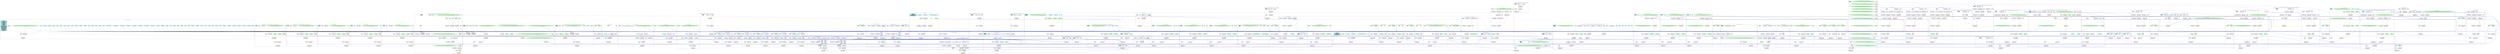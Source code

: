 digraph mindspore {
compound=true
subgraph cluster_0x159960d5420{
id=cluster_0x159960d5420
label="construct_wrapper.1[managed]"
fontname="Courier New"
node0x159960d3190_0[fontname="Courier New",shape=plaintext,label=<<table port='core'>
<tr><td port='0'>0</td><td port='1'>1</td></tr>
<tr><td colspan='2' bgcolor='cornsilk'>CNode([CNode]23)</td></tr>
</table>>,]
node0x159960d1510_0[fontname="Courier New",shape=plaintext,label=<<table port='core'>
<tr><td port='0'>0</td><td port='1'>1</td><td port='2'>2</td></tr>
<tr><td colspan='3' bgcolor='cornsilk'>CNode([CNode]20)</td></tr>
</table>>,]
node0x15995a84850_0[fontname="Courier New",shape=plaintext,label=<<table port='core' cellborder='0' cellspacing='2' bgcolor='lavender'><tr><td bgcolor='white'>Primitive</td></tr><tr><td>Return</td></tr><tr><td align='left'></td></tr></table>>,]
node0x15995a83890_1[fontname="Courier New",shape=plaintext,label=<<table port='core' cellborder='0' cellspacing='2' bgcolor='lavender'><tr><td bgcolor='white'>UnpackCall</td></tr><tr><td>unpack_call</td></tr></table>>,]
node0x15995a83410_2[fontname="Courier New",shape=oval,label="construct.22[mindspore.nn.wrap.cell_wrapper.TrainOneStepCell_ID1484101703536get_parse_method_of_class]",style=filled,fillcolor=palegreen,URL="#cluster_0x159960a6768",]
node0x159876bed00_3[fontname="Courier New",shape=octagon,label="inputs",style=filled,fillcolor=paleturquoise,]
node0x159960e1bf0_45[fontname="Courier New",shape=octagon,label="conv1.weight",style=filled,fillcolor=paleturquoise,]
node0x159960e2750_72[fontname="Courier New",shape=octagon,label="conv2.weight",style=filled,fillcolor=paleturquoise,]
node0x159960e20d0_112[fontname="Courier New",shape=octagon,label="fc1.weight",style=filled,fillcolor=paleturquoise,]
node0x159960e25b0_160[fontname="Courier New",shape=octagon,label="fc1.bias",style=filled,fillcolor=paleturquoise,]
node0x159960e3110_198[fontname="Courier New",shape=octagon,label="fc2.weight",style=filled,fillcolor=paleturquoise,]
node0x159960e2270_242[fontname="Courier New",shape=octagon,label="fc2.bias",style=filled,fillcolor=paleturquoise,]
node0x159960e3450_280[fontname="Courier New",shape=octagon,label="fc3.weight",style=filled,fillcolor=paleturquoise,]
node0x159960e2410_324[fontname="Courier New",shape=octagon,label="fc3.bias",style=filled,fillcolor=paleturquoise,]
node0x159960e1bf0_461[fontname="Courier New",shape=octagon,label="conv1.weight",style=filled,fillcolor=paleturquoise,]
node0x159960e2750_462[fontname="Courier New",shape=octagon,label="conv2.weight",style=filled,fillcolor=paleturquoise,]
node0x159960e20d0_463[fontname="Courier New",shape=octagon,label="fc1.weight",style=filled,fillcolor=paleturquoise,]
node0x159960e25b0_464[fontname="Courier New",shape=octagon,label="fc1.bias",style=filled,fillcolor=paleturquoise,]
node0x159960e3110_465[fontname="Courier New",shape=octagon,label="fc2.weight",style=filled,fillcolor=paleturquoise,]
node0x159960e2270_466[fontname="Courier New",shape=octagon,label="fc2.bias",style=filled,fillcolor=paleturquoise,]
node0x159960e3450_467[fontname="Courier New",shape=octagon,label="fc3.weight",style=filled,fillcolor=paleturquoise,]
node0x159960e2410_468[fontname="Courier New",shape=octagon,label="fc3.bias",style=filled,fillcolor=paleturquoise,]
node0x15996169810_479[fontname="Courier New",shape=octagon,label="moments.conv1.weight",style=filled,fillcolor=paleturquoise,]
node0x1599616a6b0_480[fontname="Courier New",shape=octagon,label="moments.conv2.weight",style=filled,fillcolor=paleturquoise,]
node0x15996168e50_481[fontname="Courier New",shape=octagon,label="moments.fc1.weight",style=filled,fillcolor=paleturquoise,]
node0x159961699b0_482[fontname="Courier New",shape=octagon,label="moments.fc1.bias",style=filled,fillcolor=paleturquoise,]
node0x1599616a1d0_483[fontname="Courier New",shape=octagon,label="moments.fc2.weight",style=filled,fillcolor=paleturquoise,]
node0x15996168970_484[fontname="Courier New",shape=octagon,label="moments.fc2.bias",style=filled,fillcolor=paleturquoise,]
node0x15996169190_485[fontname="Courier New",shape=octagon,label="moments.fc3.weight",style=filled,fillcolor=paleturquoise,]
node0x15996169670_486[fontname="Courier New",shape=octagon,label="moments.fc3.bias",style=filled,fillcolor=paleturquoise,]
node0x159960e1bf0_488[fontname="Courier New",shape=octagon,label="conv1.weight",style=filled,fillcolor=paleturquoise,]
node0x159960e2750_489[fontname="Courier New",shape=octagon,label="conv2.weight",style=filled,fillcolor=paleturquoise,]
node0x159960e20d0_490[fontname="Courier New",shape=octagon,label="fc1.weight",style=filled,fillcolor=paleturquoise,]
node0x159960e25b0_491[fontname="Courier New",shape=octagon,label="fc1.bias",style=filled,fillcolor=paleturquoise,]
node0x159960e3110_492[fontname="Courier New",shape=octagon,label="fc2.weight",style=filled,fillcolor=paleturquoise,]
node0x159960e2270_493[fontname="Courier New",shape=octagon,label="fc2.bias",style=filled,fillcolor=paleturquoise,]
node0x159960e3450_494[fontname="Courier New",shape=octagon,label="fc3.weight",style=filled,fillcolor=paleturquoise,]
node0x159960e2410_495[fontname="Courier New",shape=octagon,label="fc3.bias",style=filled,fillcolor=paleturquoise,]
node0x159960e1bf0_519[fontname="Courier New",shape=octagon,label="conv1.weight",style=filled,fillcolor=paleturquoise,]
node0x159960e2750_520[fontname="Courier New",shape=octagon,label="conv2.weight",style=filled,fillcolor=paleturquoise,]
node0x159960e20d0_521[fontname="Courier New",shape=octagon,label="fc1.weight",style=filled,fillcolor=paleturquoise,]
node0x159960e25b0_522[fontname="Courier New",shape=octagon,label="fc1.bias",style=filled,fillcolor=paleturquoise,]
node0x159960e3110_523[fontname="Courier New",shape=octagon,label="fc2.weight",style=filled,fillcolor=paleturquoise,]
node0x159960e2270_524[fontname="Courier New",shape=octagon,label="fc2.bias",style=filled,fillcolor=paleturquoise,]
node0x159960e3450_525[fontname="Courier New",shape=octagon,label="fc3.weight",style=filled,fillcolor=paleturquoise,]
node0x159960e2410_526[fontname="Courier New",shape=octagon,label="fc3.bias",style=filled,fillcolor=paleturquoise,]
node0x15996135a30_584[fontname="Courier New",shape=octagon,label="momentum",style=filled,fillcolor=paleturquoise,]
node0x159962f0900_592[fontname="Courier New",shape=octagon,label="learning_rate",style=filled,fillcolor=paleturquoise,]
node0x159962f0900_604[fontname="Courier New",shape=octagon,label="learning_rate",style=filled,fillcolor=paleturquoise,]
node0x159962f0900_646[fontname="Courier New",shape=octagon,label="learning_rate",style=filled,fillcolor=paleturquoise,]
node0x159962f0900_654[fontname="Courier New",shape=octagon,label="learning_rate",style=filled,fillcolor=paleturquoise,]
node0x159962f0900_660[fontname="Courier New",shape=octagon,label="learning_rate",style=filled,fillcolor=paleturquoise,]
node0x159962f0900_700[fontname="Courier New",shape=octagon,label="learning_rate",style=filled,fillcolor=paleturquoise,]
node0x15996135a30_715[fontname="Courier New",shape=octagon,label="momentum",style=filled,fillcolor=paleturquoise,]
parameters_0x159960d5420[shape=plaintext label=<<table bgcolor='paleturquoise' cellspacing='0' cellborder='1' border='0'><tr><td>parameters</td></tr><tr><td>inputs</td></tr><tr><td>conv1.weight[6,1,5,5,]</td></tr><tr><td>conv2.weight[16,6,5,5,]</td></tr><tr><td>fc1.weight[120,400,]</td></tr><tr><td>fc1.bias[120,]</td></tr><tr><td>fc2.weight[84,120,]</td></tr><tr><td>fc2.bias[84,]</td></tr><tr><td>fc3.weight[10,84,]</td></tr><tr><td>fc3.bias[10,]</td></tr><tr><td>moments.conv1.weight[6,1,5,5,]</td></tr>
<tr><td>moments.conv2.weight[16,6,5,5,]</td></tr><tr><td>moments.fc1.weight[120,400,]</td></tr><tr><td>moments.fc1.bias[120,]</td></tr><tr><td>moments.fc2.weight[84,120,]</td></tr><tr><td>moments.fc2.bias[84,]</td></tr><tr><td>moments.fc3.weight[10,84,]</td></tr><tr><td>moments.fc3.bias[10,]</td></tr><tr><td>momentum[]</td></tr><tr><td>learning_rate[]</td></tr></table>>,];}
subgraph cluster_0x159960a6760{
id=cluster_0x159960a6760
label="mindspore.nn.wrap.cell_wrapper.TrainOneStepCell_ID1484101703536get_parse_method_of_class[managed]"
fontname="Courier New"
node0x159960d25b0_0[fontname="Courier New",shape=plaintext,label=<<table port='core'>
<tr><td port='0'>0</td><td port='1'>1</td></tr>
<tr><td colspan='2' bgcolor='cornsilk'>CNode([CNode]24)</td></tr>
</table>>,]
node0x159960d12b0_0[fontname="Courier New",shape=plaintext,label=<<table port='core'>
<tr><td port='0'>0</td><td port='1'>1</td><td port='2'>2</td></tr>
<tr><td colspan='3' bgcolor='cornsilk'>CNode(loss)</td></tr>
</table>>,]
node0x159960d2810_0[fontname="Courier New",shape=plaintext,label=<<table port='core'>
<tr><td port='0'>0</td><td port='1'>1</td></tr>
<tr><td colspan='2' bgcolor='cornsilk'>CNode([CNode]19)</td></tr>
</table>>,]
node0x159960c93a0_0[fontname="Courier New",shape=plaintext,label=<<table port='core'>
<tr><td port='0'>0</td><td port='1'>1</td></tr>
<tr><td colspan='2' bgcolor='cornsilk'>CNode(grads)</td></tr>
</table>>,]
node0x159960ca440_0[fontname="Courier New",shape=plaintext,label=<<table port='core'>
<tr><td port='0'>0</td><td port='1'>1</td><td port='2'>2</td><td port='3'>3</td></tr>
<tr><td colspan='4' bgcolor='cornsilk'>CNode(grads)</td></tr>
</table>>,]
node0x159960c9ac0_0[fontname="Courier New",shape=plaintext,label=<<table port='core'>
<tr><td port='0'>0</td><td port='1'>1</td></tr>
<tr><td colspan='2' bgcolor='cornsilk'>CNode([CNode]17)</td></tr>
</table>>,]
node0x15995a0fb80_0[fontname="Courier New",shape=plaintext,label=<<table port='core'>
<tr><td port='0'>0</td><td port='1'>1</td><td port='2'>2</td><td port='3'>3</td></tr>
<tr><td colspan='4' bgcolor='cornsilk'>CNode(sens)</td></tr>
</table>>,]
node0x15995a0f200_0[fontname="Courier New",shape=plaintext,label=<<table port='core'>
<tr><td port='0'>0</td><td port='1'>1</td><td port='2'>2</td></tr>
<tr><td colspan='3' bgcolor='cornsilk'>CNode([CNode]15)</td></tr>
</table>>,]
node0x1598d833cc0_0[fontname="Courier New",shape=plaintext,label=<<table port='core'>
<tr><td port='0'>0</td><td port='1'>1</td><td port='2'>2</td></tr>
<tr><td colspan='3' bgcolor='cornsilk'>CNode(loss)</td></tr>
</table>>,]
node0x159960a2aa0_0[fontname="Courier New",shape=plaintext,label=<<table port='core'>
<tr><td port='0'>0</td><td port='1'>1</td><td port='2'>2</td></tr>
<tr><td colspan='3' bgcolor='cornsilk'>CNode([CNode]14)</td></tr>
</table>>,]
node0x159960c9f80_0[fontname="Courier New",shape=plaintext,label=<<table port='core'>
<tr><td port='0'>0</td><td port='1'>1</td><td port='2'>2</td></tr>
<tr><td colspan='3' bgcolor='cornsilk'>CNode([CNode]11)</td></tr>
</table>>,]
node0x15996100180_0[fontname="Courier New",shape=plaintext,label=<<table port='core'>
<tr><td port='0'>0</td><td port='1'>1</td><td port='2'>2</td><td port='3'>3</td><td port='4'>4</td><td port='5'>5</td><td port='6'>6</td><td port='7'>7</td><td port='8'>8</td></tr>
<tr><td colspan='9' bgcolor='cornsilk'>CNode([CNode]394)</td></tr>
</table>>,]
node0x15995a82e70_4[fontname="Courier New",shape=plaintext,label=<<table port='core' cellborder='0' cellspacing='2' bgcolor='lavender'><tr><td bgcolor='white'>Primitive</td></tr><tr><td>Return</td></tr><tr><td align='left'></td></tr></table>>,]
node0x1598dfe3ad0_5[fontname="Courier New",shape=plaintext,label=<<table port='core' cellborder='0' cellspacing='2' bgcolor='lavender'><tr><td bgcolor='white'>DoSignaturePrimitive</td></tr><tr><td>S-Prim-Depend</td></tr><tr><td align='left'></td></tr></table>>,]
node0x1598dfe5db0_6[fontname="Courier New",shape=oval,label="construct.385[mindspore.nn.optim.momentum.Momentum_ID1484101617520get_parse_method_of_class]",style=filled,fillcolor=palegreen,URL="#cluster_0x159960d7e08",]
node0x1598dfe9290_7[fontname="Courier New",shape=plaintext,label=<<table port='core' cellborder='0' cellspacing='2' bgcolor='lavender'><tr><td bgcolor='white'>DoSignaturePrimitive</td></tr><tr><td>S-Prim-identity</td></tr><tr><td align='left'></td></tr></table>>,]
node0x15995a83530_8[fontname="Courier New",shape=plaintext,label=<<table port='core' cellborder='0' cellspacing='2' bgcolor='lavender'><tr><td bgcolor='white'>UnpackCall</td></tr><tr><td>unpack_call</td></tr></table>>,]
node0x159876be680_9[fontname="Courier New",shape=octagon,label="inputs",style=filled,fillcolor=paleturquoise,]
node0x159954c67e0_10[fontname="Courier New",shape=plaintext,label=<<table port='core' cellborder='0' cellspacing='2' bgcolor='lavender'><tr><td bgcolor='white'>DoSignaturePrimitive</td></tr><tr><td>S-Prim-MakeTuple</td></tr><tr><td align='left'></td></tr></table>>,]
node0x1598dfe28d0_11[fontname="Courier New",shape=plaintext,label=<<table port='core' cellborder='0' cellspacing='2' bgcolor='lavender'><tr><td bgcolor='white'>DoSignaturePrimitive</td></tr><tr><td>S-Prim-Fill</td></tr><tr><td align='left'></td></tr></table>>,]
node0x1598e4801a0_12[fontname="Courier New",shape=plaintext,label=<<table port='core' cellborder='0' cellspacing='2' bgcolor='lavender'><tr><td bgcolor='white'>FP32Imm</td></tr><tr><td>1.000000</td></tr></table>>,]
node0x15995a82b10_13[fontname="Courier New",shape=plaintext,label=<<table port='core' cellborder='0' cellspacing='2' bgcolor='lavender'><tr><td bgcolor='white'>Primitive</td></tr><tr><td>getattr</td></tr><tr><td align='left'></td></tr></table>>,]
node0x15995a83f50_14[fontname="Courier New",shape=plaintext,label=<<table port='core' cellborder='0' cellspacing='2' bgcolor='lavender'><tr><td bgcolor='white'>StringImm</td></tr><tr><td>shape</td></tr></table>>,]
node0x15995a81370_15[fontname="Courier New",shape=plaintext,label=<<table port='core' cellborder='0' cellspacing='2' bgcolor='lavender'><tr><td bgcolor='white'>UnpackCall</td></tr><tr><td>unpack_call</td></tr></table>>,]
node0x15995a83e30_16[fontname="Courier New",shape=oval,label="construct.275[mindspore.nn.wrap.cell_wrapper.WithLossCell_ID1484101703216get_parse_method_of_class]",style=filled,fillcolor=palegreen,URL="#cluster_0x159960d7998",]
node0x159876be680_17[fontname="Courier New",shape=octagon,label="inputs",style=filled,fillcolor=paleturquoise,]
node0x15995a816d0_456[fontname="Courier New",shape=plaintext,label=<<table port='core' cellborder='0' cellspacing='2' bgcolor='lavender'><tr><td bgcolor='white'>Primitive</td></tr><tr><td>getattr</td></tr><tr><td align='left'></td></tr></table>>,]
node0x15995a81130_457[fontname="Courier New",shape=plaintext,label=<<table port='core' cellborder='0' cellspacing='2' bgcolor='lavender'><tr><td bgcolor='white'>StringImm</td></tr><tr><td>dtype</td></tr></table>>,]
node0x159954c5a60_458[fontname="Courier New",shape=plaintext,label=<<table port='core' cellborder='0' cellspacing='2' bgcolor='lavender'><tr><td bgcolor='white'>DoSignaturePrimitive</td></tr><tr><td>S-Prim-grad</td></tr><tr><td align='left'></td></tr></table>>,]
node0x159954c5ee0_459[fontname="Courier New",shape=oval,label="construct.275[mindspore.nn.wrap.cell_wrapper.WithLossCell_ID1484101703216get_parse_method_of_class]",style=filled,fillcolor=palegreen,URL="#cluster_0x159960d7998",]
node0x159954c4740_460[fontname="Courier New",shape=plaintext,label=<<table port='core' cellborder='0' cellspacing='2' bgcolor='lavender'><tr><td bgcolor='white'>Primitive</td></tr><tr><td>MakeTuple</td></tr><tr><td align='left'></td></tr></table>>,]
parameters_0x159960a6760[shape=plaintext label=<<table bgcolor='paleturquoise' cellspacing='0' cellborder='1' border='0'><tr><td>parameters</td></tr><tr><td>inputs</td></tr></table>>,];}
subgraph cluster_0x159960d7990{
id=cluster_0x159960d7990
label="mindspore.nn.wrap.cell_wrapper.WithLossCell_ID1484101703216get_parse_method_of_class[managed]"
fontname="Courier New"
node0x159960d0b90_0[fontname="Courier New",shape=plaintext,label=<<table port='core'>
<tr><td port='0'>0</td><td port='1'>1</td></tr>
<tr><td colspan='2' bgcolor='cornsilk'>CNode([CNode]395)</td></tr>
</table>>,]
node0x159960d2a70_0[fontname="Courier New",shape=plaintext,label=<<table port='core'>
<tr><td port='0'>0</td><td port='1'>1</td><td port='2'>2</td></tr>
<tr><td colspan='3' bgcolor='cornsilk'>CNode([CNode]274)</td></tr>
</table>>,]
node0x159960d1e90_0[fontname="Courier New",shape=plaintext,label=<<table port='core'>
<tr><td port='0'>0</td><td port='1'>1</td></tr>
<tr><td colspan='2' bgcolor='cornsilk'>CNode(out)</td></tr>
</table>>,]
node0x15995a85b70_18[fontname="Courier New",shape=plaintext,label=<<table port='core' cellborder='0' cellspacing='2' bgcolor='lavender'><tr><td bgcolor='white'>Primitive</td></tr><tr><td>Return</td></tr><tr><td align='left'></td></tr></table>>,]
node0x1598e47fc00_19[fontname="Courier New",shape=oval,label="construct.45[mindspore.nn.loss.loss.SoftmaxCrossEntropyWithLogits_ID1484101616080get_parse_method_of_class]",style=filled,fillcolor=palegreen,URL="#cluster_0x159960fdcd8",]
node0x159876bf520_20[fontname="Courier New",shape=octagon,label="label",style=filled,fillcolor=paleturquoise,]
node0x159954c1fe0_21[fontname="Courier New",shape=oval,label="construct.273[__main__.LeNet5_ID1484101263248get_parse_method_of_class]",style=filled,fillcolor=palegreen,URL="#cluster_0x1599613f5f8",]
node0x159876bf1e0_22[fontname="Courier New",shape=octagon,label="data",style=filled,fillcolor=paleturquoise,]
parameters_0x159960d7990[shape=plaintext label=<<table bgcolor='paleturquoise' cellspacing='0' cellborder='1' border='0'><tr><td>parameters</td></tr><tr><td>data</td></tr><tr><td>label</td></tr></table>>,];}
subgraph cluster_0x1599613f5f0{
id=cluster_0x1599613f5f0
label="__main__.LeNet5_ID1484101263248get_parse_method_of_class[managed]"
fontname="Courier New"
node0x159960ff0e0_0[fontname="Courier New",shape=plaintext,label=<<table port='core'>
<tr><td port='0'>0</td><td port='1'>1</td></tr>
<tr><td colspan='2' bgcolor='cornsilk'>CNode([CNode]397)</td></tr>
</table>>,]
node0x159960ff340_0[fontname="Courier New",shape=plaintext,label=<<table port='core'>
<tr><td port='0'>0</td><td port='1'>1</td></tr>
<tr><td colspan='2' bgcolor='cornsilk'>CNode(x)</td></tr>
</table>>,]
node0x15996100d60_0[fontname="Courier New",shape=plaintext,label=<<table port='core'>
<tr><td port='0'>0</td><td port='1'>1</td></tr>
<tr><td colspan='2' bgcolor='cornsilk'>CNode(x)</td></tr>
</table>>,]
node0x159961003e0_0[fontname="Courier New",shape=plaintext,label=<<table port='core'>
<tr><td port='0'>0</td><td port='1'>1</td></tr>
<tr><td colspan='2' bgcolor='cornsilk'>CNode(x)</td></tr>
</table>>,]
node0x1599611a6c0_0[fontname="Courier New",shape=plaintext,label=<<table port='core'>
<tr><td port='0'>0</td><td port='1'>1</td></tr>
<tr><td colspan='2' bgcolor='cornsilk'>CNode(x)</td></tr>
</table>>,]
node0x1599611b040_0[fontname="Courier New",shape=plaintext,label=<<table port='core'>
<tr><td port='0'>0</td><td port='1'>1</td></tr>
<tr><td colspan='2' bgcolor='cornsilk'>CNode(x)</td></tr>
</table>>,]
node0x1599611ade0_0[fontname="Courier New",shape=plaintext,label=<<table port='core'>
<tr><td port='0'>0</td><td port='1'>1</td></tr>
<tr><td colspan='2' bgcolor='cornsilk'>CNode(x)</td></tr>
</table>>,]
node0x15996103f60_0[fontname="Courier New",shape=plaintext,label=<<table port='core'>
<tr><td port='0'>0</td><td port='1'>1</td></tr>
<tr><td colspan='2' bgcolor='cornsilk'>CNode(x)</td></tr>
</table>>,]
node0x159961035e0_0[fontname="Courier New",shape=plaintext,label=<<table port='core'>
<tr><td port='0'>0</td><td port='1'>1</td></tr>
<tr><td colspan='2' bgcolor='cornsilk'>CNode(x)</td></tr>
</table>>,]
node0x15996116b70_0[fontname="Courier New",shape=plaintext,label=<<table port='core'>
<tr><td port='0'>0</td><td port='1'>1</td></tr>
<tr><td colspan='2' bgcolor='cornsilk'>CNode(x)</td></tr>
</table>>,]
node0x159961187f0_0[fontname="Courier New",shape=plaintext,label=<<table port='core'>
<tr><td port='0'>0</td><td port='1'>1</td></tr>
<tr><td colspan='2' bgcolor='cornsilk'>CNode(x)</td></tr>
</table>>,]
node0x15996117e70_0[fontname="Courier New",shape=plaintext,label=<<table port='core'>
<tr><td port='0'>0</td><td port='1'>1</td></tr>
<tr><td colspan='2' bgcolor='cornsilk'>CNode(x)</td></tr>
</table>>,]
node0x159961161f0_0[fontname="Courier New",shape=plaintext,label=<<table port='core'>
<tr><td port='0'>0</td><td port='1'>1</td></tr>
<tr><td colspan='2' bgcolor='cornsilk'>CNode(x)</td></tr>
</table>>,]
node0x159954bf640_23[fontname="Courier New",shape=plaintext,label=<<table port='core' cellborder='0' cellspacing='2' bgcolor='lavender'><tr><td bgcolor='white'>Primitive</td></tr><tr><td>Return</td></tr><tr><td align='left'></td></tr></table>>,]
node0x15994c580b0_24[fontname="Courier New",shape=oval,label="construct.107[mindspore.nn.layer.basic.Dense_ID1484101568768get_parse_method_of_class]",style=filled,fillcolor=palegreen,URL="#cluster_0x15996102d88",]
node0x15994c20d90_25[fontname="Courier New",shape=oval,label="construct.270[mindspore.nn.layer.activation.ReLU_ID1484101569648get_parse_method_of_class]",style=filled,fillcolor=palegreen,URL="#cluster_0x15987398ba8",]
node0x1598cbda260_26[fontname="Courier New",shape=oval,label="construct.157[mindspore.nn.layer.basic.Dense_ID1484101567888get_parse_method_of_class]",style=filled,fillcolor=palegreen,URL="#cluster_0x15987398718",]
node0x159945a4ac0_27[fontname="Courier New",shape=oval,label="construct.270[mindspore.nn.layer.activation.ReLU_ID1484101569648get_parse_method_of_class]",style=filled,fillcolor=palegreen,URL="#cluster_0x15987398ba8",]
node0x15996294cb0_28[fontname="Courier New",shape=oval,label="construct.206[mindspore.nn.layer.basic.Dense_ID1484101508688get_parse_method_of_class]",style=filled,fillcolor=palegreen,URL="#cluster_0x159873a0ff8",]
node0x159962a5cf0_29[fontname="Courier New",shape=oval,label="construct.272[mindspore.nn.layer.basic.Flatten_ID1484101615760get_parse_method_of_class]",style=filled,fillcolor=palegreen,URL="#cluster_0x15996271788",]
node0x159962a2b70_30[fontname="Courier New",shape=oval,label="construct.271[mindspore.nn.layer.pooling.MaxPool2d_ID1484101570288get_parse_method_of_class]",style=filled,fillcolor=palegreen,URL="#cluster_0x15996269c58",]
node0x159962a99b0_31[fontname="Courier New",shape=oval,label="construct.270[mindspore.nn.layer.activation.ReLU_ID1484101569648get_parse_method_of_class]",style=filled,fillcolor=palegreen,URL="#cluster_0x15987398ba8",]
node0x159962a9530_32[fontname="Courier New",shape=oval,label="construct.253[mindspore.nn.layer.conv.Conv2d_ID1484101507968get_parse_method_of_class]",style=filled,fillcolor=palegreen,URL="#cluster_0x15996271c18",]
node0x159962a4af0_33[fontname="Courier New",shape=oval,label="construct.271[mindspore.nn.layer.pooling.MaxPool2d_ID1484101570288get_parse_method_of_class]",style=filled,fillcolor=palegreen,URL="#cluster_0x15996269c58",]
node0x159962a7a30_34[fontname="Courier New",shape=oval,label="construct.270[mindspore.nn.layer.activation.ReLU_ID1484101569648get_parse_method_of_class]",style=filled,fillcolor=palegreen,URL="#cluster_0x15987398ba8",]
node0x159962abff0_35[fontname="Courier New",shape=oval,label="construct.262[mindspore.nn.layer.conv.Conv2d_ID1484101132176get_parse_method_of_class]",style=filled,fillcolor=palegreen,URL="#cluster_0x15996272e58",]
node0x159960e32b0_36[fontname="Courier New",shape=octagon,label="x",style=filled,fillcolor=paleturquoise,]
parameters_0x1599613f5f0[shape=plaintext label=<<table bgcolor='paleturquoise' cellspacing='0' cellborder='1' border='0'><tr><td>parameters</td></tr><tr><td>x</td></tr></table>>,];}
subgraph cluster_0x15996272e50{
id=cluster_0x15996272e50
label="mindspore.nn.layer.conv.Conv2d_ID1484101132176get_parse_method_of_class[managed]"
fontname="Courier New"
node0x15996320f50_0[fontname="Courier New",shape=plaintext,label=<<table port='core'>
<tr><td port='0'>0</td><td port='1'>1</td></tr>
<tr><td colspan='2' bgcolor='cornsilk'>CNode([CNode]402)</td></tr>
</table>>,]
node0x1599631e230_0[fontname="Courier New",shape=plaintext,label=<<table port='core'>
<tr><td port='0'>0</td></tr>
<tr><td colspan='1' bgcolor='cornsilk'>CNode([CNode]269)</td></tr>
</table>>,]
node0x1599631d8b0_0[fontname="Courier New",shape=plaintext,label=<<table port='core'>
<tr><td port='0'>0</td><td port='1'>1</td><td port='2'>2</td><td port='3'>3</td></tr>
<tr><td colspan='4' bgcolor='cornsilk'>CNode([CNode]266)</td></tr>
</table>>,]
node0x15996313730_0[fontname="Courier New",shape=plaintext,label=<<table port='core'>
<tr><td port='0'>0</td><td port='1'>1</td><td port='2'>2</td></tr>
<tr><td colspan='3' bgcolor='cornsilk'>CNode(output)</td></tr>
</table>>,]
node0x15996320a90_0[fontname="Courier New",shape=plaintext,label=<<table port='core'>
<tr><td port='0'>0</td><td port='1'>1</td></tr>
<tr><td colspan='2' bgcolor='cornsilk'>CNode([CNode]261)</td></tr>
</table>>,]
node0x159962aadf0_37[fontname="Courier New",shape=plaintext,label=<<table port='core' cellborder='0' cellspacing='2' bgcolor='lavender'><tr><td bgcolor='white'>Primitive</td></tr><tr><td>Return</td></tr><tr><td align='left'></td></tr></table>>,]
node0x159962abdb0_38[fontname="Courier New",shape=plaintext,label=<<table port='core' cellborder='0' cellspacing='2' bgcolor='lavender'><tr><td bgcolor='white'>Primitive</td></tr><tr><td>Switch</td></tr><tr><td align='left'></td></tr></table>>,]
node0x159962ac110_39[fontname="Courier New",shape=oval,label="✓construct.267",style=filled,fillcolor=palegreen,URL="#cluster_0x159962732e8",]
node0x159962aacd0_40[fontname="Courier New",shape=oval,label="✗construct.268",style=filled,fillcolor=palegreen,URL="#cluster_0x15996273778",]
node0x159962aeab0_43[fontname="Courier New",shape=plaintext,label=<<table port='core' cellborder='0' cellspacing='2' bgcolor='lavender'><tr><td bgcolor='white'>DoSignaturePrimitive</td></tr><tr><td>S-Prim-Conv2D</td></tr><tr><td align='left'></td></tr></table>>,]
node0x159962efda0_44[fontname="Courier New",shape=octagon,label="x",style=filled,fillcolor=paleturquoise,]
node0x159962aba50_52[fontname="Courier New",shape=oval,label="bool_.42[functionbool__ID1484154792112get_parse_method_of_class]",style=filled,fillcolor=palegreen,URL="#cluster_0x1599612c318",]
node0x159962add30_53[fontname="Courier New",shape=plaintext,label=<<table port='core' cellborder='0' cellspacing='2' bgcolor='lavender'><tr><td bgcolor='white'>BoolImm</td></tr><tr><td>false</td></tr></table>>,]
parameters_0x15996272e50[shape=plaintext label=<<table bgcolor='paleturquoise' cellspacing='0' cellborder='1' border='0'><tr><td>parameters</td></tr><tr><td>x</td></tr></table>>,];}
subgraph cluster_0x15996273770{
id=cluster_0x15996273770
label="✗construct.268[managed]"
fontname="Courier New"
node0x1599631c810_0[fontname="Courier New",shape=plaintext,label=<<table port='core'>
<tr><td port='0'>0</td><td port='1'>1</td></tr>
<tr><td colspan='2' bgcolor='cornsilk'>CNode([CNode]418)</td></tr>
</table>>,]
node0x1599631cf30_0[fontname="Courier New",shape=plaintext,label=<<table port='core'>
<tr><td port='0'>0</td><td port='1'>1</td></tr>
<tr><td colspan='2' bgcolor='cornsilk'>CNode([CNode]265)</td></tr>
</table>>,]
node0x159962adc10_41[fontname="Courier New",shape=plaintext,label=<<table port='core' cellborder='0' cellspacing='2' bgcolor='lavender'><tr><td bgcolor='white'>Primitive</td></tr><tr><td>Return</td></tr><tr><td align='left'></td></tr></table>>,]
node0x159962ac8f0_42[fontname="Courier New",shape=oval,label="↓construct.264",style=filled,fillcolor=palegreen,URL="#cluster_0x1599626bc48",]
parameters_0x15996273770[shape=plaintext label=<<table bgcolor='paleturquoise' cellspacing='0' cellborder='1' border='0'><tr><td>parameters</td></tr></table>>,];}
subgraph cluster_0x1599626bc40{
id=cluster_0x1599626bc40
label="↓construct.264[managed]"
fontname="Courier New"
node0x1599631e490_0[fontname="Courier New",shape=plaintext,label=<<table port='core'>
<tr><td port='0'>0</td><td port='1'>1</td></tr>
<tr><td colspan='2' bgcolor='cornsilk'>CNode([CNode]439)</td></tr>
</table>>,]
node0x159962ae990_46[fontname="Courier New",shape=plaintext,label=<<table port='core' cellborder='0' cellspacing='2' bgcolor='lavender'><tr><td bgcolor='white'>Primitive</td></tr><tr><td>Return</td></tr><tr><td align='left'></td></tr></table>>,]
node0x159962f05c0_47[fontname="Courier New",shape=octagon,label="Φoutput",style=filled,fillcolor=paleturquoise,]
parameters_0x1599626bc40[shape=plaintext label=<<table bgcolor='paleturquoise' cellspacing='0' cellborder='1' border='0'><tr><td>parameters</td></tr><tr><td>Φoutput</td></tr></table>>,];}
subgraph cluster_0x159962732e0{
id=cluster_0x159962732e0
label="✓construct.267[managed]"
fontname="Courier New"
node0x15996320830_0[fontname="Courier New",shape=plaintext,label=<<table port='core'>
<tr><td port='0'>0</td><td port='1'>1</td></tr>
<tr><td colspan='2' bgcolor='cornsilk'>CNode([CNode]417)</td></tr>
</table>>,]
node0x15996320370_0[fontname="Courier New",shape=plaintext,label=<<table port='core'>
<tr><td port='0'>0</td><td port='1'>1</td></tr>
<tr><td colspan='2' bgcolor='cornsilk'>CNode([CNode]263)</td></tr>
</table>>,]
node0x15996320110_0[fontname="Courier New",shape=plaintext,label=<<table port='core'>
<tr><td port='0'>0</td><td port='1'>1</td><td port='2'>2</td></tr>
<tr><td colspan='3' bgcolor='cornsilk'>CNode(output)</td></tr>
</table>>,]
node0x159962af050_48[fontname="Courier New",shape=plaintext,label=<<table port='core' cellborder='0' cellspacing='2' bgcolor='lavender'><tr><td bgcolor='white'>Primitive</td></tr><tr><td>Return</td></tr><tr><td align='left'></td></tr></table>>,]
node0x159962aee10_49[fontname="Courier New",shape=oval,label="↓construct.264",style=filled,fillcolor=palegreen,URL="#cluster_0x1599626bc48",]
node0x159962ac230_50[fontname="Courier New",shape=plaintext,label=<<table port='core' cellborder='0' cellspacing='2' bgcolor='lavender'><tr><td bgcolor='white'>DoSignaturePrimitive</td></tr><tr><td>S-Prim-BiasAdd</td></tr><tr><td align='left'></td></tr></table>>,]
node0x159962adf70_51[fontname="Courier New",shape=plaintext,label=<<table port='core' cellborder='0' cellspacing='2' bgcolor='lavender'><tr><td bgcolor='white'>None</td></tr><tr><td>None</td></tr></table>>,]
parameters_0x159962732e0[shape=plaintext label=<<table bgcolor='paleturquoise' cellspacing='0' cellborder='1' border='0'><tr><td>parameters</td></tr></table>>,];}
subgraph cluster_0x1599612c310{
id=cluster_0x1599612c310
label="functionbool__ID1484154792112get_parse_method_of_class[managed]"
fontname="Courier New"
node0x159961016e0_0[fontname="Courier New",shape=plaintext,label=<<table port='core'>
<tr><td port='0'>0</td><td port='1'>1</td></tr>
<tr><td colspan='2' bgcolor='cornsilk'>CNode([CNode]399)</td></tr>
</table>>,]
node0x15996101480_0[fontname="Courier New",shape=plaintext,label=<<table port='core'>
<tr><td port='0'>0</td></tr>
<tr><td colspan='1' bgcolor='cornsilk'>CNode([CNode]40)</td></tr>
</table>>,]
node0x15996100fc0_0[fontname="Courier New",shape=plaintext,label=<<table port='core'>
<tr><td port='0'>0</td><td port='1'>1</td><td port='2'>2</td></tr>
<tr><td colspan='3' bgcolor='cornsilk'>CNode([CNode]39)</td></tr>
</table>>,]
node0x159954c4080_54[fontname="Courier New",shape=plaintext,label=<<table port='core' cellborder='0' cellspacing='2' bgcolor='lavender'><tr><td bgcolor='white'>Primitive</td></tr><tr><td>Return</td></tr><tr><td align='left'></td></tr></table>>,]
node0x159954c6480_55[fontname="Courier New",shape=plaintext,label=<<table port='core' cellborder='0' cellspacing='2' bgcolor='lavender'><tr><td bgcolor='white'>Primitive</td></tr><tr><td>getattr</td></tr><tr><td align='left'></td></tr></table>>,]
node0x159960e2a90_56[fontname="Courier New",shape=octagon,label="x",style=filled,fillcolor=paleturquoise,]
node0x159954c3780_57[fontname="Courier New",shape=plaintext,label=<<table port='core' cellborder='0' cellspacing='2' bgcolor='lavender'><tr><td bgcolor='white'>StringImm</td></tr><tr><td>__bool__</td></tr></table>>,]
parameters_0x1599612c310[shape=plaintext label=<<table bgcolor='paleturquoise' cellspacing='0' cellborder='1' border='0'><tr><td>parameters</td></tr><tr><td>x</td></tr></table>>,];}
subgraph cluster_0x15987398ba0{
id=cluster_0x15987398ba0
label="mindspore.nn.layer.activation.ReLU_ID1484101569648get_parse_method_of_class[managed]"
fontname="Courier New"
node0x1599616ba20_0[fontname="Courier New",shape=plaintext,label=<<table port='core'>
<tr><td port='0'>0</td><td port='1'>1</td></tr>
<tr><td colspan='2' bgcolor='cornsilk'>CNode([CNode]403)</td></tr>
</table>>,]
node0x1599616abe0_0[fontname="Courier New",shape=plaintext,label=<<table port='core'>
<tr><td port='0'>0</td><td port='1'>1</td></tr>
<tr><td colspan='2' bgcolor='cornsilk'>CNode([CNode]148)</td></tr>
</table>>,]
node0x15994c24c90_58[fontname="Courier New",shape=plaintext,label=<<table port='core' cellborder='0' cellspacing='2' bgcolor='lavender'><tr><td bgcolor='white'>Primitive</td></tr><tr><td>Return</td></tr><tr><td align='left'></td></tr></table>>,]
node0x159945a6ec0_59[fontname="Courier New",shape=plaintext,label=<<table port='core' cellborder='0' cellspacing='2' bgcolor='lavender'><tr><td bgcolor='white'>DoSignaturePrimitive</td></tr><tr><td>S-Prim-ReLU</td></tr><tr><td align='left'></td></tr></table>>,]
node0x159961694d0_60[fontname="Courier New",shape=octagon,label="x",style=filled,fillcolor=paleturquoise,]
parameters_0x15987398ba0[shape=plaintext label=<<table bgcolor='paleturquoise' cellspacing='0' cellborder='1' border='0'><tr><td>parameters</td></tr><tr><td>x</td></tr></table>>,];}
subgraph cluster_0x15996269c50{
id=cluster_0x15996269c50
label="mindspore.nn.layer.pooling.MaxPool2d_ID1484101570288get_parse_method_of_class[managed]"
fontname="Courier New"
node0x159963193d0_0[fontname="Courier New",shape=plaintext,label=<<table port='core'>
<tr><td port='0'>0</td><td port='1'>1</td></tr>
<tr><td colspan='2' bgcolor='cornsilk'>CNode([CNode]404)</td></tr>
</table>>,]
node0x15996315ad0_0[fontname="Courier New",shape=plaintext,label=<<table port='core'>
<tr><td port='0'>0</td><td port='1'>1</td></tr>
<tr><td colspan='2' bgcolor='cornsilk'>CNode(out)</td></tr>
</table>>,]
node0x159962aa970_61[fontname="Courier New",shape=plaintext,label=<<table port='core' cellborder='0' cellspacing='2' bgcolor='lavender'><tr><td bgcolor='white'>Primitive</td></tr><tr><td>Return</td></tr><tr><td align='left'></td></tr></table>>,]
node0x159962a3590_62[fontname="Courier New",shape=plaintext,label=<<table port='core' cellborder='0' cellspacing='2' bgcolor='lavender'><tr><td bgcolor='white'>DoSignaturePrimitive</td></tr><tr><td>S-Prim-MaxPool</td></tr><tr><td align='left'></td></tr></table>>,]
node0x159962f0f80_63[fontname="Courier New",shape=octagon,label="x",style=filled,fillcolor=paleturquoise,]
parameters_0x15996269c50[shape=plaintext label=<<table bgcolor='paleturquoise' cellspacing='0' cellborder='1' border='0'><tr><td>parameters</td></tr><tr><td>x</td></tr></table>>,];}
subgraph cluster_0x15996271c10{
id=cluster_0x15996271c10
label="mindspore.nn.layer.conv.Conv2d_ID1484101507968get_parse_method_of_class[managed]"
fontname="Courier New"
node0x15996319d50_0[fontname="Courier New",shape=plaintext,label=<<table port='core'>
<tr><td port='0'>0</td><td port='1'>1</td></tr>
<tr><td colspan='2' bgcolor='cornsilk'>CNode([CNode]405)</td></tr>
</table>>,]
node0x1599631ab90_0[fontname="Courier New",shape=plaintext,label=<<table port='core'>
<tr><td port='0'>0</td></tr>
<tr><td colspan='1' bgcolor='cornsilk'>CNode([CNode]260)</td></tr>
</table>>,]
node0x1599631b050_0[fontname="Courier New",shape=plaintext,label=<<table port='core'>
<tr><td port='0'>0</td><td port='1'>1</td><td port='2'>2</td><td port='3'>3</td></tr>
<tr><td colspan='4' bgcolor='cornsilk'>CNode([CNode]257)</td></tr>
</table>>,]
node0x15996313bf0_0[fontname="Courier New",shape=plaintext,label=<<table port='core'>
<tr><td port='0'>0</td><td port='1'>1</td><td port='2'>2</td></tr>
<tr><td colspan='3' bgcolor='cornsilk'>CNode(output)</td></tr>
</table>>,]
node0x15996316dd0_0[fontname="Courier New",shape=plaintext,label=<<table port='core'>
<tr><td port='0'>0</td><td port='1'>1</td></tr>
<tr><td colspan='2' bgcolor='cornsilk'>CNode([CNode]252)</td></tr>
</table>>,]
node0x159962a7250_64[fontname="Courier New",shape=plaintext,label=<<table port='core' cellborder='0' cellspacing='2' bgcolor='lavender'><tr><td bgcolor='white'>Primitive</td></tr><tr><td>Return</td></tr><tr><td align='left'></td></tr></table>>,]
node0x159962a91d0_65[fontname="Courier New",shape=plaintext,label=<<table port='core' cellborder='0' cellspacing='2' bgcolor='lavender'><tr><td bgcolor='white'>Primitive</td></tr><tr><td>Switch</td></tr><tr><td align='left'></td></tr></table>>,]
node0x159962a90b0_66[fontname="Courier New",shape=oval,label="✓construct.258",style=filled,fillcolor=palegreen,URL="#cluster_0x159962720a8",]
node0x159962aa2b0_67[fontname="Courier New",shape=oval,label="✗construct.259",style=filled,fillcolor=palegreen,URL="#cluster_0x1599626a578",]
node0x159962a8c30_70[fontname="Courier New",shape=plaintext,label=<<table port='core' cellborder='0' cellspacing='2' bgcolor='lavender'><tr><td bgcolor='white'>DoSignaturePrimitive</td></tr><tr><td>S-Prim-Conv2D</td></tr><tr><td align='left'></td></tr></table>>,]
node0x159962f0420_71[fontname="Courier New",shape=octagon,label="x",style=filled,fillcolor=paleturquoise,]
node0x15996299150_79[fontname="Courier New",shape=oval,label="bool_.42[functionbool__ID1484154792112get_parse_method_of_class]",style=filled,fillcolor=palegreen,URL="#cluster_0x1599612c318",]
node0x159962aa3d0_80[fontname="Courier New",shape=plaintext,label=<<table port='core' cellborder='0' cellspacing='2' bgcolor='lavender'><tr><td bgcolor='white'>BoolImm</td></tr><tr><td>false</td></tr></table>>,]
parameters_0x15996271c10[shape=plaintext label=<<table bgcolor='paleturquoise' cellspacing='0' cellborder='1' border='0'><tr><td>parameters</td></tr><tr><td>x</td></tr></table>>,];}
subgraph cluster_0x1599626a570{
id=cluster_0x1599626a570
label="✗construct.259[managed]"
fontname="Courier New"
node0x15996311d10_0[fontname="Courier New",shape=plaintext,label=<<table port='core'>
<tr><td port='0'>0</td><td port='1'>1</td></tr>
<tr><td colspan='2' bgcolor='cornsilk'>CNode([CNode]420)</td></tr>
</table>>,]
node0x15996319af0_0[fontname="Courier New",shape=plaintext,label=<<table port='core'>
<tr><td port='0'>0</td><td port='1'>1</td></tr>
<tr><td colspan='2' bgcolor='cornsilk'>CNode([CNode]256)</td></tr>
</table>>,]
node0x159962a7130_68[fontname="Courier New",shape=plaintext,label=<<table port='core' cellborder='0' cellspacing='2' bgcolor='lavender'><tr><td bgcolor='white'>Primitive</td></tr><tr><td>Return</td></tr><tr><td align='left'></td></tr></table>>,]
node0x159962a77f0_69[fontname="Courier New",shape=oval,label="↓construct.255",style=filled,fillcolor=palegreen,URL="#cluster_0x15996272538",]
parameters_0x1599626a570[shape=plaintext label=<<table bgcolor='paleturquoise' cellspacing='0' cellborder='1' border='0'><tr><td>parameters</td></tr></table>>,];}
subgraph cluster_0x15996272530{
id=cluster_0x15996272530
label="↓construct.255[managed]"
fontname="Courier New"
node0x15996319fb0_0[fontname="Courier New",shape=plaintext,label=<<table port='core'>
<tr><td port='0'>0</td><td port='1'>1</td></tr>
<tr><td colspan='2' bgcolor='cornsilk'>CNode([CNode]440)</td></tr>
</table>>,]
node0x159962a9410_73[fontname="Courier New",shape=plaintext,label=<<table port='core' cellborder='0' cellspacing='2' bgcolor='lavender'><tr><td bgcolor='white'>Primitive</td></tr><tr><td>Return</td></tr><tr><td align='left'></td></tr></table>>,]
node0x159962ef720_74[fontname="Courier New",shape=octagon,label="Φoutput",style=filled,fillcolor=paleturquoise,]
parameters_0x15996272530[shape=plaintext label=<<table bgcolor='paleturquoise' cellspacing='0' cellborder='1' border='0'><tr><td>parameters</td></tr><tr><td>Φoutput</td></tr></table>>,];}
subgraph cluster_0x159962720a0{
id=cluster_0x159962720a0
label="✓construct.258[managed]"
fontname="Courier New"
node0x159963174f0_0[fontname="Courier New",shape=plaintext,label=<<table port='core'>
<tr><td port='0'>0</td><td port='1'>1</td></tr>
<tr><td colspan='2' bgcolor='cornsilk'>CNode([CNode]419)</td></tr>
</table>>,]
node0x15996311ab0_0[fontname="Courier New",shape=plaintext,label=<<table port='core'>
<tr><td port='0'>0</td><td port='1'>1</td></tr>
<tr><td colspan='2' bgcolor='cornsilk'>CNode([CNode]254)</td></tr>
</table>>,]
node0x15996319890_0[fontname="Courier New",shape=plaintext,label=<<table port='core'>
<tr><td port='0'>0</td><td port='1'>1</td><td port='2'>2</td></tr>
<tr><td colspan='3' bgcolor='cornsilk'>CNode(output)</td></tr>
</table>>,]
node0x159962a76d0_75[fontname="Courier New",shape=plaintext,label=<<table port='core' cellborder='0' cellspacing='2' bgcolor='lavender'><tr><td bgcolor='white'>Primitive</td></tr><tr><td>Return</td></tr><tr><td align='left'></td></tr></table>>,]
node0x159962a8f90_76[fontname="Courier New",shape=oval,label="↓construct.255",style=filled,fillcolor=palegreen,URL="#cluster_0x15996272538",]
node0x159962ab810_77[fontname="Courier New",shape=plaintext,label=<<table port='core' cellborder='0' cellspacing='2' bgcolor='lavender'><tr><td bgcolor='white'>DoSignaturePrimitive</td></tr><tr><td>S-Prim-BiasAdd</td></tr><tr><td align='left'></td></tr></table>>,]
node0x159962a9ad0_78[fontname="Courier New",shape=plaintext,label=<<table port='core' cellborder='0' cellspacing='2' bgcolor='lavender'><tr><td bgcolor='white'>None</td></tr><tr><td>None</td></tr></table>>,]
parameters_0x159962720a0[shape=plaintext label=<<table bgcolor='paleturquoise' cellspacing='0' cellborder='1' border='0'><tr><td>parameters</td></tr></table>>,];}
subgraph cluster_0x15996271780{
id=cluster_0x15996271780
label="mindspore.nn.layer.basic.Flatten_ID1484101615760get_parse_method_of_class[managed]"
fontname="Courier New"
node0x15996319170_0[fontname="Courier New",shape=plaintext,label=<<table port='core'>
<tr><td port='0'>0</td><td port='1'>1</td></tr>
<tr><td colspan='2' bgcolor='cornsilk'>CNode([CNode]406)</td></tr>
</table>>,]
node0x15996317e70_0[fontname="Courier New",shape=plaintext,label=<<table port='core'>
<tr><td port='0'>0</td><td port='1'>1</td><td port='2'>2</td></tr>
<tr><td colspan='3' bgcolor='cornsilk'>CNode([CNode]251)</td></tr>
</table>>,]
node0x159963128f0_0[fontname="Courier New",shape=plaintext,label=<<table port='core'>
<tr><td port='0'>0</td><td port='1'>1</td><td port='2'>2</td></tr>
<tr><td colspan='3' bgcolor='cornsilk'>CNode([CNode]250)</td></tr>
</table>>,]
node0x159963153b0_0[fontname="Courier New",shape=plaintext,label=<<table port='core'>
<tr><td port='0'>0</td><td port='1'>1</td></tr>
<tr><td colspan='2' bgcolor='cornsilk'>CNode([CNode]249)</td></tr>
</table>>,]
node0x15996316910_0[fontname="Courier New",shape=plaintext,label=<<table port='core'>
<tr><td port='0'>0</td><td port='1'>1</td><td port='2'>2</td></tr>
<tr><td colspan='3' bgcolor='cornsilk'>CNode([CNode]248)</td></tr>
</table>>,]
node0x15996317c10_0[fontname="Courier New",shape=plaintext,label=<<table port='core'>
<tr><td port='0'>0</td><td port='1'>1</td></tr>
<tr><td colspan='2' bgcolor='cornsilk'>CNode([CNode]247)</td></tr>
</table>>,]
node0x159962a38f0_81[fontname="Courier New",shape=plaintext,label=<<table port='core' cellborder='0' cellspacing='2' bgcolor='lavender'><tr><td bgcolor='white'>Primitive</td></tr><tr><td>Return</td></tr><tr><td align='left'></td></tr></table>>,]
node0x159962a2db0_82[fontname="Courier New",shape=plaintext,label=<<table port='core' cellborder='0' cellspacing='2' bgcolor='lavender'><tr><td bgcolor='white'>DoSignaturePrimitive</td></tr><tr><td>S-Prim-Reshape</td></tr><tr><td align='left'></td></tr></table>>,]
node0x159962efa60_83[fontname="Courier New",shape=octagon,label="x",style=filled,fillcolor=paleturquoise,]
node0x159962a4310_84[fontname="Courier New",shape=plaintext,label=<<table port='core' cellborder='0' cellspacing='2' bgcolor='lavender'><tr><td bgcolor='white'>DoSignaturePrimitive</td></tr><tr><td>S-Prim-MakeTuple</td></tr><tr><td align='left'></td></tr></table>>,]
node0x159962a2930_85[fontname="Courier New",shape=plaintext,label=<<table port='core' cellborder='0' cellspacing='2' bgcolor='lavender'><tr><td bgcolor='white'>DoSignaturePrimitive</td></tr><tr><td>S-Prim-negative</td></tr><tr><td align='left'></td></tr></table>>,]
node0x159962a3110_86[fontname="Courier New",shape=plaintext,label=<<table port='core' cellborder='0' cellspacing='2' bgcolor='lavender'><tr><td bgcolor='white'>Int64Imm</td></tr><tr><td>1</td></tr></table>>,]
node0x159962a4430_87[fontname="Courier New",shape=plaintext,label=<<table port='core' cellborder='0' cellspacing='2' bgcolor='lavender'><tr><td bgcolor='white'>DoSignaturePrimitive</td></tr><tr><td>S-Prim-getitem</td></tr><tr><td align='left'></td></tr></table>>,]
node0x159962a52d0_88[fontname="Courier New",shape=plaintext,label=<<table port='core' cellborder='0' cellspacing='2' bgcolor='lavender'><tr><td bgcolor='white'>Int64Imm</td></tr><tr><td>0</td></tr></table>>,]
node0x159962a5510_89[fontname="Courier New",shape=plaintext,label=<<table port='core' cellborder='0' cellspacing='2' bgcolor='lavender'><tr><td bgcolor='white'>DoSignaturePrimitive</td></tr><tr><td>S-Prim-Shape</td></tr><tr><td align='left'></td></tr></table>>,]
node0x159962efa60_90[fontname="Courier New",shape=octagon,label="x",style=filled,fillcolor=paleturquoise,]
parameters_0x15996271780[shape=plaintext label=<<table bgcolor='paleturquoise' cellspacing='0' cellborder='1' border='0'><tr><td>parameters</td></tr><tr><td>x</td></tr></table>>,];}
subgraph cluster_0x159873a0ff0{
id=cluster_0x159873a0ff0
label="mindspore.nn.layer.basic.Dense_ID1484101508688get_parse_method_of_class[managed]"
fontname="Courier New"
node0x159962e7930_0[fontname="Courier New",shape=plaintext,label=<<table port='core'>
<tr><td port='0'>0</td><td port='1'>1</td></tr>
<tr><td colspan='2' bgcolor='cornsilk'>CNode([CNode]407)</td></tr>
</table>>,]
node0x159962e9350_0[fontname="Courier New",shape=plaintext,label=<<table port='core'>
<tr><td port='0'>0</td><td port='1'>1</td><td port='2'>2</td></tr>
<tr><td colspan='3' bgcolor='cornsilk'>CNode([CNode]246)</td></tr>
</table>>,]
node0x159962ebe10_0[fontname="Courier New",shape=plaintext,label=<<table port='core'>
<tr><td port='0'>0</td><td port='1'>1</td></tr>
<tr><td colspan='2' bgcolor='cornsilk'>CNode([CNode]199)</td></tr>
</table>>,]
node0x1599625bde0_0[fontname="Courier New",shape=plaintext,label=<<table port='core'>
<tr><td port='0'>0</td><td port='1'>1</td><td port='2'>2</td></tr>
<tr><td colspan='3' bgcolor='cornsilk'>CNode([CNode]198)</td></tr>
</table>>,]
node0x1599625f940_0[fontname="Courier New",shape=plaintext,label=<<table port='core'>
<tr><td port='0'>0</td><td port='1'>1</td></tr>
<tr><td colspan='2' bgcolor='cornsilk'>CNode(Φx_shape)</td></tr>
</table>>,]
node0x1599625efc0_0[fontname="Courier New",shape=plaintext,label=<<table port='core'>
<tr><td port='0'>0</td></tr>
<tr><td colspan='1' bgcolor='cornsilk'>CNode([CNode]245)</td></tr>
</table>>,]
node0x1599625fba0_0[fontname="Courier New",shape=plaintext,label=<<table port='core'>
<tr><td port='0'>0</td><td port='1'>1</td><td port='2'>2</td><td port='3'>3</td></tr>
<tr><td colspan='4' bgcolor='cornsilk'>CNode([CNode]242)</td></tr>
</table>>,]
node0x1599625d5a0_0[fontname="Courier New",shape=plaintext,label=<<table port='core'>
<tr><td port='0'>0</td><td port='1'>1</td></tr>
<tr><td colspan='2' bgcolor='cornsilk'>CNode([CNode]202)</td></tr>
</table>>,]
node0x1599625d340_0[fontname="Courier New",shape=plaintext,label=<<table port='core'>
<tr><td port='0'>0</td><td port='1'>1</td><td port='2'>2</td></tr>
<tr><td colspan='3' bgcolor='cornsilk'>CNode([CNode]201)</td></tr>
</table>>,]
node0x1599625f220_0[fontname="Courier New",shape=plaintext,label=<<table port='core'>
<tr><td port='0'>0</td><td port='1'>1</td></tr>
<tr><td colspan='2' bgcolor='cornsilk'>CNode([CNode]200)</td></tr>
</table>>,]
node0x15996294710_91[fontname="Courier New",shape=plaintext,label=<<table port='core' cellborder='0' cellspacing='2' bgcolor='lavender'><tr><td bgcolor='white'>Primitive</td></tr><tr><td>Return</td></tr><tr><td align='left'></td></tr></table>>,]
node0x159962971d0_92[fontname="Courier New",shape=plaintext,label=<<table port='core' cellborder='0' cellspacing='2' bgcolor='lavender'><tr><td bgcolor='white'>Primitive</td></tr><tr><td>Depend</td></tr><tr><td align='left'></td></tr><tr><td align='left'>side_effect_propagate 1</td></tr></table>>,]
node0x15996295250_93[fontname="Courier New",shape=plaintext,label=<<table port='core' cellborder='0' cellspacing='2' bgcolor='lavender'><tr><td bgcolor='white'>Primitive</td></tr><tr><td>stop_gradient</td></tr><tr><td align='left'></td></tr></table>>,]
node0x159962a7eb0_94[fontname="Courier New",shape=plaintext,label=<<table port='core' cellborder='0' cellspacing='2' bgcolor='lavender'><tr><td bgcolor='white'>DoSignaturePrimitive</td></tr><tr><td>S-Prim-check_dense_input_shape</td></tr><tr><td align='left'></td></tr></table>>,]
node0x159962a6a70_95[fontname="Courier New",shape=plaintext,label=<<table port='core' cellborder='0' cellspacing='2' bgcolor='lavender'><tr><td bgcolor='white'>StringImm</td></tr><tr><td>Dense</td></tr></table>>,]
node0x159962a0ad0_96[fontname="Courier New",shape=plaintext,label=<<table port='core' cellborder='0' cellspacing='2' bgcolor='lavender'><tr><td bgcolor='white'>DoSignaturePrimitive</td></tr><tr><td>S-Prim-Shape</td></tr><tr><td align='left'></td></tr></table>>,]
node0x15996187d30_97[fontname="Courier New",shape=octagon,label="x",style=filled,fillcolor=paleturquoise,]
node0x1598c7698e0_98[fontname="Courier New",shape=plaintext,label=<<table port='core' cellborder='0' cellspacing='2' bgcolor='lavender'><tr><td bgcolor='white'>Primitive</td></tr><tr><td>Switch</td></tr><tr><td align='left'></td></tr></table>>,]
node0x1598cd257e0_99[fontname="Courier New",shape=oval,label="✓construct.243",style=filled,fillcolor=palegreen,URL="#cluster_0x159873a5d88",]
node0x1598cd25120_100[fontname="Courier New",shape=oval,label="✗construct.244",style=filled,fillcolor=palegreen,URL="#cluster_0x159873a6b38",]
node0x15996187d30_103[fontname="Courier New",shape=octagon,label="x",style=filled,fillcolor=paleturquoise,]
node0x15996187d30_166[fontname="Courier New",shape=octagon,label="x",style=filled,fillcolor=paleturquoise,]
node0x159962a01d0_173[fontname="Courier New",shape=oval,label="bool_.42[functionbool__ID1484154792112get_parse_method_of_class]",style=filled,fillcolor=palegreen,URL="#cluster_0x1599612c318",]
node0x159962a7910_174[fontname="Courier New",shape=plaintext,label=<<table port='core' cellborder='0' cellspacing='2' bgcolor='lavender'><tr><td bgcolor='white'>DoSignaturePrimitive</td></tr><tr><td>S-Prim-not_equal</td></tr><tr><td align='left'></td></tr></table>>,]
node0x1598cd295c0_175[fontname="Courier New",shape=plaintext,label=<<table port='core' cellborder='0' cellspacing='2' bgcolor='lavender'><tr><td bgcolor='white'>Int64Imm</td></tr><tr><td>2</td></tr></table>>,]
node0x1599629c1b0_176[fontname="Courier New",shape=oval,label="ms_len.101[functionms_len_ID1484154791104get_parse_method_of_class]",style=filled,fillcolor=palegreen,URL="#cluster_0x1599626b7b8",]
parameters_0x159873a0ff0[shape=plaintext label=<<table bgcolor='paleturquoise' cellspacing='0' cellborder='1' border='0'><tr><td>parameters</td></tr><tr><td>x</td></tr></table>>,];}
subgraph cluster_0x159873a6b30{
id=cluster_0x159873a6b30
label="✗construct.244[managed]"
fontname="Courier New"
node0x1599625b6c0_0[fontname="Courier New",shape=plaintext,label=<<table port='core'>
<tr><td port='0'>0</td><td port='1'>1</td></tr>
<tr><td colspan='2' bgcolor='cornsilk'>CNode([CNode]423)</td></tr>
</table>>,]
node0x1599625aae0_0[fontname="Courier New",shape=plaintext,label=<<table port='core'>
<tr><td port='0'>0</td><td port='1'>1</td></tr>
<tr><td colspan='2' bgcolor='cornsilk'>CNode([CNode]241)</td></tr>
</table>>,]
node0x1598cd23aa0_101[fontname="Courier New",shape=plaintext,label=<<table port='core' cellborder='0' cellspacing='2' bgcolor='lavender'><tr><td bgcolor='white'>Primitive</td></tr><tr><td>Return</td></tr><tr><td align='left'></td></tr></table>>,]
node0x1598cd22c00_102[fontname="Courier New",shape=oval,label="↓construct.229",style=filled,fillcolor=palegreen,URL="#cluster_0x159873a0b68",]
parameters_0x159873a6b30[shape=plaintext label=<<table bgcolor='paleturquoise' cellspacing='0' cellborder='1' border='0'><tr><td>parameters</td></tr></table>>,];}
subgraph cluster_0x159873a0b60{
id=cluster_0x159873a0b60
label="↓construct.229[managed]"
fontname="Courier New"
node0x15996261f40_0[fontname="Courier New",shape=plaintext,label=<<table port='core'>
<tr><td port='0'>0</td><td port='1'>1</td></tr>
<tr><td colspan='2' bgcolor='cornsilk'>CNode([CNode]441)</td></tr>
</table>>,]
node0x15996259f00_0[fontname="Courier New",shape=plaintext,label=<<table port='core'>
<tr><td port='0'>0</td></tr>
<tr><td colspan='1' bgcolor='cornsilk'>CNode([CNode]235)</td></tr>
</table>>,]
node0x15996261ce0_0[fontname="Courier New",shape=plaintext,label=<<table port='core'>
<tr><td port='0'>0</td><td port='1'>1</td><td port='2'>2</td><td port='3'>3</td></tr>
<tr><td colspan='4' bgcolor='cornsilk'>CNode([CNode]232)</td></tr>
</table>>,]
node0x15996260c40_0[fontname="Courier New",shape=plaintext,label=<<table port='core'>
<tr><td port='0'>0</td><td port='1'>1</td><td port='2'>2</td></tr>
<tr><td colspan='3' bgcolor='cornsilk'>CNode(x)</td></tr>
</table>>,]
node0x15996261360_0[fontname="Courier New",shape=plaintext,label=<<table port='core'>
<tr><td port='0'>0</td><td port='1'>1</td></tr>
<tr><td colspan='2' bgcolor='cornsilk'>CNode([CNode]203)</td></tr>
</table>>,]
node0x159962931b0_104[fontname="Courier New",shape=plaintext,label=<<table port='core' cellborder='0' cellspacing='2' bgcolor='lavender'><tr><td bgcolor='white'>Primitive</td></tr><tr><td>Return</td></tr><tr><td align='left'></td></tr></table>>,]
node0x15996293510_105[fontname="Courier New",shape=plaintext,label=<<table port='core' cellborder='0' cellspacing='2' bgcolor='lavender'><tr><td bgcolor='white'>Primitive</td></tr><tr><td>Switch</td></tr><tr><td align='left'></td></tr></table>>,]
node0x15996294290_106[fontname="Courier New",shape=oval,label="✓↓construct.233",style=filled,fillcolor=palegreen,URL="#cluster_0x159873a1da8",]
node0x1598c86f000_107[fontname="Courier New",shape=oval,label="✗↓construct.234",style=filled,fillcolor=palegreen,URL="#cluster_0x159873a26c8",]
node0x1599629fc30_110[fontname="Courier New",shape=plaintext,label=<<table port='core' cellborder='0' cellspacing='2' bgcolor='lavender'><tr><td bgcolor='white'>DoSignaturePrimitive</td></tr><tr><td>S-Prim-MatMul</td></tr><tr><td align='left'></td></tr></table>>,]
node0x15996186cf0_111[fontname="Courier New",shape=octagon,label="Φx",style=filled,fillcolor=paleturquoise,]
node0x159962ab390_161[fontname="Courier New",shape=oval,label="bool_.42[functionbool__ID1484154792112get_parse_method_of_class]",style=filled,fillcolor=palegreen,URL="#cluster_0x1599612c318",]
node0x159962ab930_162[fontname="Courier New",shape=plaintext,label=<<table port='core' cellborder='0' cellspacing='2' bgcolor='lavender'><tr><td bgcolor='white'>BoolImm</td></tr><tr><td>true</td></tr></table>>,]
parameters_0x159873a0b60[shape=plaintext label=<<table bgcolor='paleturquoise' cellspacing='0' cellborder='1' border='0'><tr><td>parameters</td></tr><tr><td>Φx</td></tr></table>>,];}
subgraph cluster_0x159873a26c0{
id=cluster_0x159873a26c0
label="✗↓construct.234[managed]"
fontname="Courier New"
node0x1599625da60_0[fontname="Courier New",shape=plaintext,label=<<table port='core'>
<tr><td port='0'>0</td><td port='1'>1</td></tr>
<tr><td colspan='2' bgcolor='cornsilk'>CNode([CNode]455)</td></tr>
</table>>,]
node0x15996259ca0_0[fontname="Courier New",shape=plaintext,label=<<table port='core'>
<tr><td port='0'>0</td><td port='1'>1</td></tr>
<tr><td colspan='2' bgcolor='cornsilk'>CNode([CNode]231)</td></tr>
</table>>,]
node0x15994c1cb30_108[fontname="Courier New",shape=plaintext,label=<<table port='core' cellborder='0' cellspacing='2' bgcolor='lavender'><tr><td bgcolor='white'>Primitive</td></tr><tr><td>Return</td></tr><tr><td align='left'></td></tr></table>>,]
node0x1598d1b09d0_109[fontname="Courier New",shape=oval,label="↓↓construct.222",style=filled,fillcolor=palegreen,URL="#cluster_0x1599626ae98",]
parameters_0x159873a26c0[shape=plaintext label=<<table bgcolor='paleturquoise' cellspacing='0' cellborder='1' border='0'><tr><td>parameters</td></tr></table>>,];}
subgraph cluster_0x1599626ae90{
id=cluster_0x1599626ae90
label="↓↓construct.222[managed]"
fontname="Courier New"
node0x159962634a0_0[fontname="Courier New",shape=plaintext,label=<<table port='core'>
<tr><td port='0'>0</td><td port='1'>1</td></tr>
<tr><td colspan='2' bgcolor='cornsilk'>CNode([CNode]468)</td></tr>
</table>>,]
node0x15996262fe0_0[fontname="Courier New",shape=plaintext,label=<<table port='core'>
<tr><td port='0'>0</td></tr>
<tr><td colspan='1' bgcolor='cornsilk'>CNode([CNode]228)</td></tr>
</table>>,]
node0x15996263240_0[fontname="Courier New",shape=plaintext,label=<<table port='core'>
<tr><td port='0'>0</td><td port='1'>1</td><td port='2'>2</td><td port='3'>3</td></tr>
<tr><td colspan='4' bgcolor='cornsilk'>CNode([CNode]225)</td></tr>
</table>>,]
node0x15996262400_0[fontname="Courier New",shape=plaintext,label=<<table port='core'>
<tr><td port='0'>0</td><td port='1'>1</td></tr>
<tr><td colspan='2' bgcolor='cornsilk'>CNode([CNode]204)</td></tr>
</table>>,]
node0x159962906f0_113[fontname="Courier New",shape=plaintext,label=<<table port='core' cellborder='0' cellspacing='2' bgcolor='lavender'><tr><td bgcolor='white'>Primitive</td></tr><tr><td>Return</td></tr><tr><td align='left'></td></tr></table>>,]
node0x15996292790_114[fontname="Courier New",shape=plaintext,label=<<table port='core' cellborder='0' cellspacing='2' bgcolor='lavender'><tr><td bgcolor='white'>Primitive</td></tr><tr><td>Switch</td></tr><tr><td align='left'></td></tr></table>>,]
node0x15996291a10_115[fontname="Courier New",shape=oval,label="✓↓↓construct.226",style=filled,fillcolor=palegreen,URL="#cluster_0x1599626ce88",]
node0x15996292e50_116[fontname="Courier New",shape=oval,label="✗↓↓construct.227",style=filled,fillcolor=palegreen,URL="#cluster_0x15996270548",]
node0x15996187030_119[fontname="Courier New",shape=octagon,label="Φx",style=filled,fillcolor=paleturquoise,]
node0x15996187030_154[fontname="Courier New",shape=octagon,label="Φx",style=filled,fillcolor=paleturquoise,]
node0x159962a0e30_155[fontname="Courier New",shape=oval,label="bool_.42[functionbool__ID1484154792112get_parse_method_of_class]",style=filled,fillcolor=palegreen,URL="#cluster_0x1599612c318",]
node0x15996293cf0_156[fontname="Courier New",shape=plaintext,label=<<table port='core' cellborder='0' cellspacing='2' bgcolor='lavender'><tr><td bgcolor='white'>BoolImm</td></tr><tr><td>false</td></tr></table>>,]
parameters_0x1599626ae90[shape=plaintext label=<<table bgcolor='paleturquoise' cellspacing='0' cellborder='1' border='0'><tr><td>parameters</td></tr><tr><td>Φx</td></tr></table>>,];}
subgraph cluster_0x15996270540{
id=cluster_0x15996270540
label="✗↓↓construct.227[managed]"
fontname="Courier New"
node0x159962674c0_0[fontname="Courier New",shape=plaintext,label=<<table port='core'>
<tr><td port='0'>0</td><td port='1'>1</td></tr>
<tr><td colspan='2' bgcolor='cornsilk'>CNode([CNode]477)</td></tr>
</table>>,]
node0x15996267be0_0[fontname="Courier New",shape=plaintext,label=<<table port='core'>
<tr><td port='0'>0</td><td port='1'>1</td></tr>
<tr><td colspan='2' bgcolor='cornsilk'>CNode([CNode]224)</td></tr>
</table>>,]
node0x159962904b0_117[fontname="Courier New",shape=plaintext,label=<<table port='core' cellborder='0' cellspacing='2' bgcolor='lavender'><tr><td bgcolor='white'>Primitive</td></tr><tr><td>Return</td></tr><tr><td align='left'></td></tr></table>>,]
node0x15996290390_118[fontname="Courier New",shape=oval,label="↓↓↓construct.214",style=filled,fillcolor=palegreen,URL="#cluster_0x1599626c0d8",]
parameters_0x15996270540[shape=plaintext label=<<table bgcolor='paleturquoise' cellspacing='0' cellborder='1' border='0'><tr><td>parameters</td></tr></table>>,];}
subgraph cluster_0x1599626c0d0{
id=cluster_0x1599626c0d0
label="↓↓↓construct.214[managed]"
fontname="Courier New"
node0x159962e90f0_0[fontname="Courier New",shape=plaintext,label=<<table port='core'>
<tr><td port='0'>0</td><td port='1'>1</td></tr>
<tr><td colspan='2' bgcolor='cornsilk'>CNode([CNode]491)</td></tr>
</table>>,]
node0x159962e7470_0[fontname="Courier New",shape=plaintext,label=<<table port='core'>
<tr><td port='0'>0</td></tr>
<tr><td colspan='1' bgcolor='cornsilk'>CNode([CNode]221)</td></tr>
</table>>,]
node0x15996268ee0_0[fontname="Courier New",shape=plaintext,label=<<table port='core'>
<tr><td port='0'>0</td><td port='1'>1</td><td port='2'>2</td><td port='3'>3</td></tr>
<tr><td colspan='4' bgcolor='cornsilk'>CNode([CNode]218)</td></tr>
</table>>,]
node0x15996265120_0[fontname="Courier New",shape=plaintext,label=<<table port='core'>
<tr><td port='0'>0</td><td port='1'>1</td></tr>
<tr><td colspan='2' bgcolor='cornsilk'>CNode([CNode]208)</td></tr>
</table>>,]
node0x159962642e0_0[fontname="Courier New",shape=plaintext,label=<<table port='core'>
<tr><td port='0'>0</td><td port='1'>1</td><td port='2'>2</td></tr>
<tr><td colspan='3' bgcolor='cornsilk'>CNode([CNode]207)</td></tr>
</table>>,]
node0x159962668e0_0[fontname="Courier New",shape=plaintext,label=<<table port='core'>
<tr><td port='0'>0</td><td port='1'>1</td></tr>
<tr><td colspan='2' bgcolor='cornsilk'>CNode([CNode]205)</td></tr>
</table>>,]
node0x15996297bf0_120[fontname="Courier New",shape=plaintext,label=<<table port='core' cellborder='0' cellspacing='2' bgcolor='lavender'><tr><td bgcolor='white'>Primitive</td></tr><tr><td>Return</td></tr><tr><td align='left'></td></tr></table>>,]
node0x159962969f0_121[fontname="Courier New",shape=plaintext,label=<<table port='core' cellborder='0' cellspacing='2' bgcolor='lavender'><tr><td bgcolor='white'>Primitive</td></tr><tr><td>Switch</td></tr><tr><td align='left'></td></tr></table>>,]
node0x159962982b0_122[fontname="Courier New",shape=oval,label="✓↓↓↓construct.219",style=filled,fillcolor=palegreen,URL="#cluster_0x1599626aa08",]
node0x15996295010_123[fontname="Courier New",shape=oval,label="✗↓↓↓construct.220",style=filled,fillcolor=palegreen,URL="#cluster_0x1599626e558",]
node0x159961879f0_126[fontname="Courier New",shape=octagon,label="Φx",style=filled,fillcolor=paleturquoise,]
node0x159961879f0_132[fontname="Courier New",shape=octagon,label="Φx",style=filled,fillcolor=paleturquoise,]
node0x15996290930_143[fontname="Courier New",shape=oval,label="bool_.42[functionbool__ID1484154792112get_parse_method_of_class]",style=filled,fillcolor=palegreen,URL="#cluster_0x1599612c318",]
node0x15996293870_144[fontname="Courier New",shape=plaintext,label=<<table port='core' cellborder='0' cellspacing='2' bgcolor='lavender'><tr><td bgcolor='white'>DoSignaturePrimitive</td></tr><tr><td>S-Prim-not_equal</td></tr><tr><td align='left'></td></tr></table>>,]
node0x159962929d0_145[fontname="Courier New",shape=plaintext,label=<<table port='core' cellborder='0' cellspacing='2' bgcolor='lavender'><tr><td bgcolor='white'>Int64Imm</td></tr><tr><td>2</td></tr></table>>,]
node0x1599629c1b0_146[fontname="Courier New",shape=oval,label="ms_len.101[functionms_len_ID1484154791104get_parse_method_of_class]",style=filled,fillcolor=palegreen,URL="#cluster_0x1599626b7b8",]
parameters_0x1599626c0d0[shape=plaintext label=<<table bgcolor='paleturquoise' cellspacing='0' cellborder='1' border='0'><tr><td>parameters</td></tr><tr><td>Φx</td></tr></table>>,];}
subgraph cluster_0x1599626e550{
id=cluster_0x1599626e550
label="✗↓↓↓construct.220[managed]"
fontname="Courier New"
node0x15996268c80_0[fontname="Courier New",shape=plaintext,label=<<table port='core'>
<tr><td port='0'>0</td><td port='1'>1</td></tr>
<tr><td colspan='2' bgcolor='cornsilk'>CNode([CNode]498)</td></tr>
</table>>,]
node0x15996268a20_0[fontname="Courier New",shape=plaintext,label=<<table port='core'>
<tr><td port='0'>0</td><td port='1'>1</td></tr>
<tr><td colspan='2' bgcolor='cornsilk'>CNode([CNode]217)</td></tr>
</table>>,]
node0x15996294ef0_124[fontname="Courier New",shape=plaintext,label=<<table port='core' cellborder='0' cellspacing='2' bgcolor='lavender'><tr><td bgcolor='white'>Primitive</td></tr><tr><td>Return</td></tr><tr><td align='left'></td></tr></table>>,]
node0x15996298190_125[fontname="Courier New",shape=oval,label="↓↓↓↓construct.216",style=filled,fillcolor=palegreen,URL="#cluster_0x1599626c9f8",]
parameters_0x1599626e550[shape=plaintext label=<<table bgcolor='paleturquoise' cellspacing='0' cellborder='1' border='0'><tr><td>parameters</td></tr></table>>,];}
subgraph cluster_0x1599626c9f0{
id=cluster_0x1599626c9f0
label="↓↓↓↓construct.216[managed]"
fontname="Courier New"
node0x159962e7210_0[fontname="Courier New",shape=plaintext,label=<<table port='core'>
<tr><td port='0'>0</td><td port='1'>1</td></tr>
<tr><td colspan='2' bgcolor='cornsilk'>CNode([CNode]503)</td></tr>
</table>>,]
node0x15996294b90_127[fontname="Courier New",shape=plaintext,label=<<table port='core' cellborder='0' cellspacing='2' bgcolor='lavender'><tr><td bgcolor='white'>Primitive</td></tr><tr><td>Return</td></tr><tr><td align='left'></td></tr></table>>,]
node0x159961876b0_128[fontname="Courier New",shape=octagon,label="Φx",style=filled,fillcolor=paleturquoise,]
parameters_0x1599626c9f0[shape=plaintext label=<<table bgcolor='paleturquoise' cellspacing='0' cellborder='1' border='0'><tr><td>parameters</td></tr><tr><td>Φx</td></tr></table>>,];}
subgraph cluster_0x1599626aa00{
id=cluster_0x1599626aa00
label="✓↓↓↓construct.219[managed]"
fontname="Courier New"
node0x159962687c0_0[fontname="Courier New",shape=plaintext,label=<<table port='core'>
<tr><td port='0'>0</td><td port='1'>1</td></tr>
<tr><td colspan='2' bgcolor='cornsilk'>CNode([CNode]497)</td></tr>
</table>>,]
node0x15996268560_0[fontname="Courier New",shape=plaintext,label=<<table port='core'>
<tr><td port='0'>0</td><td port='1'>1</td></tr>
<tr><td colspan='2' bgcolor='cornsilk'>CNode([CNode]215)</td></tr>
</table>>,]
node0x15996262b20_0[fontname="Courier New",shape=plaintext,label=<<table port='core'>
<tr><td port='0'>0</td><td port='1'>1</td><td port='2'>2</td></tr>
<tr><td colspan='3' bgcolor='cornsilk'>CNode(x)</td></tr>
</table>>,]
node0x15996265d00_0[fontname="Courier New",shape=plaintext,label=<<table port='core'>
<tr><td port='0'>0</td><td port='1'>1</td><td port='2'>2</td></tr>
<tr><td colspan='3' bgcolor='cornsilk'>CNode(out_shape)</td></tr>
</table>>,]
node0x15996264ec0_0[fontname="Courier New",shape=plaintext,label=<<table port='core'>
<tr><td port='0'>0</td><td port='1'>1</td></tr>
<tr><td colspan='2' bgcolor='cornsilk'>CNode([CNode]213)</td></tr>
</table>>,]
node0x15996264c60_0[fontname="Courier New",shape=plaintext,label=<<table port='core'>
<tr><td port='0'>0</td><td port='1'>1</td></tr>
<tr><td colspan='2' bgcolor='cornsilk'>CNode([CNode]212)</td></tr>
</table>>,]
node0x15996264a00_0[fontname="Courier New",shape=plaintext,label=<<table port='core'>
<tr><td port='0'>0</td><td port='1'>1</td><td port='2'>2</td></tr>
<tr><td colspan='3' bgcolor='cornsilk'>CNode([CNode]211)</td></tr>
</table>>,]
node0x15996264080_0[fontname="Courier New",shape=plaintext,label=<<table port='core'>
<tr><td port='0'>0</td><td port='1'>1</td><td port='2'>2</td><td port='3'>3</td></tr>
<tr><td colspan='4' bgcolor='cornsilk'>CNode([CNode]210)</td></tr>
</table>>,]
node0x15996266da0_0[fontname="Courier New",shape=plaintext,label=<<table port='core'>
<tr><td port='0'>0</td><td port='1'>1</td></tr>
<tr><td colspan='2' bgcolor='cornsilk'>CNode([CNode]209)</td></tr>
</table>>,]
node0x15996297ad0_129[fontname="Courier New",shape=plaintext,label=<<table port='core' cellborder='0' cellspacing='2' bgcolor='lavender'><tr><td bgcolor='white'>Primitive</td></tr><tr><td>Return</td></tr><tr><td align='left'></td></tr></table>>,]
node0x15996296450_130[fontname="Courier New",shape=oval,label="↓↓↓↓construct.216",style=filled,fillcolor=palegreen,URL="#cluster_0x1599626c9f8",]
node0x15996291e90_131[fontname="Courier New",shape=plaintext,label=<<table port='core' cellborder='0' cellspacing='2' bgcolor='lavender'><tr><td bgcolor='white'>DoSignaturePrimitive</td></tr><tr><td>S-Prim-Reshape</td></tr><tr><td align='left'></td></tr></table>>,]
node0x15996294a70_133[fontname="Courier New",shape=plaintext,label=<<table port='core' cellborder='0' cellspacing='2' bgcolor='lavender'><tr><td bgcolor='white'>DoSignaturePrimitive</td></tr><tr><td>S-Prim-add</td></tr><tr><td align='left'></td></tr></table>>,]
node0x15996292d30_134[fontname="Courier New",shape=plaintext,label=<<table port='core' cellborder='0' cellspacing='2' bgcolor='lavender'><tr><td bgcolor='white'>DoSignaturePrimitive</td></tr><tr><td>S-Prim-MakeTuple</td></tr><tr><td align='left'></td></tr></table>>,]
node0x15996291110_135[fontname="Courier New",shape=plaintext,label=<<table port='core' cellborder='0' cellspacing='2' bgcolor='lavender'><tr><td bgcolor='white'>DoSignaturePrimitive</td></tr><tr><td>S-Prim-negative</td></tr><tr><td align='left'></td></tr></table>>,]
node0x159962932d0_136[fontname="Courier New",shape=plaintext,label=<<table port='core' cellborder='0' cellspacing='2' bgcolor='lavender'><tr><td bgcolor='white'>Int64Imm</td></tr><tr><td>1</td></tr></table>>,]
node0x15996292c10_137[fontname="Courier New",shape=plaintext,label=<<table port='core' cellborder='0' cellspacing='2' bgcolor='lavender'><tr><td bgcolor='white'>DoSignaturePrimitive</td></tr><tr><td>S-Prim-getitem</td></tr><tr><td align='left'></td></tr></table>>,]
node0x15996290ff0_138[fontname="Courier New",shape=plaintext,label=<<table port='core' cellborder='0' cellspacing='2' bgcolor='lavender'><tr><td bgcolor='white'>DoSignaturePrimitive</td></tr><tr><td>S-Prim-make_slice</td></tr><tr><td align='left'></td></tr></table>>,]
node0x15996292430_139[fontname="Courier New",shape=plaintext,label=<<table port='core' cellborder='0' cellspacing='2' bgcolor='lavender'><tr><td bgcolor='white'>None</td></tr><tr><td>None</td></tr></table>>,]
node0x15996290ed0_140[fontname="Courier New",shape=plaintext,label=<<table port='core' cellborder='0' cellspacing='2' bgcolor='lavender'><tr><td bgcolor='white'>None</td></tr><tr><td>None</td></tr></table>>,]
node0x15996290150_141[fontname="Courier New",shape=plaintext,label=<<table port='core' cellborder='0' cellspacing='2' bgcolor='lavender'><tr><td bgcolor='white'>DoSignaturePrimitive</td></tr><tr><td>S-Prim-negative</td></tr><tr><td align='left'></td></tr></table>>,]
node0x159962916b0_142[fontname="Courier New",shape=plaintext,label=<<table port='core' cellborder='0' cellspacing='2' bgcolor='lavender'><tr><td bgcolor='white'>Int64Imm</td></tr><tr><td>1</td></tr></table>>,]
parameters_0x1599626aa00[shape=plaintext label=<<table bgcolor='paleturquoise' cellspacing='0' cellborder='1' border='0'><tr><td>parameters</td></tr></table>>,];}
subgraph cluster_0x1599626b7b0{
id=cluster_0x1599626b7b0
label="functionms_len_ID1484154791104get_parse_method_of_class[managed]"
fontname="Courier New"
node0x159963166b0_0[fontname="Courier New",shape=plaintext,label=<<table port='core'>
<tr><td port='0'>0</td><td port='1'>1</td></tr>
<tr><td colspan='2' bgcolor='cornsilk'>CNode([CNode]421)</td></tr>
</table>>,]
node0x15996315d30_0[fontname="Courier New",shape=plaintext,label=<<table port='core'>
<tr><td port='0'>0</td></tr>
<tr><td colspan='1' bgcolor='cornsilk'>CNode([CNode]99)</td></tr>
</table>>,]
node0x15996314570_0[fontname="Courier New",shape=plaintext,label=<<table port='core'>
<tr><td port='0'>0</td><td port='1'>1</td><td port='2'>2</td></tr>
<tr><td colspan='3' bgcolor='cornsilk'>CNode([CNode]98)</td></tr>
</table>>,]
node0x159962a9d10_147[fontname="Courier New",shape=plaintext,label=<<table port='core' cellborder='0' cellspacing='2' bgcolor='lavender'><tr><td bgcolor='white'>Primitive</td></tr><tr><td>Return</td></tr><tr><td align='left'></td></tr></table>>,]
node0x159962a9650_148[fontname="Courier New",shape=plaintext,label=<<table port='core' cellborder='0' cellspacing='2' bgcolor='lavender'><tr><td bgcolor='white'>Primitive</td></tr><tr><td>getattr</td></tr><tr><td align='left'></td></tr></table>>,]
node0x159962f0760_149[fontname="Courier New",shape=octagon,label="data",style=filled,fillcolor=paleturquoise,]
node0x159962a8210_150[fontname="Courier New",shape=plaintext,label=<<table port='core' cellborder='0' cellspacing='2' bgcolor='lavender'><tr><td bgcolor='white'>StringImm</td></tr><tr><td>__len__</td></tr></table>>,]
parameters_0x1599626b7b0[shape=plaintext label=<<table bgcolor='paleturquoise' cellspacing='0' cellborder='1' border='0'><tr><td>parameters</td></tr><tr><td>data</td></tr></table>>,];}
subgraph cluster_0x1599626ce80{
id=cluster_0x1599626ce80
label="✓↓↓construct.226[managed]"
fontname="Courier New"
node0x15996265aa0_0[fontname="Courier New",shape=plaintext,label=<<table port='core'>
<tr><td port='0'>0</td><td port='1'>1</td></tr>
<tr><td colspan='2' bgcolor='cornsilk'>CNode([CNode]476)</td></tr>
</table>>,]
node0x159962661c0_0[fontname="Courier New",shape=plaintext,label=<<table port='core'>
<tr><td port='0'>0</td><td port='1'>1</td></tr>
<tr><td colspan='2' bgcolor='cornsilk'>CNode([CNode]223)</td></tr>
</table>>,]
node0x15996263e20_0[fontname="Courier New",shape=plaintext,label=<<table port='core'>
<tr><td port='0'>0</td><td port='1'>1</td></tr>
<tr><td colspan='2' bgcolor='cornsilk'>CNode(x)</td></tr>
</table>>,]
node0x15996293750_151[fontname="Courier New",shape=plaintext,label=<<table port='core' cellborder='0' cellspacing='2' bgcolor='lavender'><tr><td bgcolor='white'>Primitive</td></tr><tr><td>Return</td></tr><tr><td align='left'></td></tr></table>>,]
node0x15996293bd0_152[fontname="Courier New",shape=oval,label="↓↓↓construct.214",style=filled,fillcolor=palegreen,URL="#cluster_0x1599626c0d8",]
node0x15996294050_153[fontname="Courier New",shape=plaintext,label=<<table port='core' cellborder='0' cellspacing='2' bgcolor='lavender'><tr><td bgcolor='white'>None</td></tr><tr><td>None</td></tr></table>>,]
parameters_0x1599626ce80[shape=plaintext label=<<table bgcolor='paleturquoise' cellspacing='0' cellborder='1' border='0'><tr><td>parameters</td></tr></table>>,];}
subgraph cluster_0x159873a1da0{
id=cluster_0x159873a1da0
label="✓↓construct.233[managed]"
fontname="Courier New"
node0x15996261a80_0[fontname="Courier New",shape=plaintext,label=<<table port='core'>
<tr><td port='0'>0</td><td port='1'>1</td></tr>
<tr><td colspan='2' bgcolor='cornsilk'>CNode([CNode]454)</td></tr>
</table>>,]
node0x15996259a40_0[fontname="Courier New",shape=plaintext,label=<<table port='core'>
<tr><td port='0'>0</td><td port='1'>1</td></tr>
<tr><td colspan='2' bgcolor='cornsilk'>CNode([CNode]230)</td></tr>
</table>>,]
node0x15996261820_0[fontname="Courier New",shape=plaintext,label=<<table port='core'>
<tr><td port='0'>0</td><td port='1'>1</td><td port='2'>2</td></tr>
<tr><td colspan='3' bgcolor='cornsilk'>CNode(x)</td></tr>
</table>>,]
node0x159946c8450_157[fontname="Courier New",shape=plaintext,label=<<table port='core' cellborder='0' cellspacing='2' bgcolor='lavender'><tr><td bgcolor='white'>Primitive</td></tr><tr><td>Return</td></tr><tr><td align='left'></td></tr></table>>,]
node0x15987723a00_158[fontname="Courier New",shape=oval,label="↓↓construct.222",style=filled,fillcolor=palegreen,URL="#cluster_0x1599626ae98",]
node0x1599629f7b0_159[fontname="Courier New",shape=plaintext,label=<<table port='core' cellborder='0' cellspacing='2' bgcolor='lavender'><tr><td bgcolor='white'>DoSignaturePrimitive</td></tr><tr><td>S-Prim-BiasAdd</td></tr><tr><td align='left'></td></tr></table>>,]
parameters_0x159873a1da0[shape=plaintext label=<<table bgcolor='paleturquoise' cellspacing='0' cellborder='1' border='0'><tr><td>parameters</td></tr></table>>,];}
subgraph cluster_0x159873a5d80{
id=cluster_0x159873a5d80
label="✓construct.243[managed]"
fontname="Courier New"
node0x1599625ed60_0[fontname="Courier New",shape=plaintext,label=<<table port='core'>
<tr><td port='0'>0</td><td port='1'>1</td></tr>
<tr><td colspan='2' bgcolor='cornsilk'>CNode([CNode]422)</td></tr>
</table>>,]
node0x1599625e3e0_0[fontname="Courier New",shape=plaintext,label=<<table port='core'>
<tr><td port='0'>0</td><td port='1'>1</td></tr>
<tr><td colspan='2' bgcolor='cornsilk'>CNode([CNode]240)</td></tr>
</table>>,]
node0x15996260060_0[fontname="Courier New",shape=plaintext,label=<<table port='core'>
<tr><td port='0'>0</td><td port='1'>1</td><td port='2'>2</td></tr>
<tr><td colspan='3' bgcolor='cornsilk'>CNode(x)</td></tr>
</table>>,]
node0x15996260ea0_0[fontname="Courier New",shape=plaintext,label=<<table port='core'>
<tr><td port='0'>0</td><td port='1'>1</td><td port='2'>2</td></tr>
<tr><td colspan='3' bgcolor='cornsilk'>CNode([CNode]239)</td></tr>
</table>>,]
node0x1599625df20_0[fontname="Courier New",shape=plaintext,label=<<table port='core'>
<tr><td port='0'>0</td><td port='1'>1</td><td port='2'>2</td></tr>
<tr><td colspan='3' bgcolor='cornsilk'>CNode([CNode]238)</td></tr>
</table>>,]
node0x15996260780_0[fontname="Courier New",shape=plaintext,label=<<table port='core'>
<tr><td port='0'>0</td><td port='1'>1</td></tr>
<tr><td colspan='2' bgcolor='cornsilk'>CNode([CNode]237)</td></tr>
</table>>,]
node0x1599625eb00_0[fontname="Courier New",shape=plaintext,label=<<table port='core'>
<tr><td port='0'>0</td><td port='1'>1</td></tr>
<tr><td colspan='2' bgcolor='cornsilk'>CNode([CNode]236)</td></tr>
</table>>,]
node0x1598cd233e0_163[fontname="Courier New",shape=plaintext,label=<<table port='core' cellborder='0' cellspacing='2' bgcolor='lavender'><tr><td bgcolor='white'>Primitive</td></tr><tr><td>Return</td></tr><tr><td align='left'></td></tr></table>>,]
node0x1598cd229c0_164[fontname="Courier New",shape=oval,label="↓construct.229",style=filled,fillcolor=palegreen,URL="#cluster_0x159873a0b68",]
node0x1599629d170_165[fontname="Courier New",shape=plaintext,label=<<table port='core' cellborder='0' cellspacing='2' bgcolor='lavender'><tr><td bgcolor='white'>DoSignaturePrimitive</td></tr><tr><td>S-Prim-Reshape</td></tr><tr><td align='left'></td></tr></table>>,]
node0x15996298bb0_167[fontname="Courier New",shape=plaintext,label=<<table port='core' cellborder='0' cellspacing='2' bgcolor='lavender'><tr><td bgcolor='white'>DoSignaturePrimitive</td></tr><tr><td>S-Prim-MakeTuple</td></tr><tr><td align='left'></td></tr></table>>,]
node0x15996298df0_168[fontname="Courier New",shape=plaintext,label=<<table port='core' cellborder='0' cellspacing='2' bgcolor='lavender'><tr><td bgcolor='white'>DoSignaturePrimitive</td></tr><tr><td>S-Prim-getitem</td></tr><tr><td align='left'></td></tr></table>>,]
node0x159962ab6f0_169[fontname="Courier New",shape=plaintext,label=<<table port='core' cellborder='0' cellspacing='2' bgcolor='lavender'><tr><td bgcolor='white'>DoSignaturePrimitive</td></tr><tr><td>S-Prim-negative</td></tr><tr><td align='left'></td></tr></table>>,]
node0x1598cd21b20_170[fontname="Courier New",shape=plaintext,label=<<table port='core' cellborder='0' cellspacing='2' bgcolor='lavender'><tr><td bgcolor='white'>Int64Imm</td></tr><tr><td>1</td></tr></table>>,]
node0x1599629b1f0_171[fontname="Courier New",shape=plaintext,label=<<table port='core' cellborder='0' cellspacing='2' bgcolor='lavender'><tr><td bgcolor='white'>DoSignaturePrimitive</td></tr><tr><td>S-Prim-negative</td></tr><tr><td align='left'></td></tr></table>>,]
node0x1598cd1c6c0_172[fontname="Courier New",shape=plaintext,label=<<table port='core' cellborder='0' cellspacing='2' bgcolor='lavender'><tr><td bgcolor='white'>Int64Imm</td></tr><tr><td>1</td></tr></table>>,]
parameters_0x159873a5d80[shape=plaintext label=<<table bgcolor='paleturquoise' cellspacing='0' cellborder='1' border='0'><tr><td>parameters</td></tr></table>>,];}
subgraph cluster_0x15987398710{
id=cluster_0x15987398710
label="mindspore.nn.layer.basic.Dense_ID1484101567888get_parse_method_of_class[managed]"
fontname="Courier New"
node0x159961cdc90_0[fontname="Courier New",shape=plaintext,label=<<table port='core'>
<tr><td port='0'>0</td><td port='1'>1</td></tr>
<tr><td colspan='2' bgcolor='cornsilk'>CNode([CNode]408)</td></tr>
</table>>,]
node0x159961cda30_0[fontname="Courier New",shape=plaintext,label=<<table port='core'>
<tr><td port='0'>0</td><td port='1'>1</td><td port='2'>2</td></tr>
<tr><td colspan='3' bgcolor='cornsilk'>CNode([CNode]197)</td></tr>
</table>>,]
node0x159961cd570_0[fontname="Courier New",shape=plaintext,label=<<table port='core'>
<tr><td port='0'>0</td><td port='1'>1</td></tr>
<tr><td colspan='2' bgcolor='cornsilk'>CNode([CNode]150)</td></tr>
</table>>,]
node0x1599616bee0_0[fontname="Courier New",shape=plaintext,label=<<table port='core'>
<tr><td port='0'>0</td><td port='1'>1</td><td port='2'>2</td></tr>
<tr><td colspan='3' bgcolor='cornsilk'>CNode([CNode]149)</td></tr>
</table>>,]
node0x1599616bc80_0[fontname="Courier New",shape=plaintext,label=<<table port='core'>
<tr><td port='0'>0</td><td port='1'>1</td></tr>
<tr><td colspan='2' bgcolor='cornsilk'>CNode(Φx_shape)</td></tr>
</table>>,]
node0x159961a2450_0[fontname="Courier New",shape=plaintext,label=<<table port='core'>
<tr><td port='0'>0</td></tr>
<tr><td colspan='1' bgcolor='cornsilk'>CNode([CNode]196)</td></tr>
</table>>,]
node0x159961a40d0_0[fontname="Courier New",shape=plaintext,label=<<table port='core'>
<tr><td port='0'>0</td><td port='1'>1</td><td port='2'>2</td><td port='3'>3</td></tr>
<tr><td colspan='4' bgcolor='cornsilk'>CNode([CNode]193)</td></tr>
</table>>,]
node0x1599616c140_0[fontname="Courier New",shape=plaintext,label=<<table port='core'>
<tr><td port='0'>0</td><td port='1'>1</td></tr>
<tr><td colspan='2' bgcolor='cornsilk'>CNode([CNode]153)</td></tr>
</table>>,]
node0x1599616b0a0_0[fontname="Courier New",shape=plaintext,label=<<table port='core'>
<tr><td port='0'>0</td><td port='1'>1</td><td port='2'>2</td></tr>
<tr><td colspan='3' bgcolor='cornsilk'>CNode([CNode]152)</td></tr>
</table>>,]
node0x15996172500_0[fontname="Courier New",shape=plaintext,label=<<table port='core'>
<tr><td port='0'>0</td><td port='1'>1</td></tr>
<tr><td colspan='2' bgcolor='cornsilk'>CNode([CNode]151)</td></tr>
</table>>,]
node0x1598cbdd620_177[fontname="Courier New",shape=plaintext,label=<<table port='core' cellborder='0' cellspacing='2' bgcolor='lavender'><tr><td bgcolor='white'>Primitive</td></tr><tr><td>Return</td></tr><tr><td align='left'></td></tr></table>>,]
node0x1598cbdd3e0_178[fontname="Courier New",shape=plaintext,label=<<table port='core' cellborder='0' cellspacing='2' bgcolor='lavender'><tr><td bgcolor='white'>Primitive</td></tr><tr><td>Depend</td></tr><tr><td align='left'></td></tr><tr><td align='left'>side_effect_propagate 1</td></tr></table>>,]
node0x1598cbdd080_179[fontname="Courier New",shape=plaintext,label=<<table port='core' cellborder='0' cellspacing='2' bgcolor='lavender'><tr><td bgcolor='white'>Primitive</td></tr><tr><td>stop_gradient</td></tr><tr><td align='left'></td></tr></table>>,]
node0x159962a3b30_180[fontname="Courier New",shape=plaintext,label=<<table port='core' cellborder='0' cellspacing='2' bgcolor='lavender'><tr><td bgcolor='white'>DoSignaturePrimitive</td></tr><tr><td>S-Prim-check_dense_input_shape</td></tr><tr><td align='left'></td></tr></table>>,]
node0x159962a2810_181[fontname="Courier New",shape=plaintext,label=<<table port='core' cellborder='0' cellspacing='2' bgcolor='lavender'><tr><td bgcolor='white'>StringImm</td></tr><tr><td>Dense</td></tr></table>>,]
node0x159962a8e70_182[fontname="Courier New",shape=plaintext,label=<<table port='core' cellborder='0' cellspacing='2' bgcolor='lavender'><tr><td bgcolor='white'>DoSignaturePrimitive</td></tr><tr><td>S-Prim-Shape</td></tr><tr><td align='left'></td></tr></table>>,]
node0x15996136250_183[fontname="Courier New",shape=octagon,label="x",style=filled,fillcolor=paleturquoise,]
node0x1598cf85aa0_184[fontname="Courier New",shape=plaintext,label=<<table port='core' cellborder='0' cellspacing='2' bgcolor='lavender'><tr><td bgcolor='white'>Primitive</td></tr><tr><td>Switch</td></tr><tr><td align='left'></td></tr></table>>,]
node0x1598cf87a20_185[fontname="Courier New",shape=oval,label="✓construct.194",style=filled,fillcolor=palegreen,URL="#cluster_0x1598739cb88",]
node0x1598cf86b80_186[fontname="Courier New",shape=oval,label="✗construct.195",style=filled,fillcolor=palegreen,URL="#cluster_0x15987399de8",]
node0x15996136250_189[fontname="Courier New",shape=octagon,label="x",style=filled,fillcolor=paleturquoise,]
node0x15996136250_248[fontname="Courier New",shape=octagon,label="x",style=filled,fillcolor=paleturquoise,]
node0x159962a9bf0_255[fontname="Courier New",shape=oval,label="bool_.42[functionbool__ID1484154792112get_parse_method_of_class]",style=filled,fillcolor=palegreen,URL="#cluster_0x1599612c318",]
node0x159962a8450_256[fontname="Courier New",shape=plaintext,label=<<table port='core' cellborder='0' cellspacing='2' bgcolor='lavender'><tr><td bgcolor='white'>DoSignaturePrimitive</td></tr><tr><td>S-Prim-not_equal</td></tr><tr><td align='left'></td></tr></table>>,]
node0x1598cf6f180_257[fontname="Courier New",shape=plaintext,label=<<table port='core' cellborder='0' cellspacing='2' bgcolor='lavender'><tr><td bgcolor='white'>Int64Imm</td></tr><tr><td>2</td></tr></table>>,]
node0x1599629f8d0_258[fontname="Courier New",shape=oval,label="ms_len.101[functionms_len_ID1484154791104get_parse_method_of_class]",style=filled,fillcolor=palegreen,URL="#cluster_0x1599626b7b8",]
parameters_0x15987398710[shape=plaintext label=<<table bgcolor='paleturquoise' cellspacing='0' cellborder='1' border='0'><tr><td>parameters</td></tr><tr><td>x</td></tr></table>>,];}
subgraph cluster_0x15987399de0{
id=cluster_0x15987399de0
label="✗construct.195[managed]"
fontname="Courier New"
node0x159961a7e90_0[fontname="Courier New",shape=plaintext,label=<<table port='core'>
<tr><td port='0'>0</td><td port='1'>1</td></tr>
<tr><td colspan='2' bgcolor='cornsilk'>CNode([CNode]425)</td></tr>
</table>>,]
node0x159961a3030_0[fontname="Courier New",shape=plaintext,label=<<table port='core'>
<tr><td port='0'>0</td><td port='1'>1</td></tr>
<tr><td colspan='2' bgcolor='cornsilk'>CNode([CNode]192)</td></tr>
</table>>,]
node0x1598cf82ec0_187[fontname="Courier New",shape=plaintext,label=<<table port='core' cellborder='0' cellspacing='2' bgcolor='lavender'><tr><td bgcolor='white'>Primitive</td></tr><tr><td>Return</td></tr><tr><td align='left'></td></tr></table>>,]
node0x1598cf81060_188[fontname="Courier New",shape=oval,label="↓construct.180",style=filled,fillcolor=palegreen,URL="#cluster_0x15987399038",]
parameters_0x15987399de0[shape=plaintext label=<<table bgcolor='paleturquoise' cellspacing='0' cellborder='1' border='0'><tr><td>parameters</td></tr></table>>,];}
subgraph cluster_0x15987399030{
id=cluster_0x15987399030
label="↓construct.180[managed]"
fontname="Courier New"
node0x159961a7050_0[fontname="Courier New",shape=plaintext,label=<<table port='core'>
<tr><td port='0'>0</td><td port='1'>1</td></tr>
<tr><td colspan='2' bgcolor='cornsilk'>CNode([CNode]442)</td></tr>
</table>>,]
node0x159961a8f30_0[fontname="Courier New",shape=plaintext,label=<<table port='core'>
<tr><td port='0'>0</td></tr>
<tr><td colspan='1' bgcolor='cornsilk'>CNode([CNode]186)</td></tr>
</table>>,]
node0x159961a6df0_0[fontname="Courier New",shape=plaintext,label=<<table port='core'>
<tr><td port='0'>0</td><td port='1'>1</td><td port='2'>2</td><td port='3'>3</td></tr>
<tr><td colspan='4' bgcolor='cornsilk'>CNode([CNode]183)</td></tr>
</table>>,]
node0x159961a26b0_0[fontname="Courier New",shape=plaintext,label=<<table port='core'>
<tr><td port='0'>0</td><td port='1'>1</td><td port='2'>2</td></tr>
<tr><td colspan='3' bgcolor='cornsilk'>CNode(x)</td></tr>
</table>>,]
node0x159961a9650_0[fontname="Courier New",shape=plaintext,label=<<table port='core'>
<tr><td port='0'>0</td><td port='1'>1</td></tr>
<tr><td colspan='2' bgcolor='cornsilk'>CNode([CNode]154)</td></tr>
</table>>,]
node0x1598d417650_190[fontname="Courier New",shape=plaintext,label=<<table port='core' cellborder='0' cellspacing='2' bgcolor='lavender'><tr><td bgcolor='white'>Primitive</td></tr><tr><td>Return</td></tr><tr><td align='left'></td></tr></table>>,]
node0x1598d40fcd0_191[fontname="Courier New",shape=plaintext,label=<<table port='core' cellborder='0' cellspacing='2' bgcolor='lavender'><tr><td bgcolor='white'>Primitive</td></tr><tr><td>Switch</td></tr><tr><td align='left'></td></tr></table>>,]
node0x1598d414170_192[fontname="Courier New",shape=oval,label="✓↓construct.184",style=filled,fillcolor=palegreen,URL="#cluster_0x1598739d4a8",]
node0x1598d411350_193[fontname="Courier New",shape=oval,label="✗↓construct.185",style=filled,fillcolor=palegreen,URL="#cluster_0x15987397048",]
node0x159962ab5d0_196[fontname="Courier New",shape=plaintext,label=<<table port='core' cellborder='0' cellspacing='2' bgcolor='lavender'><tr><td bgcolor='white'>DoSignaturePrimitive</td></tr><tr><td>S-Prim-MatMul</td></tr><tr><td align='left'></td></tr></table>>,]
node0x159961363f0_197[fontname="Courier New",shape=octagon,label="Φx",style=filled,fillcolor=paleturquoise,]
node0x1599629cbd0_243[fontname="Courier New",shape=oval,label="bool_.42[functionbool__ID1484154792112get_parse_method_of_class]",style=filled,fillcolor=palegreen,URL="#cluster_0x1599612c318",]
node0x1599629ccf0_244[fontname="Courier New",shape=plaintext,label=<<table port='core' cellborder='0' cellspacing='2' bgcolor='lavender'><tr><td bgcolor='white'>BoolImm</td></tr><tr><td>true</td></tr></table>>,]
parameters_0x15987399030[shape=plaintext label=<<table bgcolor='paleturquoise' cellspacing='0' cellborder='1' border='0'><tr><td>parameters</td></tr><tr><td>Φx</td></tr></table>>,];}
subgraph cluster_0x15987397040{
id=cluster_0x15987397040
label="✗↓construct.185[managed]"
fontname="Courier New"
node0x159961a4a50_0[fontname="Courier New",shape=plaintext,label=<<table port='core'>
<tr><td port='0'>0</td><td port='1'>1</td></tr>
<tr><td colspan='2' bgcolor='cornsilk'>CNode([CNode]457)</td></tr>
</table>>,]
node0x159961a8cd0_0[fontname="Courier New",shape=plaintext,label=<<table port='core'>
<tr><td port='0'>0</td><td port='1'>1</td></tr>
<tr><td colspan='2' bgcolor='cornsilk'>CNode([CNode]182)</td></tr>
</table>>,]
node0x1598d410030_194[fontname="Courier New",shape=plaintext,label=<<table port='core' cellborder='0' cellspacing='2' bgcolor='lavender'><tr><td bgcolor='white'>Primitive</td></tr><tr><td>Return</td></tr><tr><td align='left'></td></tr></table>>,]
node0x1598d413870_195[fontname="Courier New",shape=oval,label="↓↓construct.173",style=filled,fillcolor=palegreen,URL="#cluster_0x1598739a708",]
parameters_0x15987397040[shape=plaintext label=<<table bgcolor='paleturquoise' cellspacing='0' cellborder='1' border='0'><tr><td>parameters</td></tr></table>>,];}
subgraph cluster_0x1598739a700{
id=cluster_0x1598739a700
label="↓↓construct.173[managed]"
fontname="Courier New"
node0x159961a5630_0[fontname="Courier New",shape=plaintext,label=<<table port='core'>
<tr><td port='0'>0</td><td port='1'>1</td></tr>
<tr><td colspan='2' bgcolor='cornsilk'>CNode([CNode]469)</td></tr>
</table>>,]
node0x159961a93f0_0[fontname="Courier New",shape=plaintext,label=<<table port='core'>
<tr><td port='0'>0</td></tr>
<tr><td colspan='1' bgcolor='cornsilk'>CNode([CNode]179)</td></tr>
</table>>,]
node0x159961a9190_0[fontname="Courier New",shape=plaintext,label=<<table port='core'>
<tr><td port='0'>0</td><td port='1'>1</td><td port='2'>2</td><td port='3'>3</td></tr>
<tr><td colspan='4' bgcolor='cornsilk'>CNode([CNode]176)</td></tr>
</table>>,]
node0x159961a34f0_0[fontname="Courier New",shape=plaintext,label=<<table port='core'>
<tr><td port='0'>0</td><td port='1'>1</td></tr>
<tr><td colspan='2' bgcolor='cornsilk'>CNode([CNode]155)</td></tr>
</table>>,]
node0x1598c871be0_199[fontname="Courier New",shape=plaintext,label=<<table port='core' cellborder='0' cellspacing='2' bgcolor='lavender'><tr><td bgcolor='white'>Primitive</td></tr><tr><td>Return</td></tr><tr><td align='left'></td></tr></table>>,]
node0x1598c86b100_200[fontname="Courier New",shape=plaintext,label=<<table port='core' cellborder='0' cellspacing='2' bgcolor='lavender'><tr><td bgcolor='white'>Primitive</td></tr><tr><td>Switch</td></tr><tr><td align='left'></td></tr></table>>,]
node0x1598c86aec0_201[fontname="Courier New",shape=oval,label="✓↓↓construct.177",style=filled,fillcolor=palegreen,URL="#cluster_0x1598739d938",]
node0x1598c86ab60_202[fontname="Courier New",shape=oval,label="✗↓↓construct.178",style=filled,fillcolor=palegreen,URL="#cluster_0x15987395e08",]
node0x15996135f10_205[fontname="Courier New",shape=octagon,label="Φx",style=filled,fillcolor=paleturquoise,]
node0x15996135f10_236[fontname="Courier New",shape=octagon,label="Φx",style=filled,fillcolor=paleturquoise,]
node0x159962a1df0_237[fontname="Courier New",shape=oval,label="bool_.42[functionbool__ID1484154792112get_parse_method_of_class]",style=filled,fillcolor=palegreen,URL="#cluster_0x1599612c318",]
node0x159962a25d0_238[fontname="Courier New",shape=plaintext,label=<<table port='core' cellborder='0' cellspacing='2' bgcolor='lavender'><tr><td bgcolor='white'>BoolImm</td></tr><tr><td>false</td></tr></table>>,]
parameters_0x1598739a700[shape=plaintext label=<<table bgcolor='paleturquoise' cellspacing='0' cellborder='1' border='0'><tr><td>parameters</td></tr><tr><td>Φx</td></tr></table>>,];}
subgraph cluster_0x15987395e00{
id=cluster_0x15987395e00
label="✗↓↓construct.178[managed]"
fontname="Courier New"
node0x159961a7510_0[fontname="Courier New",shape=plaintext,label=<<table port='core'>
<tr><td port='0'>0</td><td port='1'>1</td></tr>
<tr><td colspan='2' bgcolor='cornsilk'>CNode([CNode]479)</td></tr>
</table>>,]
node0x159961a6930_0[fontname="Courier New",shape=plaintext,label=<<table port='core'>
<tr><td port='0'>0</td><td port='1'>1</td></tr>
<tr><td colspan='2' bgcolor='cornsilk'>CNode([CNode]175)</td></tr>
</table>>,]
node0x1598c86d620_203[fontname="Courier New",shape=plaintext,label=<<table port='core' cellborder='0' cellspacing='2' bgcolor='lavender'><tr><td bgcolor='white'>Primitive</td></tr><tr><td>Return</td></tr><tr><td align='left'></td></tr></table>>,]
node0x1598c86be80_204[fontname="Courier New",shape=oval,label="↓↓↓construct.165",style=filled,fillcolor=palegreen,URL="#cluster_0x1598739ddc8",]
parameters_0x15987395e00[shape=plaintext label=<<table bgcolor='paleturquoise' cellspacing='0' cellborder='1' border='0'><tr><td>parameters</td></tr></table>>,];}
subgraph cluster_0x1598739ddc0{
id=cluster_0x1598739ddc0
label="↓↓↓construct.165[managed]"
fontname="Courier New"
node0x159961c8e30_0[fontname="Courier New",shape=plaintext,label=<<table port='core'>
<tr><td port='0'>0</td><td port='1'>1</td></tr>
<tr><td colspan='2' bgcolor='cornsilk'>CNode([CNode]492)</td></tr>
</table>>,]
node0x159961c8bd0_0[fontname="Courier New",shape=plaintext,label=<<table port='core'>
<tr><td port='0'>0</td></tr>
<tr><td colspan='1' bgcolor='cornsilk'>CNode([CNode]172)</td></tr>
</table>>,]
node0x159961c7b30_0[fontname="Courier New",shape=plaintext,label=<<table port='core'>
<tr><td port='0'>0</td><td port='1'>1</td><td port='2'>2</td><td port='3'>3</td></tr>
<tr><td colspan='4' bgcolor='cornsilk'>CNode([CNode]169)</td></tr>
</table>>,]
node0x159961cb430_0[fontname="Courier New",shape=plaintext,label=<<table port='core'>
<tr><td port='0'>0</td><td port='1'>1</td></tr>
<tr><td colspan='2' bgcolor='cornsilk'>CNode([CNode]159)</td></tr>
</table>>,]
node0x159961a66d0_0[fontname="Courier New",shape=plaintext,label=<<table port='core'>
<tr><td port='0'>0</td><td port='1'>1</td><td port='2'>2</td></tr>
<tr><td colspan='3' bgcolor='cornsilk'>CNode([CNode]158)</td></tr>
</table>>,]
node0x159961a5d50_0[fontname="Courier New",shape=plaintext,label=<<table port='core'>
<tr><td port='0'>0</td><td port='1'>1</td></tr>
<tr><td colspan='2' bgcolor='cornsilk'>CNode([CNode]156)</td></tr>
</table>>,]
node0x1598cbdb340_206[fontname="Courier New",shape=plaintext,label=<<table port='core' cellborder='0' cellspacing='2' bgcolor='lavender'><tr><td bgcolor='white'>Primitive</td></tr><tr><td>Return</td></tr><tr><td align='left'></td></tr></table>>,]
node0x1598cbdce40_207[fontname="Courier New",shape=plaintext,label=<<table port='core' cellborder='0' cellspacing='2' bgcolor='lavender'><tr><td bgcolor='white'>Primitive</td></tr><tr><td>Switch</td></tr><tr><td align='left'></td></tr></table>>,]
node0x1598cbe7ca0_208[fontname="Courier New",shape=oval,label="✓↓↓↓construct.170",style=filled,fillcolor=palegreen,URL="#cluster_0x1598739e258",]
node0x1598cbe6080_209[fontname="Courier New",shape=oval,label="✗↓↓↓construct.171",style=filled,fillcolor=palegreen,URL="#cluster_0x1598739e6e8",]
node0x15996134b90_212[fontname="Courier New",shape=octagon,label="Φx",style=filled,fillcolor=paleturquoise,]
node0x15996134b90_218[fontname="Courier New",shape=octagon,label="Φx",style=filled,fillcolor=paleturquoise,]
node0x15996293630_229[fontname="Courier New",shape=oval,label="bool_.42[functionbool__ID1484154792112get_parse_method_of_class]",style=filled,fillcolor=palegreen,URL="#cluster_0x1599612c318",]
node0x15996292310_230[fontname="Courier New",shape=plaintext,label=<<table port='core' cellborder='0' cellspacing='2' bgcolor='lavender'><tr><td bgcolor='white'>DoSignaturePrimitive</td></tr><tr><td>S-Prim-not_equal</td></tr><tr><td align='left'></td></tr></table>>,]
node0x1598c86ffc0_231[fontname="Courier New",shape=plaintext,label=<<table port='core' cellborder='0' cellspacing='2' bgcolor='lavender'><tr><td bgcolor='white'>Int64Imm</td></tr><tr><td>2</td></tr></table>>,]
node0x1599629f8d0_232[fontname="Courier New",shape=oval,label="ms_len.101[functionms_len_ID1484154791104get_parse_method_of_class]",style=filled,fillcolor=palegreen,URL="#cluster_0x1599626b7b8",]
parameters_0x1598739ddc0[shape=plaintext label=<<table bgcolor='paleturquoise' cellspacing='0' cellborder='1' border='0'><tr><td>parameters</td></tr><tr><td>Φx</td></tr></table>>,];}
subgraph cluster_0x1598739e6e0{
id=cluster_0x1598739e6e0
label="✗↓↓↓construct.171[managed]"
fontname="Courier New"
node0x159961ce3b0_0[fontname="Courier New",shape=plaintext,label=<<table port='core'>
<tr><td port='0'>0</td><td port='1'>1</td></tr>
<tr><td colspan='2' bgcolor='cornsilk'>CNode([CNode]500)</td></tr>
</table>>,]
node0x159961cc730_0[fontname="Courier New",shape=plaintext,label=<<table port='core'>
<tr><td port='0'>0</td><td port='1'>1</td></tr>
<tr><td colspan='2' bgcolor='cornsilk'>CNode([CNode]168)</td></tr>
</table>>,]
node0x1598cbe5420_210[fontname="Courier New",shape=plaintext,label=<<table port='core' cellborder='0' cellspacing='2' bgcolor='lavender'><tr><td bgcolor='white'>Primitive</td></tr><tr><td>Return</td></tr><tr><td align='left'></td></tr></table>>,]
node0x1598cbe51e0_211[fontname="Courier New",shape=oval,label="↓↓↓↓construct.167",style=filled,fillcolor=palegreen,URL="#cluster_0x1598739eb78",]
parameters_0x1598739e6e0[shape=plaintext label=<<table bgcolor='paleturquoise' cellspacing='0' cellborder='1' border='0'><tr><td>parameters</td></tr></table>>,];}
subgraph cluster_0x1598739eb70{
id=cluster_0x1598739eb70
label="↓↓↓↓construct.167[managed]"
fontname="Courier New"
node0x159961cd7d0_0[fontname="Courier New",shape=plaintext,label=<<table port='core'>
<tr><td port='0'>0</td><td port='1'>1</td></tr>
<tr><td colspan='2' bgcolor='cornsilk'>CNode([CNode]504)</td></tr>
</table>>,]
node0x1598cbd9840_213[fontname="Courier New",shape=plaintext,label=<<table port='core' cellborder='0' cellspacing='2' bgcolor='lavender'><tr><td bgcolor='white'>Primitive</td></tr><tr><td>Return</td></tr><tr><td align='left'></td></tr></table>>,]
node0x159961353b0_214[fontname="Courier New",shape=octagon,label="Φx",style=filled,fillcolor=paleturquoise,]
parameters_0x1598739eb70[shape=plaintext label=<<table bgcolor='paleturquoise' cellspacing='0' cellborder='1' border='0'><tr><td>parameters</td></tr><tr><td>Φx</td></tr></table>>,];}
subgraph cluster_0x1598739e250{
id=cluster_0x1598739e250
label="✓↓↓↓construct.170[managed]"
fontname="Courier New"
node0x159961caab0_0[fontname="Courier New",shape=plaintext,label=<<table port='core'>
<tr><td port='0'>0</td><td port='1'>1</td></tr>
<tr><td colspan='2' bgcolor='cornsilk'>CNode([CNode]499)</td></tr>
</table>>,]
node0x159961c8970_0[fontname="Courier New",shape=plaintext,label=<<table port='core'>
<tr><td port='0'>0</td><td port='1'>1</td></tr>
<tr><td colspan='2' bgcolor='cornsilk'>CNode([CNode]166)</td></tr>
</table>>,]
node0x159961c84b0_0[fontname="Courier New",shape=plaintext,label=<<table port='core'>
<tr><td port='0'>0</td><td port='1'>1</td><td port='2'>2</td></tr>
<tr><td colspan='3' bgcolor='cornsilk'>CNode(x)</td></tr>
</table>>,]
node0x159961ca850_0[fontname="Courier New",shape=plaintext,label=<<table port='core'>
<tr><td port='0'>0</td><td port='1'>1</td><td port='2'>2</td></tr>
<tr><td colspan='3' bgcolor='cornsilk'>CNode(out_shape)</td></tr>
</table>>,]
node0x159961cc990_0[fontname="Courier New",shape=plaintext,label=<<table port='core'>
<tr><td port='0'>0</td><td port='1'>1</td></tr>
<tr><td colspan='2' bgcolor='cornsilk'>CNode([CNode]164)</td></tr>
</table>>,]
node0x159961c8250_0[fontname="Courier New",shape=plaintext,label=<<table port='core'>
<tr><td port='0'>0</td><td port='1'>1</td></tr>
<tr><td colspan='2' bgcolor='cornsilk'>CNode([CNode]163)</td></tr>
</table>>,]
node0x159961cb8f0_0[fontname="Courier New",shape=plaintext,label=<<table port='core'>
<tr><td port='0'>0</td><td port='1'>1</td><td port='2'>2</td></tr>
<tr><td colspan='3' bgcolor='cornsilk'>CNode([CNode]162)</td></tr>
</table>>,]
node0x159961ce610_0[fontname="Courier New",shape=plaintext,label=<<table port='core'>
<tr><td port='0'>0</td><td port='1'>1</td><td port='2'>2</td><td port='3'>3</td></tr>
<tr><td colspan='4' bgcolor='cornsilk'>CNode([CNode]161)</td></tr>
</table>>,]
node0x159961cdef0_0[fontname="Courier New",shape=plaintext,label=<<table port='core'>
<tr><td port='0'>0</td><td port='1'>1</td></tr>
<tr><td colspan='2' bgcolor='cornsilk'>CNode([CNode]160)</td></tr>
</table>>,]
node0x1598cbe47c0_215[fontname="Courier New",shape=plaintext,label=<<table port='core' cellborder='0' cellspacing='2' bgcolor='lavender'><tr><td bgcolor='white'>Primitive</td></tr><tr><td>Return</td></tr><tr><td align='left'></td></tr></table>>,]
node0x1598cbe5c00_216[fontname="Courier New",shape=oval,label="↓↓↓↓construct.167",style=filled,fillcolor=palegreen,URL="#cluster_0x1598739eb78",]
node0x159962905d0_217[fontname="Courier New",shape=plaintext,label=<<table port='core' cellborder='0' cellspacing='2' bgcolor='lavender'><tr><td bgcolor='white'>DoSignaturePrimitive</td></tr><tr><td>S-Prim-Reshape</td></tr><tr><td align='left'></td></tr></table>>,]
node0x15996291d70_219[fontname="Courier New",shape=plaintext,label=<<table port='core' cellborder='0' cellspacing='2' bgcolor='lavender'><tr><td bgcolor='white'>DoSignaturePrimitive</td></tr><tr><td>S-Prim-add</td></tr><tr><td align='left'></td></tr></table>>,]
node0x1599628fcd0_220[fontname="Courier New",shape=plaintext,label=<<table port='core' cellborder='0' cellspacing='2' bgcolor='lavender'><tr><td bgcolor='white'>DoSignaturePrimitive</td></tr><tr><td>S-Prim-MakeTuple</td></tr><tr><td align='left'></td></tr></table>>,]
node0x15996297f50_221[fontname="Courier New",shape=plaintext,label=<<table port='core' cellborder='0' cellspacing='2' bgcolor='lavender'><tr><td bgcolor='white'>DoSignaturePrimitive</td></tr><tr><td>S-Prim-negative</td></tr><tr><td align='left'></td></tr></table>>,]
node0x15995a85270_222[fontname="Courier New",shape=plaintext,label=<<table port='core' cellborder='0' cellspacing='2' bgcolor='lavender'><tr><td bgcolor='white'>Int64Imm</td></tr><tr><td>1</td></tr></table>>,]
node0x15996290a50_223[fontname="Courier New",shape=plaintext,label=<<table port='core' cellborder='0' cellspacing='2' bgcolor='lavender'><tr><td bgcolor='white'>DoSignaturePrimitive</td></tr><tr><td>S-Prim-getitem</td></tr><tr><td align='left'></td></tr></table>>,]
node0x15996296690_224[fontname="Courier New",shape=plaintext,label=<<table port='core' cellborder='0' cellspacing='2' bgcolor='lavender'><tr><td bgcolor='white'>DoSignaturePrimitive</td></tr><tr><td>S-Prim-make_slice</td></tr><tr><td align='left'></td></tr></table>>,]
node0x15995a817f0_225[fontname="Courier New",shape=plaintext,label=<<table port='core' cellborder='0' cellspacing='2' bgcolor='lavender'><tr><td bgcolor='white'>None</td></tr><tr><td>None</td></tr></table>>,]
node0x15995a84bb0_226[fontname="Courier New",shape=plaintext,label=<<table port='core' cellborder='0' cellspacing='2' bgcolor='lavender'><tr><td bgcolor='white'>None</td></tr><tr><td>None</td></tr></table>>,]
node0x15996291fb0_227[fontname="Courier New",shape=plaintext,label=<<table port='core' cellborder='0' cellspacing='2' bgcolor='lavender'><tr><td bgcolor='white'>DoSignaturePrimitive</td></tr><tr><td>S-Prim-negative</td></tr><tr><td align='left'></td></tr></table>>,]
node0x15995a81d90_228[fontname="Courier New",shape=plaintext,label=<<table port='core' cellborder='0' cellspacing='2' bgcolor='lavender'><tr><td bgcolor='white'>Int64Imm</td></tr><tr><td>1</td></tr></table>>,]
parameters_0x1598739e250[shape=plaintext label=<<table bgcolor='paleturquoise' cellspacing='0' cellborder='1' border='0'><tr><td>parameters</td></tr></table>>,];}
subgraph cluster_0x1598739d930{
id=cluster_0x1598739d930
label="✓↓↓construct.177[managed]"
fontname="Courier New"
node0x159961a72b0_0[fontname="Courier New",shape=plaintext,label=<<table port='core'>
<tr><td port='0'>0</td><td port='1'>1</td></tr>
<tr><td colspan='2' bgcolor='cornsilk'>CNode([CNode]478)</td></tr>
</table>>,]
node0x159961a1ad0_0[fontname="Courier New",shape=plaintext,label=<<table port='core'>
<tr><td port='0'>0</td><td port='1'>1</td></tr>
<tr><td colspan='2' bgcolor='cornsilk'>CNode([CNode]174)</td></tr>
</table>>,]
node0x159961a79d0_0[fontname="Courier New",shape=plaintext,label=<<table port='core'>
<tr><td port='0'>0</td><td port='1'>1</td></tr>
<tr><td colspan='2' bgcolor='cornsilk'>CNode(x)</td></tr>
</table>>,]
node0x1598c86a380_233[fontname="Courier New",shape=plaintext,label=<<table port='core' cellborder='0' cellspacing='2' bgcolor='lavender'><tr><td bgcolor='white'>Primitive</td></tr><tr><td>Return</td></tr><tr><td align='left'></td></tr></table>>,]
node0x1598c86d3e0_234[fontname="Courier New",shape=oval,label="↓↓↓construct.165",style=filled,fillcolor=palegreen,URL="#cluster_0x1598739ddc8",]
node0x159962a0650_235[fontname="Courier New",shape=plaintext,label=<<table port='core' cellborder='0' cellspacing='2' bgcolor='lavender'><tr><td bgcolor='white'>None</td></tr><tr><td>None</td></tr></table>>,]
parameters_0x1598739d930[shape=plaintext label=<<table bgcolor='paleturquoise' cellspacing='0' cellborder='1' border='0'><tr><td>parameters</td></tr></table>>,];}
subgraph cluster_0x1598739d4a0{
id=cluster_0x1598739d4a0
label="✓↓construct.184[managed]"
fontname="Courier New"
node0x159961a8810_0[fontname="Courier New",shape=plaintext,label=<<table port='core'>
<tr><td port='0'>0</td><td port='1'>1</td></tr>
<tr><td colspan='2' bgcolor='cornsilk'>CNode([CNode]456)</td></tr>
</table>>,]
node0x159961a2dd0_0[fontname="Courier New",shape=plaintext,label=<<table port='core'>
<tr><td port='0'>0</td><td port='1'>1</td></tr>
<tr><td colspan='2' bgcolor='cornsilk'>CNode([CNode]181)</td></tr>
</table>>,]
node0x159961a85b0_0[fontname="Courier New",shape=plaintext,label=<<table port='core'>
<tr><td port='0'>0</td><td port='1'>1</td><td port='2'>2</td></tr>
<tr><td colspan='3' bgcolor='cornsilk'>CNode(x)</td></tr>
</table>>,]
node0x1598d40c5b0_239[fontname="Courier New",shape=plaintext,label=<<table port='core' cellborder='0' cellspacing='2' bgcolor='lavender'><tr><td bgcolor='white'>Primitive</td></tr><tr><td>Return</td></tr><tr><td align='left'></td></tr></table>>,]
node0x1598d40ba70_240[fontname="Courier New",shape=oval,label="↓↓construct.173",style=filled,fillcolor=palegreen,URL="#cluster_0x1598739a708",]
node0x1599629ea30_241[fontname="Courier New",shape=plaintext,label=<<table port='core' cellborder='0' cellspacing='2' bgcolor='lavender'><tr><td bgcolor='white'>DoSignaturePrimitive</td></tr><tr><td>S-Prim-BiasAdd</td></tr><tr><td align='left'></td></tr></table>>,]
parameters_0x1598739d4a0[shape=plaintext label=<<table bgcolor='paleturquoise' cellspacing='0' cellborder='1' border='0'><tr><td>parameters</td></tr></table>>,];}
subgraph cluster_0x1598739cb80{
id=cluster_0x1598739cb80
label="✓construct.194[managed]"
fontname="Courier New"
node0x159961a3c10_0[fontname="Courier New",shape=plaintext,label=<<table port='core'>
<tr><td port='0'>0</td><td port='1'>1</td></tr>
<tr><td colspan='2' bgcolor='cornsilk'>CNode([CNode]424)</td></tr>
</table>>,]
node0x159961a21f0_0[fontname="Courier New",shape=plaintext,label=<<table port='core'>
<tr><td port='0'>0</td><td port='1'>1</td></tr>
<tr><td colspan='2' bgcolor='cornsilk'>CNode([CNode]191)</td></tr>
</table>>,]
node0x159961008a0_0[fontname="Courier New",shape=plaintext,label=<<table port='core'>
<tr><td port='0'>0</td><td port='1'>1</td><td port='2'>2</td></tr>
<tr><td colspan='3' bgcolor='cornsilk'>CNode(x)</td></tr>
</table>>,]
node0x15996152080_0[fontname="Courier New",shape=plaintext,label=<<table port='core'>
<tr><td port='0'>0</td><td port='1'>1</td><td port='2'>2</td></tr>
<tr><td colspan='3' bgcolor='cornsilk'>CNode([CNode]190)</td></tr>
</table>>,]
node0x159961598b0_0[fontname="Courier New",shape=plaintext,label=<<table port='core'>
<tr><td port='0'>0</td><td port='1'>1</td><td port='2'>2</td></tr>
<tr><td colspan='3' bgcolor='cornsilk'>CNode([CNode]189)</td></tr>
</table>>,]
node0x159961593f0_0[fontname="Courier New",shape=plaintext,label=<<table port='core'>
<tr><td port='0'>0</td><td port='1'>1</td></tr>
<tr><td colspan='2' bgcolor='cornsilk'>CNode([CNode]188)</td></tr>
</table>>,]
node0x15996155630_0[fontname="Courier New",shape=plaintext,label=<<table port='core'>
<tr><td port='0'>0</td><td port='1'>1</td></tr>
<tr><td colspan='2' bgcolor='cornsilk'>CNode([CNode]187)</td></tr>
</table>>,]
node0x1598cf80400_245[fontname="Courier New",shape=plaintext,label=<<table port='core' cellborder='0' cellspacing='2' bgcolor='lavender'><tr><td bgcolor='white'>Primitive</td></tr><tr><td>Return</td></tr><tr><td align='left'></td></tr></table>>,]
node0x1598cf82b60_246[fontname="Courier New",shape=oval,label="↓construct.180",style=filled,fillcolor=palegreen,URL="#cluster_0x15987399038",]
node0x1599629fd50_247[fontname="Courier New",shape=plaintext,label=<<table port='core' cellborder='0' cellspacing='2' bgcolor='lavender'><tr><td bgcolor='white'>DoSignaturePrimitive</td></tr><tr><td>S-Prim-Reshape</td></tr><tr><td align='left'></td></tr></table>>,]
node0x159962a6950_249[fontname="Courier New",shape=plaintext,label=<<table port='core' cellborder='0' cellspacing='2' bgcolor='lavender'><tr><td bgcolor='white'>DoSignaturePrimitive</td></tr><tr><td>S-Prim-MakeTuple</td></tr><tr><td align='left'></td></tr></table>>,]
node0x1599629d050_250[fontname="Courier New",shape=plaintext,label=<<table port='core' cellborder='0' cellspacing='2' bgcolor='lavender'><tr><td bgcolor='white'>DoSignaturePrimitive</td></tr><tr><td>S-Prim-getitem</td></tr><tr><td align='left'></td></tr></table>>,]
node0x1599629cf30_251[fontname="Courier New",shape=plaintext,label=<<table port='core' cellborder='0' cellspacing='2' bgcolor='lavender'><tr><td bgcolor='white'>DoSignaturePrimitive</td></tr><tr><td>S-Prim-negative</td></tr><tr><td align='left'></td></tr></table>>,]
node0x1598cf83220_252[fontname="Courier New",shape=plaintext,label=<<table port='core' cellborder='0' cellspacing='2' bgcolor='lavender'><tr><td bgcolor='white'>Int64Imm</td></tr><tr><td>1</td></tr></table>>,]
node0x1599629b790_253[fontname="Courier New",shape=plaintext,label=<<table port='core' cellborder='0' cellspacing='2' bgcolor='lavender'><tr><td bgcolor='white'>DoSignaturePrimitive</td></tr><tr><td>S-Prim-negative</td></tr><tr><td align='left'></td></tr></table>>,]
node0x1598cf7ed80_254[fontname="Courier New",shape=plaintext,label=<<table port='core' cellborder='0' cellspacing='2' bgcolor='lavender'><tr><td bgcolor='white'>Int64Imm</td></tr><tr><td>1</td></tr></table>>,]
parameters_0x1598739cb80[shape=plaintext label=<<table bgcolor='paleturquoise' cellspacing='0' cellborder='1' border='0'><tr><td>parameters</td></tr></table>>,];}
subgraph cluster_0x15996102d80{
id=cluster_0x15996102d80
label="mindspore.nn.layer.basic.Dense_ID1484101568768get_parse_method_of_class[managed]"
fontname="Courier New"
node0x1599616ff00_0[fontname="Courier New",shape=plaintext,label=<<table port='core'>
<tr><td port='0'>0</td><td port='1'>1</td></tr>
<tr><td colspan='2' bgcolor='cornsilk'>CNode([CNode]409)</td></tr>
</table>>,]
node0x15996170160_0[fontname="Courier New",shape=plaintext,label=<<table port='core'>
<tr><td port='0'>0</td><td port='1'>1</td><td port='2'>2</td></tr>
<tr><td colspan='3' bgcolor='cornsilk'>CNode([CNode]147)</td></tr>
</table>>,]
node0x1599616d1e0_0[fontname="Courier New",shape=plaintext,label=<<table port='core'>
<tr><td port='0'>0</td><td port='1'>1</td></tr>
<tr><td colspan='2' bgcolor='cornsilk'>CNode([CNode]97)</td></tr>
</table>>,]
node0x159960fec20_0[fontname="Courier New",shape=plaintext,label=<<table port='core'>
<tr><td port='0'>0</td><td port='1'>1</td><td port='2'>2</td></tr>
<tr><td colspan='3' bgcolor='cornsilk'>CNode([CNode]96)</td></tr>
</table>>,]
node0x159960ff5a0_0[fontname="Courier New",shape=plaintext,label=<<table port='core'>
<tr><td port='0'>0</td><td port='1'>1</td></tr>
<tr><td colspan='2' bgcolor='cornsilk'>CNode(Φx_shape)</td></tr>
</table>>,]
node0x159961540d0_0[fontname="Courier New",shape=plaintext,label=<<table port='core'>
<tr><td port='0'>0</td></tr>
<tr><td colspan='1' bgcolor='cornsilk'>CNode([CNode]146)</td></tr>
</table>>,]
node0x15996151240_0[fontname="Courier New",shape=plaintext,label=<<table port='core'>
<tr><td port='0'>0</td><td port='1'>1</td><td port='2'>2</td><td port='3'>3</td></tr>
<tr><td colspan='4' bgcolor='cornsilk'>CNode([CNode]143)</td></tr>
</table>>,]
node0x15996151700_0[fontname="Courier New",shape=plaintext,label=<<table port='core'>
<tr><td port='0'>0</td><td port='1'>1</td></tr>
<tr><td colspan='2' bgcolor='cornsilk'>CNode([CNode]103)</td></tr>
</table>>,]
node0x1599614ec40_0[fontname="Courier New",shape=plaintext,label=<<table port='core'>
<tr><td port='0'>0</td><td port='1'>1</td><td port='2'>2</td></tr>
<tr><td colspan='3' bgcolor='cornsilk'>CNode([CNode]102)</td></tr>
</table>>,]
node0x15996150fe0_0[fontname="Courier New",shape=plaintext,label=<<table port='core'>
<tr><td port='0'>0</td><td port='1'>1</td></tr>
<tr><td colspan='2' bgcolor='cornsilk'>CNode([CNode]100)</td></tr>
</table>>,]
node0x15994c1a970_259[fontname="Courier New",shape=plaintext,label=<<table port='core' cellborder='0' cellspacing='2' bgcolor='lavender'><tr><td bgcolor='white'>Primitive</td></tr><tr><td>Return</td></tr><tr><td align='left'></td></tr></table>>,]
node0x15994c1a2b0_260[fontname="Courier New",shape=plaintext,label=<<table port='core' cellborder='0' cellspacing='2' bgcolor='lavender'><tr><td bgcolor='white'>Primitive</td></tr><tr><td>Depend</td></tr><tr><td align='left'></td></tr><tr><td align='left'>side_effect_propagate 1</td></tr></table>>,]
node0x15994c19650_261[fontname="Courier New",shape=plaintext,label=<<table port='core' cellborder='0' cellspacing='2' bgcolor='lavender'><tr><td bgcolor='white'>Primitive</td></tr><tr><td>stop_gradient</td></tr><tr><td align='left'></td></tr></table>>,]
node0x1598fe0beb0_262[fontname="Courier New",shape=plaintext,label=<<table port='core' cellborder='0' cellspacing='2' bgcolor='lavender'><tr><td bgcolor='white'>DoSignaturePrimitive</td></tr><tr><td>S-Prim-check_dense_input_shape</td></tr><tr><td align='left'></td></tr></table>>,]
node0x159949120d0_263[fontname="Courier New",shape=plaintext,label=<<table port='core' cellborder='0' cellspacing='2' bgcolor='lavender'><tr><td bgcolor='white'>StringImm</td></tr><tr><td>Dense</td></tr></table>>,]
node0x159962a4f70_264[fontname="Courier New",shape=plaintext,label=<<table port='core' cellborder='0' cellspacing='2' bgcolor='lavender'><tr><td bgcolor='white'>DoSignaturePrimitive</td></tr><tr><td>S-Prim-Shape</td></tr><tr><td align='left'></td></tr></table>>,]
node0x159960e2c30_265[fontname="Courier New",shape=octagon,label="x",style=filled,fillcolor=paleturquoise,]
node0x1598db98060_266[fontname="Courier New",shape=plaintext,label=<<table port='core' cellborder='0' cellspacing='2' bgcolor='lavender'><tr><td bgcolor='white'>Primitive</td></tr><tr><td>Switch</td></tr><tr><td align='left'></td></tr></table>>,]
node0x1598db96680_267[fontname="Courier New",shape=oval,label="✓construct.144",style=filled,fillcolor=palegreen,URL="#cluster_0x159873974d8",]
node0x1598db99ec0_268[fontname="Courier New",shape=oval,label="✗construct.145",style=filled,fillcolor=palegreen,URL="#cluster_0x15987395978",]
node0x159960e2c30_271[fontname="Courier New",shape=octagon,label="x",style=filled,fillcolor=paleturquoise,]
node0x159960e2c30_330[fontname="Courier New",shape=octagon,label="x",style=filled,fillcolor=paleturquoise,]
node0x159962a26f0_337[fontname="Courier New",shape=oval,label="bool_.42[functionbool__ID1484154792112get_parse_method_of_class]",style=filled,fillcolor=palegreen,URL="#cluster_0x1599612c318",]
node0x159962a1bb0_338[fontname="Courier New",shape=plaintext,label=<<table port='core' cellborder='0' cellspacing='2' bgcolor='lavender'><tr><td bgcolor='white'>DoSignaturePrimitive</td></tr><tr><td>S-Prim-not_equal</td></tr><tr><td align='left'></td></tr></table>>,]
node0x1598db79a60_339[fontname="Courier New",shape=plaintext,label=<<table port='core' cellborder='0' cellspacing='2' bgcolor='lavender'><tr><td bgcolor='white'>Int64Imm</td></tr><tr><td>2</td></tr></table>>,]
node0x159962a8330_340[fontname="Courier New",shape=oval,label="ms_len.101[functionms_len_ID1484154791104get_parse_method_of_class]",style=filled,fillcolor=palegreen,URL="#cluster_0x1599626b7b8",]
parameters_0x15996102d80[shape=plaintext label=<<table bgcolor='paleturquoise' cellspacing='0' cellborder='1' border='0'><tr><td>parameters</td></tr><tr><td>x</td></tr></table>>,];}
subgraph cluster_0x15987395970{
id=cluster_0x15987395970
label="✗construct.145[managed]"
fontname="Courier New"
node0x15996150400_0[fontname="Courier New",shape=plaintext,label=<<table port='core'>
<tr><td port='0'>0</td><td port='1'>1</td></tr>
<tr><td colspan='2' bgcolor='cornsilk'>CNode([CNode]427)</td></tr>
</table>>,]
node0x159961501a0_0[fontname="Courier New",shape=plaintext,label=<<table port='core'>
<tr><td port='0'>0</td><td port='1'>1</td></tr>
<tr><td colspan='2' bgcolor='cornsilk'>CNode([CNode]142)</td></tr>
</table>>,]
node0x1598db95c60_269[fontname="Courier New",shape=plaintext,label=<<table port='core' cellborder='0' cellspacing='2' bgcolor='lavender'><tr><td bgcolor='white'>Primitive</td></tr><tr><td>Return</td></tr><tr><td align='left'></td></tr></table>>,]
node0x1598db93980_270[fontname="Courier New",shape=oval,label="↓construct.130",style=filled,fillcolor=palegreen,URL="#cluster_0x1598739c6f8",]
parameters_0x15987395970[shape=plaintext label=<<table bgcolor='paleturquoise' cellspacing='0' cellborder='1' border='0'><tr><td>parameters</td></tr></table>>,];}
subgraph cluster_0x1598739c6f0{
id=cluster_0x1598739c6f0
label="↓construct.130[managed]"
fontname="Courier New"
node0x15996156930_0[fontname="Courier New",shape=plaintext,label=<<table port='core'>
<tr><td port='0'>0</td><td port='1'>1</td></tr>
<tr><td colspan='2' bgcolor='cornsilk'>CNode([CNode]443)</td></tr>
</table>>,]
node0x15996152b70_0[fontname="Courier New",shape=plaintext,label=<<table port='core'>
<tr><td port='0'>0</td></tr>
<tr><td colspan='1' bgcolor='cornsilk'>CNode([CNode]136)</td></tr>
</table>>,]
node0x15996158350_0[fontname="Courier New",shape=plaintext,label=<<table port='core'>
<tr><td port='0'>0</td><td port='1'>1</td><td port='2'>2</td><td port='3'>3</td></tr>
<tr><td colspan='4' bgcolor='cornsilk'>CNode([CNode]133)</td></tr>
</table>>,]
node0x15996159650_0[fontname="Courier New",shape=plaintext,label=<<table port='core'>
<tr><td port='0'>0</td><td port='1'>1</td><td port='2'>2</td></tr>
<tr><td colspan='3' bgcolor='cornsilk'>CNode(x)</td></tr>
</table>>,]
node0x15996154590_0[fontname="Courier New",shape=plaintext,label=<<table port='core'>
<tr><td port='0'>0</td><td port='1'>1</td></tr>
<tr><td colspan='2' bgcolor='cornsilk'>CNode([CNode]104)</td></tr>
</table>>,]
node0x1599504a900_272[fontname="Courier New",shape=plaintext,label=<<table port='core' cellborder='0' cellspacing='2' bgcolor='lavender'><tr><td bgcolor='white'>Primitive</td></tr><tr><td>Return</td></tr><tr><td align='left'></td></tr></table>>,]
node0x1599504bc20_273[fontname="Courier New",shape=plaintext,label=<<table port='core' cellborder='0' cellspacing='2' bgcolor='lavender'><tr><td bgcolor='white'>Primitive</td></tr><tr><td>Switch</td></tr><tr><td align='left'></td></tr></table>>,]
node0x1599504ce20_274[fontname="Courier New",shape=oval,label="✓↓construct.134",style=filled,fillcolor=palegreen,URL="#cluster_0x1598739bdd8",]
node0x15995047300_275[fontname="Courier New",shape=oval,label="✗↓construct.135",style=filled,fillcolor=palegreen,URL="#cluster_0x15987395058",]
node0x1599629c870_278[fontname="Courier New",shape=plaintext,label=<<table port='core' cellborder='0' cellspacing='2' bgcolor='lavender'><tr><td bgcolor='white'>DoSignaturePrimitive</td></tr><tr><td>S-Prim-MatMul</td></tr><tr><td align='left'></td></tr></table>>,]
node0x159960e2dd0_279[fontname="Courier New",shape=octagon,label="Φx",style=filled,fillcolor=paleturquoise,]
node0x159962a7fd0_325[fontname="Courier New",shape=oval,label="bool_.42[functionbool__ID1484154792112get_parse_method_of_class]",style=filled,fillcolor=palegreen,URL="#cluster_0x1599612c318",]
node0x159962a64d0_326[fontname="Courier New",shape=plaintext,label=<<table port='core' cellborder='0' cellspacing='2' bgcolor='lavender'><tr><td bgcolor='white'>BoolImm</td></tr><tr><td>true</td></tr></table>>,]
parameters_0x1598739c6f0[shape=plaintext label=<<table bgcolor='paleturquoise' cellspacing='0' cellborder='1' border='0'><tr><td>parameters</td></tr><tr><td>Φx</td></tr></table>>,];}
subgraph cluster_0x15987395050{
id=cluster_0x15987395050
label="✗↓construct.135[managed]"
fontname="Courier New"
node0x15996154a50_0[fontname="Courier New",shape=plaintext,label=<<table port='core'>
<tr><td port='0'>0</td><td port='1'>1</td></tr>
<tr><td colspan='2' bgcolor='cornsilk'>CNode([CNode]459)</td></tr>
</table>>,]
node0x159961580f0_0[fontname="Courier New",shape=plaintext,label=<<table port='core'>
<tr><td port='0'>0</td><td port='1'>1</td></tr>
<tr><td colspan='2' bgcolor='cornsilk'>CNode([CNode]132)</td></tr>
</table>>,]
node0x15995044840_276[fontname="Courier New",shape=plaintext,label=<<table port='core' cellborder='0' cellspacing='2' bgcolor='lavender'><tr><td bgcolor='white'>Primitive</td></tr><tr><td>Return</td></tr><tr><td align='left'></td></tr></table>>,]
node0x15995047d20_277[fontname="Courier New",shape=oval,label="↓↓construct.123",style=filled,fillcolor=palegreen,URL="#cluster_0x1598739a278",]
parameters_0x15987395050[shape=plaintext label=<<table bgcolor='paleturquoise' cellspacing='0' cellborder='1' border='0'><tr><td>parameters</td></tr></table>>,];}
subgraph cluster_0x1598739a270{
id=cluster_0x1598739a270
label="↓↓construct.123[managed]"
fontname="Courier New"
node0x15996153030_0[fontname="Courier New",shape=plaintext,label=<<table port='core'>
<tr><td port='0'>0</td><td port='1'>1</td></tr>
<tr><td colspan='2' bgcolor='cornsilk'>CNode([CNode]470)</td></tr>
</table>>,]
node0x15996157c30_0[fontname="Courier New",shape=plaintext,label=<<table port='core'>
<tr><td port='0'>0</td></tr>
<tr><td colspan='1' bgcolor='cornsilk'>CNode([CNode]129)</td></tr>
</table>>,]
node0x15996157510_0[fontname="Courier New",shape=plaintext,label=<<table port='core'>
<tr><td port='0'>0</td><td port='1'>1</td><td port='2'>2</td><td port='3'>3</td></tr>
<tr><td colspan='4' bgcolor='cornsilk'>CNode([CNode]126)</td></tr>
</table>>,]
node0x15996159fd0_0[fontname="Courier New",shape=plaintext,label=<<table port='core'>
<tr><td port='0'>0</td><td port='1'>1</td></tr>
<tr><td colspan='2' bgcolor='cornsilk'>CNode([CNode]105)</td></tr>
</table>>,]
node0x1599501fbe0_281[fontname="Courier New",shape=plaintext,label=<<table port='core' cellborder='0' cellspacing='2' bgcolor='lavender'><tr><td bgcolor='white'>Primitive</td></tr><tr><td>Return</td></tr><tr><td align='left'></td></tr></table>>,]
node0x1599501f2e0_282[fontname="Courier New",shape=plaintext,label=<<table port='core' cellborder='0' cellspacing='2' bgcolor='lavender'><tr><td bgcolor='white'>Primitive</td></tr><tr><td>Switch</td></tr><tr><td align='left'></td></tr></table>>,]
node0x1599501dea0_283[fontname="Courier New",shape=oval,label="✓↓↓construct.127",style=filled,fillcolor=palegreen,URL="#cluster_0x1598739ab98",]
node0x1599501c820_284[fontname="Courier New",shape=oval,label="✗↓↓construct.128",style=filled,fillcolor=palegreen,URL="#cluster_0x1598739b028",]
node0x15996168b10_287[fontname="Courier New",shape=octagon,label="Φx",style=filled,fillcolor=paleturquoise,]
node0x15996168b10_318[fontname="Courier New",shape=octagon,label="Φx",style=filled,fillcolor=paleturquoise,]
node0x1599629ec70_319[fontname="Courier New",shape=oval,label="bool_.42[functionbool__ID1484154792112get_parse_method_of_class]",style=filled,fillcolor=palegreen,URL="#cluster_0x1599612c318",]
node0x159962a6ef0_320[fontname="Courier New",shape=plaintext,label=<<table port='core' cellborder='0' cellspacing='2' bgcolor='lavender'><tr><td bgcolor='white'>BoolImm</td></tr><tr><td>false</td></tr></table>>,]
parameters_0x1598739a270[shape=plaintext label=<<table bgcolor='paleturquoise' cellspacing='0' cellborder='1' border='0'><tr><td>parameters</td></tr><tr><td>Φx</td></tr></table>>,];}
subgraph cluster_0x1598739b020{
id=cluster_0x1598739b020
label="✗↓↓construct.128[managed]"
fontname="Courier New"
node0x159961547f0_0[fontname="Courier New",shape=plaintext,label=<<table port='core'>
<tr><td port='0'>0</td><td port='1'>1</td></tr>
<tr><td colspan='2' bgcolor='cornsilk'>CNode([CNode]481)</td></tr>
</table>>,]
node0x159961534f0_0[fontname="Courier New",shape=plaintext,label=<<table port='core'>
<tr><td port='0'>0</td><td port='1'>1</td></tr>
<tr><td colspan='2' bgcolor='cornsilk'>CNode([CNode]125)</td></tr>
</table>>,]
node0x1599501bf20_285[fontname="Courier New",shape=plaintext,label=<<table port='core' cellborder='0' cellspacing='2' bgcolor='lavender'><tr><td bgcolor='white'>Primitive</td></tr><tr><td>Return</td></tr><tr><td align='left'></td></tr></table>>,]
node0x1599501e560_286[fontname="Courier New",shape=oval,label="↓↓↓construct.115",style=filled,fillcolor=palegreen,URL="#cluster_0x1598739b4b8",]
parameters_0x1598739b020[shape=plaintext label=<<table bgcolor='paleturquoise' cellspacing='0' cellborder='1' border='0'><tr><td>parameters</td></tr></table>>,];}
subgraph cluster_0x1598739b4b0{
id=cluster_0x1598739b4b0
label="↓↓↓construct.115[managed]"
fontname="Courier New"
node0x15996170ae0_0[fontname="Courier New",shape=plaintext,label=<<table port='core'>
<tr><td port='0'>0</td><td port='1'>1</td></tr>
<tr><td colspan='2' bgcolor='cornsilk'>CNode([CNode]493)</td></tr>
</table>>,]
node0x15996171de0_0[fontname="Courier New",shape=plaintext,label=<<table port='core'>
<tr><td port='0'>0</td></tr>
<tr><td colspan='1' bgcolor='cornsilk'>CNode([CNode]122)</td></tr>
</table>>,]
node0x1599616ae40_0[fontname="Courier New",shape=plaintext,label=<<table port='core'>
<tr><td port='0'>0</td><td port='1'>1</td><td port='2'>2</td><td port='3'>3</td></tr>
<tr><td colspan='4' bgcolor='cornsilk'>CNode([CNode]119)</td></tr>
</table>>,]
node0x15996155170_0[fontname="Courier New",shape=plaintext,label=<<table port='core'>
<tr><td port='0'>0</td><td port='1'>1</td></tr>
<tr><td colspan='2' bgcolor='cornsilk'>CNode([CNode]109)</td></tr>
</table>>,]
node0x15996153c10_0[fontname="Courier New",shape=plaintext,label=<<table port='core'>
<tr><td port='0'>0</td><td port='1'>1</td><td port='2'>2</td></tr>
<tr><td colspan='3' bgcolor='cornsilk'>CNode([CNode]108)</td></tr>
</table>>,]
node0x15996153750_0[fontname="Courier New",shape=plaintext,label=<<table port='core'>
<tr><td port='0'>0</td><td port='1'>1</td></tr>
<tr><td colspan='2' bgcolor='cornsilk'>CNode([CNode]106)</td></tr>
</table>>,]
node0x15994c570f0_288[fontname="Courier New",shape=plaintext,label=<<table port='core' cellborder='0' cellspacing='2' bgcolor='lavender'><tr><td bgcolor='white'>Primitive</td></tr><tr><td>Return</td></tr><tr><td align='left'></td></tr></table>>,]
node0x15994c55cb0_289[fontname="Courier New",shape=plaintext,label=<<table port='core' cellborder='0' cellspacing='2' bgcolor='lavender'><tr><td bgcolor='white'>Primitive</td></tr><tr><td>Switch</td></tr><tr><td align='left'></td></tr></table>>,]
node0x15994c54870_290[fontname="Courier New",shape=oval,label="✓↓↓↓construct.120",style=filled,fillcolor=palegreen,URL="#cluster_0x1598739b948",]
node0x15994c4fe30_291[fontname="Courier New",shape=oval,label="✗↓↓↓construct.121",style=filled,fillcolor=palegreen,URL="#cluster_0x159873954e8",]
node0x1599616a510_294[fontname="Courier New",shape=octagon,label="Φx",style=filled,fillcolor=paleturquoise,]
node0x1599616a510_300[fontname="Courier New",shape=octagon,label="Φx",style=filled,fillcolor=paleturquoise,]
node0x1599628fdf0_311[fontname="Courier New",shape=oval,label="bool_.42[functionbool__ID1484154792112get_parse_method_of_class]",style=filled,fillcolor=palegreen,URL="#cluster_0x1599612c318",]
node0x15996293ab0_312[fontname="Courier New",shape=plaintext,label=<<table port='core' cellborder='0' cellspacing='2' bgcolor='lavender'><tr><td bgcolor='white'>DoSignaturePrimitive</td></tr><tr><td>S-Prim-not_equal</td></tr><tr><td align='left'></td></tr></table>>,]
node0x15995028880_313[fontname="Courier New",shape=plaintext,label=<<table port='core' cellborder='0' cellspacing='2' bgcolor='lavender'><tr><td bgcolor='white'>Int64Imm</td></tr><tr><td>2</td></tr></table>>,]
node0x159962a8330_314[fontname="Courier New",shape=oval,label="ms_len.101[functionms_len_ID1484154791104get_parse_method_of_class]",style=filled,fillcolor=palegreen,URL="#cluster_0x1599626b7b8",]
parameters_0x1598739b4b0[shape=plaintext label=<<table bgcolor='paleturquoise' cellspacing='0' cellborder='1' border='0'><tr><td>parameters</td></tr><tr><td>Φx</td></tr></table>>,];}
subgraph cluster_0x159873954e0{
id=cluster_0x159873954e0
label="✗↓↓↓construct.121[managed]"
fontname="Courier New"
node0x1599616b7c0_0[fontname="Courier New",shape=plaintext,label=<<table port='core'>
<tr><td port='0'>0</td><td port='1'>1</td></tr>
<tr><td colspan='2' bgcolor='cornsilk'>CNode([CNode]502)</td></tr>
</table>>,]
node0x1599616f580_0[fontname="Courier New",shape=plaintext,label=<<table port='core'>
<tr><td port='0'>0</td><td port='1'>1</td></tr>
<tr><td colspan='2' bgcolor='cornsilk'>CNode([CNode]118)</td></tr>
</table>>,]
node0x15994c51150_292[fontname="Courier New",shape=plaintext,label=<<table port='core' cellborder='0' cellspacing='2' bgcolor='lavender'><tr><td bgcolor='white'>Primitive</td></tr><tr><td>Return</td></tr><tr><td align='left'></td></tr></table>>,]
node0x15994c526b0_293[fontname="Courier New",shape=oval,label="↓↓↓↓construct.117",style=filled,fillcolor=palegreen,URL="#cluster_0x1598739d018",]
parameters_0x159873954e0[shape=plaintext label=<<table bgcolor='paleturquoise' cellspacing='0' cellborder='1' border='0'><tr><td>parameters</td></tr></table>>,];}
subgraph cluster_0x1598739d010{
id=cluster_0x1598739d010
label="↓↓↓↓construct.117[managed]"
fontname="Courier New"
node0x1599616e740_0[fontname="Courier New",shape=plaintext,label=<<table port='core'>
<tr><td port='0'>0</td><td port='1'>1</td></tr>
<tr><td colspan='2' bgcolor='cornsilk'>CNode([CNode]505)</td></tr>
</table>>,]
node0x15994c57570_295[fontname="Courier New",shape=plaintext,label=<<table port='core' cellborder='0' cellspacing='2' bgcolor='lavender'><tr><td bgcolor='white'>Primitive</td></tr><tr><td>Return</td></tr><tr><td align='left'></td></tr></table>>,]
node0x1599616a030_296[fontname="Courier New",shape=octagon,label="Φx",style=filled,fillcolor=paleturquoise,]
parameters_0x1598739d010[shape=plaintext label=<<table bgcolor='paleturquoise' cellspacing='0' cellborder='1' border='0'><tr><td>parameters</td></tr><tr><td>Φx</td></tr></table>>,];}
subgraph cluster_0x1598739b940{
id=cluster_0x1598739b940
label="✓↓↓↓construct.120[managed]"
fontname="Courier New"
node0x1599616fca0_0[fontname="Courier New",shape=plaintext,label=<<table port='core'>
<tr><td port='0'>0</td><td port='1'>1</td></tr>
<tr><td colspan='2' bgcolor='cornsilk'>CNode([CNode]501)</td></tr>
</table>>,]
node0x1599616e4e0_0[fontname="Courier New",shape=plaintext,label=<<table port='core'>
<tr><td port='0'>0</td><td port='1'>1</td></tr>
<tr><td colspan='2' bgcolor='cornsilk'>CNode([CNode]116)</td></tr>
</table>>,]
node0x1599616ddc0_0[fontname="Courier New",shape=plaintext,label=<<table port='core'>
<tr><td port='0'>0</td><td port='1'>1</td><td port='2'>2</td></tr>
<tr><td colspan='3' bgcolor='cornsilk'>CNode(x)</td></tr>
</table>>,]
node0x1599616f320_0[fontname="Courier New",shape=plaintext,label=<<table port='core'>
<tr><td port='0'>0</td><td port='1'>1</td><td port='2'>2</td></tr>
<tr><td colspan='3' bgcolor='cornsilk'>CNode(out_shape)</td></tr>
</table>>,]
node0x1599616f7e0_0[fontname="Courier New",shape=plaintext,label=<<table port='core'>
<tr><td port='0'>0</td><td port='1'>1</td></tr>
<tr><td colspan='2' bgcolor='cornsilk'>CNode([CNode]114)</td></tr>
</table>>,]
node0x1599616c860_0[fontname="Courier New",shape=plaintext,label=<<table port='core'>
<tr><td port='0'>0</td><td port='1'>1</td></tr>
<tr><td colspan='2' bgcolor='cornsilk'>CNode([CNode]113)</td></tr>
</table>>,]
node0x15996170880_0[fontname="Courier New",shape=plaintext,label=<<table port='core'>
<tr><td port='0'>0</td><td port='1'>1</td><td port='2'>2</td></tr>
<tr><td colspan='3' bgcolor='cornsilk'>CNode([CNode]112)</td></tr>
</table>>,]
node0x15996171920_0[fontname="Courier New",shape=plaintext,label=<<table port='core'>
<tr><td port='0'>0</td><td port='1'>1</td><td port='2'>2</td><td port='3'>3</td></tr>
<tr><td colspan='4' bgcolor='cornsilk'>CNode([CNode]111)</td></tr>
</table>>,]
node0x1599616e280_0[fontname="Courier New",shape=plaintext,label=<<table port='core'>
<tr><td port='0'>0</td><td port='1'>1</td></tr>
<tr><td colspan='2' bgcolor='cornsilk'>CNode([CNode]110)</td></tr>
</table>>,]
node0x15994c4ef90_297[fontname="Courier New",shape=plaintext,label=<<table port='core' cellborder='0' cellspacing='2' bgcolor='lavender'><tr><td bgcolor='white'>Primitive</td></tr><tr><td>Return</td></tr><tr><td align='left'></td></tr></table>>,]
node0x15994c4f530_298[fontname="Courier New",shape=oval,label="↓↓↓↓construct.117",style=filled,fillcolor=palegreen,URL="#cluster_0x1598739d018",]
node0x15996294170_299[fontname="Courier New",shape=plaintext,label=<<table port='core' cellborder='0' cellspacing='2' bgcolor='lavender'><tr><td bgcolor='white'>DoSignaturePrimitive</td></tr><tr><td>S-Prim-Reshape</td></tr><tr><td align='left'></td></tr></table>>,]
node0x1599628ff10_301[fontname="Courier New",shape=plaintext,label=<<table port='core' cellborder='0' cellspacing='2' bgcolor='lavender'><tr><td bgcolor='white'>DoSignaturePrimitive</td></tr><tr><td>S-Prim-add</td></tr><tr><td align='left'></td></tr></table>>,]
node0x15996291350_302[fontname="Courier New",shape=plaintext,label=<<table port='core' cellborder='0' cellspacing='2' bgcolor='lavender'><tr><td bgcolor='white'>DoSignaturePrimitive</td></tr><tr><td>S-Prim-MakeTuple</td></tr><tr><td align='left'></td></tr></table>>,]
node0x1599628fbb0_303[fontname="Courier New",shape=plaintext,label=<<table port='core' cellborder='0' cellspacing='2' bgcolor='lavender'><tr><td bgcolor='white'>DoSignaturePrimitive</td></tr><tr><td>S-Prim-negative</td></tr><tr><td align='left'></td></tr></table>>,]
node0x15994c40d70_304[fontname="Courier New",shape=plaintext,label=<<table port='core' cellborder='0' cellspacing='2' bgcolor='lavender'><tr><td bgcolor='white'>Int64Imm</td></tr><tr><td>1</td></tr></table>>,]
node0x15996292670_305[fontname="Courier New",shape=plaintext,label=<<table port='core' cellborder='0' cellspacing='2' bgcolor='lavender'><tr><td bgcolor='white'>DoSignaturePrimitive</td></tr><tr><td>S-Prim-getitem</td></tr><tr><td align='left'></td></tr></table>>,]
node0x159962928b0_306[fontname="Courier New",shape=plaintext,label=<<table port='core' cellborder='0' cellspacing='2' bgcolor='lavender'><tr><td bgcolor='white'>DoSignaturePrimitive</td></tr><tr><td>S-Prim-make_slice</td></tr><tr><td align='left'></td></tr></table>>,]
node0x1599503b180_307[fontname="Courier New",shape=plaintext,label=<<table port='core' cellborder='0' cellspacing='2' bgcolor='lavender'><tr><td bgcolor='white'>None</td></tr><tr><td>None</td></tr></table>>,]
node0x1599503f740_308[fontname="Courier New",shape=plaintext,label=<<table port='core' cellborder='0' cellspacing='2' bgcolor='lavender'><tr><td bgcolor='white'>None</td></tr><tr><td>None</td></tr></table>>,]
node0x15996293e10_309[fontname="Courier New",shape=plaintext,label=<<table port='core' cellborder='0' cellspacing='2' bgcolor='lavender'><tr><td bgcolor='white'>DoSignaturePrimitive</td></tr><tr><td>S-Prim-negative</td></tr><tr><td align='left'></td></tr></table>>,]
node0x15995038240_310[fontname="Courier New",shape=plaintext,label=<<table port='core' cellborder='0' cellspacing='2' bgcolor='lavender'><tr><td bgcolor='white'>Int64Imm</td></tr><tr><td>1</td></tr></table>>,]
parameters_0x1598739b940[shape=plaintext label=<<table bgcolor='paleturquoise' cellspacing='0' cellborder='1' border='0'><tr><td>parameters</td></tr></table>>,];}
subgraph cluster_0x1598739ab90{
id=cluster_0x1598739ab90
label="✓↓↓construct.127[managed]"
fontname="Courier New"
node0x15996158810_0[fontname="Courier New",shape=plaintext,label=<<table port='core'>
<tr><td port='0'>0</td><td port='1'>1</td></tr>
<tr><td colspan='2' bgcolor='cornsilk'>CNode([CNode]480)</td></tr>
</table>>,]
node0x1599615a490_0[fontname="Courier New",shape=plaintext,label=<<table port='core'>
<tr><td port='0'>0</td><td port='1'>1</td></tr>
<tr><td colspan='2' bgcolor='cornsilk'>CNode([CNode]124)</td></tr>
</table>>,]
node0x159961572b0_0[fontname="Courier New",shape=plaintext,label=<<table port='core'>
<tr><td port='0'>0</td><td port='1'>1</td></tr>
<tr><td colspan='2' bgcolor='cornsilk'>CNode(x)</td></tr>
</table>>,]
node0x1599501dc60_315[fontname="Courier New",shape=plaintext,label=<<table port='core' cellborder='0' cellspacing='2' bgcolor='lavender'><tr><td bgcolor='white'>Primitive</td></tr><tr><td>Return</td></tr><tr><td align='left'></td></tr></table>>,]
node0x1599501da20_316[fontname="Courier New",shape=oval,label="↓↓↓construct.115",style=filled,fillcolor=palegreen,URL="#cluster_0x1598739b4b8",]
node0x159962a5ab0_317[fontname="Courier New",shape=plaintext,label=<<table port='core' cellborder='0' cellspacing='2' bgcolor='lavender'><tr><td bgcolor='white'>None</td></tr><tr><td>None</td></tr></table>>,]
parameters_0x1598739ab90[shape=plaintext label=<<table bgcolor='paleturquoise' cellspacing='0' cellborder='1' border='0'><tr><td>parameters</td></tr></table>>,];}
subgraph cluster_0x1598739bdd0{
id=cluster_0x1598739bdd0
label="✓↓construct.134[managed]"
fontname="Courier New"
node0x15996153290_0[fontname="Courier New",shape=plaintext,label=<<table port='core'>
<tr><td port='0'>0</td><td port='1'>1</td></tr>
<tr><td colspan='2' bgcolor='cornsilk'>CNode([CNode]458)</td></tr>
</table>>,]
node0x15996156470_0[fontname="Courier New",shape=plaintext,label=<<table port='core'>
<tr><td port='0'>0</td><td port='1'>1</td></tr>
<tr><td colspan='2' bgcolor='cornsilk'>CNode([CNode]131)</td></tr>
</table>>,]
node0x15996156df0_0[fontname="Courier New",shape=plaintext,label=<<table port='core'>
<tr><td port='0'>0</td><td port='1'>1</td><td port='2'>2</td></tr>
<tr><td colspan='3' bgcolor='cornsilk'>CNode(x)</td></tr>
</table>>,]
node0x15995046100_321[fontname="Courier New",shape=plaintext,label=<<table port='core' cellborder='0' cellspacing='2' bgcolor='lavender'><tr><td bgcolor='white'>Primitive</td></tr><tr><td>Return</td></tr><tr><td align='left'></td></tr></table>>,]
node0x15995045260_322[fontname="Courier New",shape=oval,label="↓↓construct.123",style=filled,fillcolor=palegreen,URL="#cluster_0x1598739a278",]
node0x1599629c510_323[fontname="Courier New",shape=plaintext,label=<<table port='core' cellborder='0' cellspacing='2' bgcolor='lavender'><tr><td bgcolor='white'>DoSignaturePrimitive</td></tr><tr><td>S-Prim-BiasAdd</td></tr><tr><td align='left'></td></tr></table>>,]
parameters_0x1598739bdd0[shape=plaintext label=<<table bgcolor='paleturquoise' cellspacing='0' cellborder='1' border='0'><tr><td>parameters</td></tr></table>>,];}
subgraph cluster_0x159873974d0{
id=cluster_0x159873974d0
label="✓construct.144[managed]"
fontname="Courier New"
node0x1599614ff40_0[fontname="Courier New",shape=plaintext,label=<<table port='core'>
<tr><td port='0'>0</td><td port='1'>1</td></tr>
<tr><td colspan='2' bgcolor='cornsilk'>CNode([CNode]426)</td></tr>
</table>>,]
node0x1599614fce0_0[fontname="Courier New",shape=plaintext,label=<<table port='core'>
<tr><td port='0'>0</td><td port='1'>1</td></tr>
<tr><td colspan='2' bgcolor='cornsilk'>CNode([CNode]141)</td></tr>
</table>>,]
node0x15996150d80_0[fontname="Courier New",shape=plaintext,label=<<table port='core'>
<tr><td port='0'>0</td><td port='1'>1</td><td port='2'>2</td></tr>
<tr><td colspan='3' bgcolor='cornsilk'>CNode(x)</td></tr>
</table>>,]
node0x15996150660_0[fontname="Courier New",shape=plaintext,label=<<table port='core'>
<tr><td port='0'>0</td><td port='1'>1</td><td port='2'>2</td></tr>
<tr><td colspan='3' bgcolor='cornsilk'>CNode([CNode]140)</td></tr>
</table>>,]
node0x1599614f100_0[fontname="Courier New",shape=plaintext,label=<<table port='core'>
<tr><td port='0'>0</td><td port='1'>1</td><td port='2'>2</td></tr>
<tr><td colspan='3' bgcolor='cornsilk'>CNode([CNode]139)</td></tr>
</table>>,]
node0x15996150b20_0[fontname="Courier New",shape=plaintext,label=<<table port='core'>
<tr><td port='0'>0</td><td port='1'>1</td></tr>
<tr><td colspan='2' bgcolor='cornsilk'>CNode([CNode]138)</td></tr>
</table>>,]
node0x1599614e520_0[fontname="Courier New",shape=plaintext,label=<<table port='core'>
<tr><td port='0'>0</td><td port='1'>1</td></tr>
<tr><td colspan='2' bgcolor='cornsilk'>CNode([CNode]137)</td></tr>
</table>>,]
node0x1598db906e0_327[fontname="Courier New",shape=plaintext,label=<<table port='core' cellborder='0' cellspacing='2' bgcolor='lavender'><tr><td bgcolor='white'>Primitive</td></tr><tr><td>Return</td></tr><tr><td align='left'></td></tr></table>>,]
node0x1598db90380_328[fontname="Courier New",shape=oval,label="↓construct.130",style=filled,fillcolor=palegreen,URL="#cluster_0x1598739c6f8",]
node0x159962a7c70_329[fontname="Courier New",shape=plaintext,label=<<table port='core' cellborder='0' cellspacing='2' bgcolor='lavender'><tr><td bgcolor='white'>DoSignaturePrimitive</td></tr><tr><td>S-Prim-Reshape</td></tr><tr><td align='left'></td></tr></table>>,]
node0x159962a8690_331[fontname="Courier New",shape=plaintext,label=<<table port='core' cellborder='0' cellspacing='2' bgcolor='lavender'><tr><td bgcolor='white'>DoSignaturePrimitive</td></tr><tr><td>S-Prim-MakeTuple</td></tr><tr><td align='left'></td></tr></table>>,]
node0x159962a0f50_332[fontname="Courier New",shape=plaintext,label=<<table port='core' cellborder='0' cellspacing='2' bgcolor='lavender'><tr><td bgcolor='white'>DoSignaturePrimitive</td></tr><tr><td>S-Prim-getitem</td></tr><tr><td align='left'></td></tr></table>>,]
node0x159962a65f0_333[fontname="Courier New",shape=plaintext,label=<<table port='core' cellborder='0' cellspacing='2' bgcolor='lavender'><tr><td bgcolor='white'>DoSignaturePrimitive</td></tr><tr><td>S-Prim-negative</td></tr><tr><td align='left'></td></tr></table>>,]
node0x1598db8b700_334[fontname="Courier New",shape=plaintext,label=<<table port='core' cellborder='0' cellspacing='2' bgcolor='lavender'><tr><td bgcolor='white'>Int64Imm</td></tr><tr><td>1</td></tr></table>>,]
node0x1599629d710_335[fontname="Courier New",shape=plaintext,label=<<table port='core' cellborder='0' cellspacing='2' bgcolor='lavender'><tr><td bgcolor='white'>DoSignaturePrimitive</td></tr><tr><td>S-Prim-negative</td></tr><tr><td align='left'></td></tr></table>>,]
node0x1598db87920_336[fontname="Courier New",shape=plaintext,label=<<table port='core' cellborder='0' cellspacing='2' bgcolor='lavender'><tr><td bgcolor='white'>Int64Imm</td></tr><tr><td>1</td></tr></table>>,]
parameters_0x159873974d0[shape=plaintext label=<<table bgcolor='paleturquoise' cellspacing='0' cellborder='1' border='0'><tr><td>parameters</td></tr></table>>,];}
subgraph cluster_0x159960fdcd0{
id=cluster_0x159960fdcd0
label="mindspore.nn.loss.loss.SoftmaxCrossEntropyWithLogits_ID1484101616080get_parse_method_of_class[managed]"
fontname="Courier New"
node0x15996119890_0[fontname="Courier New",shape=plaintext,label=<<table port='core'>
<tr><td port='0'>0</td><td port='1'>1</td></tr>
<tr><td colspan='2' bgcolor='cornsilk'>CNode([CNode]398)</td></tr>
</table>>,]
node0x159961180d0_0[fontname="Courier New",shape=plaintext,label=<<table port='core'>
<tr><td port='0'>0</td><td port='1'>1</td><td port='2'>2</td></tr>
<tr><td colspan='3' bgcolor='cornsilk'>CNode([CNode]95)</td></tr>
</table>>,]
node0x159961174f0_0[fontname="Courier New",shape=plaintext,label=<<table port='core'>
<tr><td port='0'>0</td><td port='1'>1</td></tr>
<tr><td colspan='2' bgcolor='cornsilk'>CNode([CNode]38)</td></tr>
</table>>,]
node0x15996115f90_0[fontname="Courier New",shape=plaintext,label=<<table port='core'>
<tr><td port='0'>0</td><td port='1'>1</td><td port='2'>2</td></tr>
<tr><td colspan='3' bgcolor='cornsilk'>CNode([CNode]37)</td></tr>
</table>>,]
node0x159960e8b30_0[fontname="Courier New",shape=plaintext,label=<<table port='core'>
<tr><td port='0'>0</td><td port='1'>1</td><td port='2'>2</td><td port='3'>3</td></tr>
<tr><td colspan='4' bgcolor='cornsilk'>CNode([CNode]36)</td></tr>
</table>>,]
node0x159960f40a0_0[fontname="Courier New",shape=plaintext,label=<<table port='core'>
<tr><td port='0'>0</td><td port='1'>1</td><td port='2'>2</td><td port='3'>3</td></tr>
<tr><td colspan='4' bgcolor='cornsilk'>CNode([CNode]35)</td></tr>
</table>>,]
node0x15996111b20_0[fontname="Courier New",shape=plaintext,label=<<table port='core'>
<tr><td port='0'>0</td></tr>
<tr><td colspan='1' bgcolor='cornsilk'>CNode([CNode]94)</td></tr>
</table>>,]
node0x159961118c0_0[fontname="Courier New",shape=plaintext,label=<<table port='core'>
<tr><td port='0'>0</td><td port='1'>1</td><td port='2'>2</td><td port='3'>3</td></tr>
<tr><td colspan='4' bgcolor='cornsilk'>CNode([CNode]91)</td></tr>
</table>>,]
node0x15996104b40_0[fontname="Courier New",shape=plaintext,label=<<table port='core'>
<tr><td port='0'>0</td><td port='1'>1</td></tr>
<tr><td colspan='2' bgcolor='cornsilk'>CNode([CNode]41)</td></tr>
</table>>,]
node0x1598e48b7e0_341[fontname="Courier New",shape=plaintext,label=<<table port='core' cellborder='0' cellspacing='2' bgcolor='lavender'><tr><td bgcolor='white'>Primitive</td></tr><tr><td>Return</td></tr><tr><td align='left'></td></tr></table>>,]
node0x1598e489080_342[fontname="Courier New",shape=plaintext,label=<<table port='core' cellborder='0' cellspacing='2' bgcolor='lavender'><tr><td bgcolor='white'>Primitive</td></tr><tr><td>Depend</td></tr><tr><td align='left'></td></tr><tr><td align='left'>side_effect_propagate 1</td></tr></table>>,]
node0x1598e4877c0_343[fontname="Courier New",shape=plaintext,label=<<table port='core' cellborder='0' cellspacing='2' bgcolor='lavender'><tr><td bgcolor='white'>Primitive</td></tr><tr><td>stop_gradient</td></tr><tr><td align='left'></td></tr></table>>,]
node0x1598e483560_344[fontname="Courier New",shape=plaintext,label=<<table port='core' cellborder='0' cellspacing='2' bgcolor='lavender'><tr><td bgcolor='white'>Primitive</td></tr><tr><td>MakeTuple</td></tr><tr><td align='left'></td></tr></table>>,]
node0x15994c2a210_345[fontname="Courier New",shape=plaintext,label=<<table port='core' cellborder='0' cellspacing='2' bgcolor='lavender'><tr><td bgcolor='white'>DoSignaturePrimitive</td></tr><tr><td>S-Prim-_check_is_tensor</td></tr><tr><td align='left'></td></tr></table>>,]
node0x1598d6381e0_346[fontname="Courier New",shape=plaintext,label=<<table port='core' cellborder='0' cellspacing='2' bgcolor='lavender'><tr><td bgcolor='white'>StringImm</td></tr><tr><td>labels</td></tr></table>>,]
node0x159960e1d90_347[fontname="Courier New",shape=octagon,label="labels",style=filled,fillcolor=paleturquoise,]
node0x15994c2d270_348[fontname="Courier New",shape=plaintext,label=<<table port='core' cellborder='0' cellspacing='2' bgcolor='lavender'><tr><td bgcolor='white'>StringImm</td></tr><tr><td>SoftmaxCrossEntropyWithLogits</td></tr></table>>,]
node0x15994c2a210_349[fontname="Courier New",shape=plaintext,label=<<table port='core' cellborder='0' cellspacing='2' bgcolor='lavender'><tr><td bgcolor='white'>DoSignaturePrimitive</td></tr><tr><td>S-Prim-_check_is_tensor</td></tr><tr><td align='left'></td></tr></table>>,]
node0x1598d634400_350[fontname="Courier New",shape=plaintext,label=<<table port='core' cellborder='0' cellspacing='2' bgcolor='lavender'><tr><td bgcolor='white'>StringImm</td></tr><tr><td>logits</td></tr></table>>,]
node0x159876bde60_351[fontname="Courier New",shape=octagon,label="Φlogits",style=filled,fillcolor=paleturquoise,]
node0x15994c2d150_352[fontname="Courier New",shape=plaintext,label=<<table port='core' cellborder='0' cellspacing='2' bgcolor='lavender'><tr><td bgcolor='white'>StringImm</td></tr><tr><td>SoftmaxCrossEntropyWithLogits</td></tr></table>>,]
node0x1598e4756a0_353[fontname="Courier New",shape=plaintext,label=<<table port='core' cellborder='0' cellspacing='2' bgcolor='lavender'><tr><td bgcolor='white'>Primitive</td></tr><tr><td>Switch</td></tr><tr><td align='left'></td></tr></table>>,]
node0x1598e476780_354[fontname="Courier New",shape=oval,label="✓construct.92",style=filled,fillcolor=palegreen,URL="#cluster_0x159960f08a8",]
node0x1598e4732a0_355[fontname="Courier New",shape=oval,label="✗construct.93",style=filled,fillcolor=palegreen,URL="#cluster_0x159960e3bb8",]
node0x159960e1d90_358[fontname="Courier New",shape=octagon,label="labels",style=filled,fillcolor=paleturquoise,]
node0x159876bde60_364[fontname="Courier New",shape=octagon,label="Φlogits",style=filled,fillcolor=paleturquoise,]
node0x159960e1d90_438[fontname="Courier New",shape=octagon,label="labels",style=filled,fillcolor=paleturquoise,]
node0x159876bde60_445[fontname="Courier New",shape=octagon,label="Φlogits",style=filled,fillcolor=paleturquoise,]
node0x159876bde60_448[fontname="Courier New",shape=octagon,label="Φlogits",style=filled,fillcolor=paleturquoise,]
node0x159960e1d90_449[fontname="Courier New",shape=octagon,label="labels",style=filled,fillcolor=paleturquoise,]
node0x15994c2e590_454[fontname="Courier New",shape=oval,label="bool_.42[functionbool__ID1484154792112get_parse_method_of_class]",style=filled,fillcolor=palegreen,URL="#cluster_0x1599612c318",]
node0x15994c2c850_455[fontname="Courier New",shape=plaintext,label=<<table port='core' cellborder='0' cellspacing='2' bgcolor='lavender'><tr><td bgcolor='white'>BoolImm</td></tr><tr><td>true</td></tr></table>>,]
parameters_0x159960fdcd0[shape=plaintext label=<<table bgcolor='paleturquoise' cellspacing='0' cellborder='1' border='0'><tr><td>parameters</td></tr><tr><td>Φlogits</td></tr><tr><td>labels</td></tr></table>>,];}
subgraph cluster_0x159960e3bb0{
id=cluster_0x159960e3bb0
label="✗construct.93[managed]"
fontname="Courier New"
node0x15996111660_0[fontname="Courier New",shape=plaintext,label=<<table port='core'>
<tr><td port='0'>0</td><td port='1'>1</td></tr>
<tr><td colspan='2' bgcolor='cornsilk'>CNode([CNode]411)</td></tr>
</table>>,]
node0x159961132e0_0[fontname="Courier New",shape=plaintext,label=<<table port='core'>
<tr><td port='0'>0</td><td port='1'>1</td></tr>
<tr><td colspan='2' bgcolor='cornsilk'>CNode([CNode]90)</td></tr>
</table>>,]
node0x1598e473180_356[fontname="Courier New",shape=plaintext,label=<<table port='core' cellborder='0' cellspacing='2' bgcolor='lavender'><tr><td bgcolor='white'>Primitive</td></tr><tr><td>Return</td></tr><tr><td align='left'></td></tr></table>>,]
node0x1598e471b00_357[fontname="Courier New",shape=oval,label="↓construct.83",style=filled,fillcolor=palegreen,URL="#cluster_0x159960e4028",]
parameters_0x159960e3bb0[shape=plaintext label=<<table bgcolor='paleturquoise' cellspacing='0' cellborder='1' border='0'><tr><td>parameters</td></tr></table>>,];}
subgraph cluster_0x159960e4020{
id=cluster_0x159960e4020
label="↓construct.83[managed]"
fontname="Courier New"
node0x15996117290_0[fontname="Courier New",shape=plaintext,label=<<table port='core'>
<tr><td port='0'>0</td><td port='1'>1</td></tr>
<tr><td colspan='2' bgcolor='cornsilk'>CNode([CNode]430)</td></tr>
</table>>,]
node0x15996119630_0[fontname="Courier New",shape=plaintext,label=<<table port='core'>
<tr><td port='0'>0</td><td port='1'>1</td></tr>
<tr><td colspan='2' bgcolor='cornsilk'>CNode([CNode]78)</td></tr>
</table>>,]
node0x15996113080_0[fontname="Courier New",shape=plaintext,label=<<table port='core'>
<tr><td port='0'>0</td><td port='1'>1</td><td port='2'>2</td></tr>
<tr><td colspan='3' bgcolor='cornsilk'>CNode(x)</td></tr>
</table>>,]
node0x15996112e20_0[fontname="Courier New",shape=plaintext,label=<<table port='core'>
<tr><td port='0'>0</td><td port='1'>1</td><td port='2'>2</td></tr>
<tr><td colspan='3' bgcolor='cornsilk'>CNode([CNode]77)</td></tr>
</table>>,]
node0x1598e4830e0_359[fontname="Courier New",shape=plaintext,label=<<table port='core' cellborder='0' cellspacing='2' bgcolor='lavender'><tr><td bgcolor='white'>Primitive</td></tr><tr><td>Return</td></tr><tr><td align='left'></td></tr></table>>,]
node0x159962a4670_360[fontname="Courier New",shape=oval,label="get_loss.59[SoftmaxCrossEntropyWithLogits_ID1484101616080methodget_loss_ID14841553955201878088get_parse_method_of_class]",style=filled,fillcolor=palegreen,URL="#cluster_0x1599626f798",]
node0x159962a3a10_361[fontname="Courier New",shape=plaintext,label=<<table port='core' cellborder='0' cellspacing='2' bgcolor='lavender'><tr><td bgcolor='white'>DoSignaturePrimitive</td></tr><tr><td>S-Prim-getitem</td></tr><tr><td align='left'></td></tr></table>>,]
node0x1598e47ed60_362[fontname="Courier New",shape=plaintext,label=<<table port='core' cellborder='0' cellspacing='2' bgcolor='lavender'><tr><td bgcolor='white'>Int64Imm</td></tr><tr><td>0</td></tr></table>>,]
node0x159962aa190_363[fontname="Courier New",shape=plaintext,label=<<table port='core' cellborder='0' cellspacing='2' bgcolor='lavender'><tr><td bgcolor='white'>DoSignaturePrimitive</td></tr><tr><td>S-Prim-SoftmaxCrossEntropyWithLogits</td></tr><tr><td align='left'></td></tr></table>>,]
node0x159960e3930_365[fontname="Courier New",shape=octagon,label="Φlabels",style=filled,fillcolor=paleturquoise,]
parameters_0x159960e4020[shape=plaintext label=<<table bgcolor='paleturquoise' cellspacing='0' cellborder='1' border='0'><tr><td>parameters</td></tr><tr><td>Φlabels</td></tr></table>>,];}
subgraph cluster_0x1599626f790{
id=cluster_0x1599626f790
label="SoftmaxCrossEntropyWithLogits_ID1484101616080methodget_loss_ID14841553955201878088get_parse_method_of_class[managed]"
fontname="Courier New"
node0x159962dfdb0_0[fontname="Courier New",shape=plaintext,label=<<table port='core'>
<tr><td port='0'>0</td><td port='1'>1</td></tr>
<tr><td colspan='2' bgcolor='cornsilk'>CNode([CNode]445)</td></tr>
</table>>,]
node0x159962e63d0_0[fontname="Courier New",shape=plaintext,label=<<table port='core'>
<tr><td port='0'>0</td></tr>
<tr><td colspan='1' bgcolor='cornsilk'>CNode([CNode]76)</td></tr>
</table>>,]
node0x159962e6170_0[fontname="Courier New",shape=plaintext,label=<<table port='core'>
<tr><td port='0'>0</td><td port='1'>1</td><td port='2'>2</td><td port='3'>3</td></tr>
<tr><td colspan='4' bgcolor='cornsilk'>CNode([CNode]73)</td></tr>
</table>>,]
node0x159962e3b70_0[fontname="Courier New",shape=plaintext,label=<<table port='core'>
<tr><td port='0'>0</td><td port='1'>1</td><td port='2'>2</td></tr>
<tr><td colspan='3' bgcolor='cornsilk'>CNode(x)</td></tr>
</table>>,]
node0x159962de850_0[fontname="Courier New",shape=plaintext,label=<<table port='core'>
<tr><td port='0'>0</td><td port='1'>1</td><td port='2'>2</td></tr>
<tr><td colspan='3' bgcolor='cornsilk'>CNode(x)</td></tr>
</table>>,]
node0x159962dd2f0_0[fontname="Courier New",shape=plaintext,label=<<table port='core'>
<tr><td port='0'>0</td><td port='1'>1</td><td port='2'>2</td></tr>
<tr><td colspan='3' bgcolor='cornsilk'>CNode(weights)</td></tr>
</table>>,]
node0x159962e7df0_0[fontname="Courier New",shape=plaintext,label=<<table port='core'>
<tr><td port='0'>0</td><td port='1'>1</td><td port='2'>2</td></tr>
<tr><td colspan='3' bgcolor='cornsilk'>CNode(Φinput_dtype)</td></tr>
</table>>,]
node0x159962dded0_0[fontname="Courier New",shape=plaintext,label=<<table port='core'>
<tr><td port='0'>0</td><td port='1'>1</td></tr>
<tr><td colspan='2' bgcolor='cornsilk'>CNode([CNode]51)</td></tr>
</table>>,]
node0x159962e3450_0[fontname="Courier New",shape=plaintext,label=<<table port='core'>
<tr><td port='0'>0</td></tr>
<tr><td colspan='1' bgcolor='cornsilk'>CNode([CNode]50)</td></tr>
</table>>,]
node0x159962e31f0_0[fontname="Courier New",shape=plaintext,label=<<table port='core'>
<tr><td port='0'>0</td><td port='1'>1</td><td port='2'>2</td><td port='3'>3</td></tr>
<tr><td colspan='4' bgcolor='cornsilk'>CNode([CNode]47)</td></tr>
</table>>,]
node0x159962e4030_0[fontname="Courier New",shape=plaintext,label=<<table port='core'>
<tr><td port='0'>0</td><td port='1'>1</td></tr>
<tr><td colspan='2' bgcolor='cornsilk'>CNode([CNode]46)</td></tr>
</table>>,]
node0x1599629f9f0_366[fontname="Courier New",shape=plaintext,label=<<table port='core' cellborder='0' cellspacing='2' bgcolor='lavender'><tr><td bgcolor='white'>Primitive</td></tr><tr><td>Return</td></tr><tr><td align='left'></td></tr></table>>,]
node0x1599629f690_367[fontname="Courier New",shape=plaintext,label=<<table port='core' cellborder='0' cellspacing='2' bgcolor='lavender'><tr><td bgcolor='white'>Primitive</td></tr><tr><td>Switch</td></tr><tr><td align='left'></td></tr></table>>,]
node0x1599629ff90_368[fontname="Courier New",shape=oval,label="✓get_loss.74",style=filled,fillcolor=palegreen,URL="#cluster_0x15996270e68",]
node0x1599629eeb0_369[fontname="Courier New",shape=oval,label="✗get_loss.75",style=filled,fillcolor=palegreen,URL="#cluster_0x1599626fc28",]
node0x1599629f570_372[fontname="Courier New",shape=plaintext,label=<<table port='core' cellborder='0' cellspacing='2' bgcolor='lavender'><tr><td bgcolor='white'>DoSignaturePrimitive</td></tr><tr><td>S-Prim-Mul</td></tr><tr><td align='left'></td></tr></table>>,]
node0x1599629c3f0_373[fontname="Courier New",shape=plaintext,label=<<table port='core' cellborder='0' cellspacing='2' bgcolor='lavender'><tr><td bgcolor='white'>DoSignaturePrimitive</td></tr><tr><td>S-Prim-Cast</td></tr><tr><td align='left'></td></tr></table>>,]
node0x159960e28f0_374[fontname="Courier New",shape=octagon,label="x",style=filled,fillcolor=paleturquoise,]
node0x1599629e910_375[fontname="Courier New",shape=plaintext,label=<<table port='core' cellborder='0' cellspacing='2' bgcolor='lavender'><tr><td bgcolor='white'>Float</td></tr><tr><td>Float32</td></tr></table>>,]
node0x159962a0d10_376[fontname="Courier New",shape=plaintext,label=<<table port='core' cellborder='0' cellspacing='2' bgcolor='lavender'><tr><td bgcolor='white'>DoSignaturePrimitive</td></tr><tr><td>S-Prim-Cast</td></tr><tr><td align='left'></td></tr></table>>,]
node0x159962f1120_377[fontname="Courier New",shape=octagon,label="weights",style=filled,fillcolor=paleturquoise,]
node0x159962a0530_378[fontname="Courier New",shape=plaintext,label=<<table port='core' cellborder='0' cellspacing='2' bgcolor='lavender'><tr><td bgcolor='white'>Float</td></tr><tr><td>Float32</td></tr></table>>,]
node0x1599629cab0_389[fontname="Courier New",shape=plaintext,label=<<table port='core' cellborder='0' cellspacing='2' bgcolor='lavender'><tr><td bgcolor='white'>Primitive</td></tr><tr><td>getattr</td></tr><tr><td align='left'></td></tr></table>>,]
node0x159960e28f0_390[fontname="Courier New",shape=octagon,label="x",style=filled,fillcolor=paleturquoise,]
node0x1599629a6b0_391[fontname="Courier New",shape=plaintext,label=<<table port='core' cellborder='0' cellspacing='2' bgcolor='lavender'><tr><td bgcolor='white'>StringImm</td></tr><tr><td>dtype</td></tr></table>>,]
node0x15996296210_419[fontname="Courier New",shape=oval,label="bool_.42[functionbool__ID1484154792112get_parse_method_of_class]",style=filled,fillcolor=palegreen,URL="#cluster_0x1599612c318",]
node0x1599629e370_420[fontname="Courier New",shape=plaintext,label=<<table port='core' cellborder='0' cellspacing='2' bgcolor='lavender'><tr><td bgcolor='white'>Primitive</td></tr><tr><td>Switch</td></tr><tr><td align='left'></td></tr></table>>,]
node0x159962a09b0_421[fontname="Courier New",shape=oval,label="↰get_loss.48",style=filled,fillcolor=palegreen,URL="#cluster_0x1599626dc38",]
node0x1599629ddd0_422[fontname="Courier New",shape=oval,label="↱get_loss.49",style=filled,fillcolor=palegreen,URL="#cluster_0x159962697c8",]
node0x15996296570_427[fontname="Courier New",shape=oval,label="bool_.42[functionbool__ID1484154792112get_parse_method_of_class]",style=filled,fillcolor=palegreen,URL="#cluster_0x1599612c318",]
node0x159962a00b0_428[fontname="Courier New",shape=plaintext,label=<<table port='core' cellborder='0' cellspacing='2' bgcolor='lavender'><tr><td bgcolor='white'>BoolImm</td></tr><tr><td>true</td></tr></table>>,]
parameters_0x1599626f790[shape=plaintext label=<<table bgcolor='paleturquoise' cellspacing='0' cellborder='1' border='0'><tr><td>parameters</td></tr><tr><td>x</td></tr><tr><td>weights</td></tr></table>>,];}
subgraph cluster_0x1599626fc20{
id=cluster_0x1599626fc20
label="✗get_loss.75[managed]"
fontname="Courier New"
node0x159962e10b0_0[fontname="Courier New",shape=plaintext,label=<<table port='core'>
<tr><td port='0'>0</td><td port='1'>1</td></tr>
<tr><td colspan='2' bgcolor='cornsilk'>CNode([CNode]463)</td></tr>
</table>>,]
node0x159962df690_0[fontname="Courier New",shape=plaintext,label=<<table port='core'>
<tr><td port='0'>0</td><td port='1'>1</td></tr>
<tr><td colspan='2' bgcolor='cornsilk'>CNode([CNode]72)</td></tr>
</table>>,]
node0x1599629db90_370[fontname="Courier New",shape=plaintext,label=<<table port='core' cellborder='0' cellspacing='2' bgcolor='lavender'><tr><td bgcolor='white'>Primitive</td></tr><tr><td>Return</td></tr><tr><td align='left'></td></tr></table>>,]
node0x159962a0410_371[fontname="Courier New",shape=oval,label="↓get_loss.62",style=filled,fillcolor=palegreen,URL="#cluster_0x15996269338",]
parameters_0x1599626fc20[shape=plaintext label=<<table bgcolor='paleturquoise' cellspacing='0' cellborder='1' border='0'><tr><td>parameters</td></tr></table>>,];}
subgraph cluster_0x15996269330{
id=cluster_0x15996269330
label="↓get_loss.62[managed]"
fontname="Courier New"
node0x159963180d0_0[fontname="Courier New",shape=plaintext,label=<<table port='core'>
<tr><td port='0'>0</td><td port='1'>1</td></tr>
<tr><td colspan='2' bgcolor='cornsilk'>CNode([CNode]472)</td></tr>
</table>>,]
node0x159963134d0_0[fontname="Courier New",shape=plaintext,label=<<table port='core'>
<tr><td port='0'>0</td></tr>
<tr><td colspan='1' bgcolor='cornsilk'>CNode([CNode]69)</td></tr>
</table>>,]
node0x15996311f70_0[fontname="Courier New",shape=plaintext,label=<<table port='core'>
<tr><td port='0'>0</td><td port='1'>1</td><td port='2'>2</td><td port='3'>3</td></tr>
<tr><td colspan='4' bgcolor='cornsilk'>CNode([CNode]66)</td></tr>
</table>>,]
node0x15996265840_0[fontname="Courier New",shape=plaintext,label=<<table port='core'>
<tr><td port='0'>0</td><td port='1'>1</td></tr>
<tr><td colspan='2' bgcolor='cornsilk'>CNode([CNode]58)</td></tr>
</table>>,]
node0x159962e1a30_0[fontname="Courier New",shape=plaintext,label=<<table port='core'>
<tr><td port='0'>0</td></tr>
<tr><td colspan='1' bgcolor='cornsilk'>CNode([CNode]57)</td></tr>
</table>>,]
node0x159962e17d0_0[fontname="Courier New",shape=plaintext,label=<<table port='core'>
<tr><td port='0'>0</td><td port='1'>1</td><td port='2'>2</td><td port='3'>3</td></tr>
<tr><td colspan='4' bgcolor='cornsilk'>CNode([CNode]54)</td></tr>
</table>>,]
node0x159962e0730_0[fontname="Courier New",shape=plaintext,label=<<table port='core'>
<tr><td port='0'>0</td><td port='1'>1</td></tr>
<tr><td colspan='2' bgcolor='cornsilk'>CNode([CNode]52)</td></tr>
</table>>,]
node0x159962a5f30_379[fontname="Courier New",shape=plaintext,label=<<table port='core' cellborder='0' cellspacing='2' bgcolor='lavender'><tr><td bgcolor='white'>Primitive</td></tr><tr><td>Return</td></tr><tr><td align='left'></td></tr></table>>,]
node0x159962a40d0_380[fontname="Courier New",shape=plaintext,label=<<table port='core' cellborder='0' cellspacing='2' bgcolor='lavender'><tr><td bgcolor='white'>Primitive</td></tr><tr><td>Switch</td></tr><tr><td align='left'></td></tr></table>>,]
node0x159962a3e90_381[fontname="Courier New",shape=oval,label="✓↓get_loss.67",style=filled,fillcolor=palegreen,URL="#cluster_0x1599626a0e8",]
node0x159962a5630_382[fontname="Courier New",shape=oval,label="✗↓get_loss.68",style=filled,fillcolor=palegreen,URL="#cluster_0x1599626b328",]
node0x159962ef8c0_385[fontname="Courier New",shape=octagon,label="Φx",style=filled,fillcolor=paleturquoise,]
node0x159962ef8c0_395[fontname="Courier New",shape=octagon,label="Φx",style=filled,fillcolor=paleturquoise,]
node0x159962ef8c0_397[fontname="Courier New",shape=octagon,label="Φx",style=filled,fillcolor=paleturquoise,]
node0x15996297e30_404[fontname="Courier New",shape=oval,label="bool_.42[functionbool__ID1484154792112get_parse_method_of_class]",style=filled,fillcolor=palegreen,URL="#cluster_0x1599612c318",]
node0x159962a1850_405[fontname="Courier New",shape=plaintext,label=<<table port='core' cellborder='0' cellspacing='2' bgcolor='lavender'><tr><td bgcolor='white'>Primitive</td></tr><tr><td>Switch</td></tr><tr><td align='left'></td></tr></table>>,]
node0x1599629e010_406[fontname="Courier New",shape=oval,label="↰↓get_loss.55",style=filled,fillcolor=palegreen,URL="#cluster_0x1599626d7a8",]
node0x1599629e130_407[fontname="Courier New",shape=oval,label="↱↓get_loss.56",style=filled,fillcolor=palegreen,URL="#cluster_0x1599626e0c8",]
node0x1599629ad70_413[fontname="Courier New",shape=oval,label="bool_.42[functionbool__ID1484154792112get_parse_method_of_class]",style=filled,fillcolor=palegreen,URL="#cluster_0x1599612c318",]
node0x159962a14f0_414[fontname="Courier New",shape=plaintext,label=<<table port='core' cellborder='0' cellspacing='2' bgcolor='lavender'><tr><td bgcolor='white'>BoolImm</td></tr><tr><td>true</td></tr></table>>,]
parameters_0x15996269330[shape=plaintext label=<<table bgcolor='paleturquoise' cellspacing='0' cellborder='1' border='0'><tr><td>parameters</td></tr><tr><td>Φx</td></tr></table>>,];}
subgraph cluster_0x1599626b320{
id=cluster_0x1599626b320
label="✗↓get_loss.68[managed]"
fontname="Courier New"
node0x15996313270_0[fontname="Courier New",shape=plaintext,label=<<table port='core'>
<tr><td port='0'>0</td><td port='1'>1</td></tr>
<tr><td colspan='2' bgcolor='cornsilk'>CNode([CNode]485)</td></tr>
</table>>,]
node0x15996312690_0[fontname="Courier New",shape=plaintext,label=<<table port='core'>
<tr><td port='0'>0</td><td port='1'>1</td></tr>
<tr><td colspan='2' bgcolor='cornsilk'>CNode([CNode]65)</td></tr>
</table>>,]
node0x159962a2270_383[fontname="Courier New",shape=plaintext,label=<<table port='core' cellborder='0' cellspacing='2' bgcolor='lavender'><tr><td bgcolor='white'>Primitive</td></tr><tr><td>Return</td></tr><tr><td align='left'></td></tr></table>>,]
node0x159962a24b0_384[fontname="Courier New",shape=oval,label="↓↓get_loss.64",style=filled,fillcolor=palegreen,URL="#cluster_0x159962712f8",]
parameters_0x1599626b320[shape=plaintext label=<<table bgcolor='paleturquoise' cellspacing='0' cellborder='1' border='0'><tr><td>parameters</td></tr></table>>,];}
subgraph cluster_0x159962712f0{
id=cluster_0x159962712f0
label="↓↓get_loss.64[managed]"
fontname="Courier New"
node0x15996316b70_0[fontname="Courier New",shape=plaintext,label=<<table port='core'>
<tr><td port='0'>0</td><td port='1'>1</td></tr>
<tr><td colspan='2' bgcolor='cornsilk'>CNode([CNode]494)</td></tr>
</table>>,]
node0x15996317750_0[fontname="Courier New",shape=plaintext,label=<<table port='core'>
<tr><td port='0'>0</td><td port='1'>1</td><td port='2'>2</td></tr>
<tr><td colspan='3' bgcolor='cornsilk'>CNode(x)</td></tr>
</table>>,]
node0x159962a4d30_386[fontname="Courier New",shape=plaintext,label=<<table port='core' cellborder='0' cellspacing='2' bgcolor='lavender'><tr><td bgcolor='white'>Primitive</td></tr><tr><td>Return</td></tr><tr><td align='left'></td></tr></table>>,]
node0x1599629fb10_387[fontname="Courier New",shape=plaintext,label=<<table port='core' cellborder='0' cellspacing='2' bgcolor='lavender'><tr><td bgcolor='white'>DoSignaturePrimitive</td></tr><tr><td>S-Prim-Cast</td></tr><tr><td align='left'></td></tr></table>>,]
node0x159962f0280_388[fontname="Courier New",shape=octagon,label="Φx",style=filled,fillcolor=paleturquoise,]
parameters_0x159962712f0[shape=plaintext label=<<table bgcolor='paleturquoise' cellspacing='0' cellborder='1' border='0'><tr><td>parameters</td></tr><tr><td>Φx</td></tr></table>>,];}
subgraph cluster_0x1599626a0e0{
id=cluster_0x1599626a0e0
label="✓↓get_loss.67[managed]"
fontname="Courier New"
node0x159960ea550_0[fontname="Courier New",shape=plaintext,label=<<table port='core'>
<tr><td port='0'>0</td><td port='1'>1</td></tr>
<tr><td colspan='2' bgcolor='cornsilk'>CNode([CNode]484)</td></tr>
</table>>,]
node0x159961f7c00_0[fontname="Courier New",shape=plaintext,label=<<table port='core'>
<tr><td port='0'>0</td><td port='1'>1</td></tr>
<tr><td colspan='2' bgcolor='cornsilk'>CNode([CNode]63)</td></tr>
</table>>,]
node0x159962628c0_0[fontname="Courier New",shape=plaintext,label=<<table port='core'>
<tr><td port='0'>0</td><td port='1'>1</td><td port='2'>2</td></tr>
<tr><td colspan='3' bgcolor='cornsilk'>CNode(x)</td></tr>
</table>>,]
node0x1599625dcc0_0[fontname="Courier New",shape=plaintext,label=<<table port='core'>
<tr><td port='0'>0</td><td port='1'>1</td></tr>
<tr><td colspan='2' bgcolor='cornsilk'>CNode([CNode]60)</td></tr>
</table>>,]
node0x159962a2030_392[fontname="Courier New",shape=plaintext,label=<<table port='core' cellborder='0' cellspacing='2' bgcolor='lavender'><tr><td bgcolor='white'>Primitive</td></tr><tr><td>Return</td></tr><tr><td align='left'></td></tr></table>>,]
node0x159962a6170_393[fontname="Courier New",shape=oval,label="↓↓get_loss.64",style=filled,fillcolor=palegreen,URL="#cluster_0x159962712f8",]
node0x159962984f0_394[fontname="Courier New",shape=plaintext,label=<<table port='core' cellborder='0' cellspacing='2' bgcolor='lavender'><tr><td bgcolor='white'>DoSignaturePrimitive</td></tr><tr><td>S-Prim-ReduceSum</td></tr><tr><td align='left'></td></tr></table>>,]
node0x1599629a8f0_396[fontname="Courier New",shape=oval,label="get_axis.61[SoftmaxCrossEntropyWithLogits_ID1484101616080methodget_axis_ID14841562748161878097get_parse_method_of_class]",style=filled,fillcolor=palegreen,URL="#cluster_0x15996278e28",]
parameters_0x1599626a0e0[shape=plaintext label=<<table bgcolor='paleturquoise' cellspacing='0' cellborder='1' border='0'><tr><td>parameters</td></tr></table>>,];}
subgraph cluster_0x15996278e20{
id=cluster_0x15996278e20
label="SoftmaxCrossEntropyWithLogits_ID1484101616080methodget_axis_ID14841562748161878097get_parse_method_of_class[managed]"
fontname="Courier New"
node0x15996321670_0[fontname="Courier New",shape=plaintext,label=<<table port='core'>
<tr><td port='0'>0</td><td port='1'>1</td></tr>
<tr><td colspan='2' bgcolor='cornsilk'>CNode([CNode]471)</td></tr>
</table>>,]
node0x1599631f9f0_0[fontname="Courier New",shape=plaintext,label=<<table port='core'>
<tr><td port='0'>0</td><td port='1'>1</td><td port='2'>2</td></tr>
<tr><td colspan='3' bgcolor='cornsilk'>CNode(perm)</td></tr>
</table>>,]
node0x1599631fc50_0[fontname="Courier New",shape=plaintext,label=<<table port='core'>
<tr><td port='0'>0</td><td port='1'>1</td></tr>
<tr><td colspan='2' bgcolor='cornsilk'>CNode(length)</td></tr>
</table>>,]
node0x1599631c5b0_0[fontname="Courier New",shape=plaintext,label=<<table port='core'>
<tr><td port='0'>0</td><td port='1'>1</td></tr>
<tr><td colspan='2' bgcolor='cornsilk'>CNode(shape)</td></tr>
</table>>,]
node0x159962acd70_398[fontname="Courier New",shape=plaintext,label=<<table port='core' cellborder='0' cellspacing='2' bgcolor='lavender'><tr><td bgcolor='white'>Primitive</td></tr><tr><td>Return</td></tr><tr><td align='left'></td></tr></table>>,]
node0x159962abed0_399[fontname="Courier New",shape=plaintext,label=<<table port='core' cellborder='0' cellspacing='2' bgcolor='lavender'><tr><td bgcolor='white'>DoSignaturePrimitive</td></tr><tr><td>S-Prim-make_range</td></tr><tr><td align='left'></td></tr></table>>,]
node0x159962abb70_400[fontname="Courier New",shape=plaintext,label=<<table port='core' cellborder='0' cellspacing='2' bgcolor='lavender'><tr><td bgcolor='white'>Int64Imm</td></tr><tr><td>0</td></tr></table>>,]
node0x1599629e6d0_401[fontname="Courier New",shape=plaintext,label=<<table port='core' cellborder='0' cellspacing='2' bgcolor='lavender'><tr><td bgcolor='white'>DoSignaturePrimitive</td></tr><tr><td>S-Prim-tuple_len</td></tr><tr><td align='left'></td></tr></table>>,]
node0x1599629f210_402[fontname="Courier New",shape=plaintext,label=<<table port='core' cellborder='0' cellspacing='2' bgcolor='lavender'><tr><td bgcolor='white'>DoSignaturePrimitive</td></tr><tr><td>S-Prim-Shape</td></tr><tr><td align='left'></td></tr></table>>,]
node0x159962eff40_403[fontname="Courier New",shape=octagon,label="x",style=filled,fillcolor=paleturquoise,]
parameters_0x15996278e20[shape=plaintext label=<<table bgcolor='paleturquoise' cellspacing='0' cellborder='1' border='0'><tr><td>parameters</td></tr><tr><td>x</td></tr></table>>,];}
subgraph cluster_0x1599626e0c0{
id=cluster_0x1599626e0c0
label="↱↓get_loss.56[managed]"
fontname="Courier New"
node0x159962dfb50_0[fontname="Courier New",shape=plaintext,label=<<table port='core'>
<tr><td port='0'>0</td><td port='1'>1</td></tr>
<tr><td colspan='2' bgcolor='cornsilk'>CNode([CNode]483)</td></tr>
</table>>,]
node0x1599629def0_408[fontname="Courier New",shape=plaintext,label=<<table port='core' cellborder='0' cellspacing='2' bgcolor='lavender'><tr><td bgcolor='white'>Primitive</td></tr><tr><td>Return</td></tr><tr><td align='left'></td></tr></table>>,]
node0x159962a14f0_409[fontname="Courier New",shape=plaintext,label=<<table port='core' cellborder='0' cellspacing='2' bgcolor='lavender'><tr><td bgcolor='white'>BoolImm</td></tr><tr><td>true</td></tr></table>>,]
parameters_0x1599626e0c0[shape=plaintext label=<<table bgcolor='paleturquoise' cellspacing='0' cellborder='1' border='0'><tr><td>parameters</td></tr></table>>,];}
subgraph cluster_0x1599626d7a0{
id=cluster_0x1599626d7a0
label="↰↓get_loss.55[managed]"
fontname="Courier New"
node0x159962df8f0_0[fontname="Courier New",shape=plaintext,label=<<table port='core'>
<tr><td port='0'>0</td><td port='1'>1</td></tr>
<tr><td colspan='2' bgcolor='cornsilk'>CNode([CNode]482)</td></tr>
</table>>,]
node0x159962df430_0[fontname="Courier New",shape=plaintext,label=<<table port='core'>
<tr><td port='0'>0</td><td port='1'>1</td></tr>
<tr><td colspan='2' bgcolor='cornsilk'>CNode([CNode]53)</td></tr>
</table>>,]
node0x1599629dcb0_410[fontname="Courier New",shape=plaintext,label=<<table port='core' cellborder='0' cellspacing='2' bgcolor='lavender'><tr><td bgcolor='white'>Primitive</td></tr><tr><td>Return</td></tr><tr><td align='left'></td></tr></table>>,]
node0x1599629d950_411[fontname="Courier New",shape=plaintext,label=<<table port='core' cellborder='0' cellspacing='2' bgcolor='lavender'><tr><td bgcolor='white'>DoSignaturePrimitive</td></tr><tr><td>S-Prim-logical_not</td></tr><tr><td align='left'></td></tr></table>>,]
node0x1599629e7f0_412[fontname="Courier New",shape=plaintext,label=<<table port='core' cellborder='0' cellspacing='2' bgcolor='lavender'><tr><td bgcolor='white'>BoolImm</td></tr><tr><td>true</td></tr></table>>,]
parameters_0x1599626d7a0[shape=plaintext label=<<table bgcolor='paleturquoise' cellspacing='0' cellborder='1' border='0'><tr><td>parameters</td></tr></table>>,];}
subgraph cluster_0x15996270e60{
id=cluster_0x15996270e60
label="✓get_loss.74[managed]"
fontname="Courier New"
node0x159962e5f10_0[fontname="Courier New",shape=plaintext,label=<<table port='core'>
<tr><td port='0'>0</td><td port='1'>1</td></tr>
<tr><td colspan='2' bgcolor='cornsilk'>CNode([CNode]462)</td></tr>
</table>>,]
node0x159962e5cb0_0[fontname="Courier New",shape=plaintext,label=<<table port='core'>
<tr><td port='0'>0</td><td port='1'>1</td></tr>
<tr><td colspan='2' bgcolor='cornsilk'>CNode([CNode]71)</td></tr>
</table>>,]
node0x159962e5a50_0[fontname="Courier New",shape=plaintext,label=<<table port='core'>
<tr><td port='0'>0</td><td port='1'>1</td><td port='2'>2</td></tr>
<tr><td colspan='3' bgcolor='cornsilk'>CNode(x)</td></tr>
</table>>,]
node0x159962e5330_0[fontname="Courier New",shape=plaintext,label=<<table port='core'>
<tr><td port='0'>0</td><td port='1'>1</td></tr>
<tr><td colspan='2' bgcolor='cornsilk'>CNode([CNode]70)</td></tr>
</table>>,]
node0x1599629e5b0_415[fontname="Courier New",shape=plaintext,label=<<table port='core' cellborder='0' cellspacing='2' bgcolor='lavender'><tr><td bgcolor='white'>Primitive</td></tr><tr><td>Return</td></tr><tr><td align='left'></td></tr></table>>,]
node0x1599629da70_416[fontname="Courier New",shape=oval,label="↓get_loss.62",style=filled,fillcolor=palegreen,URL="#cluster_0x15996269338",]
node0x159962ad9d0_417[fontname="Courier New",shape=plaintext,label=<<table port='core' cellborder='0' cellspacing='2' bgcolor='lavender'><tr><td bgcolor='white'>DoSignaturePrimitive</td></tr><tr><td>S-Prim-ReduceMean</td></tr><tr><td align='left'></td></tr></table>>,]
node0x1599629a8f0_418[fontname="Courier New",shape=oval,label="get_axis.61[SoftmaxCrossEntropyWithLogits_ID1484101616080methodget_axis_ID14841562748161878097get_parse_method_of_class]",style=filled,fillcolor=palegreen,URL="#cluster_0x15996278e28",]
parameters_0x15996270e60[shape=plaintext label=<<table bgcolor='paleturquoise' cellspacing='0' cellborder='1' border='0'><tr><td>parameters</td></tr></table>>,];}
subgraph cluster_0x159962697c0{
id=cluster_0x159962697c0
label="↱get_loss.49[managed]"
fontname="Courier New"
node0x159962e3dd0_0[fontname="Courier New",shape=plaintext,label=<<table port='core'>
<tr><td port='0'>0</td><td port='1'>1</td></tr>
<tr><td colspan='2' bgcolor='cornsilk'>CNode([CNode]461)</td></tr>
</table>>,]
node0x159962a02f0_423[fontname="Courier New",shape=plaintext,label=<<table port='core' cellborder='0' cellspacing='2' bgcolor='lavender'><tr><td bgcolor='white'>Primitive</td></tr><tr><td>Return</td></tr><tr><td align='left'></td></tr></table>>,]
node0x159962a00b0_424[fontname="Courier New",shape=plaintext,label=<<table port='core' cellborder='0' cellspacing='2' bgcolor='lavender'><tr><td bgcolor='white'>BoolImm</td></tr><tr><td>true</td></tr></table>>,]
parameters_0x159962697c0[shape=plaintext label=<<table bgcolor='paleturquoise' cellspacing='0' cellborder='1' border='0'><tr><td>parameters</td></tr></table>>,];}
subgraph cluster_0x1599626dc30{
id=cluster_0x1599626dc30
label="↰get_loss.48[managed]"
fontname="Courier New"
node0x159962e0e50_0[fontname="Courier New",shape=plaintext,label=<<table port='core'>
<tr><td port='0'>0</td><td port='1'>1</td></tr>
<tr><td colspan='2' bgcolor='cornsilk'>CNode([CNode]460)</td></tr>
</table>>,]
node0x159962a1190_425[fontname="Courier New",shape=plaintext,label=<<table port='core' cellborder='0' cellspacing='2' bgcolor='lavender'><tr><td bgcolor='white'>Primitive</td></tr><tr><td>Return</td></tr><tr><td align='left'></td></tr></table>>,]
node0x159962a1970_426[fontname="Courier New",shape=plaintext,label=<<table port='core' cellborder='0' cellspacing='2' bgcolor='lavender'><tr><td bgcolor='white'>BoolImm</td></tr><tr><td>true</td></tr></table>>,]
parameters_0x1599626dc30[shape=plaintext label=<<table bgcolor='paleturquoise' cellspacing='0' cellborder='1' border='0'><tr><td>parameters</td></tr></table>>,];}
subgraph cluster_0x159960f08a0{
id=cluster_0x159960f08a0
label="✓construct.92[managed]"
fontname="Courier New"
node0x15996105980_0[fontname="Courier New",shape=plaintext,label=<<table port='core'>
<tr><td port='0'>0</td><td port='1'>1</td></tr>
<tr><td colspan='2' bgcolor='cornsilk'>CNode([CNode]410)</td></tr>
</table>>,]
node0x15996106300_0[fontname="Courier New",shape=plaintext,label=<<table port='core'>
<tr><td port='0'>0</td></tr>
<tr><td colspan='1' bgcolor='cornsilk'>CNode([CNode]89)</td></tr>
</table>>,]
node0x159961054c0_0[fontname="Courier New",shape=plaintext,label=<<table port='core'>
<tr><td port='0'>0</td><td port='1'>1</td><td port='2'>2</td><td port='3'>3</td></tr>
<tr><td colspan='4' bgcolor='cornsilk'>CNode([CNode]86)</td></tr>
</table>>,]
node0x159961060a0_0[fontname="Courier New",shape=plaintext,label=<<table port='core'>
<tr><td port='0'>0</td><td port='1'>1</td></tr>
<tr><td colspan='2' bgcolor='cornsilk'>CNode([CNode]44)</td></tr>
</table>>,]
node0x15996105e40_0[fontname="Courier New",shape=plaintext,label=<<table port='core'>
<tr><td port='0'>0</td><td port='1'>1</td><td port='2'>2</td></tr>
<tr><td colspan='3' bgcolor='cornsilk'>CNode([CNode]43)</td></tr>
</table>>,]
node0x1598d6554c0_429[fontname="Courier New",shape=plaintext,label=<<table port='core' cellborder='0' cellspacing='2' bgcolor='lavender'><tr><td bgcolor='white'>Primitive</td></tr><tr><td>Return</td></tr><tr><td align='left'></td></tr></table>>,]
node0x1598d652580_430[fontname="Courier New",shape=plaintext,label=<<table port='core' cellborder='0' cellspacing='2' bgcolor='lavender'><tr><td bgcolor='white'>Primitive</td></tr><tr><td>Switch</td></tr><tr><td align='left'></td></tr></table>>,]
node0x1598d6553a0_431[fontname="Courier New",shape=oval,label="✓✓construct.87",style=filled,fillcolor=palegreen,URL="#cluster_0x159960e4498",]
node0x1598d652fa0_432[fontname="Courier New",shape=oval,label="✗✓construct.88",style=filled,fillcolor=palegreen,URL="#cluster_0x159960e4908",]
node0x15996299390_450[fontname="Courier New",shape=oval,label="bool_.42[functionbool__ID1484154792112get_parse_method_of_class]",style=filled,fillcolor=palegreen,URL="#cluster_0x1599612c318",]
node0x159962a5090_451[fontname="Courier New",shape=plaintext,label=<<table port='core' cellborder='0' cellspacing='2' bgcolor='lavender'><tr><td bgcolor='white'>DoSignaturePrimitive</td></tr><tr><td>S-Prim-equal</td></tr><tr><td align='left'></td></tr></table>>,]
node0x159962a6050_452[fontname="Courier New",shape=plaintext,label=<<table port='core' cellborder='0' cellspacing='2' bgcolor='lavender'><tr><td bgcolor='white'>StringImm</td></tr><tr><td>mean</td></tr></table>>,]
node0x1598d643dc0_453[fontname="Courier New",shape=plaintext,label=<<table port='core' cellborder='0' cellspacing='2' bgcolor='lavender'><tr><td bgcolor='white'>StringImm</td></tr><tr><td>mean</td></tr></table>>,]
parameters_0x159960f08a0[shape=plaintext label=<<table bgcolor='paleturquoise' cellspacing='0' cellborder='1' border='0'><tr><td>parameters</td></tr></table>>,];}
subgraph cluster_0x159960e4900{
id=cluster_0x159960e4900
label="✗✓construct.88[managed]"
fontname="Courier New"
node0x15996105000_0[fontname="Courier New",shape=plaintext,label=<<table port='core'>
<tr><td port='0'>0</td><td port='1'>1</td></tr>
<tr><td colspan='2' bgcolor='cornsilk'>CNode([CNode]429)</td></tr>
</table>>,]
node0x159961048e0_0[fontname="Courier New",shape=plaintext,label=<<table port='core'>
<tr><td port='0'>0</td></tr>
<tr><td colspan='1' bgcolor='cornsilk'>CNode([CNode]84)</td></tr>
</table>>,]
node0x1598d654f20_433[fontname="Courier New",shape=plaintext,label=<<table port='core' cellborder='0' cellspacing='2' bgcolor='lavender'><tr><td bgcolor='white'>Primitive</td></tr><tr><td>Return</td></tr><tr><td align='left'></td></tr></table>>,]
node0x1598d655ca0_434[fontname="Courier New",shape=oval,label="↓✓construct.85",style=filled,fillcolor=palegreen,URL="#cluster_0x159960e4d78",]
parameters_0x159960e4900[shape=plaintext label=<<table bgcolor='paleturquoise' cellspacing='0' cellborder='1' border='0'><tr><td>parameters</td></tr></table>>,];}
subgraph cluster_0x159960e4d70{
id=cluster_0x159960e4d70
label="↓✓construct.85[managed]"
fontname="Courier New"
node0x1599610fc40_0[fontname="Courier New",shape=plaintext,label=<<table port='core'>
<tr><td port='0'>0</td><td port='1'>1</td></tr>
<tr><td colspan='2' bgcolor='cornsilk'>CNode([CNode]444)</td></tr>
</table>>,]
node0x15996111400_0[fontname="Courier New",shape=plaintext,label=<<table port='core'>
<tr><td port='0'>0</td><td port='1'>1</td></tr>
<tr><td colspan='2' bgcolor='cornsilk'>CNode([CNode]82)</td></tr>
</table>>,]
node0x15996110f40_0[fontname="Courier New",shape=plaintext,label=<<table port='core'>
<tr><td port='0'>0</td><td port='1'>1</td><td port='2'>2</td><td port='3'>3</td><td port='4'>4</td></tr>
<tr><td colspan='5' bgcolor='cornsilk'>CNode(labels)</td></tr>
</table>>,]
node0x15996110100_0[fontname="Courier New",shape=plaintext,label=<<table port='core'>
<tr><td port='0'>0</td><td port='1'>1</td><td port='2'>2</td></tr>
<tr><td colspan='3' bgcolor='cornsilk'>CNode([CNode]81)</td></tr>
</table>>,]
node0x159961105c0_0[fontname="Courier New",shape=plaintext,label=<<table port='core'>
<tr><td port='0'>0</td><td port='1'>1</td></tr>
<tr><td colspan='2' bgcolor='cornsilk'>CNode([CNode]80)</td></tr>
</table>>,]
node0x15996112700_0[fontname="Courier New",shape=plaintext,label=<<table port='core'>
<tr><td port='0'>0</td><td port='1'>1</td></tr>
<tr><td colspan='2' bgcolor='cornsilk'>CNode([CNode]79)</td></tr>
</table>>,]
node0x1598e4718c0_435[fontname="Courier New",shape=plaintext,label=<<table port='core' cellborder='0' cellspacing='2' bgcolor='lavender'><tr><td bgcolor='white'>Primitive</td></tr><tr><td>Return</td></tr><tr><td align='left'></td></tr></table>>,]
node0x1598d66e8a0_436[fontname="Courier New",shape=oval,label="↓construct.83",style=filled,fillcolor=palegreen,URL="#cluster_0x159960e4028",]
node0x15996294830_437[fontname="Courier New",shape=plaintext,label=<<table port='core' cellborder='0' cellspacing='2' bgcolor='lavender'><tr><td bgcolor='white'>DoSignaturePrimitive</td></tr><tr><td>S-Prim-OneHot</td></tr><tr><td align='left'></td></tr></table>>,]
node0x15996295490_439[fontname="Courier New",shape=plaintext,label=<<table port='core' cellborder='0' cellspacing='2' bgcolor='lavender'><tr><td bgcolor='white'>Tensor</td></tr><tr><td>Tensor(shape=[]<br/>dtype=Float32<br/>value=1)</td></tr></table>>,]
node0x15996295a30_440[fontname="Courier New",shape=plaintext,label=<<table port='core' cellborder='0' cellspacing='2' bgcolor='lavender'><tr><td bgcolor='white'>Tensor</td></tr><tr><td>Tensor(shape=[]<br/>dtype=Float32<br/>value=0)</td></tr></table>>,]
node0x159962aa850_441[fontname="Courier New",shape=plaintext,label=<<table port='core' cellborder='0' cellspacing='2' bgcolor='lavender'><tr><td bgcolor='white'>DoSignaturePrimitive</td></tr><tr><td>S-Prim-getitem</td></tr><tr><td align='left'></td></tr></table>>,]
node0x159962ac6b0_442[fontname="Courier New",shape=plaintext,label=<<table port='core' cellborder='0' cellspacing='2' bgcolor='lavender'><tr><td bgcolor='white'>DoSignaturePrimitive</td></tr><tr><td>S-Prim-negative</td></tr><tr><td align='left'></td></tr></table>>,]
node0x1598d6651e0_443[fontname="Courier New",shape=plaintext,label=<<table port='core' cellborder='0' cellspacing='2' bgcolor='lavender'><tr><td bgcolor='white'>Int64Imm</td></tr><tr><td>1</td></tr></table>>,]
node0x159962acfb0_444[fontname="Courier New",shape=plaintext,label=<<table port='core' cellborder='0' cellspacing='2' bgcolor='lavender'><tr><td bgcolor='white'>DoSignaturePrimitive</td></tr><tr><td>S-Prim-Shape</td></tr><tr><td align='left'></td></tr></table>>,]
parameters_0x159960e4d70[shape=plaintext label=<<table bgcolor='paleturquoise' cellspacing='0' cellborder='1' border='0'><tr><td>parameters</td></tr></table>>,];}
subgraph cluster_0x159960e4490{
id=cluster_0x159960e4490
label="✓✓construct.87[managed]"
fontname="Courier New"
node0x15996105720_0[fontname="Courier New",shape=plaintext,label=<<table port='core'>
<tr><td port='0'>0</td><td port='1'>1</td></tr>
<tr><td colspan='2' bgcolor='cornsilk'>CNode([CNode]428)</td></tr>
</table>>,]
node0x15996104da0_0[fontname="Courier New",shape=plaintext,label=<<table port='core'>
<tr><td port='0'>0</td><td port='1'>1</td><td port='2'>2</td></tr>
<tr><td colspan='3' bgcolor='cornsilk'>CNode(x)</td></tr>
</table>>,]
node0x1598d64e0e0_446[fontname="Courier New",shape=plaintext,label=<<table port='core' cellborder='0' cellspacing='2' bgcolor='lavender'><tr><td bgcolor='white'>Primitive</td></tr><tr><td>Return</td></tr><tr><td align='left'></td></tr></table>>,]
node0x159962a3470_447[fontname="Courier New",shape=plaintext,label=<<table port='core' cellborder='0' cellspacing='2' bgcolor='lavender'><tr><td bgcolor='white'>DoSignaturePrimitive</td></tr><tr><td>S-Prim-SparseSoftmaxCrossEntropyWithLogits</td></tr><tr><td align='left'></td></tr></table>>,]
parameters_0x159960e4490[shape=plaintext label=<<table bgcolor='paleturquoise' cellspacing='0' cellborder='1' border='0'><tr><td>parameters</td></tr></table>>,];}
subgraph cluster_0x159960d7e00{
id=cluster_0x159960d7e00
label="mindspore.nn.optim.momentum.Momentum_ID1484101617520get_parse_method_of_class[managed]"
fontname="Courier New"
node0x159960f3720_0[fontname="Courier New",shape=plaintext,label=<<table port='core'>
<tr><td port='0'>0</td><td port='1'>1</td></tr>
<tr><td colspan='2' bgcolor='cornsilk'>CNode([CNode]396)</td></tr>
</table>>,]
node0x159960f5860_0[fontname="Courier New",shape=plaintext,label=<<table port='core'>
<tr><td port='0'>0</td></tr>
<tr><td colspan='1' bgcolor='cornsilk'>CNode([CNode]393)</td></tr>
</table>>,]
node0x159960f5140_0[fontname="Courier New",shape=plaintext,label=<<table port='core'>
<tr><td port='0'>0</td><td port='1'>1</td><td port='2'>2</td><td port='3'>3</td></tr>
<tr><td colspan='4' bgcolor='cornsilk'>CNode([CNode]390)</td></tr>
</table>>,]
node0x1599616db60_0[fontname="Courier New",shape=plaintext,label=<<table port='core'>
<tr><td port='0'>0</td><td port='1'>1</td><td port='2'>2</td><td port='3'>3</td><td port='4'>4</td><td port='5'>5</td><td port='6'>6</td><td port='7'>7</td><td port='8'>8</td></tr>
<tr><td colspan='9' bgcolor='cornsilk'>CNode([CNode]384)</td></tr>
</table>>,]
node0x1599616d900_0[fontname="Courier New",shape=plaintext,label=<<table port='core'>
<tr><td port='0'>0</td><td port='1'>1</td><td port='2'>2</td><td port='3'>3</td><td port='4'>4</td><td port='5'>5</td><td port='6'>6</td><td port='7'>7</td><td port='8'>8</td></tr>
<tr><td colspan='9' bgcolor='cornsilk'>CNode([CNode]383)</td></tr>
</table>>,]
node0x159960e9970_0[fontname="Courier New",shape=plaintext,label=<<table port='core'>
<tr><td port='0'>0</td><td port='1'>1</td></tr>
<tr><td colspan='2' bgcolor='cornsilk'>CNode(gradients)</td></tr>
</table>>,]
node0x159960eaed0_0[fontname="Courier New",shape=plaintext,label=<<table port='core'>
<tr><td port='0'>0</td><td port='1'>1</td></tr>
<tr><td colspan='2' bgcolor='cornsilk'>CNode(gradients)</td></tr>
</table>>,]
node0x159960d1050_0[fontname="Courier New",shape=plaintext,label=<<table port='core'>
<tr><td port='0'>0</td><td port='1'>1</td></tr>
<tr><td colspan='2' bgcolor='cornsilk'>CNode(gradients)</td></tr>
</table>>,]
node0x159960eac70_0[fontname="Courier New",shape=plaintext,label=<<table port='core'>
<tr><td port='0'>0</td></tr>
<tr><td colspan='1' bgcolor='cornsilk'>CNode(lr)</td></tr>
</table>>,]
node0x159960ea2f0_0[fontname="Courier New",shape=plaintext,label=<<table port='core'>
<tr><td port='0'>0</td><td port='1'>1</td></tr>
<tr><td colspan='2' bgcolor='cornsilk'>CNode([CNode]276)</td></tr>
</table>>,]
node0x1598dfe1fd0_469[fontname="Courier New",shape=plaintext,label=<<table port='core' cellborder='0' cellspacing='2' bgcolor='lavender'><tr><td bgcolor='white'>Primitive</td></tr><tr><td>Return</td></tr><tr><td align='left'></td></tr></table>>,]
node0x1598dfe3530_470[fontname="Courier New",shape=plaintext,label=<<table port='core' cellborder='0' cellspacing='2' bgcolor='lavender'><tr><td bgcolor='white'>Primitive</td></tr><tr><td>Switch</td></tr><tr><td align='left'></td></tr></table>>,]
node0x1598dfe1130_471[fontname="Courier New",shape=oval,label="✓construct.391",style=filled,fillcolor=palegreen,URL="#cluster_0x159960ef348",]
node0x1598dfe0cb0_472[fontname="Courier New",shape=oval,label="✗construct.392",style=filled,fillcolor=palegreen,URL="#cluster_0x159960ef7b8",]
node0x15994c25fb0_478[fontname="Courier New",shape=plaintext,label=<<table port='core' cellborder='0' cellspacing='2' bgcolor='lavender'><tr><td bgcolor='white'>Primitive</td></tr><tr><td>MakeTuple</td></tr><tr><td align='left'></td></tr></table>>,]
node0x15994c24ff0_487[fontname="Courier New",shape=plaintext,label=<<table port='core' cellborder='0' cellspacing='2' bgcolor='lavender'><tr><td bgcolor='white'>Primitive</td></tr><tr><td>MakeTuple</td></tr><tr><td align='left'></td></tr></table>>,]
node0x1598d3fce30_496[fontname="Courier New",shape=oval,label="scale_grad.345[Momentum_ID1484101617520methodscale_grad_ID14841550525441887248get_parse_method_of_class]",style=filled,fillcolor=palegreen,URL="#cluster_0x159873a1488",]
node0x1598fe0ba30_497[fontname="Courier New",shape=oval,label="gradients_centralization.355[Momentum_ID1484101617520methodgradients_centralization_ID14841556347521887273get_parse_method_of_class]",style=filled,fillcolor=palegreen,URL="#cluster_0x159873a1918",]
node0x1599629c990_498[fontname="Courier New",shape=oval,label="decay_weight.369[Momentum_ID1484101617520methoddecay_weight_ID14841549943681887266get_parse_method_of_class]",style=filled,fillcolor=palegreen,URL="#cluster_0x1599626e9e8",]
node0x159876bdcc0_499[fontname="Courier New",shape=octagon,label="gradients",style=filled,fillcolor=paleturquoise,]
node0x1598c76cee0_585[fontname="Courier New",shape=oval,label="get_lr.342[Momentum_ID1484101617520methodget_lr_ID14841550528001887421get_parse_method_of_class]",style=filled,fillcolor=palegreen,URL="#cluster_0x1598739f008",]
node0x159954c4ce0_716[fontname="Courier New",shape=oval,label="bool_.42[functionbool__ID1484154792112get_parse_method_of_class]",style=filled,fillcolor=palegreen,URL="#cluster_0x1599612c318",]
node0x159954c65a0_717[fontname="Courier New",shape=plaintext,label=<<table port='core' cellborder='0' cellspacing='2' bgcolor='lavender'><tr><td bgcolor='white'>BoolImm</td></tr><tr><td>false</td></tr></table>>,]
parameters_0x159960d7e00[shape=plaintext label=<<table bgcolor='paleturquoise' cellspacing='0' cellborder='1' border='0'><tr><td>parameters</td></tr><tr><td>gradients</td></tr></table>>,];}
subgraph cluster_0x159960ef7b0{
id=cluster_0x159960ef7b0
label="✗construct.392[managed]"
fontname="Courier New"
node0x159960f3e40_0[fontname="Courier New",shape=plaintext,label=<<table port='core'>
<tr><td port='0'>0</td><td port='1'>1</td></tr>
<tr><td colspan='2' bgcolor='cornsilk'>CNode([CNode]401)</td></tr>
</table>>,]
node0x159960f3980_0[fontname="Courier New",shape=plaintext,label=<<table port='core'>
<tr><td port='0'>0</td><td port='1'>1</td></tr>
<tr><td colspan='2' bgcolor='cornsilk'>CNode([CNode]389)</td></tr>
</table>>,]
node0x159960f34c0_0[fontname="Courier New",shape=plaintext,label=<<table port='core'>
<tr><td port='0'>0</td><td port='1'>1</td><td port='2'>2</td><td port='3'>3</td><td port='4'>4</td><td port='5'>5</td><td port='6'>6</td></tr>
<tr><td colspan='7' bgcolor='cornsilk'>CNode(success)</td></tr>
</table>>,]
node0x159960f4c80_0[fontname="Courier New",shape=plaintext,label=<<table port='core'>
<tr><td port='0'>0</td><td port='1'>1</td><td port='2'>2</td><td port='3'>3</td><td port='4'>4</td></tr>
<tr><td colspan='5' bgcolor='cornsilk'>CNode([CNode]388)</td></tr>
</table>>,]
node0x1598dfdfab0_473[fontname="Courier New",shape=plaintext,label=<<table port='core' cellborder='0' cellspacing='2' bgcolor='lavender'><tr><td bgcolor='white'>Primitive</td></tr><tr><td>Return</td></tr><tr><td align='left'></td></tr></table>>,]
node0x1598dfde8b0_474[fontname="Courier New",shape=oval,label="↓construct.387",style=filled,fillcolor=palegreen,URL="#cluster_0x159960efc28",]
node0x15994c1dc10_475[fontname="Courier New",shape=plaintext,label=<<table port='core' cellborder='0' cellspacing='2' bgcolor='lavender'><tr><td bgcolor='white'>DoSignaturePrimitive</td></tr><tr><td>S-Prim-hyper_map</td></tr><tr><td align='left'></td></tr></table>>,]
node0x15994c27bd0_476[fontname="Courier New",shape=plaintext,label=<<table port='core' cellborder='0' cellspacing='2' bgcolor='lavender'><tr><td bgcolor='white'>ValueTuple</td></tr><tr><td>(false<br/>false<br/>false<br/>false<br/>false<br/>false<br/>false<br/>false)</td></tr></table>>,]
node0x15994c29250_477[fontname="Courier New",shape=plaintext,label=<<table port='core' cellborder='0' cellspacing='2' bgcolor='lavender'><tr><td bgcolor='white'>ValueTuple</td></tr><tr><td>(false<br/>false<br/>false<br/>false<br/>false<br/>false<br/>false<br/>false)</td></tr></table>>,]
node0x159962967b0_581[fontname="Courier New",shape=plaintext,label=<<table port='core' cellborder='0' cellspacing='2' bgcolor='lavender'><tr><td bgcolor='white'>DoSignaturePrimitive</td></tr><tr><td>S-Prim-Partial</td></tr><tr><td align='left'></td></tr></table>>,]
node0x1598cbdc0c0_582[fontname="Courier New",shape=plaintext,label=<<table port='core' cellborder='0' cellspacing='2' bgcolor='lavender'><tr><td bgcolor='white'>DoSignaturePrimitive</td></tr><tr><td>S-Prim-momentum_opt</td></tr><tr><td align='left'></td></tr></table>>,]
node0x1598d40f070_583[fontname="Courier New",shape=plaintext,label=<<table port='core' cellborder='0' cellspacing='2' bgcolor='lavender'><tr><td bgcolor='white'>DoSignaturePrimitive</td></tr><tr><td>S-Prim-ApplyMomentum</td></tr><tr><td align='left'></td></tr></table>>,]
parameters_0x159960ef7b0[shape=plaintext label=<<table bgcolor='paleturquoise' cellspacing='0' cellborder='1' border='0'><tr><td>parameters</td></tr></table>>,];}
subgraph cluster_0x1599626e9e0{
id=cluster_0x1599626e9e0
label="Momentum_ID1484101617520methoddecay_weight_ID14841549943681887266get_parse_method_of_class[managed]"
fontname="Courier New"
node0x159962e23b0_0[fontname="Courier New",shape=plaintext,label=<<table port='core'>
<tr><td port='0'>0</td><td port='1'>1</td></tr>
<tr><td colspan='2' bgcolor='cornsilk'>CNode([CNode]413)</td></tr>
</table>>,]
node0x159962e3910_0[fontname="Courier New",shape=plaintext,label=<<table port='core'>
<tr><td port='0'>0</td></tr>
<tr><td colspan='1' bgcolor='cornsilk'>CNode([CNode]382)</td></tr>
</table>>,]
node0x159962e2150_0[fontname="Courier New",shape=plaintext,label=<<table port='core'>
<tr><td port='0'>0</td><td port='1'>1</td><td port='2'>2</td><td port='3'>3</td></tr>
<tr><td colspan='4' bgcolor='cornsilk'>CNode([CNode]379)</td></tr>
</table>>,]
node0x1599631b770_0[fontname="Courier New",shape=plaintext,label=<<table port='core'>
<tr><td port='0'>0</td><td port='1'>1</td><td port='2'>2</td><td port='3'>3</td><td port='4'>4</td><td port='5'>5</td><td port='6'>6</td><td port='7'>7</td><td port='8'>8</td></tr>
<tr><td colspan='9' bgcolor='cornsilk'>CNode([CNode]368)</td></tr>
</table>>,]
node0x159962ea8b0_0[fontname="Courier New",shape=plaintext,label=<<table port='core'>
<tr><td port='0'>0</td><td port='1'>1</td></tr>
<tr><td colspan='2' bgcolor='cornsilk'>CNode([CNode]363)</td></tr>
</table>>,]
node0x1599629b670_500[fontname="Courier New",shape=plaintext,label=<<table port='core' cellborder='0' cellspacing='2' bgcolor='lavender'><tr><td bgcolor='white'>Primitive</td></tr><tr><td>Return</td></tr><tr><td align='left'></td></tr></table>>,]
node0x1599629ab30_501[fontname="Courier New",shape=plaintext,label=<<table port='core' cellborder='0' cellspacing='2' bgcolor='lavender'><tr><td bgcolor='white'>Primitive</td></tr><tr><td>Switch</td></tr><tr><td align='left'></td></tr></table>>,]
node0x1599629b550_502[fontname="Courier New",shape=oval,label="✓decay_weight.380",style=filled,fillcolor=palegreen,URL="#cluster_0x1599626ee78",]
node0x1599629a110_503[fontname="Courier New",shape=oval,label="✗decay_weight.381",style=filled,fillcolor=palegreen,URL="#cluster_0x1599626d318",]
node0x15996186190_506[fontname="Courier New",shape=octagon,label="gradients",style=filled,fillcolor=paleturquoise,]
node0x15996186190_517[fontname="Courier New",shape=octagon,label="gradients",style=filled,fillcolor=paleturquoise,]
node0x159962ae2d0_518[fontname="Courier New",shape=plaintext,label=<<table port='core' cellborder='0' cellspacing='2' bgcolor='lavender'><tr><td bgcolor='white'>Primitive</td></tr><tr><td>MakeTuple</td></tr><tr><td align='left'></td></tr></table>>,]
node0x15996186190_538[fontname="Courier New",shape=octagon,label="gradients",style=filled,fillcolor=paleturquoise,]
node0x159962a6830_543[fontname="Courier New",shape=oval,label="bool_.42[functionbool__ID1484154792112get_parse_method_of_class]",style=filled,fillcolor=palegreen,URL="#cluster_0x1599612c318",]
node0x159962983d0_544[fontname="Courier New",shape=plaintext,label=<<table port='core' cellborder='0' cellspacing='2' bgcolor='lavender'><tr><td bgcolor='white'>BoolImm</td></tr><tr><td>false</td></tr></table>>,]
parameters_0x1599626e9e0[shape=plaintext label=<<table bgcolor='paleturquoise' cellspacing='0' cellborder='1' border='0'><tr><td>parameters</td></tr><tr><td>gradients</td></tr></table>>,];}
subgraph cluster_0x1599626d310{
id=cluster_0x1599626d310
label="✗decay_weight.381[managed]"
fontname="Courier New"
node0x159962e4e70_0[fontname="Courier New",shape=plaintext,label=<<table port='core'>
<tr><td port='0'>0</td><td port='1'>1</td></tr>
<tr><td colspan='2' bgcolor='cornsilk'>CNode([CNode]434)</td></tr>
</table>>,]
node0x159962e44f0_0[fontname="Courier New",shape=plaintext,label=<<table port='core'>
<tr><td port='0'>0</td><td port='1'>1</td></tr>
<tr><td colspan='2' bgcolor='cornsilk'>CNode([CNode]378)</td></tr>
</table>>,]
node0x1599629ac50_504[fontname="Courier New",shape=plaintext,label=<<table port='core' cellborder='0' cellspacing='2' bgcolor='lavender'><tr><td bgcolor='white'>Primitive</td></tr><tr><td>Return</td></tr><tr><td align='left'></td></tr></table>>,]
node0x1599629ae90_505[fontname="Courier New",shape=oval,label="↓decay_weight.366",style=filled,fillcolor=palegreen,URL="#cluster_0x159962700b8",]
parameters_0x1599626d310[shape=plaintext label=<<table bgcolor='paleturquoise' cellspacing='0' cellborder='1' border='0'><tr><td>parameters</td></tr></table>>,];}
subgraph cluster_0x159962700b0{
id=cluster_0x159962700b0
label="↓decay_weight.366[managed]"
fontname="Courier New"
node0x159962e2ad0_0[fontname="Courier New",shape=plaintext,label=<<table port='core'>
<tr><td port='0'>0</td><td port='1'>1</td></tr>
<tr><td colspan='2' bgcolor='cornsilk'>CNode([CNode]451)</td></tr>
</table>>,]
node0x1599629a230_507[fontname="Courier New",shape=plaintext,label=<<table port='core' cellborder='0' cellspacing='2' bgcolor='lavender'><tr><td bgcolor='white'>Primitive</td></tr><tr><td>Return</td></tr><tr><td align='left'></td></tr></table>>,]
node0x159961869b0_508[fontname="Courier New",shape=octagon,label="Φgradients",style=filled,fillcolor=paleturquoise,]
parameters_0x159962700b0[shape=plaintext label=<<table bgcolor='paleturquoise' cellspacing='0' cellborder='1' border='0'><tr><td>parameters</td></tr><tr><td>Φgradients</td></tr></table>>,];}
subgraph cluster_0x1599626ee70{
id=cluster_0x1599626ee70
label="✓decay_weight.380[managed]"
fontname="Courier New"
node0x159962de390_0[fontname="Courier New",shape=plaintext,label=<<table port='core'>
<tr><td port='0'>0</td><td port='1'>1</td></tr>
<tr><td colspan='2' bgcolor='cornsilk'>CNode([CNode]433)</td></tr>
</table>>,]
node0x159962e04d0_0[fontname="Courier New",shape=plaintext,label=<<table port='core'>
<tr><td port='0'>0</td></tr>
<tr><td colspan='1' bgcolor='cornsilk'>CNode([CNode]377)</td></tr>
</table>>,]
node0x159962e36b0_0[fontname="Courier New",shape=plaintext,label=<<table port='core'>
<tr><td port='0'>0</td><td port='1'>1</td><td port='2'>2</td><td port='3'>3</td></tr>
<tr><td colspan='4' bgcolor='cornsilk'>CNode([CNode]374)</td></tr>
</table>>,]
node0x159962e82b0_0[fontname="Courier New",shape=plaintext,label=<<table port='core'>
<tr><td port='0'>0</td><td port='1'>1</td></tr>
<tr><td colspan='2' bgcolor='cornsilk'>CNode([CNode]364)</td></tr>
</table>>,]
node0x1599629b0d0_509[fontname="Courier New",shape=plaintext,label=<<table port='core' cellborder='0' cellspacing='2' bgcolor='lavender'><tr><td bgcolor='white'>Primitive</td></tr><tr><td>Return</td></tr><tr><td align='left'></td></tr></table>>,]
node0x159962995d0_510[fontname="Courier New",shape=plaintext,label=<<table port='core' cellborder='0' cellspacing='2' bgcolor='lavender'><tr><td bgcolor='white'>Primitive</td></tr><tr><td>Switch</td></tr><tr><td align='left'></td></tr></table>>,]
node0x15996298cd0_511[fontname="Courier New",shape=oval,label="✓✓decay_weight.375",style=filled,fillcolor=palegreen,URL="#cluster_0x1599626f308",]
node0x1599629b310_512[fontname="Courier New",shape=oval,label="✗✓decay_weight.376",style=filled,fillcolor=palegreen,URL="#cluster_0x159962709d8",]
node0x159962aca10_541[fontname="Courier New",shape=oval,label="bool_.42[functionbool__ID1484154792112get_parse_method_of_class]",style=filled,fillcolor=palegreen,URL="#cluster_0x1599612c318",]
node0x15996296330_542[fontname="Courier New",shape=plaintext,label=<<table port='core' cellborder='0' cellspacing='2' bgcolor='lavender'><tr><td bgcolor='white'>BoolImm</td></tr><tr><td>false</td></tr></table>>,]
parameters_0x1599626ee70[shape=plaintext label=<<table bgcolor='paleturquoise' cellspacing='0' cellborder='1' border='0'><tr><td>parameters</td></tr></table>>,];}
subgraph cluster_0x159962709d0{
id=cluster_0x159962709d0
label="✗✓decay_weight.376[managed]"
fontname="Courier New"
node0x159962e1c90_0[fontname="Courier New",shape=plaintext,label=<<table port='core'>
<tr><td port='0'>0</td><td port='1'>1</td></tr>
<tr><td colspan='2' bgcolor='cornsilk'>CNode([CNode]450)</td></tr>
</table>>,]
node0x159962eafd0_0[fontname="Courier New",shape=plaintext,label=<<table port='core'>
<tr><td port='0'>0</td><td port='1'>1</td></tr>
<tr><td colspan='2' bgcolor='cornsilk'>CNode([CNode]373)</td></tr>
</table>>,]
node0x159962ead70_0[fontname="Courier New",shape=plaintext,label=<<table port='core'>
<tr><td port='0'>0</td><td port='1'>1</td><td port='2'>2</td><td port='3'>3</td><td port='4'>4</td></tr>
<tr><td colspan='5' bgcolor='cornsilk'>CNode(gradients)</td></tr>
</table>>,]
node0x159962eab10_0[fontname="Courier New",shape=plaintext,label=<<table port='core'>
<tr><td port='0'>0</td><td port='1'>1</td><td port='2'>2</td></tr>
<tr><td colspan='3' bgcolor='cornsilk'>CNode([CNode]372)</td></tr>
</table>>,]
node0x1599629a350_513[fontname="Courier New",shape=plaintext,label=<<table port='core' cellborder='0' cellspacing='2' bgcolor='lavender'><tr><td bgcolor='white'>Primitive</td></tr><tr><td>Return</td></tr><tr><td align='left'></td></tr></table>>,]
node0x159962994b0_514[fontname="Courier New",shape=oval,label="↓✓decay_weight.371",style=filled,fillcolor=palegreen,URL="#cluster_0x1599626c568",]
node0x159962a13d0_515[fontname="Courier New",shape=plaintext,label=<<table port='core' cellborder='0' cellspacing='2' bgcolor='lavender'><tr><td bgcolor='white'>DoSignaturePrimitive</td></tr><tr><td>S-Prim-map</td></tr><tr><td align='left'></td></tr></table>>,]
node0x159962ade50_516[fontname="Courier New",shape=plaintext,label=<<table port='core' cellborder='0' cellspacing='2' bgcolor='lavender'><tr><td bgcolor='white'>ValueTuple</td></tr><tr><td>(true<br/>true<br/>true<br/>true<br/>true<br/>true<br/>true<br/>true)</td></tr></table>>,]
node0x159962a1cd0_527[fontname="Courier New",shape=plaintext,label=<<table port='core' cellborder='0' cellspacing='2' bgcolor='lavender'><tr><td bgcolor='white'>DoSignaturePrimitive</td></tr><tr><td>S-Prim-Partial</td></tr><tr><td align='left'></td></tr></table>>,]
node0x159962a5990_528[fontname="Courier New",shape=plaintext,label=<<table port='core' cellborder='0' cellspacing='2' bgcolor='lavender'><tr><td bgcolor='white'>DoSignaturePrimitive</td></tr><tr><td>S-Prim-apply_decay</td></tr><tr><td align='left'></td></tr></table>>,]
node0x159962a6290_529[fontname="Courier New",shape=plaintext,label=<<table port='core' cellborder='0' cellspacing='2' bgcolor='lavender'><tr><td bgcolor='white'>Tensor</td></tr><tr><td>Tensor(shape=[]<br/>dtype=Float32<br/>value=0)</td></tr></table>>,]
parameters_0x159962709d0[shape=plaintext label=<<table bgcolor='paleturquoise' cellspacing='0' cellborder='1' border='0'><tr><td>parameters</td></tr></table>>,];}
subgraph cluster_0x1599626c560{
id=cluster_0x1599626c560
label="↓✓decay_weight.371[managed]"
fontname="Courier New"
node0x159962e2870_0[fontname="Courier New",shape=plaintext,label=<<table port='core'>
<tr><td port='0'>0</td><td port='1'>1</td></tr>
<tr><td colspan='2' bgcolor='cornsilk'>CNode([CNode]467)</td></tr>
</table>>,]
node0x159962e1ef0_0[fontname="Courier New",shape=plaintext,label=<<table port='core'>
<tr><td port='0'>0</td><td port='1'>1</td></tr>
<tr><td colspan='2' bgcolor='cornsilk'>CNode([CNode]365)</td></tr>
</table>>,]
node0x1599629b430_530[fontname="Courier New",shape=plaintext,label=<<table port='core' cellborder='0' cellspacing='2' bgcolor='lavender'><tr><td bgcolor='white'>Primitive</td></tr><tr><td>Return</td></tr><tr><td align='left'></td></tr></table>>,]
node0x1599629b9d0_531[fontname="Courier New",shape=oval,label="↓decay_weight.366",style=filled,fillcolor=palegreen,URL="#cluster_0x159962700b8",]
node0x15996186b50_532[fontname="Courier New",shape=octagon,label="Φgradients",style=filled,fillcolor=paleturquoise,]
parameters_0x1599626c560[shape=plaintext label=<<table bgcolor='paleturquoise' cellspacing='0' cellborder='1' border='0'><tr><td>parameters</td></tr><tr><td>Φgradients</td></tr></table>>,];}
subgraph cluster_0x1599626f300{
id=cluster_0x1599626f300
label="✓✓decay_weight.375[managed]"
fontname="Courier New"
node0x159962e9cd0_0[fontname="Courier New",shape=plaintext,label=<<table port='core'>
<tr><td port='0'>0</td><td port='1'>1</td></tr>
<tr><td colspan='2' bgcolor='cornsilk'>CNode([CNode]449)</td></tr>
</table>>,]
node0x159962e8770_0[fontname="Courier New",shape=plaintext,label=<<table port='core'>
<tr><td port='0'>0</td><td port='1'>1</td></tr>
<tr><td colspan='2' bgcolor='cornsilk'>CNode([CNode]370)</td></tr>
</table>>,]
node0x159962e9a70_0[fontname="Courier New",shape=plaintext,label=<<table port='core'>
<tr><td port='0'>0</td><td port='1'>1</td><td port='2'>2</td><td port='3'>3</td><td port='4'>4</td><td port='5'>5</td></tr>
<tr><td colspan='6' bgcolor='cornsilk'>CNode(gradients)</td></tr>
</table>>,]
node0x159962e8510_0[fontname="Courier New",shape=plaintext,label=<<table port='core'>
<tr><td port='0'>0</td><td port='1'>1</td></tr>
<tr><td colspan='2' bgcolor='cornsilk'>CNode([CNode]367)</td></tr>
</table>>,]
node0x1599629c750_533[fontname="Courier New",shape=plaintext,label=<<table port='core' cellborder='0' cellspacing='2' bgcolor='lavender'><tr><td bgcolor='white'>Primitive</td></tr><tr><td>Return</td></tr><tr><td align='left'></td></tr></table>>,]
node0x15996299810_534[fontname="Courier New",shape=oval,label="↓✓decay_weight.371",style=filled,fillcolor=palegreen,URL="#cluster_0x1599626c568",]
node0x159962a13d0_535[fontname="Courier New",shape=plaintext,label=<<table port='core' cellborder='0' cellspacing='2' bgcolor='lavender'><tr><td bgcolor='white'>DoSignaturePrimitive</td></tr><tr><td>S-Prim-map</td></tr><tr><td align='left'></td></tr></table>>,]
node0x159962ad8b0_536[fontname="Courier New",shape=plaintext,label=<<table port='core' cellborder='0' cellspacing='2' bgcolor='lavender'><tr><td bgcolor='white'>None</td></tr><tr><td>None</td></tr></table>>,]
node0x159962ade50_537[fontname="Courier New",shape=plaintext,label=<<table port='core' cellborder='0' cellspacing='2' bgcolor='lavender'><tr><td bgcolor='white'>ValueTuple</td></tr><tr><td>(true<br/>true<br/>true<br/>true<br/>true<br/>true<br/>true<br/>true)</td></tr></table>>,]
node0x1599629d5f0_539[fontname="Courier New",shape=plaintext,label=<<table port='core' cellborder='0' cellspacing='2' bgcolor='lavender'><tr><td bgcolor='white'>DoSignaturePrimitive</td></tr><tr><td>S-Prim-Partial</td></tr><tr><td align='left'></td></tr></table>>,]
node0x159962a5990_540[fontname="Courier New",shape=plaintext,label=<<table port='core' cellborder='0' cellspacing='2' bgcolor='lavender'><tr><td bgcolor='white'>DoSignaturePrimitive</td></tr><tr><td>S-Prim-apply_decay</td></tr><tr><td align='left'></td></tr></table>>,]
parameters_0x1599626f300[shape=plaintext label=<<table bgcolor='paleturquoise' cellspacing='0' cellborder='1' border='0'><tr><td>parameters</td></tr></table>>,];}
subgraph cluster_0x159873a1910{
id=cluster_0x159873a1910
label="Momentum_ID1484101617520methodgradients_centralization_ID14841556347521887273get_parse_method_of_class[managed]"
fontname="Courier New"
node0x159961a4590_0[fontname="Courier New",shape=plaintext,label=<<table port='core'>
<tr><td port='0'>0</td><td port='1'>1</td></tr>
<tr><td colspan='2' bgcolor='cornsilk'>CNode([CNode]414)</td></tr>
</table>>,]
node0x159961a3750_0[fontname="Courier New",shape=plaintext,label=<<table port='core'>
<tr><td port='0'>0</td></tr>
<tr><td colspan='1' bgcolor='cornsilk'>CNode([CNode]362)</td></tr>
</table>>,]
node0x159961c7d90_0[fontname="Courier New",shape=plaintext,label=<<table port='core'>
<tr><td port='0'>0</td><td port='1'>1</td><td port='2'>2</td><td port='3'>3</td></tr>
<tr><td colspan='4' bgcolor='cornsilk'>CNode([CNode]359)</td></tr>
</table>>,]
node0x159961f9ae0_0[fontname="Courier New",shape=plaintext,label=<<table port='core'>
<tr><td port='0'>0</td><td port='1'>1</td></tr>
<tr><td colspan='2' bgcolor='cornsilk'>CNode([CNode]353)</td></tr>
</table>>,]
node0x159946c7eb0_545[fontname="Courier New",shape=plaintext,label=<<table port='core' cellborder='0' cellspacing='2' bgcolor='lavender'><tr><td bgcolor='white'>Primitive</td></tr><tr><td>Return</td></tr><tr><td align='left'></td></tr></table>>,]
node0x159946c6ef0_546[fontname="Courier New",shape=plaintext,label=<<table port='core' cellborder='0' cellspacing='2' bgcolor='lavender'><tr><td bgcolor='white'>Primitive</td></tr><tr><td>Switch</td></tr><tr><td align='left'></td></tr></table>>,]
node0x159946c5870_547[fontname="Courier New",shape=oval,label="✓gradients_centralization.360",style=filled,fillcolor=palegreen,URL="#cluster_0x159873a3908",]
node0x1598d1a9170_548[fontname="Courier New",shape=oval,label="✗gradients_centralization.361",style=filled,fillcolor=palegreen,URL="#cluster_0x159873a6fc8",]
node0x159961e8cc0_551[fontname="Courier New",shape=octagon,label="gradients",style=filled,fillcolor=paleturquoise,]
node0x159961e8cc0_558[fontname="Courier New",shape=octagon,label="gradients",style=filled,fillcolor=paleturquoise,]
node0x159962a63b0_561[fontname="Courier New",shape=oval,label="bool_.42[functionbool__ID1484154792112get_parse_method_of_class]",style=filled,fillcolor=palegreen,URL="#cluster_0x1599612c318",]
node0x159962a6cb0_562[fontname="Courier New",shape=plaintext,label=<<table port='core' cellborder='0' cellspacing='2' bgcolor='lavender'><tr><td bgcolor='white'>BoolImm</td></tr><tr><td>false</td></tr></table>>,]
parameters_0x159873a1910[shape=plaintext label=<<table bgcolor='paleturquoise' cellspacing='0' cellborder='1' border='0'><tr><td>parameters</td></tr><tr><td>gradients</td></tr></table>>,];}
subgraph cluster_0x159873a6fc0{
id=cluster_0x159873a6fc0
label="✗gradients_centralization.361[managed]"
fontname="Courier New"
node0x159961cf1f0_0[fontname="Courier New",shape=plaintext,label=<<table port='core'>
<tr><td port='0'>0</td><td port='1'>1</td></tr>
<tr><td colspan='2' bgcolor='cornsilk'>CNode([CNode]436)</td></tr>
</table>>,]
node0x159961cc010_0[fontname="Courier New",shape=plaintext,label=<<table port='core'>
<tr><td port='0'>0</td><td port='1'>1</td></tr>
<tr><td colspan='2' bgcolor='cornsilk'>CNode([CNode]358)</td></tr>
</table>>,]
node0x1598d1a4a90_549[fontname="Courier New",shape=plaintext,label=<<table port='core' cellborder='0' cellspacing='2' bgcolor='lavender'><tr><td bgcolor='white'>Primitive</td></tr><tr><td>Return</td></tr><tr><td align='left'></td></tr></table>>,]
node0x1598d1a1250_550[fontname="Courier New",shape=oval,label="↓gradients_centralization.357",style=filled,fillcolor=palegreen,URL="#cluster_0x159873a58f8",]
parameters_0x159873a6fc0[shape=plaintext label=<<table bgcolor='paleturquoise' cellspacing='0' cellborder='1' border='0'><tr><td>parameters</td></tr></table>>,];}
subgraph cluster_0x159873a58f0{
id=cluster_0x159873a58f0
label="↓gradients_centralization.357[managed]"
fontname="Courier New"
node0x159961703c0_0[fontname="Courier New",shape=plaintext,label=<<table port='core'>
<tr><td port='0'>0</td><td port='1'>1</td></tr>
<tr><td colspan='2' bgcolor='cornsilk'>CNode([CNode]452)</td></tr>
</table>>,]
node0x1598fe0bfd0_552[fontname="Courier New",shape=plaintext,label=<<table port='core' cellborder='0' cellspacing='2' bgcolor='lavender'><tr><td bgcolor='white'>Primitive</td></tr><tr><td>Return</td></tr><tr><td align='left'></td></tr></table>>,]
node0x15996187ed0_553[fontname="Courier New",shape=octagon,label="Φgradients",style=filled,fillcolor=paleturquoise,]
parameters_0x159873a58f0[shape=plaintext label=<<table bgcolor='paleturquoise' cellspacing='0' cellborder='1' border='0'><tr><td>parameters</td></tr><tr><td>Φgradients</td></tr></table>>,];}
subgraph cluster_0x159873a3900{
id=cluster_0x159873a3900
label="✓gradients_centralization.360[managed]"
fontname="Courier New"
node0x159961cb1d0_0[fontname="Courier New",shape=plaintext,label=<<table port='core'>
<tr><td port='0'>0</td><td port='1'>1</td></tr>
<tr><td colspan='2' bgcolor='cornsilk'>CNode([CNode]435)</td></tr>
</table>>,]
node0x159961cad10_0[fontname="Courier New",shape=plaintext,label=<<table port='core'>
<tr><td port='0'>0</td><td port='1'>1</td></tr>
<tr><td colspan='2' bgcolor='cornsilk'>CNode([CNode]356)</td></tr>
</table>>,]
node0x159961cef90_0[fontname="Courier New",shape=plaintext,label=<<table port='core'>
<tr><td port='0'>0</td><td port='1'>1</td><td port='2'>2</td><td port='3'>3</td></tr>
<tr><td colspan='4' bgcolor='cornsilk'>CNode(gradients)</td></tr>
</table>>,]
node0x159961c9550_0[fontname="Courier New",shape=plaintext,label=<<table port='core'>
<tr><td port='0'>0</td><td port='1'>1</td></tr>
<tr><td colspan='2' bgcolor='cornsilk'>CNode([CNode]354)</td></tr>
</table>>,]
node0x1598d1bb4d0_554[fontname="Courier New",shape=plaintext,label=<<table port='core' cellborder='0' cellspacing='2' bgcolor='lavender'><tr><td bgcolor='white'>Primitive</td></tr><tr><td>Return</td></tr><tr><td align='left'></td></tr></table>>,]
node0x1598d1adf10_555[fontname="Courier New",shape=oval,label="↓gradients_centralization.357",style=filled,fillcolor=palegreen,URL="#cluster_0x159873a58f8",]
node0x159962aa610_556[fontname="Courier New",shape=plaintext,label=<<table port='core' cellborder='0' cellspacing='2' bgcolor='lavender'><tr><td bgcolor='white'>DoSignaturePrimitive</td></tr><tr><td>S-Prim-map</td></tr><tr><td align='left'></td></tr></table>>,]
node0x159962aa730_557[fontname="Courier New",shape=plaintext,label=<<table port='core' cellborder='0' cellspacing='2' bgcolor='lavender'><tr><td bgcolor='white'>None</td></tr><tr><td>None</td></tr></table>>,]
node0x159962a75b0_559[fontname="Courier New",shape=plaintext,label=<<table port='core' cellborder='0' cellspacing='2' bgcolor='lavender'><tr><td bgcolor='white'>DoSignaturePrimitive</td></tr><tr><td>S-Prim-Partial</td></tr><tr><td align='left'></td></tr></table>>,]
node0x159962ac350_560[fontname="Courier New",shape=plaintext,label=<<table port='core' cellborder='0' cellspacing='2' bgcolor='lavender'><tr><td bgcolor='white'>DoSignaturePrimitive</td></tr><tr><td>S-Prim-apply_grad_centralization</td></tr><tr><td align='left'></td></tr></table>>,]
parameters_0x159873a3900[shape=plaintext label=<<table bgcolor='paleturquoise' cellspacing='0' cellborder='1' border='0'><tr><td>parameters</td></tr></table>>,];}
subgraph cluster_0x159873a1480{
id=cluster_0x159873a1480
label="Momentum_ID1484101617520methodscale_grad_ID14841550525441887248get_parse_method_of_class[managed]"
fontname="Courier New"
node0x159961f66a0_0[fontname="Courier New",shape=plaintext,label=<<table port='core'>
<tr><td port='0'>0</td><td port='1'>1</td></tr>
<tr><td colspan='2' bgcolor='cornsilk'>CNode([CNode]415)</td></tr>
</table>>,]
node0x159961fb760_0[fontname="Courier New",shape=plaintext,label=<<table port='core'>
<tr><td port='0'>0</td></tr>
<tr><td colspan='1' bgcolor='cornsilk'>CNode([CNode]352)</td></tr>
</table>>,]
node0x159961f9620_0[fontname="Courier New",shape=plaintext,label=<<table port='core'>
<tr><td port='0'>0</td><td port='1'>1</td><td port='2'>2</td><td port='3'>3</td></tr>
<tr><td colspan='4' bgcolor='cornsilk'>CNode([CNode]349)</td></tr>
</table>>,]
node0x159961f74e0_0[fontname="Courier New",shape=plaintext,label=<<table port='core'>
<tr><td port='0'>0</td><td port='1'>1</td></tr>
<tr><td colspan='2' bgcolor='cornsilk'>CNode([CNode]343)</td></tr>
</table>>,]
node0x1598d3fc890_563[fontname="Courier New",shape=plaintext,label=<<table port='core' cellborder='0' cellspacing='2' bgcolor='lavender'><tr><td bgcolor='white'>Primitive</td></tr><tr><td>Return</td></tr><tr><td align='left'></td></tr></table>>,]
node0x1598d3fa6d0_564[fontname="Courier New",shape=plaintext,label=<<table port='core' cellborder='0' cellspacing='2' bgcolor='lavender'><tr><td bgcolor='white'>Primitive</td></tr><tr><td>Switch</td></tr><tr><td align='left'></td></tr></table>>,]
node0x1598db70b80_565[fontname="Courier New",shape=oval,label="✓scale_grad.350",style=filled,fillcolor=palegreen,URL="#cluster_0x159873a5468",]
node0x1598db9b540_566[fontname="Courier New",shape=oval,label="✗scale_grad.351",style=filled,fillcolor=palegreen,URL="#cluster_0x159873a3d98",]
node0x159961e8980_569[fontname="Courier New",shape=octagon,label="gradients",style=filled,fillcolor=paleturquoise,]
node0x159961e8980_575[fontname="Courier New",shape=octagon,label="gradients",style=filled,fillcolor=paleturquoise,]
node0x159962a9f50_579[fontname="Courier New",shape=oval,label="bool_.42[functionbool__ID1484154792112get_parse_method_of_class]",style=filled,fillcolor=palegreen,URL="#cluster_0x1599612c318",]
node0x159962a7d90_580[fontname="Courier New",shape=plaintext,label=<<table port='core' cellborder='0' cellspacing='2' bgcolor='lavender'><tr><td bgcolor='white'>BoolImm</td></tr><tr><td>false</td></tr></table>>,]
parameters_0x159873a1480[shape=plaintext label=<<table bgcolor='paleturquoise' cellspacing='0' cellborder='1' border='0'><tr><td>parameters</td></tr><tr><td>gradients</td></tr></table>>,];}
subgraph cluster_0x159873a3d90{
id=cluster_0x159873a3d90
label="✗scale_grad.351[managed]"
fontname="Courier New"
node0x159961f6440_0[fontname="Courier New",shape=plaintext,label=<<table port='core'>
<tr><td port='0'>0</td><td port='1'>1</td></tr>
<tr><td colspan='2' bgcolor='cornsilk'>CNode([CNode]438)</td></tr>
</table>>,]
node0x159961f79a0_0[fontname="Courier New",shape=plaintext,label=<<table port='core'>
<tr><td port='0'>0</td><td port='1'>1</td></tr>
<tr><td colspan='2' bgcolor='cornsilk'>CNode([CNode]348)</td></tr>
</table>>,]
node0x1598db9dca0_567[fontname="Courier New",shape=plaintext,label=<<table port='core' cellborder='0' cellspacing='2' bgcolor='lavender'><tr><td bgcolor='white'>Primitive</td></tr><tr><td>Return</td></tr><tr><td align='left'></td></tr></table>>,]
node0x1598db8fcc0_568[fontname="Courier New",shape=oval,label="↓scale_grad.347",style=filled,fillcolor=palegreen,URL="#cluster_0x159873a4fd8",]
parameters_0x159873a3d90[shape=plaintext label=<<table bgcolor='paleturquoise' cellspacing='0' cellborder='1' border='0'><tr><td>parameters</td></tr></table>>,];}
subgraph cluster_0x159873a4fd0{
id=cluster_0x159873a4fd0
label="↓scale_grad.347[managed]"
fontname="Courier New"
node0x159961fb9c0_0[fontname="Courier New",shape=plaintext,label=<<table port='core'>
<tr><td port='0'>0</td><td port='1'>1</td></tr>
<tr><td colspan='2' bgcolor='cornsilk'>CNode([CNode]453)</td></tr>
</table>>,]
node0x1598d40a870_570[fontname="Courier New",shape=plaintext,label=<<table port='core' cellborder='0' cellspacing='2' bgcolor='lavender'><tr><td bgcolor='white'>Primitive</td></tr><tr><td>Return</td></tr><tr><td align='left'></td></tr></table>>,]
node0x159961e94e0_571[fontname="Courier New",shape=octagon,label="Φgradients",style=filled,fillcolor=paleturquoise,]
parameters_0x159873a4fd0[shape=plaintext label=<<table bgcolor='paleturquoise' cellspacing='0' cellborder='1' border='0'><tr><td>parameters</td></tr><tr><td>Φgradients</td></tr></table>>,];}
subgraph cluster_0x159873a5460{
id=cluster_0x159873a5460
label="✓scale_grad.350[managed]"
fontname="Courier New"
node0x159961f8580_0[fontname="Courier New",shape=plaintext,label=<<table port='core'>
<tr><td port='0'>0</td><td port='1'>1</td></tr>
<tr><td colspan='2' bgcolor='cornsilk'>CNode([CNode]437)</td></tr>
</table>>,]
node0x159961f7740_0[fontname="Courier New",shape=plaintext,label=<<table port='core'>
<tr><td port='0'>0</td><td port='1'>1</td></tr>
<tr><td colspan='2' bgcolor='cornsilk'>CNode([CNode]346)</td></tr>
</table>>,]
node0x159961fbc20_0[fontname="Courier New",shape=plaintext,label=<<table port='core'>
<tr><td port='0'>0</td><td port='1'>1</td><td port='2'>2</td></tr>
<tr><td colspan='3' bgcolor='cornsilk'>CNode(gradients)</td></tr>
</table>>,]
node0x159961f61e0_0[fontname="Courier New",shape=plaintext,label=<<table port='core'>
<tr><td port='0'>0</td><td port='1'>1</td><td port='2'>2</td></tr>
<tr><td colspan='3' bgcolor='cornsilk'>CNode([CNode]344)</td></tr>
</table>>,]
node0x1598db75fe0_572[fontname="Courier New",shape=plaintext,label=<<table port='core' cellborder='0' cellspacing='2' bgcolor='lavender'><tr><td bgcolor='white'>Primitive</td></tr><tr><td>Return</td></tr><tr><td align='left'></td></tr></table>>,]
node0x1598c869f00_573[fontname="Courier New",shape=oval,label="↓scale_grad.347",style=filled,fillcolor=palegreen,URL="#cluster_0x159873a4fd8",]
node0x159962a8d50_574[fontname="Courier New",shape=plaintext,label=<<table port='core' cellborder='0' cellspacing='2' bgcolor='lavender'><tr><td bgcolor='white'>DoSignaturePrimitive</td></tr><tr><td>S-Prim-map</td></tr><tr><td align='left'></td></tr></table>>,]
node0x159962af170_576[fontname="Courier New",shape=plaintext,label=<<table port='core' cellborder='0' cellspacing='2' bgcolor='lavender'><tr><td bgcolor='white'>DoSignaturePrimitive</td></tr><tr><td>S-Prim-Partial</td></tr><tr><td align='left'></td></tr></table>>,]
node0x159962a9890_577[fontname="Courier New",shape=plaintext,label=<<table port='core' cellborder='0' cellspacing='2' bgcolor='lavender'><tr><td bgcolor='white'>DoSignaturePrimitive</td></tr><tr><td>S-Prim-grad_scale</td></tr><tr><td align='left'></td></tr></table>>,]
node0x159962a9e30_578[fontname="Courier New",shape=plaintext,label=<<table port='core' cellborder='0' cellspacing='2' bgcolor='lavender'><tr><td bgcolor='white'>Tensor</td></tr><tr><td>Tensor(shape=[]<br/>dtype=Float32<br/>value=1)</td></tr></table>>,]
parameters_0x159873a5460[shape=plaintext label=<<table bgcolor='paleturquoise' cellspacing='0' cellborder='1' border='0'><tr><td>parameters</td></tr></table>>,];}
subgraph cluster_0x1598739f000{
id=cluster_0x1598739f000
label="Momentum_ID1484101617520methodget_lr_ID14841550528001887421get_parse_method_of_class[managed]"
fontname="Courier New"
node0x159961fb040_0[fontname="Courier New",shape=plaintext,label=<<table port='core'>
<tr><td port='0'>0</td><td port='1'>1</td></tr>
<tr><td colspan='2' bgcolor='cornsilk'>CNode([CNode]412)</td></tr>
</table>>,]
node0x159961f7280_0[fontname="Courier New",shape=plaintext,label=<<table port='core'>
<tr><td port='0'>0</td></tr>
<tr><td colspan='1' bgcolor='cornsilk'>CNode([CNode]341)</td></tr>
</table>>,]
node0x159961f9d40_0[fontname="Courier New",shape=plaintext,label=<<table port='core'>
<tr><td port='0'>0</td><td port='1'>1</td><td port='2'>2</td><td port='3'>3</td></tr>
<tr><td colspan='4' bgcolor='cornsilk'>CNode([CNode]338)</td></tr>
</table>>,]
node0x159961ccbf0_0[fontname="Courier New",shape=plaintext,label=<<table port='core'>
<tr><td port='0'>0</td><td port='1'>1</td></tr>
<tr><td colspan='2' bgcolor='cornsilk'>CNode([CNode]278)</td></tr>
</table>>,]
node0x1599490e530_586[fontname="Courier New",shape=plaintext,label=<<table port='core' cellborder='0' cellspacing='2' bgcolor='lavender'><tr><td bgcolor='white'>Primitive</td></tr><tr><td>Return</td></tr><tr><td align='left'></td></tr></table>>,]
node0x159949117d0_587[fontname="Courier New",shape=plaintext,label=<<table port='core' cellborder='0' cellspacing='2' bgcolor='lavender'><tr><td bgcolor='white'>Primitive</td></tr><tr><td>Switch</td></tr><tr><td align='left'></td></tr></table>>,]
node0x15994915d90_588[fontname="Courier New",shape=oval,label="✓get_lr.339",style=filled,fillcolor=palegreen,URL="#cluster_0x1598739f498",]
node0x15994915b50_589[fontname="Courier New",shape=oval,label="✗get_lr.340",style=filled,fillcolor=palegreen,URL="#cluster_0x1598739f928",]
node0x159962a5e10_703[fontname="Courier New",shape=oval,label="bool_.42[functionbool__ID1484154792112get_parse_method_of_class]",style=filled,fillcolor=palegreen,URL="#cluster_0x1599612c318",]
node0x159962a4e50_704[fontname="Courier New",shape=plaintext,label=<<table port='core' cellborder='0' cellspacing='2' bgcolor='lavender'><tr><td bgcolor='white'>BoolImm</td></tr><tr><td>false</td></tr></table>>,]
parameters_0x1598739f000[shape=plaintext label=<<table bgcolor='paleturquoise' cellspacing='0' cellborder='1' border='0'><tr><td>parameters</td></tr></table>>,];}
subgraph cluster_0x1598739f920{
id=cluster_0x1598739f920
label="✗get_lr.340[managed]"
fontname="Courier New"
node0x159961f7020_0[fontname="Courier New",shape=plaintext,label=<<table port='core'>
<tr><td port='0'>0</td><td port='1'>1</td></tr>
<tr><td colspan='2' bgcolor='cornsilk'>CNode([CNode]432)</td></tr>
</table>>,]
node0x159961f8f00_0[fontname="Courier New",shape=plaintext,label=<<table port='core'>
<tr><td port='0'>0</td><td port='1'>1</td></tr>
<tr><td colspan='2' bgcolor='cornsilk'>CNode([CNode]337)</td></tr>
</table>>,]
node0x15994913870_590[fontname="Courier New",shape=plaintext,label=<<table port='core' cellborder='0' cellspacing='2' bgcolor='lavender'><tr><td bgcolor='white'>Primitive</td></tr><tr><td>Return</td></tr><tr><td align='left'></td></tr></table>>,]
node0x1598c99e2c0_591[fontname="Courier New",shape=oval,label="↓get_lr.296",style=filled,fillcolor=palegreen,URL="#cluster_0x15987397df8",]
parameters_0x1598739f920[shape=plaintext label=<<table bgcolor='paleturquoise' cellspacing='0' cellborder='1' border='0'><tr><td>parameters</td></tr></table>>,];}
subgraph cluster_0x15987397df0{
id=cluster_0x15987397df0
label="↓get_lr.296[managed]"
fontname="Courier New"
node0x159961fb2a0_0[fontname="Courier New",shape=plaintext,label=<<table port='core'>
<tr><td port='0'>0</td><td port='1'>1</td></tr>
<tr><td colspan='2' bgcolor='cornsilk'>CNode([CNode]448)</td></tr>
</table>>,]
node0x15994911fb0_593[fontname="Courier New",shape=plaintext,label=<<table port='core' cellborder='0' cellspacing='2' bgcolor='lavender'><tr><td bgcolor='white'>Primitive</td></tr><tr><td>Return</td></tr><tr><td align='left'></td></tr></table>>,]
node0x159961e8300_594[fontname="Courier New",shape=octagon,label="Φlr",style=filled,fillcolor=paleturquoise,]
parameters_0x15987397df0[shape=plaintext label=<<table bgcolor='paleturquoise' cellspacing='0' cellborder='1' border='0'><tr><td>parameters</td></tr><tr><td>Φlr</td></tr></table>>,];}
subgraph cluster_0x1598739f490{
id=cluster_0x1598739f490
label="✓get_lr.339[managed]"
fontname="Courier New"
node0x159961edf40_0[fontname="Courier New",shape=plaintext,label=<<table port='core'>
<tr><td port='0'>0</td><td port='1'>1</td></tr>
<tr><td colspan='2' bgcolor='cornsilk'>CNode([CNode]431)</td></tr>
</table>>,]
node0x159961f5d20_0[fontname="Courier New",shape=plaintext,label=<<table port='core'>
<tr><td port='0'>0</td></tr>
<tr><td colspan='1' bgcolor='cornsilk'>CNode([CNode]336)</td></tr>
</table>>,]
node0x159961edce0_0[fontname="Courier New",shape=plaintext,label=<<table port='core'>
<tr><td port='0'>0</td><td port='1'>1</td><td port='2'>2</td><td port='3'>3</td></tr>
<tr><td colspan='4' bgcolor='cornsilk'>CNode([CNode]333)</td></tr>
</table>>,]
node0x159961cc270_0[fontname="Courier New",shape=plaintext,label=<<table port='core'>
<tr><td port='0'>0</td><td port='1'>1</td></tr>
<tr><td colspan='2' bgcolor='cornsilk'>CNode([CNode]279)</td></tr>
</table>>,]
node0x1598d1a4970_595[fontname="Courier New",shape=plaintext,label=<<table port='core' cellborder='0' cellspacing='2' bgcolor='lavender'><tr><td bgcolor='white'>Primitive</td></tr><tr><td>Return</td></tr><tr><td align='left'></td></tr></table>>,]
node0x1598d1a44f0_596[fontname="Courier New",shape=plaintext,label=<<table port='core' cellborder='0' cellspacing='2' bgcolor='lavender'><tr><td bgcolor='white'>Primitive</td></tr><tr><td>Switch</td></tr><tr><td align='left'></td></tr></table>>,]
node0x1598d1a3530_597[fontname="Courier New",shape=oval,label="✓✓get_lr.334",style=filled,fillcolor=palegreen,URL="#cluster_0x159873a06d8",]
node0x1598d1a2e70_598[fontname="Courier New",shape=oval,label="✗✓get_lr.335",style=filled,fillcolor=palegreen,URL="#cluster_0x159873a4228",]
node0x159962a3d70_701[fontname="Courier New",shape=oval,label="bool_.42[functionbool__ID1484154792112get_parse_method_of_class]",style=filled,fillcolor=palegreen,URL="#cluster_0x1599612c318",]
node0x159962a41f0_702[fontname="Courier New",shape=plaintext,label=<<table port='core' cellborder='0' cellspacing='2' bgcolor='lavender'><tr><td bgcolor='white'>BoolImm</td></tr><tr><td>false</td></tr></table>>,]
parameters_0x1598739f490[shape=plaintext label=<<table bgcolor='paleturquoise' cellspacing='0' cellborder='1' border='0'><tr><td>parameters</td></tr></table>>,];}
subgraph cluster_0x159873a4220{
id=cluster_0x159873a4220
label="✗✓get_lr.335[managed]"
fontname="Courier New"
node0x159961ef700_0[fontname="Courier New",shape=plaintext,label=<<table port='core'>
<tr><td port='0'>0</td><td port='1'>1</td></tr>
<tr><td colspan='2' bgcolor='cornsilk'>CNode([CNode]447)</td></tr>
</table>>,]
node0x159961f5ac0_0[fontname="Courier New",shape=plaintext,label=<<table port='core'>
<tr><td port='0'>0</td><td port='1'>1</td><td port='2'>2</td><td port='3'>3</td><td port='4'>4</td></tr>
<tr><td colspan='5' bgcolor='cornsilk'>CNode([CNode]332)</td></tr>
</table>>,]
node0x159961f5860_0[fontname="Courier New",shape=plaintext,label=<<table port='core'>
<tr><td port='0'>0</td><td port='1'>1</td></tr>
<tr><td colspan='2' bgcolor='cornsilk'>CNode(lr)</td></tr>
</table>>,]
node0x1598d1a0950_599[fontname="Courier New",shape=plaintext,label=<<table port='core' cellborder='0' cellspacing='2' bgcolor='lavender'><tr><td bgcolor='white'>Primitive</td></tr><tr><td>Return</td></tr><tr><td align='left'></td></tr></table>>,]
node0x1598d1bceb0_600[fontname="Courier New",shape=oval,label="↓✓get_lr.299",style=filled,fillcolor=palegreen,URL="#cluster_0x1598739fdb8",]
node0x159962ad310_601[fontname="Courier New",shape=plaintext,label=<<table port='core' cellborder='0' cellspacing='2' bgcolor='lavender'><tr><td bgcolor='white'>None</td></tr><tr><td>None</td></tr></table>>,]
node0x159962a7370_602[fontname="Courier New",shape=plaintext,label=<<table port='core' cellborder='0' cellspacing='2' bgcolor='lavender'><tr><td bgcolor='white'>None</td></tr><tr><td>None</td></tr></table>>,]
node0x159962ad430_603[fontname="Courier New",shape=plaintext,label=<<table port='core' cellborder='0' cellspacing='2' bgcolor='lavender'><tr><td bgcolor='white'>Tensor</td></tr><tr><td>Tensor(shape=[]<br/>dtype=Int32<br/>value=1)</td></tr></table>>,]
node0x159962a7370_605[fontname="Courier New",shape=plaintext,label=<<table port='core' cellborder='0' cellspacing='2' bgcolor='lavender'><tr><td bgcolor='white'>None</td></tr><tr><td>None</td></tr></table>>,]
parameters_0x159873a4220[shape=plaintext label=<<table bgcolor='paleturquoise' cellspacing='0' cellborder='1' border='0'><tr><td>parameters</td></tr></table>>,];}
subgraph cluster_0x1598739fdb0{
id=cluster_0x1598739fdb0
label="↓✓get_lr.299[managed]"
fontname="Courier New"
node0x159961fc0e0_0[fontname="Courier New",shape=plaintext,label=<<table port='core'>
<tr><td port='0'>0</td><td port='1'>1</td></tr>
<tr><td colspan='2' bgcolor='cornsilk'>CNode([CNode]466)</td></tr>
</table>>,]
node0x159961fc340_0[fontname="Courier New",shape=plaintext,label=<<table port='core'>
<tr><td port='0'>0</td><td port='1'>1</td><td port='2'>2</td></tr>
<tr><td colspan='3' bgcolor='cornsilk'>CNode([CNode]297)</td></tr>
</table>>,]
node0x159961f9160_0[fontname="Courier New",shape=plaintext,label=<<table port='core'>
<tr><td port='0'>0</td><td port='1'>1</td></tr>
<tr><td colspan='2' bgcolor='cornsilk'>CNode([CNode]294)</td></tr>
</table>>,]
node0x159961ef960_0[fontname="Courier New",shape=plaintext,label=<<table port='core'>
<tr><td port='0'>0</td><td port='1'>1</td><td port='2'>2</td></tr>
<tr><td colspan='3' bgcolor='cornsilk'>CNode([CNode]293)</td></tr>
</table>>,]
node0x159961fade0_0[fontname="Courier New",shape=plaintext,label=<<table port='core'>
<tr><td port='0'>0</td><td port='1'>1</td></tr>
<tr><td colspan='2' bgcolor='cornsilk'>CNode([CNode]295)</td></tr>
</table>>,]
node0x1598c76d360_606[fontname="Courier New",shape=plaintext,label=<<table port='core' cellborder='0' cellspacing='2' bgcolor='lavender'><tr><td bgcolor='white'>Primitive</td></tr><tr><td>Return</td></tr><tr><td align='left'></td></tr></table>>,]
node0x1598c76c700_607[fontname="Courier New",shape=plaintext,label=<<table port='core' cellborder='0' cellspacing='2' bgcolor='lavender'><tr><td bgcolor='white'>Primitive</td></tr><tr><td>Depend</td></tr><tr><td align='left'></td></tr><tr><td align='left'>side_effect_propagate 1</td></tr></table>>,]
node0x1598c76b500_608[fontname="Courier New",shape=plaintext,label=<<table port='core' cellborder='0' cellspacing='2' bgcolor='lavender'><tr><td bgcolor='white'>Primitive</td></tr><tr><td>stop_gradient</td></tr><tr><td align='left'></td></tr></table>>,]
node0x159961e91a0_609[fontname="Courier New",shape=octagon,label="Φself.assignadd",style=filled,fillcolor=paleturquoise,]
node0x159961ea040_610[fontname="Courier New",shape=octagon,label="Φself.global_step",style=filled,fillcolor=paleturquoise,]
node0x159961e8e60_611[fontname="Courier New",shape=octagon,label="Φself.global_step_increase_tensor",style=filled,fillcolor=paleturquoise,]
node0x1598c9a7aa0_612[fontname="Courier New",shape=oval,label="↓get_lr.296",style=filled,fillcolor=palegreen,URL="#cluster_0x15987397df8",]
node0x159961e84a0_613[fontname="Courier New",shape=octagon,label="Φlr",style=filled,fillcolor=paleturquoise,]
parameters_0x1598739fdb0[shape=plaintext label=<<table bgcolor='paleturquoise' cellspacing='0' cellborder='1' border='0'><tr><td>parameters</td></tr><tr><td>Φself.assignadd</td></tr><tr><td>Φself.global_step</td></tr><tr><td>Φself.global_step_increase_tensor</td></tr><tr><td>Φlr</td></tr></table>>,];}
subgraph cluster_0x159873a06d0{
id=cluster_0x159873a06d0
label="✓✓get_lr.334[managed]"
fontname="Courier New"
node0x159961f28e0_0[fontname="Courier New",shape=plaintext,label=<<table port='core'>
<tr><td port='0'>0</td><td port='1'>1</td></tr>
<tr><td colspan='2' bgcolor='cornsilk'>CNode([CNode]446)</td></tr>
</table>>,]
node0x159961ee660_0[fontname="Courier New",shape=plaintext,label=<<table port='core'>
<tr><td port='0'>0</td></tr>
<tr><td colspan='1' bgcolor='cornsilk'>CNode([CNode]331)</td></tr>
</table>>,]
node0x159961eda80_0[fontname="Courier New",shape=plaintext,label=<<table port='core'>
<tr><td port='0'>0</td><td port='1'>1</td><td port='2'>2</td><td port='3'>3</td></tr>
<tr><td colspan='4' bgcolor='cornsilk'>CNode([CNode]329)</td></tr>
</table>>,]
node0x159961cf6b0_0[fontname="Courier New",shape=plaintext,label=<<table port='core'>
<tr><td port='0'>0</td><td port='1'>1</td><td port='2'>2</td></tr>
<tr><td colspan='3' bgcolor='cornsilk'>CNode([CNode]281)</td></tr>
</table>>,]
node0x159961cbdb0_0[fontname="Courier New",shape=plaintext,label=<<table port='core'>
<tr><td port='0'>0</td><td port='1'>1</td></tr>
<tr><td colspan='2' bgcolor='cornsilk'>CNode([CNode]280)</td></tr>
</table>>,]
node0x1598d1b3fd0_614[fontname="Courier New",shape=plaintext,label=<<table port='core' cellborder='0' cellspacing='2' bgcolor='lavender'><tr><td bgcolor='white'>Primitive</td></tr><tr><td>Return</td></tr><tr><td align='left'></td></tr></table>>,]
node0x1598d1b4e70_615[fontname="Courier New",shape=plaintext,label=<<table port='core' cellborder='0' cellspacing='2' bgcolor='lavender'><tr><td bgcolor='white'>Primitive</td></tr><tr><td>Switch</td></tr><tr><td align='left'></td></tr></table>>,]
node0x1598d1b4210_616[fontname="Courier New",shape=oval,label="✓✓✓get_lr.330",style=filled,fillcolor=palegreen,URL="#cluster_0x159873a2b58",]
node0x1598d1b5f50_617[fontname="Courier New",shape=oval,label="✗✓✓get_lr.315",style=filled,fillcolor=palegreen,URL="#cluster_0x159873a0248",]
node0x1598caa49e0_697[fontname="Courier New",shape=plaintext,label=<<table port='core' cellborder='0' cellspacing='2' bgcolor='lavender'><tr><td bgcolor='white'>Primitive</td></tr><tr><td>scalar_lt</td></tr><tr><td align='left'></td></tr></table>>,]
node0x1598caa5400_698[fontname="Courier New",shape=plaintext,label=<<table port='core' cellborder='0' cellspacing='2' bgcolor='lavender'><tr><td bgcolor='white'>Int64Imm</td></tr><tr><td>9223372036854775807</td></tr></table>>,]
node0x159962a9770_699[fontname="Courier New",shape=oval,label="ms_len.101[functionms_len_ID1484154791104get_parse_method_of_class]",style=filled,fillcolor=palegreen,URL="#cluster_0x1599626b7b8",]
parameters_0x159873a06d0[shape=plaintext label=<<table bgcolor='paleturquoise' cellspacing='0' cellborder='1' border='0'><tr><td>parameters</td></tr></table>>,];}
subgraph cluster_0x159873a0240{
id=cluster_0x159873a0240
label="✗✓✓get_lr.315[managed]"
fontname="Courier New"
node0x159961ec780_0[fontname="Courier New",shape=plaintext,label=<<table port='core'>
<tr><td port='0'>0</td><td port='1'>1</td></tr>
<tr><td colspan='2' bgcolor='cornsilk'>CNode([CNode]465)</td></tr>
</table>>,]
node0x159961ed360_0[fontname="Courier New",shape=plaintext,label=<<table port='core'>
<tr><td port='0'>0</td><td port='1'>1</td><td port='2'>2</td></tr>
<tr><td colspan='3' bgcolor='cornsilk'>CNode([CNode]328)</td></tr>
</table>>,]
node0x159961f21c0_0[fontname="Courier New",shape=plaintext,label=<<table port='core'>
<tr><td port='0'>0</td><td port='1'>1</td></tr>
<tr><td colspan='2' bgcolor='cornsilk'>CNode([CNode]327)</td></tr>
</table>>,]
node0x159961f3e40_0[fontname="Courier New",shape=plaintext,label=<<table port='core'>
<tr><td port='0'>0</td></tr>
<tr><td colspan='1' bgcolor='cornsilk'>CNode([CNode]311)</td></tr>
</table>>,]
node0x159961f2b40_0[fontname="Courier New",shape=plaintext,label=<<table port='core'>
<tr><td port='0'>0</td><td port='1'>1</td></tr>
<tr><td colspan='2' bgcolor='cornsilk'>CNode(@[CNode]313)</td></tr>
</table>>,]
node0x159961f3be0_0[fontname="Courier New",shape=plaintext,label=<<table port='core'>
<tr><td port='0'>0</td><td port='1'>1</td></tr>
<tr><td colspan='2' bgcolor='cornsilk'>CNode([CNode]312)</td></tr>
</table>>,]
node0x15995014900_618[fontname="Courier New",shape=plaintext,label=<<table port='core' cellborder='0' cellspacing='2' bgcolor='lavender'><tr><td bgcolor='white'>Primitive</td></tr><tr><td>Return</td></tr><tr><td align='left'></td></tr></table>>,]
node0x15995016d00_619[fontname="Courier New",shape=oval,label="⤾✗✓✓get_lr.319",style=filled,fillcolor=palegreen,URL="#cluster_0x159873a66a8",]
node0x15994874b90_620[fontname="Courier New",shape=plaintext,label=<<table port='core' cellborder='0' cellspacing='2' bgcolor='lavender'><tr><td bgcolor='white'>ValueTuple</td></tr><tr><td>()</td></tr></table>>,]
node0x159950243e0_621[fontname="Courier New",shape=plaintext,label=<<table port='core' cellborder='0' cellspacing='2' bgcolor='lavender'><tr><td bgcolor='white'>Int64Imm</td></tr><tr><td>0</td></tr></table>>,]
node0x1598d64fd00_622[fontname="Courier New",shape=plaintext,label=<<table port='core' cellborder='0' cellspacing='2' bgcolor='lavender'><tr><td bgcolor='white'>ClassType</td></tr><tr><td>class 'mindspore.ops.operations.array_ops.ScalarToTensor'</td></tr></table>>,]
node0x159962a5750_653[fontname="Courier New",shape=oval,label="ms_len.101[functionms_len_ID1484154791104get_parse_method_of_class]",style=filled,fillcolor=palegreen,URL="#cluster_0x1599626b7b8",]
parameters_0x159873a0240[shape=plaintext label=<<table bgcolor='paleturquoise' cellspacing='0' cellborder='1' border='0'><tr><td>parameters</td></tr></table>>,];}
subgraph cluster_0x159873a66a0{
id=cluster_0x159873a66a0
label="⤾✗✓✓get_lr.319[managed]"
fontname="Courier New"
node0x159961ee400_0[fontname="Courier New",shape=plaintext,label=<<table port='core'>
<tr><td port='0'>0</td><td port='1'>1</td></tr>
<tr><td colspan='2' bgcolor='cornsilk'>CNode([CNode]475)</td></tr>
</table>>,]
node0x159961ecea0_0[fontname="Courier New",shape=plaintext,label=<<table port='core'>
<tr><td port='0'>0</td></tr>
<tr><td colspan='1' bgcolor='cornsilk'>CNode([CNode]326)</td></tr>
</table>>,]
node0x159961f0ec0_0[fontname="Courier New",shape=plaintext,label=<<table port='core'>
<tr><td port='0'>0</td><td port='1'>1</td><td port='2'>2</td><td port='3'>3</td></tr>
<tr><td colspan='4' bgcolor='cornsilk'>CNode([CNode]323)</td></tr>
</table>>,]
node0x159961f4300_0[fontname="Courier New",shape=plaintext,label=<<table port='core'>
<tr><td port='0'>0</td><td port='1'>1</td><td port='2'>2</td></tr>
<tr><td colspan='3' bgcolor='cornsilk'>CNode([CNode]314)</td></tr>
</table>>,]
node0x159961f0c60_0[fontname="Courier New",shape=plaintext,label=<<table port='core'>
<tr><td port='0'>0</td></tr>
<tr><td colspan='1' bgcolor='cornsilk'>CNode([CNode]310)</td></tr>
</table>>,]
node0x1599476a4f0_623[fontname="Courier New",shape=plaintext,label=<<table port='core' cellborder='0' cellspacing='2' bgcolor='lavender'><tr><td bgcolor='white'>Primitive</td></tr><tr><td>Return</td></tr><tr><td align='left'></td></tr></table>>,]
node0x1599476b150_624[fontname="Courier New",shape=plaintext,label=<<table port='core' cellborder='0' cellspacing='2' bgcolor='lavender'><tr><td bgcolor='white'>Primitive</td></tr><tr><td>Switch</td></tr><tr><td align='left'></td></tr></table>>,]
node0x1599501a9c0_625[fontname="Courier New",shape=oval,label="⥁✗✓✓get_lr.324",style=filled,fillcolor=palegreen,URL="#cluster_0x159873a6218",]
node0x1599501bbc0_626[fontname="Courier New",shape=oval,label="↓✗✓✓get_lr.325",style=filled,fillcolor=palegreen,URL="#cluster_0x159873a4b48",]
node0x159961e9820_632[fontname="Courier New",shape=octagon,label="Φlr",style=filled,fillcolor=paleturquoise,]
node0x159961e9820_642[fontname="Courier New",shape=octagon,label="Φlr",style=filled,fillcolor=paleturquoise,]
node0x159961e99c0_647[fontname="Courier New",shape=octagon,label="@[CNode]313",style=filled,fillcolor=paleturquoise,]
node0x159961e99c0_648[fontname="Courier New",shape=octagon,label="@[CNode]313",style=filled,fillcolor=paleturquoise,]
node0x159961e99c0_652[fontname="Courier New",shape=octagon,label="@[CNode]313",style=filled,fillcolor=paleturquoise,]
node0x1598d66d340_655[fontname="Courier New",shape=plaintext,label=<<table port='core' cellborder='0' cellspacing='2' bgcolor='lavender'><tr><td bgcolor='white'>ClassType</td></tr><tr><td>class 'mindspore.ops.operations.math_ops.Less'</td></tr></table>>,]
parameters_0x159873a66a0[shape=plaintext label=<<table bgcolor='paleturquoise' cellspacing='0' cellborder='1' border='0'><tr><td>parameters</td></tr><tr><td>@[CNode]313</td></tr><tr><td>Φlr</td></tr></table>>,];}
subgraph cluster_0x159873a4b40{
id=cluster_0x159873a4b40
label="↓✗✓✓get_lr.325[managed]"
fontname="Courier New"
node0x159961f4c80_0[fontname="Courier New",shape=plaintext,label=<<table port='core'>
<tr><td port='0'>0</td><td port='1'>1</td></tr>
<tr><td colspan='2' bgcolor='cornsilk'>CNode([CNode]490)</td></tr>
</table>>,]
node0x159961f1120_0[fontname="Courier New",shape=plaintext,label=<<table port='core'>
<tr><td port='0'>0</td><td port='1'>1</td><td port='2'>2</td><td port='3'>3</td><td port='4'>4</td></tr>
<tr><td colspan='5' bgcolor='cornsilk'>CNode([CNode]322)</td></tr>
</table>>,]
node0x1598d1b2710_627[fontname="Courier New",shape=plaintext,label=<<table port='core' cellborder='0' cellspacing='2' bgcolor='lavender'><tr><td bgcolor='white'>Primitive</td></tr><tr><td>Return</td></tr><tr><td align='left'></td></tr></table>>,]
node0x159947d6a00_628[fontname="Courier New",shape=oval,label="↓✓✓get_lr.301",style=filled,fillcolor=palegreen,URL="#cluster_0x159873a46b8",]
node0x159962ad310_629[fontname="Courier New",shape=plaintext,label=<<table port='core' cellborder='0' cellspacing='2' bgcolor='lavender'><tr><td bgcolor='white'>None</td></tr><tr><td>None</td></tr></table>>,]
node0x159962a7370_630[fontname="Courier New",shape=plaintext,label=<<table port='core' cellborder='0' cellspacing='2' bgcolor='lavender'><tr><td bgcolor='white'>None</td></tr><tr><td>None</td></tr></table>>,]
node0x159962ad430_631[fontname="Courier New",shape=plaintext,label=<<table port='core' cellborder='0' cellspacing='2' bgcolor='lavender'><tr><td bgcolor='white'>Tensor</td></tr><tr><td>Tensor(shape=[]<br/>dtype=Int32<br/>value=1)</td></tr></table>>,]
parameters_0x159873a4b40[shape=plaintext label=<<table bgcolor='paleturquoise' cellspacing='0' cellborder='1' border='0'><tr><td>parameters</td></tr></table>>,];}
subgraph cluster_0x159873a46b0{
id=cluster_0x159873a46b0
label="↓✓✓get_lr.301[managed]"
fontname="Courier New"
node0x159961f5140_0[fontname="Courier New",shape=plaintext,label=<<table port='core'>
<tr><td port='0'>0</td><td port='1'>1</td></tr>
<tr><td colspan='2' bgcolor='cornsilk'>CNode([CNode]496)</td></tr>
</table>>,]
node0x159961f4ee0_0[fontname="Courier New",shape=plaintext,label=<<table port='core'>
<tr><td port='0'>0</td><td port='1'>1</td><td port='2'>2</td><td port='3'>3</td><td port='4'>4</td></tr>
<tr><td colspan='5' bgcolor='cornsilk'>CNode([CNode]298)</td></tr>
</table>>,]
node0x1598d1ba630_633[fontname="Courier New",shape=plaintext,label=<<table port='core' cellborder='0' cellspacing='2' bgcolor='lavender'><tr><td bgcolor='white'>Primitive</td></tr><tr><td>Return</td></tr><tr><td align='left'></td></tr></table>>,]
node0x1598d1b51d0_634[fontname="Courier New",shape=oval,label="↓✓get_lr.299",style=filled,fillcolor=palegreen,URL="#cluster_0x1598739fdb8",]
node0x159961e9d00_635[fontname="Courier New",shape=octagon,label="Φself.assignadd",style=filled,fillcolor=paleturquoise,]
node0x159961e87e0_636[fontname="Courier New",shape=octagon,label="Φself.global_step",style=filled,fillcolor=paleturquoise,]
node0x159961e9680_637[fontname="Courier New",shape=octagon,label="Φself.global_step_increase_tensor",style=filled,fillcolor=paleturquoise,]
node0x159961e8640_638[fontname="Courier New",shape=octagon,label="Φlr",style=filled,fillcolor=paleturquoise,]
parameters_0x159873a46b0[shape=plaintext label=<<table bgcolor='paleturquoise' cellspacing='0' cellborder='1' border='0'><tr><td>parameters</td></tr><tr><td>Φself.assignadd</td></tr><tr><td>Φself.global_step</td></tr><tr><td>Φself.global_step_increase_tensor</td></tr><tr><td>Φlr</td></tr></table>>,];}
subgraph cluster_0x159873a6210{
id=cluster_0x159873a6210
label="⥁✗✓✓get_lr.324[managed]"
fontname="Courier New"
node0x159961efe20_0[fontname="Courier New",shape=plaintext,label=<<table port='core'>
<tr><td port='0'>0</td><td port='1'>1</td></tr>
<tr><td colspan='2' bgcolor='cornsilk'>CNode([CNode]489)</td></tr>
</table>>,]
node0x159961f5600_0[fontname="Courier New",shape=plaintext,label=<<table port='core'>
<tr><td port='0'>0</td><td port='1'>1</td><td port='2'>2</td></tr>
<tr><td colspan='3' bgcolor='cornsilk'>CNode([CNode]321)</td></tr>
</table>>,]
node0x159961ecc40_0[fontname="Courier New",shape=plaintext,label=<<table port='core'>
<tr><td port='0'>0</td><td port='1'>1</td><td port='2'>2</td></tr>
<tr><td colspan='3' bgcolor='cornsilk'>CNode(lr)</td></tr>
</table>>,]
node0x159961f4a20_0[fontname="Courier New",shape=plaintext,label=<<table port='core'>
<tr><td port='0'>0</td><td port='1'>1</td></tr>
<tr><td colspan='2' bgcolor='cornsilk'>CNode([CNode]320)</td></tr>
</table>>,]
node0x159961ed100_0[fontname="Courier New",shape=plaintext,label=<<table port='core'>
<tr><td port='0'>0</td><td port='1'>1</td></tr>
<tr><td colspan='2' bgcolor='cornsilk'>CNode(current_dynamic_lr)</td></tr>
</table>>,]
node0x159961f1840_0[fontname="Courier New",shape=plaintext,label=<<table port='core'>
<tr><td port='0'>0</td><td port='1'>1</td><td port='2'>2</td></tr>
<tr><td colspan='3' bgcolor='cornsilk'>CNode(learning_rate)</td></tr>
</table>>,]
node0x159961f1f60_0[fontname="Courier New",shape=plaintext,label=<<table port='core'>
<tr><td port='0'>0</td><td port='1'>1</td><td port='2'>2</td></tr>
<tr><td colspan='3' bgcolor='cornsilk'>CNode([CNode]313)</td></tr>
</table>>,]
node0x159961f4560_0[fontname="Courier New",shape=plaintext,label=<<table port='core'>
<tr><td port='0'>0</td><td port='1'>1</td></tr>
<tr><td colspan='2' bgcolor='cornsilk'>CNode([CNode]318)</td></tr>
</table>>,]
node0x159961ef240_0[fontname="Courier New",shape=plaintext,label=<<table port='core'>
<tr><td port='0'>0</td></tr>
<tr><td colspan='1' bgcolor='cornsilk'>CNode([CNode]317)</td></tr>
</table>>,]
node0x159961ed5c0_0[fontname="Courier New",shape=plaintext,label=<<table port='core'>
<tr><td port='0'>0</td></tr>
<tr><td colspan='1' bgcolor='cornsilk'>CNode([CNode]316)</td></tr>
</table>>,]
node0x159947d5c80_639[fontname="Courier New",shape=plaintext,label=<<table port='core' cellborder='0' cellspacing='2' bgcolor='lavender'><tr><td bgcolor='white'>Primitive</td></tr><tr><td>Return</td></tr><tr><td align='left'></td></tr></table>>,]
node0x159947d1b40_640[fontname="Courier New",shape=oval,label="⤾✗✓✓get_lr.319",style=filled,fillcolor=palegreen,URL="#cluster_0x159873a66a8",]
node0x159962933f0_641[fontname="Courier New",shape=plaintext,label=<<table port='core' cellborder='0' cellspacing='2' bgcolor='lavender'><tr><td bgcolor='white'>DoSignaturePrimitive</td></tr><tr><td>S-Prim-add</td></tr><tr><td align='left'></td></tr></table>>,]
node0x15996293f30_643[fontname="Courier New",shape=plaintext,label=<<table port='core' cellborder='0' cellspacing='2' bgcolor='lavender'><tr><td bgcolor='white'>DoSignaturePrimitive</td></tr><tr><td>S-Prim-MakeTuple</td></tr><tr><td align='left'></td></tr></table>>,]
node0x159962a7370_644[fontname="Courier New",shape=plaintext,label=<<table port='core' cellborder='0' cellspacing='2' bgcolor='lavender'><tr><td bgcolor='white'>None</td></tr><tr><td>None</td></tr></table>>,]
node0x159962a53f0_645[fontname="Courier New",shape=plaintext,label=<<table port='core' cellborder='0' cellspacing='2' bgcolor='lavender'><tr><td bgcolor='white'>DoSignaturePrimitive</td></tr><tr><td>S-Prim-getitem</td></tr><tr><td align='left'></td></tr></table>>,]
node0x15995023d20_649[fontname="Courier New",shape=plaintext,label=<<table port='core' cellborder='0' cellspacing='2' bgcolor='lavender'><tr><td bgcolor='white'>Int64Imm</td></tr><tr><td>1</td></tr></table>>,]
node0x159950239c0_650[fontname="Courier New",shape=plaintext,label=<<table port='core' cellborder='0' cellspacing='2' bgcolor='lavender'><tr><td bgcolor='white'>ClassType</td></tr><tr><td>class 'mindspore.ops.operations.array_ops.ScalarToTensor'</td></tr></table>>,]
node0x15995024bc0_651[fontname="Courier New",shape=plaintext,label=<<table port='core' cellborder='0' cellspacing='2' bgcolor='lavender'><tr><td bgcolor='white'>ClassType</td></tr><tr><td>class 'mindspore.ops.operations.math_ops.Add'</td></tr></table>>,]
parameters_0x159873a6210[shape=plaintext label=<<table bgcolor='paleturquoise' cellspacing='0' cellborder='1' border='0'><tr><td>parameters</td></tr></table>>,];}
subgraph cluster_0x159873a2b50{
id=cluster_0x159873a2b50
label="✓✓✓get_lr.330[managed]"
fontname="Courier New"
node0x1599616c600_0[fontname="Courier New",shape=plaintext,label=<<table port='core'>
<tr><td port='0'>0</td><td port='1'>1</td></tr>
<tr><td colspan='2' bgcolor='cornsilk'>CNode([CNode]464)</td></tr>
</table>>,]
node0x1599616c3a0_0[fontname="Courier New",shape=plaintext,label=<<table port='core'>
<tr><td port='0'>0</td><td port='1'>1</td><td port='2'>2</td></tr>
<tr><td colspan='3' bgcolor='cornsilk'>CNode([CNode]309)</td></tr>
</table>>,]
node0x159961ca390_0[fontname="Courier New",shape=plaintext,label=<<table port='core'>
<tr><td port='0'>0</td><td port='1'>1</td></tr>
<tr><td colspan='2' bgcolor='cornsilk'>CNode(@learning_rate)</td></tr>
</table>>,]
node0x1598dff6070_656[fontname="Courier New",shape=plaintext,label=<<table port='core' cellborder='0' cellspacing='2' bgcolor='lavender'><tr><td bgcolor='white'>Primitive</td></tr><tr><td>Return</td></tr><tr><td align='left'></td></tr></table>>,]
node0x1598dff2cb0_657[fontname="Courier New",shape=oval,label="⤾✓✓✓get_lr.290",style=filled,fillcolor=palegreen,URL="#cluster_0x159873a2fe8",]
node0x15994874b90_658[fontname="Courier New",shape=plaintext,label=<<table port='core' cellborder='0' cellspacing='2' bgcolor='lavender'><tr><td bgcolor='white'>ValueTuple</td></tr><tr><td>()</td></tr></table>>,]
node0x159962a2a50_659[fontname="Courier New",shape=oval,label="ms_iter.308[functionms_iter_ID1484154790672get_parse_method_of_class]",style=filled,fillcolor=palegreen,URL="#cluster_0x159962729c8",]
parameters_0x159873a2b50[shape=plaintext label=<<table bgcolor='paleturquoise' cellspacing='0' cellborder='1' border='0'><tr><td>parameters</td></tr></table>>,];}
subgraph cluster_0x159962729c0{
id=cluster_0x159962729c0
label="functionms_iter_ID1484154790672get_parse_method_of_class[managed]"
fontname="Courier New"
node0x15996319630_0[fontname="Courier New",shape=plaintext,label=<<table port='core'>
<tr><td port='0'>0</td><td port='1'>1</td></tr>
<tr><td colspan='2' bgcolor='cornsilk'>CNode([CNode]473)</td></tr>
</table>>,]
node0x15996318cb0_0[fontname="Courier New",shape=plaintext,label=<<table port='core'>
<tr><td port='0'>0</td></tr>
<tr><td colspan='1' bgcolor='cornsilk'>CNode([CNode]307)</td></tr>
</table>>,]
node0x1599631a210_0[fontname="Courier New",shape=plaintext,label=<<table port='core'>
<tr><td port='0'>0</td><td port='1'>1</td><td port='2'>2</td></tr>
<tr><td colspan='3' bgcolor='cornsilk'>CNode([CNode]306)</td></tr>
</table>>,]
node0x159962a3350_661[fontname="Courier New",shape=plaintext,label=<<table port='core' cellborder='0' cellspacing='2' bgcolor='lavender'><tr><td bgcolor='white'>Primitive</td></tr><tr><td>Return</td></tr><tr><td align='left'></td></tr></table>>,]
node0x159962a5870_662[fontname="Courier New",shape=plaintext,label=<<table port='core' cellborder='0' cellspacing='2' bgcolor='lavender'><tr><td bgcolor='white'>Primitive</td></tr><tr><td>getattr</td></tr><tr><td align='left'></td></tr></table>>,]
node0x159962efc00_663[fontname="Courier New",shape=octagon,label="xs",style=filled,fillcolor=paleturquoise,]
node0x159962a2ed0_664[fontname="Courier New",shape=plaintext,label=<<table port='core' cellborder='0' cellspacing='2' bgcolor='lavender'><tr><td bgcolor='white'>StringImm</td></tr><tr><td>__ms_iter__</td></tr></table>>,]
parameters_0x159962729c0[shape=plaintext label=<<table bgcolor='paleturquoise' cellspacing='0' cellborder='1' border='0'><tr><td>parameters</td></tr><tr><td>xs</td></tr></table>>,];}
subgraph cluster_0x159873a2fe0{
id=cluster_0x159873a2fe0
label="⤾✓✓✓get_lr.290[managed]"
fontname="Courier New"
node0x159961f3260_0[fontname="Courier New",shape=plaintext,label=<<table port='core'>
<tr><td port='0'>0</td><td port='1'>1</td></tr>
<tr><td colspan='2' bgcolor='cornsilk'>CNode([CNode]474)</td></tr>
</table>>,]
node0x159961f07a0_0[fontname="Courier New",shape=plaintext,label=<<table port='core'>
<tr><td port='0'>0</td></tr>
<tr><td colspan='1' bgcolor='cornsilk'>CNode([CNode]305)</td></tr>
</table>>,]
node0x15996154cb0_0[fontname="Courier New",shape=plaintext,label=<<table port='core'>
<tr><td port='0'>0</td><td port='1'>1</td><td port='2'>2</td><td port='3'>3</td></tr>
<tr><td colspan='4' bgcolor='cornsilk'>CNode([CNode]302)</td></tr>
</table>>,]
node0x159961a39b0_0[fontname="Courier New",shape=plaintext,label=<<table port='core'>
<tr><td port='0'>0</td><td port='1'>1</td></tr>
<tr><td colspan='2' bgcolor='cornsilk'>CNode([CNode]284)</td></tr>
</table>>,]
node0x1598dff7ed0_665[fontname="Courier New",shape=plaintext,label=<<table port='core' cellborder='0' cellspacing='2' bgcolor='lavender'><tr><td bgcolor='white'>Primitive</td></tr><tr><td>Return</td></tr><tr><td align='left'></td></tr></table>>,]
node0x1598dff7810_666[fontname="Courier New",shape=plaintext,label=<<table port='core' cellborder='0' cellspacing='2' bgcolor='lavender'><tr><td bgcolor='white'>Primitive</td></tr><tr><td>Switch</td></tr><tr><td align='left'></td></tr></table>>,]
node0x1598dff5410_667[fontname="Courier New",shape=oval,label="⥁✓✓✓get_lr.303",style=filled,fillcolor=palegreen,URL="#cluster_0x159873a3478",]
node0x1598dff6970_668[fontname="Courier New",shape=oval,label="↓✓✓✓get_lr.304",style=filled,fillcolor=palegreen,URL="#cluster_0x159873a2238",]
node0x15996135bd0_674[fontname="Courier New",shape=octagon,label="Φlr",style=filled,fillcolor=paleturquoise,]
node0x15996135bd0_678[fontname="Courier New",shape=octagon,label="Φlr",style=filled,fillcolor=paleturquoise,]
node0x159961349f0_684[fontname="Courier New",shape=octagon,label="@learning_rate",style=filled,fillcolor=paleturquoise,]
node0x159962a1730_691[fontname="Courier New",shape=oval,label="hasnext.285[functionhasnext_ID1484154790960get_parse_method_of_class]",style=filled,fillcolor=palegreen,URL="#cluster_0x15996276088",]
node0x159961349f0_692[fontname="Courier New",shape=octagon,label="@learning_rate",style=filled,fillcolor=paleturquoise,]
parameters_0x159873a2fe0[shape=plaintext label=<<table bgcolor='paleturquoise' cellspacing='0' cellborder='1' border='0'><tr><td>parameters</td></tr><tr><td>@learning_rate</td></tr><tr><td>Φlr</td></tr></table>>,];}
subgraph cluster_0x159873a2230{
id=cluster_0x159873a2230
label="↓✓✓✓get_lr.304[managed]"
fontname="Courier New"
node0x159961f3720_0[fontname="Courier New",shape=plaintext,label=<<table port='core'>
<tr><td port='0'>0</td><td port='1'>1</td></tr>
<tr><td colspan='2' bgcolor='cornsilk'>CNode([CNode]488)</td></tr>
</table>>,]
node0x159961f0a00_0[fontname="Courier New",shape=plaintext,label=<<table port='core'>
<tr><td port='0'>0</td><td port='1'>1</td><td port='2'>2</td><td port='3'>3</td><td port='4'>4</td></tr>
<tr><td colspan='5' bgcolor='cornsilk'>CNode([CNode]300)</td></tr>
</table>>,]
node0x1598d632d80_669[fontname="Courier New",shape=plaintext,label=<<table port='core' cellborder='0' cellspacing='2' bgcolor='lavender'><tr><td bgcolor='white'>Primitive</td></tr><tr><td>Return</td></tr><tr><td align='left'></td></tr></table>>,]
node0x1598d672680_670[fontname="Courier New",shape=oval,label="↓✓✓get_lr.301",style=filled,fillcolor=palegreen,URL="#cluster_0x159873a46b8",]
node0x159962ad310_671[fontname="Courier New",shape=plaintext,label=<<table port='core' cellborder='0' cellspacing='2' bgcolor='lavender'><tr><td bgcolor='white'>None</td></tr><tr><td>None</td></tr></table>>,]
node0x159962a7370_672[fontname="Courier New",shape=plaintext,label=<<table port='core' cellborder='0' cellspacing='2' bgcolor='lavender'><tr><td bgcolor='white'>None</td></tr><tr><td>None</td></tr></table>>,]
node0x159962ad430_673[fontname="Courier New",shape=plaintext,label=<<table port='core' cellborder='0' cellspacing='2' bgcolor='lavender'><tr><td bgcolor='white'>Tensor</td></tr><tr><td>Tensor(shape=[]<br/>dtype=Int32<br/>value=1)</td></tr></table>>,]
parameters_0x159873a2230[shape=plaintext label=<<table bgcolor='paleturquoise' cellspacing='0' cellborder='1' border='0'><tr><td>parameters</td></tr></table>>,];}
subgraph cluster_0x159873a3470{
id=cluster_0x159873a3470
label="⥁✓✓✓get_lr.303[managed]"
fontname="Courier New"
node0x159961f1aa0_0[fontname="Courier New",shape=plaintext,label=<<table port='core'>
<tr><td port='0'>0</td><td port='1'>1</td></tr>
<tr><td colspan='2' bgcolor='cornsilk'>CNode([CNode]487)</td></tr>
</table>>,]
node0x159961f3000_0[fontname="Courier New",shape=plaintext,label=<<table port='core'>
<tr><td port='0'>0</td><td port='1'>1</td><td port='2'>2</td></tr>
<tr><td colspan='3' bgcolor='cornsilk'>CNode([CNode]292)</td></tr>
</table>>,]
node0x159961efbc0_0[fontname="Courier New",shape=plaintext,label=<<table port='core'>
<tr><td port='0'>0</td><td port='1'>1</td><td port='2'>2</td></tr>
<tr><td colspan='3' bgcolor='cornsilk'>CNode(lr)</td></tr>
</table>>,]
node0x159961f34c0_0[fontname="Courier New",shape=plaintext,label=<<table port='core'>
<tr><td port='0'>0</td><td port='1'>1</td></tr>
<tr><td colspan='2' bgcolor='cornsilk'>CNode([CNode]291)</td></tr>
</table>>,]
node0x159961f3980_0[fontname="Courier New",shape=plaintext,label=<<table port='core'>
<tr><td port='0'>0</td><td port='1'>1</td></tr>
<tr><td colspan='2' bgcolor='cornsilk'>CNode(current_dynamic_lr)</td></tr>
</table>>,]
node0x159961a8350_0[fontname="Courier New",shape=plaintext,label=<<table port='core'>
<tr><td port='0'>0</td><td port='1'>1</td><td port='2'>2</td></tr>
<tr><td colspan='3' bgcolor='cornsilk'>CNode(learning_rate)</td></tr>
</table>>,]
node0x159961a47f0_0[fontname="Courier New",shape=plaintext,label=<<table port='core'>
<tr><td port='0'>0</td><td port='1'>1</td></tr>
<tr><td colspan='2' bgcolor='cornsilk'>CNode([CNode]288)</td></tr>
</table>>,]
node0x159961a5890_0[fontname="Courier New",shape=plaintext,label=<<table port='core'>
<tr><td port='0'>0</td><td port='1'>1</td><td port='2'>2</td></tr>
<tr><td colspan='3' bgcolor='cornsilk'>CNode(@learning_rate)</td></tr>
</table>>,]
node0x159954c3e40_675[fontname="Courier New",shape=plaintext,label=<<table port='core' cellborder='0' cellspacing='2' bgcolor='lavender'><tr><td bgcolor='white'>Primitive</td></tr><tr><td>Return</td></tr><tr><td align='left'></td></tr></table>>,]
node0x159954c31e0_676[fontname="Courier New",shape=oval,label="⤾✓✓✓get_lr.290",style=filled,fillcolor=palegreen,URL="#cluster_0x159873a2fe8",]
node0x15996291230_677[fontname="Courier New",shape=plaintext,label=<<table port='core' cellborder='0' cellspacing='2' bgcolor='lavender'><tr><td bgcolor='white'>DoSignaturePrimitive</td></tr><tr><td>S-Prim-add</td></tr><tr><td align='left'></td></tr></table>>,]
node0x15996292f70_679[fontname="Courier New",shape=plaintext,label=<<table port='core' cellborder='0' cellspacing='2' bgcolor='lavender'><tr><td bgcolor='white'>DoSignaturePrimitive</td></tr><tr><td>S-Prim-MakeTuple</td></tr><tr><td align='left'></td></tr></table>>,]
node0x159962a7370_680[fontname="Courier New",shape=plaintext,label=<<table port='core' cellborder='0' cellspacing='2' bgcolor='lavender'><tr><td bgcolor='white'>None</td></tr><tr><td>None</td></tr></table>>,]
node0x159962a8b10_681[fontname="Courier New",shape=plaintext,label=<<table port='core' cellborder='0' cellspacing='2' bgcolor='lavender'><tr><td bgcolor='white'>DoSignaturePrimitive</td></tr><tr><td>S-Prim-getitem</td></tr><tr><td align='left'></td></tr></table>>,]
node0x1598dfd8a30_682[fontname="Courier New",shape=plaintext,label=<<table port='core' cellborder='0' cellspacing='2' bgcolor='lavender'><tr><td bgcolor='white'>Int64Imm</td></tr><tr><td>0</td></tr></table>>,]
node0x1599629e250_683[fontname="Courier New",shape=oval,label="ms_next.289[functionms_next_ID1484154790816get_parse_method_of_class]",style=filled,fillcolor=palegreen,URL="#cluster_0x1599627b2a8",]
node0x159962a8b10_689[fontname="Courier New",shape=plaintext,label=<<table port='core' cellborder='0' cellspacing='2' bgcolor='lavender'><tr><td bgcolor='white'>DoSignaturePrimitive</td></tr><tr><td>S-Prim-getitem</td></tr><tr><td align='left'></td></tr></table>>,]
node0x1598dfe6350_690[fontname="Courier New",shape=plaintext,label=<<table port='core' cellborder='0' cellspacing='2' bgcolor='lavender'><tr><td bgcolor='white'>Int64Imm</td></tr><tr><td>1</td></tr></table>>,]
parameters_0x159873a3470[shape=plaintext label=<<table bgcolor='paleturquoise' cellspacing='0' cellborder='1' border='0'><tr><td>parameters</td></tr></table>>,];}
subgraph cluster_0x1599627b2a0{
id=cluster_0x1599627b2a0
label="functionms_next_ID1484154790816get_parse_method_of_class[managed]"
fontname="Courier New"
node0x1599631b510_0[fontname="Courier New",shape=plaintext,label=<<table port='core'>
<tr><td port='0'>0</td><td port='1'>1</td></tr>
<tr><td colspan='2' bgcolor='cornsilk'>CNode([CNode]495)</td></tr>
</table>>,]
node0x1599631dd70_0[fontname="Courier New",shape=plaintext,label=<<table port='core'>
<tr><td port='0'>0</td></tr>
<tr><td colspan='1' bgcolor='cornsilk'>CNode([CNode]287)</td></tr>
</table>>,]
node0x1599631b2b0_0[fontname="Courier New",shape=plaintext,label=<<table port='core'>
<tr><td port='0'>0</td><td port='1'>1</td><td port='2'>2</td></tr>
<tr><td colspan='3' bgcolor='cornsilk'>CNode([CNode]286)</td></tr>
</table>>,]
node0x159962a6dd0_685[fontname="Courier New",shape=plaintext,label=<<table port='core' cellborder='0' cellspacing='2' bgcolor='lavender'><tr><td bgcolor='white'>Primitive</td></tr><tr><td>Return</td></tr><tr><td align='left'></td></tr></table>>,]
node0x159962a92f0_686[fontname="Courier New",shape=plaintext,label=<<table port='core' cellborder='0' cellspacing='2' bgcolor='lavender'><tr><td bgcolor='white'>Primitive</td></tr><tr><td>getattr</td></tr><tr><td align='left'></td></tr></table>>,]
node0x159962f0aa0_687[fontname="Courier New",shape=octagon,label="it",style=filled,fillcolor=paleturquoise,]
node0x159962a6b90_688[fontname="Courier New",shape=plaintext,label=<<table port='core' cellborder='0' cellspacing='2' bgcolor='lavender'><tr><td bgcolor='white'>StringImm</td></tr><tr><td>__ms_next__</td></tr></table>>,]
parameters_0x1599627b2a0[shape=plaintext label=<<table bgcolor='paleturquoise' cellspacing='0' cellborder='1' border='0'><tr><td>parameters</td></tr><tr><td>it</td></tr></table>>,];}
subgraph cluster_0x15996276080{
id=cluster_0x15996276080
label="functionhasnext_ID1484154790960get_parse_method_of_class[managed]"
fontname="Courier New"
node0x1599631be90_0[fontname="Courier New",shape=plaintext,label=<<table port='core'>
<tr><td port='0'>0</td><td port='1'>1</td></tr>
<tr><td colspan='2' bgcolor='cornsilk'>CNode([CNode]486)</td></tr>
</table>>,]
node0x1599631d650_0[fontname="Courier New",shape=plaintext,label=<<table port='core'>
<tr><td port='0'>0</td></tr>
<tr><td colspan='1' bgcolor='cornsilk'>CNode([CNode]283)</td></tr>
</table>>,]
node0x1599631dfd0_0[fontname="Courier New",shape=plaintext,label=<<table port='core'>
<tr><td port='0'>0</td><td port='1'>1</td><td port='2'>2</td></tr>
<tr><td colspan='3' bgcolor='cornsilk'>CNode([CNode]282)</td></tr>
</table>>,]
node0x1599629f330_693[fontname="Courier New",shape=plaintext,label=<<table port='core' cellborder='0' cellspacing='2' bgcolor='lavender'><tr><td bgcolor='white'>Primitive</td></tr><tr><td>Return</td></tr><tr><td align='left'></td></tr></table>>,]
node0x1599629eb50_694[fontname="Courier New",shape=plaintext,label=<<table port='core' cellborder='0' cellspacing='2' bgcolor='lavender'><tr><td bgcolor='white'>Primitive</td></tr><tr><td>getattr</td></tr><tr><td align='left'></td></tr></table>>,]
node0x159962f0c40_695[fontname="Courier New",shape=octagon,label="it",style=filled,fillcolor=paleturquoise,]
node0x1599629f0f0_696[fontname="Courier New",shape=plaintext,label=<<table port='core' cellborder='0' cellspacing='2' bgcolor='lavender'><tr><td bgcolor='white'>StringImm</td></tr><tr><td>__ms_hasnext__</td></tr></table>>,]
parameters_0x15996276080[shape=plaintext label=<<table bgcolor='paleturquoise' cellspacing='0' cellborder='1' border='0'><tr><td>parameters</td></tr><tr><td>it</td></tr></table>>,];}
subgraph cluster_0x159960efc20{
id=cluster_0x159960efc20
label="↓construct.387[managed]"
fontname="Courier New"
node0x159960f61e0_0[fontname="Courier New",shape=plaintext,label=<<table port='core'>
<tr><td port='0'>0</td><td port='1'>1</td></tr>
<tr><td colspan='2' bgcolor='cornsilk'>CNode([CNode]416)</td></tr>
</table>>,]
node0x1598dfe55d0_705[fontname="Courier New",shape=plaintext,label=<<table port='core' cellborder='0' cellspacing='2' bgcolor='lavender'><tr><td bgcolor='white'>Primitive</td></tr><tr><td>Return</td></tr><tr><td align='left'></td></tr></table>>,]
node0x159876bd7e0_706[fontname="Courier New",shape=octagon,label="Φsuccess",style=filled,fillcolor=paleturquoise,]
parameters_0x159960efc20[shape=plaintext label=<<table bgcolor='paleturquoise' cellspacing='0' cellborder='1' border='0'><tr><td>parameters</td></tr><tr><td>Φsuccess</td></tr></table>>,];}
subgraph cluster_0x159960ef340{
id=cluster_0x159960ef340
label="✓construct.391[managed]"
fontname="Courier New"
node0x159960f2b40_0[fontname="Courier New",shape=plaintext,label=<<table port='core'>
<tr><td port='0'>0</td><td port='1'>1</td></tr>
<tr><td colspan='2' bgcolor='cornsilk'>CNode([CNode]400)</td></tr>
</table>>,]
node0x159960f4560_0[fontname="Courier New",shape=plaintext,label=<<table port='core'>
<tr><td port='0'>0</td><td port='1'>1</td></tr>
<tr><td colspan='2' bgcolor='cornsilk'>CNode([CNode]386)</td></tr>
</table>>,]
node0x159960f5f80_0[fontname="Courier New",shape=plaintext,label=<<table port='core'>
<tr><td port='0'>0</td><td port='1'>1</td><td port='2'>2</td><td port='3'>3</td><td port='4'>4</td><td port='5'>5</td><td port='6'>6</td><td port='7'>7</td></tr>
<tr><td colspan='8' bgcolor='cornsilk'>CNode(success)</td></tr>
</table>>,]
node0x159960eaa10_0[fontname="Courier New",shape=plaintext,label=<<table port='core'>
<tr><td port='0'>0</td><td port='1'>1</td><td port='2'>2</td><td port='3'>3</td></tr>
<tr><td colspan='4' bgcolor='cornsilk'>CNode([CNode]277)</td></tr>
</table>>,]
node0x1598dfd2cd0_707[fontname="Courier New",shape=plaintext,label=<<table port='core' cellborder='0' cellspacing='2' bgcolor='lavender'><tr><td bgcolor='white'>Primitive</td></tr><tr><td>Return</td></tr><tr><td align='left'></td></tr></table>>,]
node0x1598dfd2970_708[fontname="Courier New",shape=oval,label="↓construct.387",style=filled,fillcolor=palegreen,URL="#cluster_0x159960efc28",]
node0x15994c1dc10_709[fontname="Courier New",shape=plaintext,label=<<table port='core' cellborder='0' cellspacing='2' bgcolor='lavender'><tr><td bgcolor='white'>DoSignaturePrimitive</td></tr><tr><td>S-Prim-hyper_map</td></tr><tr><td align='left'></td></tr></table>>,]
node0x15994c27bd0_710[fontname="Courier New",shape=plaintext,label=<<table port='core' cellborder='0' cellspacing='2' bgcolor='lavender'><tr><td bgcolor='white'>ValueTuple</td></tr><tr><td>(false<br/>false<br/>false<br/>false<br/>false<br/>false<br/>false<br/>false)</td></tr></table>>,]
node0x15994c29250_711[fontname="Courier New",shape=plaintext,label=<<table port='core' cellborder='0' cellspacing='2' bgcolor='lavender'><tr><td bgcolor='white'>ValueTuple</td></tr><tr><td>(false<br/>false<br/>false<br/>false<br/>false<br/>false<br/>false<br/>false)</td></tr></table>>,]
node0x15996295370_712[fontname="Courier New",shape=plaintext,label=<<table port='core' cellborder='0' cellspacing='2' bgcolor='lavender'><tr><td bgcolor='white'>DoSignaturePrimitive</td></tr><tr><td>S-Prim-Partial</td></tr><tr><td align='left'></td></tr></table>>,]
node0x1598cbdc0c0_713[fontname="Courier New",shape=plaintext,label=<<table port='core' cellborder='0' cellspacing='2' bgcolor='lavender'><tr><td bgcolor='white'>DoSignaturePrimitive</td></tr><tr><td>S-Prim-momentum_opt</td></tr><tr><td align='left'></td></tr></table>>,]
node0x1598cbe10a0_714[fontname="Courier New",shape=plaintext,label=<<table port='core' cellborder='0' cellspacing='2' bgcolor='lavender'><tr><td bgcolor='white'>DoSignaturePrimitive</td></tr><tr><td>S-Prim-ApplyMomentum</td></tr><tr><td align='left'></td></tr></table>>,]
parameters_0x159960ef340[shape=plaintext label=<<table bgcolor='paleturquoise' cellspacing='0' cellborder='1' border='0'><tr><td>parameters</td></tr></table>>,];}
node0x15995a84850_0:core->node0x159960d3190_0:0[arrowhead=vee,style=dashed]
node0x159960d1510_0:core->node0x159960d3190_0:1[arrowhead=vee,]
node0x15995a83890_1:core->node0x159960d1510_0:0[arrowhead=vee,style=dashed]
node0x15995a83410_2->node0x159960d1510_0:1[arrowhead=vee,]
node0x15995a83410_2->node0x159960d25b0_0[lhead=cluster_0x159960a6760,dir=both,arrowhead=dot,style=filled,color=blue]
node0x159876bed00_3->node0x159960d1510_0:2[arrowhead=vee,]
node0x15995a82e70_4:core->node0x159960d25b0_0:0[arrowhead=vee,style=dashed]
node0x159960d12b0_0:core->node0x159960d25b0_0:1[arrowhead=vee,]
node0x1598dfe3ad0_5:core->node0x159960d12b0_0:0[arrowhead=vee,style=dashed]
node0x1598d833cc0_0:core->node0x159960d12b0_0:1[arrowhead=vee,]
node0x159960d2810_0:core->node0x159960d12b0_0:2[arrowhead=vee,]
node0x1598dfe5db0_6->node0x159960d2810_0:0[arrowhead=vee,style=dashed]
node0x1598dfe5db0_6->node0x159960f3720_0[lhead=cluster_0x159960d7e00,dir=both,arrowhead=dot,style=filled,color=blue]
node0x159960c93a0_0:core->node0x159960d2810_0:1[arrowhead=vee,]
node0x1598dfe9290_7:core->node0x159960c93a0_0:0[arrowhead=vee,style=dashed]
node0x159960ca440_0:core->node0x159960c93a0_0:1[arrowhead=vee,]
node0x15995a83530_8:core->node0x159960ca440_0:0[arrowhead=vee,style=dashed]
node0x159960c9f80_0:core->node0x159960ca440_0:1[arrowhead=vee,]
node0x159876be680_9->node0x159960ca440_0:2[arrowhead=vee,]
node0x159960c9ac0_0:core->node0x159960ca440_0:3[arrowhead=vee,]
node0x159954c67e0_10:core->node0x159960c9ac0_0:0[arrowhead=vee,style=dashed]
node0x15995a0fb80_0:core->node0x159960c9ac0_0:1[arrowhead=vee,]
node0x1598dfe28d0_11:core->node0x15995a0fb80_0:0[arrowhead=vee,style=dashed]
node0x159960a2aa0_0:core->node0x15995a0fb80_0:1[arrowhead=vee,]
node0x15995a0f200_0:core->node0x15995a0fb80_0:2[arrowhead=vee,]
node0x1598e4801a0_12:core->node0x15995a0fb80_0:3[arrowhead=vee,]
node0x15995a82b10_13:core->node0x15995a0f200_0:0[arrowhead=vee,style=dashed]
node0x1598d833cc0_0:core->node0x15995a0f200_0:1[arrowhead=vee,]
node0x15995a83f50_14:core->node0x15995a0f200_0:2[arrowhead=vee,]
node0x15995a81370_15:core->node0x1598d833cc0_0:0[arrowhead=vee,style=dashed]
node0x15995a83e30_16->node0x1598d833cc0_0:1[arrowhead=vee,]
node0x15995a83e30_16->node0x159960d0b90_0[lhead=cluster_0x159960d7990,dir=both,arrowhead=dot,style=filled,color=blue]
node0x159876be680_17->node0x1598d833cc0_0:2[arrowhead=vee,]
node0x15995a85b70_18:core->node0x159960d0b90_0:0[arrowhead=vee,style=dashed]
node0x159960d2a70_0:core->node0x159960d0b90_0:1[arrowhead=vee,]
node0x1598e47fc00_19->node0x159960d2a70_0:0[arrowhead=vee,style=dashed]
node0x1598e47fc00_19->node0x15996119890_0[lhead=cluster_0x159960fdcd0,dir=both,arrowhead=dot,style=filled,color=blue]
node0x159960d1e90_0:core->node0x159960d2a70_0:1[arrowhead=vee,]
node0x159876bf520_20->node0x159960d2a70_0:2[arrowhead=vee,]
node0x159954c1fe0_21->node0x159960d1e90_0:0[arrowhead=vee,style=dashed]
node0x159954c1fe0_21->node0x159960ff0e0_0[lhead=cluster_0x1599613f5f0,dir=both,arrowhead=dot,style=filled,color=blue]
node0x159876bf1e0_22->node0x159960d1e90_0:1[arrowhead=vee,]
node0x159954bf640_23:core->node0x159960ff0e0_0:0[arrowhead=vee,style=dashed]
node0x159960ff340_0:core->node0x159960ff0e0_0:1[arrowhead=vee,]
node0x15994c580b0_24->node0x159960ff340_0:0[arrowhead=vee,style=dashed]
node0x15994c580b0_24->node0x1599616ff00_0[lhead=cluster_0x15996102d80,dir=both,arrowhead=dot,style=filled,color=blue]
node0x15996100d60_0:core->node0x159960ff340_0:1[arrowhead=vee,]
node0x15994c20d90_25->node0x15996100d60_0:0[arrowhead=vee,style=dashed]
node0x15994c20d90_25->node0x1599616ba20_0[lhead=cluster_0x15987398ba0,dir=both,arrowhead=dot,style=filled,color=blue]
node0x159961003e0_0:core->node0x15996100d60_0:1[arrowhead=vee,]
node0x1598cbda260_26->node0x159961003e0_0:0[arrowhead=vee,style=dashed]
node0x1598cbda260_26->node0x159961cdc90_0[lhead=cluster_0x15987398710,dir=both,arrowhead=dot,style=filled,color=blue]
node0x1599611a6c0_0:core->node0x159961003e0_0:1[arrowhead=vee,]
node0x159945a4ac0_27->node0x1599611a6c0_0:0[arrowhead=vee,style=dashed]
node0x159945a4ac0_27->node0x1599616ba20_0[lhead=cluster_0x15987398ba0,dir=both,arrowhead=dot,style=filled,color=blue]
node0x1599611b040_0:core->node0x1599611a6c0_0:1[arrowhead=vee,]
node0x15996294cb0_28->node0x1599611b040_0:0[arrowhead=vee,style=dashed]
node0x15996294cb0_28->node0x159962e7930_0[lhead=cluster_0x159873a0ff0,dir=both,arrowhead=dot,style=filled,color=blue]
node0x1599611ade0_0:core->node0x1599611b040_0:1[arrowhead=vee,]
node0x159962a5cf0_29->node0x1599611ade0_0:0[arrowhead=vee,style=dashed]
node0x159962a5cf0_29->node0x15996319170_0[lhead=cluster_0x15996271780,dir=both,arrowhead=dot,style=filled,color=blue]
node0x15996103f60_0:core->node0x1599611ade0_0:1[arrowhead=vee,]
node0x159962a2b70_30->node0x15996103f60_0:0[arrowhead=vee,style=dashed]
node0x159962a2b70_30->node0x159963193d0_0[lhead=cluster_0x15996269c50,dir=both,arrowhead=dot,style=filled,color=blue]
node0x159961035e0_0:core->node0x15996103f60_0:1[arrowhead=vee,]
node0x159962a99b0_31->node0x159961035e0_0:0[arrowhead=vee,style=dashed]
node0x159962a99b0_31->node0x1599616ba20_0[lhead=cluster_0x15987398ba0,dir=both,arrowhead=dot,style=filled,color=blue]
node0x15996116b70_0:core->node0x159961035e0_0:1[arrowhead=vee,]
node0x159962a9530_32->node0x15996116b70_0:0[arrowhead=vee,style=dashed]
node0x159962a9530_32->node0x15996319d50_0[lhead=cluster_0x15996271c10,dir=both,arrowhead=dot,style=filled,color=blue]
node0x159961187f0_0:core->node0x15996116b70_0:1[arrowhead=vee,]
node0x159962a4af0_33->node0x159961187f0_0:0[arrowhead=vee,style=dashed]
node0x159962a4af0_33->node0x159963193d0_0[lhead=cluster_0x15996269c50,dir=both,arrowhead=dot,style=filled,color=blue]
node0x15996117e70_0:core->node0x159961187f0_0:1[arrowhead=vee,]
node0x159962a7a30_34->node0x15996117e70_0:0[arrowhead=vee,style=dashed]
node0x159962a7a30_34->node0x1599616ba20_0[lhead=cluster_0x15987398ba0,dir=both,arrowhead=dot,style=filled,color=blue]
node0x159961161f0_0:core->node0x15996117e70_0:1[arrowhead=vee,]
node0x159962abff0_35->node0x159961161f0_0:0[arrowhead=vee,style=dashed]
node0x159962abff0_35->node0x15996320f50_0[lhead=cluster_0x15996272e50,dir=both,arrowhead=dot,style=filled,color=blue]
node0x159960e32b0_36->node0x159961161f0_0:1[arrowhead=vee,]
node0x159962aadf0_37:core->node0x15996320f50_0:0[arrowhead=vee,style=dashed]
node0x1599631e230_0:core->node0x15996320f50_0:1[arrowhead=vee,]
node0x1599631d8b0_0:core->node0x1599631e230_0:0[arrowhead=vee,]
node0x159962abdb0_38:core->node0x1599631d8b0_0:0[arrowhead=vee,style=dashed]
node0x15996320a90_0:core->node0x1599631d8b0_0:1[arrowhead=vee,]
node0x159962ac110_39->node0x1599631d8b0_0:2[arrowhead=vee,]
node0x159962ac110_39->node0x15996320830_0[lhead=cluster_0x159962732e0,dir=both,arrowhead=dot,style=filled,color=blue]
node0x159962aacd0_40->node0x1599631d8b0_0:3[arrowhead=vee,]
node0x159962aacd0_40->node0x1599631c810_0[lhead=cluster_0x15996273770,dir=both,arrowhead=dot,style=filled,color=blue]
node0x159962adc10_41:core->node0x1599631c810_0:0[arrowhead=vee,style=dashed]
node0x1599631cf30_0:core->node0x1599631c810_0:1[arrowhead=vee,]
node0x159962ac8f0_42->node0x1599631cf30_0:0[arrowhead=vee,style=dashed]
node0x159962ac8f0_42->node0x1599631e490_0[lhead=cluster_0x1599626bc40,dir=both,arrowhead=dot,style=filled,color=blue]
node0x15996313730_0:core->node0x1599631cf30_0:1[arrowhead=vee,]
node0x159962aeab0_43:core->node0x15996313730_0:0[arrowhead=vee,style=dashed]
node0x159962efda0_44->node0x15996313730_0:1[arrowhead=vee,]
node0x159960e1bf0_45->node0x15996313730_0:2[arrowhead=vee,]
node0x159962ae990_46:core->node0x1599631e490_0:0[arrowhead=vee,style=dashed]
node0x159962f05c0_47->node0x1599631e490_0:1[arrowhead=vee,]
node0x159962af050_48:core->node0x15996320830_0:0[arrowhead=vee,style=dashed]
node0x15996320370_0:core->node0x15996320830_0:1[arrowhead=vee,]
node0x159962aee10_49->node0x15996320370_0:0[arrowhead=vee,style=dashed]
node0x159962aee10_49->node0x1599631e490_0[lhead=cluster_0x1599626bc40,dir=both,arrowhead=dot,style=filled,color=blue]
node0x15996320110_0:core->node0x15996320370_0:1[arrowhead=vee,]
node0x159962ac230_50:core->node0x15996320110_0:0[arrowhead=vee,style=dashed]
node0x15996313730_0:core->node0x15996320110_0:1[arrowhead=vee,]
node0x159962adf70_51:core->node0x15996320110_0:2[arrowhead=vee,]
node0x159962aba50_52->node0x15996320a90_0:0[arrowhead=vee,style=dashed]
node0x159962aba50_52->node0x159961016e0_0[lhead=cluster_0x1599612c310,dir=both,arrowhead=dot,style=filled,color=blue]
node0x159962add30_53:core->node0x15996320a90_0:1[arrowhead=vee,]
node0x159954c4080_54:core->node0x159961016e0_0:0[arrowhead=vee,style=dashed]
node0x15996101480_0:core->node0x159961016e0_0:1[arrowhead=vee,]
node0x15996100fc0_0:core->node0x15996101480_0:0[arrowhead=vee,]
node0x159954c6480_55:core->node0x15996100fc0_0:0[arrowhead=vee,style=dashed]
node0x159960e2a90_56->node0x15996100fc0_0:1[arrowhead=vee,]
node0x159954c3780_57:core->node0x15996100fc0_0:2[arrowhead=vee,]
node0x15994c24c90_58:core->node0x1599616ba20_0:0[arrowhead=vee,style=dashed]
node0x1599616abe0_0:core->node0x1599616ba20_0:1[arrowhead=vee,]
node0x159945a6ec0_59:core->node0x1599616abe0_0:0[arrowhead=vee,style=dashed]
node0x159961694d0_60->node0x1599616abe0_0:1[arrowhead=vee,]
node0x159962aa970_61:core->node0x159963193d0_0:0[arrowhead=vee,style=dashed]
node0x15996315ad0_0:core->node0x159963193d0_0:1[arrowhead=vee,]
node0x159962a3590_62:core->node0x15996315ad0_0:0[arrowhead=vee,style=dashed]
node0x159962f0f80_63->node0x15996315ad0_0:1[arrowhead=vee,]
node0x159962a7250_64:core->node0x15996319d50_0:0[arrowhead=vee,style=dashed]
node0x1599631ab90_0:core->node0x15996319d50_0:1[arrowhead=vee,]
node0x1599631b050_0:core->node0x1599631ab90_0:0[arrowhead=vee,]
node0x159962a91d0_65:core->node0x1599631b050_0:0[arrowhead=vee,style=dashed]
node0x15996316dd0_0:core->node0x1599631b050_0:1[arrowhead=vee,]
node0x159962a90b0_66->node0x1599631b050_0:2[arrowhead=vee,]
node0x159962a90b0_66->node0x159963174f0_0[lhead=cluster_0x159962720a0,dir=both,arrowhead=dot,style=filled,color=blue]
node0x159962aa2b0_67->node0x1599631b050_0:3[arrowhead=vee,]
node0x159962aa2b0_67->node0x15996311d10_0[lhead=cluster_0x1599626a570,dir=both,arrowhead=dot,style=filled,color=blue]
node0x159962a7130_68:core->node0x15996311d10_0:0[arrowhead=vee,style=dashed]
node0x15996319af0_0:core->node0x15996311d10_0:1[arrowhead=vee,]
node0x159962a77f0_69->node0x15996319af0_0:0[arrowhead=vee,style=dashed]
node0x159962a77f0_69->node0x15996319fb0_0[lhead=cluster_0x15996272530,dir=both,arrowhead=dot,style=filled,color=blue]
node0x15996313bf0_0:core->node0x15996319af0_0:1[arrowhead=vee,]
node0x159962a8c30_70:core->node0x15996313bf0_0:0[arrowhead=vee,style=dashed]
node0x159962f0420_71->node0x15996313bf0_0:1[arrowhead=vee,]
node0x159960e2750_72->node0x15996313bf0_0:2[arrowhead=vee,]
node0x159962a9410_73:core->node0x15996319fb0_0:0[arrowhead=vee,style=dashed]
node0x159962ef720_74->node0x15996319fb0_0:1[arrowhead=vee,]
node0x159962a76d0_75:core->node0x159963174f0_0:0[arrowhead=vee,style=dashed]
node0x15996311ab0_0:core->node0x159963174f0_0:1[arrowhead=vee,]
node0x159962a8f90_76->node0x15996311ab0_0:0[arrowhead=vee,style=dashed]
node0x159962a8f90_76->node0x15996319fb0_0[lhead=cluster_0x15996272530,dir=both,arrowhead=dot,style=filled,color=blue]
node0x15996319890_0:core->node0x15996311ab0_0:1[arrowhead=vee,]
node0x159962ab810_77:core->node0x15996319890_0:0[arrowhead=vee,style=dashed]
node0x15996313bf0_0:core->node0x15996319890_0:1[arrowhead=vee,]
node0x159962a9ad0_78:core->node0x15996319890_0:2[arrowhead=vee,]
node0x15996299150_79->node0x15996316dd0_0:0[arrowhead=vee,style=dashed]
node0x15996299150_79->node0x159961016e0_0[lhead=cluster_0x1599612c310,dir=both,arrowhead=dot,style=filled,color=blue]
node0x159962aa3d0_80:core->node0x15996316dd0_0:1[arrowhead=vee,]
node0x159962a38f0_81:core->node0x15996319170_0:0[arrowhead=vee,style=dashed]
node0x15996317e70_0:core->node0x15996319170_0:1[arrowhead=vee,]
node0x159962a2db0_82:core->node0x15996317e70_0:0[arrowhead=vee,style=dashed]
node0x159962efa60_83->node0x15996317e70_0:1[arrowhead=vee,]
node0x159963128f0_0:core->node0x15996317e70_0:2[arrowhead=vee,]
node0x159962a4310_84:core->node0x159963128f0_0:0[arrowhead=vee,style=dashed]
node0x15996316910_0:core->node0x159963128f0_0:1[arrowhead=vee,]
node0x159963153b0_0:core->node0x159963128f0_0:2[arrowhead=vee,]
node0x159962a2930_85:core->node0x159963153b0_0:0[arrowhead=vee,style=dashed]
node0x159962a3110_86:core->node0x159963153b0_0:1[arrowhead=vee,]
node0x159962a4430_87:core->node0x15996316910_0:0[arrowhead=vee,style=dashed]
node0x15996317c10_0:core->node0x15996316910_0:1[arrowhead=vee,]
node0x159962a52d0_88:core->node0x15996316910_0:2[arrowhead=vee,]
node0x159962a5510_89:core->node0x15996317c10_0:0[arrowhead=vee,style=dashed]
node0x159962efa60_90->node0x15996317c10_0:1[arrowhead=vee,]
node0x15996294710_91:core->node0x159962e7930_0:0[arrowhead=vee,style=dashed]
node0x159962e9350_0:core->node0x159962e7930_0:1[arrowhead=vee,]
node0x159962971d0_92:core->node0x159962e9350_0:0[arrowhead=vee,style=dashed]
node0x1599625efc0_0:core->node0x159962e9350_0:1[arrowhead=vee,]
node0x159962ebe10_0:core->node0x159962e9350_0:2[arrowhead=vee,]
node0x15996295250_93:core->node0x159962ebe10_0:0[arrowhead=vee,style=dashed]
node0x1599625bde0_0:core->node0x159962ebe10_0:1[arrowhead=vee,]
node0x159962a7eb0_94:core->node0x1599625bde0_0:0[arrowhead=vee,style=dashed]
node0x1599625f940_0:core->node0x1599625bde0_0:1[arrowhead=vee,]
node0x159962a6a70_95:core->node0x1599625bde0_0:2[arrowhead=vee,]
node0x159962a0ad0_96:core->node0x1599625f940_0:0[arrowhead=vee,style=dashed]
node0x15996187d30_97->node0x1599625f940_0:1[arrowhead=vee,]
node0x1599625fba0_0:core->node0x1599625efc0_0:0[arrowhead=vee,]
node0x1598c7698e0_98:core->node0x1599625fba0_0:0[arrowhead=vee,style=dashed]
node0x1599625d5a0_0:core->node0x1599625fba0_0:1[arrowhead=vee,]
node0x1598cd257e0_99->node0x1599625fba0_0:2[arrowhead=vee,]
node0x1598cd257e0_99->node0x1599625ed60_0[lhead=cluster_0x159873a5d80,dir=both,arrowhead=dot,style=filled,color=blue]
node0x1598cd25120_100->node0x1599625fba0_0:3[arrowhead=vee,]
node0x1598cd25120_100->node0x1599625b6c0_0[lhead=cluster_0x159873a6b30,dir=both,arrowhead=dot,style=filled,color=blue]
node0x1598cd23aa0_101:core->node0x1599625b6c0_0:0[arrowhead=vee,style=dashed]
node0x1599625aae0_0:core->node0x1599625b6c0_0:1[arrowhead=vee,]
node0x1598cd22c00_102->node0x1599625aae0_0:0[arrowhead=vee,style=dashed]
node0x1598cd22c00_102->node0x15996261f40_0[lhead=cluster_0x159873a0b60,dir=both,arrowhead=dot,style=filled,color=blue]
node0x15996187d30_103->node0x1599625aae0_0:1[arrowhead=vee,]
node0x159962931b0_104:core->node0x15996261f40_0:0[arrowhead=vee,style=dashed]
node0x15996259f00_0:core->node0x15996261f40_0:1[arrowhead=vee,]
node0x15996261ce0_0:core->node0x15996259f00_0:0[arrowhead=vee,]
node0x15996293510_105:core->node0x15996261ce0_0:0[arrowhead=vee,style=dashed]
node0x15996261360_0:core->node0x15996261ce0_0:1[arrowhead=vee,]
node0x15996294290_106->node0x15996261ce0_0:2[arrowhead=vee,]
node0x15996294290_106->node0x15996261a80_0[lhead=cluster_0x159873a1da0,dir=both,arrowhead=dot,style=filled,color=blue]
node0x1598c86f000_107->node0x15996261ce0_0:3[arrowhead=vee,]
node0x1598c86f000_107->node0x1599625da60_0[lhead=cluster_0x159873a26c0,dir=both,arrowhead=dot,style=filled,color=blue]
node0x15994c1cb30_108:core->node0x1599625da60_0:0[arrowhead=vee,style=dashed]
node0x15996259ca0_0:core->node0x1599625da60_0:1[arrowhead=vee,]
node0x1598d1b09d0_109->node0x15996259ca0_0:0[arrowhead=vee,style=dashed]
node0x1598d1b09d0_109->node0x159962634a0_0[lhead=cluster_0x1599626ae90,dir=both,arrowhead=dot,style=filled,color=blue]
node0x15996260c40_0:core->node0x15996259ca0_0:1[arrowhead=vee,]
node0x1599629fc30_110:core->node0x15996260c40_0:0[arrowhead=vee,style=dashed]
node0x15996186cf0_111->node0x15996260c40_0:1[arrowhead=vee,]
node0x159960e20d0_112->node0x15996260c40_0:2[arrowhead=vee,]
node0x159962906f0_113:core->node0x159962634a0_0:0[arrowhead=vee,style=dashed]
node0x15996262fe0_0:core->node0x159962634a0_0:1[arrowhead=vee,]
node0x15996263240_0:core->node0x15996262fe0_0:0[arrowhead=vee,]
node0x15996292790_114:core->node0x15996263240_0:0[arrowhead=vee,style=dashed]
node0x15996262400_0:core->node0x15996263240_0:1[arrowhead=vee,]
node0x15996291a10_115->node0x15996263240_0:2[arrowhead=vee,]
node0x15996291a10_115->node0x15996265aa0_0[lhead=cluster_0x1599626ce80,dir=both,arrowhead=dot,style=filled,color=blue]
node0x15996292e50_116->node0x15996263240_0:3[arrowhead=vee,]
node0x15996292e50_116->node0x159962674c0_0[lhead=cluster_0x15996270540,dir=both,arrowhead=dot,style=filled,color=blue]
node0x159962904b0_117:core->node0x159962674c0_0:0[arrowhead=vee,style=dashed]
node0x15996267be0_0:core->node0x159962674c0_0:1[arrowhead=vee,]
node0x15996290390_118->node0x15996267be0_0:0[arrowhead=vee,style=dashed]
node0x15996290390_118->node0x159962e90f0_0[lhead=cluster_0x1599626c0d0,dir=both,arrowhead=dot,style=filled,color=blue]
node0x15996187030_119->node0x15996267be0_0:1[arrowhead=vee,]
node0x15996297bf0_120:core->node0x159962e90f0_0:0[arrowhead=vee,style=dashed]
node0x159962e7470_0:core->node0x159962e90f0_0:1[arrowhead=vee,]
node0x15996268ee0_0:core->node0x159962e7470_0:0[arrowhead=vee,]
node0x159962969f0_121:core->node0x15996268ee0_0:0[arrowhead=vee,style=dashed]
node0x15996265120_0:core->node0x15996268ee0_0:1[arrowhead=vee,]
node0x159962982b0_122->node0x15996268ee0_0:2[arrowhead=vee,]
node0x159962982b0_122->node0x159962687c0_0[lhead=cluster_0x1599626aa00,dir=both,arrowhead=dot,style=filled,color=blue]
node0x15996295010_123->node0x15996268ee0_0:3[arrowhead=vee,]
node0x15996295010_123->node0x15996268c80_0[lhead=cluster_0x1599626e550,dir=both,arrowhead=dot,style=filled,color=blue]
node0x15996294ef0_124:core->node0x15996268c80_0:0[arrowhead=vee,style=dashed]
node0x15996268a20_0:core->node0x15996268c80_0:1[arrowhead=vee,]
node0x15996298190_125->node0x15996268a20_0:0[arrowhead=vee,style=dashed]
node0x15996298190_125->node0x159962e7210_0[lhead=cluster_0x1599626c9f0,dir=both,arrowhead=dot,style=filled,color=blue]
node0x159961879f0_126->node0x15996268a20_0:1[arrowhead=vee,]
node0x15996294b90_127:core->node0x159962e7210_0:0[arrowhead=vee,style=dashed]
node0x159961876b0_128->node0x159962e7210_0:1[arrowhead=vee,]
node0x15996297ad0_129:core->node0x159962687c0_0:0[arrowhead=vee,style=dashed]
node0x15996268560_0:core->node0x159962687c0_0:1[arrowhead=vee,]
node0x15996296450_130->node0x15996268560_0:0[arrowhead=vee,style=dashed]
node0x15996296450_130->node0x159962e7210_0[lhead=cluster_0x1599626c9f0,dir=both,arrowhead=dot,style=filled,color=blue]
node0x15996262b20_0:core->node0x15996268560_0:1[arrowhead=vee,]
node0x15996291e90_131:core->node0x15996262b20_0:0[arrowhead=vee,style=dashed]
node0x159961879f0_132->node0x15996262b20_0:1[arrowhead=vee,]
node0x15996265d00_0:core->node0x15996262b20_0:2[arrowhead=vee,]
node0x15996294a70_133:core->node0x15996265d00_0:0[arrowhead=vee,style=dashed]
node0x15996264a00_0:core->node0x15996265d00_0:1[arrowhead=vee,]
node0x15996264ec0_0:core->node0x15996265d00_0:2[arrowhead=vee,]
node0x15996292d30_134:core->node0x15996264ec0_0:0[arrowhead=vee,style=dashed]
node0x15996264c60_0:core->node0x15996264ec0_0:1[arrowhead=vee,]
node0x15996291110_135:core->node0x15996264c60_0:0[arrowhead=vee,style=dashed]
node0x159962932d0_136:core->node0x15996264c60_0:1[arrowhead=vee,]
node0x15996292c10_137:core->node0x15996264a00_0:0[arrowhead=vee,style=dashed]
node0x1599625f940_0:core->node0x15996264a00_0:1[arrowhead=vee,]
node0x15996264080_0:core->node0x15996264a00_0:2[arrowhead=vee,]
node0x15996290ff0_138:core->node0x15996264080_0:0[arrowhead=vee,style=dashed]
node0x15996292430_139:core->node0x15996264080_0:1[arrowhead=vee,]
node0x15996266da0_0:core->node0x15996264080_0:2[arrowhead=vee,]
node0x15996290ed0_140:core->node0x15996264080_0:3[arrowhead=vee,]
node0x15996290150_141:core->node0x15996266da0_0:0[arrowhead=vee,style=dashed]
node0x159962916b0_142:core->node0x15996266da0_0:1[arrowhead=vee,]
node0x15996290930_143->node0x15996265120_0:0[arrowhead=vee,style=dashed]
node0x15996290930_143->node0x159961016e0_0[lhead=cluster_0x1599612c310,dir=both,arrowhead=dot,style=filled,color=blue]
node0x159962642e0_0:core->node0x15996265120_0:1[arrowhead=vee,]
node0x15996293870_144:core->node0x159962642e0_0:0[arrowhead=vee,style=dashed]
node0x159962668e0_0:core->node0x159962642e0_0:1[arrowhead=vee,]
node0x159962929d0_145:core->node0x159962642e0_0:2[arrowhead=vee,]
node0x1599629c1b0_146->node0x159962668e0_0:0[arrowhead=vee,style=dashed]
node0x1599629c1b0_146->node0x159963166b0_0[lhead=cluster_0x1599626b7b0,dir=both,arrowhead=dot,style=filled,color=blue]
node0x1599625f940_0:core->node0x159962668e0_0:1[arrowhead=vee,]
node0x159962a9d10_147:core->node0x159963166b0_0:0[arrowhead=vee,style=dashed]
node0x15996315d30_0:core->node0x159963166b0_0:1[arrowhead=vee,]
node0x15996314570_0:core->node0x15996315d30_0:0[arrowhead=vee,]
node0x159962a9650_148:core->node0x15996314570_0:0[arrowhead=vee,style=dashed]
node0x159962f0760_149->node0x15996314570_0:1[arrowhead=vee,]
node0x159962a8210_150:core->node0x15996314570_0:2[arrowhead=vee,]
node0x15996293750_151:core->node0x15996265aa0_0:0[arrowhead=vee,style=dashed]
node0x159962661c0_0:core->node0x15996265aa0_0:1[arrowhead=vee,]
node0x15996293bd0_152->node0x159962661c0_0:0[arrowhead=vee,style=dashed]
node0x15996293bd0_152->node0x159962e90f0_0[lhead=cluster_0x1599626c0d0,dir=both,arrowhead=dot,style=filled,color=blue]
node0x15996263e20_0:core->node0x159962661c0_0:1[arrowhead=vee,]
node0x15996294050_153:core->node0x15996263e20_0:0[arrowhead=vee,style=dashed]
node0x15996187030_154->node0x15996263e20_0:1[arrowhead=vee,]
node0x159962a0e30_155->node0x15996262400_0:0[arrowhead=vee,style=dashed]
node0x159962a0e30_155->node0x159961016e0_0[lhead=cluster_0x1599612c310,dir=both,arrowhead=dot,style=filled,color=blue]
node0x15996293cf0_156:core->node0x15996262400_0:1[arrowhead=vee,]
node0x159946c8450_157:core->node0x15996261a80_0:0[arrowhead=vee,style=dashed]
node0x15996259a40_0:core->node0x15996261a80_0:1[arrowhead=vee,]
node0x15987723a00_158->node0x15996259a40_0:0[arrowhead=vee,style=dashed]
node0x15987723a00_158->node0x159962634a0_0[lhead=cluster_0x1599626ae90,dir=both,arrowhead=dot,style=filled,color=blue]
node0x15996261820_0:core->node0x15996259a40_0:1[arrowhead=vee,]
node0x1599629f7b0_159:core->node0x15996261820_0:0[arrowhead=vee,style=dashed]
node0x15996260c40_0:core->node0x15996261820_0:1[arrowhead=vee,]
node0x159960e25b0_160->node0x15996261820_0:2[arrowhead=vee,]
node0x159962ab390_161->node0x15996261360_0:0[arrowhead=vee,style=dashed]
node0x159962ab390_161->node0x159961016e0_0[lhead=cluster_0x1599612c310,dir=both,arrowhead=dot,style=filled,color=blue]
node0x159962ab930_162:core->node0x15996261360_0:1[arrowhead=vee,]
node0x1598cd233e0_163:core->node0x1599625ed60_0:0[arrowhead=vee,style=dashed]
node0x1599625e3e0_0:core->node0x1599625ed60_0:1[arrowhead=vee,]
node0x1598cd229c0_164->node0x1599625e3e0_0:0[arrowhead=vee,style=dashed]
node0x1598cd229c0_164->node0x15996261f40_0[lhead=cluster_0x159873a0b60,dir=both,arrowhead=dot,style=filled,color=blue]
node0x15996260060_0:core->node0x1599625e3e0_0:1[arrowhead=vee,]
node0x1599629d170_165:core->node0x15996260060_0:0[arrowhead=vee,style=dashed]
node0x15996187d30_166->node0x15996260060_0:1[arrowhead=vee,]
node0x15996260ea0_0:core->node0x15996260060_0:2[arrowhead=vee,]
node0x15996298bb0_167:core->node0x15996260ea0_0:0[arrowhead=vee,style=dashed]
node0x1599625eb00_0:core->node0x15996260ea0_0:1[arrowhead=vee,]
node0x1599625df20_0:core->node0x15996260ea0_0:2[arrowhead=vee,]
node0x15996298df0_168:core->node0x1599625df20_0:0[arrowhead=vee,style=dashed]
node0x1599625f940_0:core->node0x1599625df20_0:1[arrowhead=vee,]
node0x15996260780_0:core->node0x1599625df20_0:2[arrowhead=vee,]
node0x159962ab6f0_169:core->node0x15996260780_0:0[arrowhead=vee,style=dashed]
node0x1598cd21b20_170:core->node0x15996260780_0:1[arrowhead=vee,]
node0x1599629b1f0_171:core->node0x1599625eb00_0:0[arrowhead=vee,style=dashed]
node0x1598cd1c6c0_172:core->node0x1599625eb00_0:1[arrowhead=vee,]
node0x159962a01d0_173->node0x1599625d5a0_0:0[arrowhead=vee,style=dashed]
node0x159962a01d0_173->node0x159961016e0_0[lhead=cluster_0x1599612c310,dir=both,arrowhead=dot,style=filled,color=blue]
node0x1599625d340_0:core->node0x1599625d5a0_0:1[arrowhead=vee,]
node0x159962a7910_174:core->node0x1599625d340_0:0[arrowhead=vee,style=dashed]
node0x1599625f220_0:core->node0x1599625d340_0:1[arrowhead=vee,]
node0x1598cd295c0_175:core->node0x1599625d340_0:2[arrowhead=vee,]
node0x1599629c1b0_176->node0x1599625f220_0:0[arrowhead=vee,style=dashed]
node0x1599629c1b0_176->node0x159963166b0_0[lhead=cluster_0x1599626b7b0,dir=both,arrowhead=dot,style=filled,color=blue]
node0x1599625f940_0:core->node0x1599625f220_0:1[arrowhead=vee,]
node0x1598cbdd620_177:core->node0x159961cdc90_0:0[arrowhead=vee,style=dashed]
node0x159961cda30_0:core->node0x159961cdc90_0:1[arrowhead=vee,]
node0x1598cbdd3e0_178:core->node0x159961cda30_0:0[arrowhead=vee,style=dashed]
node0x159961a2450_0:core->node0x159961cda30_0:1[arrowhead=vee,]
node0x159961cd570_0:core->node0x159961cda30_0:2[arrowhead=vee,]
node0x1598cbdd080_179:core->node0x159961cd570_0:0[arrowhead=vee,style=dashed]
node0x1599616bee0_0:core->node0x159961cd570_0:1[arrowhead=vee,]
node0x159962a3b30_180:core->node0x1599616bee0_0:0[arrowhead=vee,style=dashed]
node0x1599616bc80_0:core->node0x1599616bee0_0:1[arrowhead=vee,]
node0x159962a2810_181:core->node0x1599616bee0_0:2[arrowhead=vee,]
node0x159962a8e70_182:core->node0x1599616bc80_0:0[arrowhead=vee,style=dashed]
node0x15996136250_183->node0x1599616bc80_0:1[arrowhead=vee,]
node0x159961a40d0_0:core->node0x159961a2450_0:0[arrowhead=vee,]
node0x1598cf85aa0_184:core->node0x159961a40d0_0:0[arrowhead=vee,style=dashed]
node0x1599616c140_0:core->node0x159961a40d0_0:1[arrowhead=vee,]
node0x1598cf87a20_185->node0x159961a40d0_0:2[arrowhead=vee,]
node0x1598cf87a20_185->node0x159961a3c10_0[lhead=cluster_0x1598739cb80,dir=both,arrowhead=dot,style=filled,color=blue]
node0x1598cf86b80_186->node0x159961a40d0_0:3[arrowhead=vee,]
node0x1598cf86b80_186->node0x159961a7e90_0[lhead=cluster_0x15987399de0,dir=both,arrowhead=dot,style=filled,color=blue]
node0x1598cf82ec0_187:core->node0x159961a7e90_0:0[arrowhead=vee,style=dashed]
node0x159961a3030_0:core->node0x159961a7e90_0:1[arrowhead=vee,]
node0x1598cf81060_188->node0x159961a3030_0:0[arrowhead=vee,style=dashed]
node0x1598cf81060_188->node0x159961a7050_0[lhead=cluster_0x15987399030,dir=both,arrowhead=dot,style=filled,color=blue]
node0x15996136250_189->node0x159961a3030_0:1[arrowhead=vee,]
node0x1598d417650_190:core->node0x159961a7050_0:0[arrowhead=vee,style=dashed]
node0x159961a8f30_0:core->node0x159961a7050_0:1[arrowhead=vee,]
node0x159961a6df0_0:core->node0x159961a8f30_0:0[arrowhead=vee,]
node0x1598d40fcd0_191:core->node0x159961a6df0_0:0[arrowhead=vee,style=dashed]
node0x159961a9650_0:core->node0x159961a6df0_0:1[arrowhead=vee,]
node0x1598d414170_192->node0x159961a6df0_0:2[arrowhead=vee,]
node0x1598d414170_192->node0x159961a8810_0[lhead=cluster_0x1598739d4a0,dir=both,arrowhead=dot,style=filled,color=blue]
node0x1598d411350_193->node0x159961a6df0_0:3[arrowhead=vee,]
node0x1598d411350_193->node0x159961a4a50_0[lhead=cluster_0x15987397040,dir=both,arrowhead=dot,style=filled,color=blue]
node0x1598d410030_194:core->node0x159961a4a50_0:0[arrowhead=vee,style=dashed]
node0x159961a8cd0_0:core->node0x159961a4a50_0:1[arrowhead=vee,]
node0x1598d413870_195->node0x159961a8cd0_0:0[arrowhead=vee,style=dashed]
node0x1598d413870_195->node0x159961a5630_0[lhead=cluster_0x1598739a700,dir=both,arrowhead=dot,style=filled,color=blue]
node0x159961a26b0_0:core->node0x159961a8cd0_0:1[arrowhead=vee,]
node0x159962ab5d0_196:core->node0x159961a26b0_0:0[arrowhead=vee,style=dashed]
node0x159961363f0_197->node0x159961a26b0_0:1[arrowhead=vee,]
node0x159960e3110_198->node0x159961a26b0_0:2[arrowhead=vee,]
node0x1598c871be0_199:core->node0x159961a5630_0:0[arrowhead=vee,style=dashed]
node0x159961a93f0_0:core->node0x159961a5630_0:1[arrowhead=vee,]
node0x159961a9190_0:core->node0x159961a93f0_0:0[arrowhead=vee,]
node0x1598c86b100_200:core->node0x159961a9190_0:0[arrowhead=vee,style=dashed]
node0x159961a34f0_0:core->node0x159961a9190_0:1[arrowhead=vee,]
node0x1598c86aec0_201->node0x159961a9190_0:2[arrowhead=vee,]
node0x1598c86aec0_201->node0x159961a72b0_0[lhead=cluster_0x1598739d930,dir=both,arrowhead=dot,style=filled,color=blue]
node0x1598c86ab60_202->node0x159961a9190_0:3[arrowhead=vee,]
node0x1598c86ab60_202->node0x159961a7510_0[lhead=cluster_0x15987395e00,dir=both,arrowhead=dot,style=filled,color=blue]
node0x1598c86d620_203:core->node0x159961a7510_0:0[arrowhead=vee,style=dashed]
node0x159961a6930_0:core->node0x159961a7510_0:1[arrowhead=vee,]
node0x1598c86be80_204->node0x159961a6930_0:0[arrowhead=vee,style=dashed]
node0x1598c86be80_204->node0x159961c8e30_0[lhead=cluster_0x1598739ddc0,dir=both,arrowhead=dot,style=filled,color=blue]
node0x15996135f10_205->node0x159961a6930_0:1[arrowhead=vee,]
node0x1598cbdb340_206:core->node0x159961c8e30_0:0[arrowhead=vee,style=dashed]
node0x159961c8bd0_0:core->node0x159961c8e30_0:1[arrowhead=vee,]
node0x159961c7b30_0:core->node0x159961c8bd0_0:0[arrowhead=vee,]
node0x1598cbdce40_207:core->node0x159961c7b30_0:0[arrowhead=vee,style=dashed]
node0x159961cb430_0:core->node0x159961c7b30_0:1[arrowhead=vee,]
node0x1598cbe7ca0_208->node0x159961c7b30_0:2[arrowhead=vee,]
node0x1598cbe7ca0_208->node0x159961caab0_0[lhead=cluster_0x1598739e250,dir=both,arrowhead=dot,style=filled,color=blue]
node0x1598cbe6080_209->node0x159961c7b30_0:3[arrowhead=vee,]
node0x1598cbe6080_209->node0x159961ce3b0_0[lhead=cluster_0x1598739e6e0,dir=both,arrowhead=dot,style=filled,color=blue]
node0x1598cbe5420_210:core->node0x159961ce3b0_0:0[arrowhead=vee,style=dashed]
node0x159961cc730_0:core->node0x159961ce3b0_0:1[arrowhead=vee,]
node0x1598cbe51e0_211->node0x159961cc730_0:0[arrowhead=vee,style=dashed]
node0x1598cbe51e0_211->node0x159961cd7d0_0[lhead=cluster_0x1598739eb70,dir=both,arrowhead=dot,style=filled,color=blue]
node0x15996134b90_212->node0x159961cc730_0:1[arrowhead=vee,]
node0x1598cbd9840_213:core->node0x159961cd7d0_0:0[arrowhead=vee,style=dashed]
node0x159961353b0_214->node0x159961cd7d0_0:1[arrowhead=vee,]
node0x1598cbe47c0_215:core->node0x159961caab0_0:0[arrowhead=vee,style=dashed]
node0x159961c8970_0:core->node0x159961caab0_0:1[arrowhead=vee,]
node0x1598cbe5c00_216->node0x159961c8970_0:0[arrowhead=vee,style=dashed]
node0x1598cbe5c00_216->node0x159961cd7d0_0[lhead=cluster_0x1598739eb70,dir=both,arrowhead=dot,style=filled,color=blue]
node0x159961c84b0_0:core->node0x159961c8970_0:1[arrowhead=vee,]
node0x159962905d0_217:core->node0x159961c84b0_0:0[arrowhead=vee,style=dashed]
node0x15996134b90_218->node0x159961c84b0_0:1[arrowhead=vee,]
node0x159961ca850_0:core->node0x159961c84b0_0:2[arrowhead=vee,]
node0x15996291d70_219:core->node0x159961ca850_0:0[arrowhead=vee,style=dashed]
node0x159961cb8f0_0:core->node0x159961ca850_0:1[arrowhead=vee,]
node0x159961cc990_0:core->node0x159961ca850_0:2[arrowhead=vee,]
node0x1599628fcd0_220:core->node0x159961cc990_0:0[arrowhead=vee,style=dashed]
node0x159961c8250_0:core->node0x159961cc990_0:1[arrowhead=vee,]
node0x15996297f50_221:core->node0x159961c8250_0:0[arrowhead=vee,style=dashed]
node0x15995a85270_222:core->node0x159961c8250_0:1[arrowhead=vee,]
node0x15996290a50_223:core->node0x159961cb8f0_0:0[arrowhead=vee,style=dashed]
node0x1599616bc80_0:core->node0x159961cb8f0_0:1[arrowhead=vee,]
node0x159961ce610_0:core->node0x159961cb8f0_0:2[arrowhead=vee,]
node0x15996296690_224:core->node0x159961ce610_0:0[arrowhead=vee,style=dashed]
node0x15995a817f0_225:core->node0x159961ce610_0:1[arrowhead=vee,]
node0x159961cdef0_0:core->node0x159961ce610_0:2[arrowhead=vee,]
node0x15995a84bb0_226:core->node0x159961ce610_0:3[arrowhead=vee,]
node0x15996291fb0_227:core->node0x159961cdef0_0:0[arrowhead=vee,style=dashed]
node0x15995a81d90_228:core->node0x159961cdef0_0:1[arrowhead=vee,]
node0x15996293630_229->node0x159961cb430_0:0[arrowhead=vee,style=dashed]
node0x15996293630_229->node0x159961016e0_0[lhead=cluster_0x1599612c310,dir=both,arrowhead=dot,style=filled,color=blue]
node0x159961a66d0_0:core->node0x159961cb430_0:1[arrowhead=vee,]
node0x15996292310_230:core->node0x159961a66d0_0:0[arrowhead=vee,style=dashed]
node0x159961a5d50_0:core->node0x159961a66d0_0:1[arrowhead=vee,]
node0x1598c86ffc0_231:core->node0x159961a66d0_0:2[arrowhead=vee,]
node0x1599629f8d0_232->node0x159961a5d50_0:0[arrowhead=vee,style=dashed]
node0x1599629f8d0_232->node0x159963166b0_0[lhead=cluster_0x1599626b7b0,dir=both,arrowhead=dot,style=filled,color=blue]
node0x1599616bc80_0:core->node0x159961a5d50_0:1[arrowhead=vee,]
node0x1598c86a380_233:core->node0x159961a72b0_0:0[arrowhead=vee,style=dashed]
node0x159961a1ad0_0:core->node0x159961a72b0_0:1[arrowhead=vee,]
node0x1598c86d3e0_234->node0x159961a1ad0_0:0[arrowhead=vee,style=dashed]
node0x1598c86d3e0_234->node0x159961c8e30_0[lhead=cluster_0x1598739ddc0,dir=both,arrowhead=dot,style=filled,color=blue]
node0x159961a79d0_0:core->node0x159961a1ad0_0:1[arrowhead=vee,]
node0x159962a0650_235:core->node0x159961a79d0_0:0[arrowhead=vee,style=dashed]
node0x15996135f10_236->node0x159961a79d0_0:1[arrowhead=vee,]
node0x159962a1df0_237->node0x159961a34f0_0:0[arrowhead=vee,style=dashed]
node0x159962a1df0_237->node0x159961016e0_0[lhead=cluster_0x1599612c310,dir=both,arrowhead=dot,style=filled,color=blue]
node0x159962a25d0_238:core->node0x159961a34f0_0:1[arrowhead=vee,]
node0x1598d40c5b0_239:core->node0x159961a8810_0:0[arrowhead=vee,style=dashed]
node0x159961a2dd0_0:core->node0x159961a8810_0:1[arrowhead=vee,]
node0x1598d40ba70_240->node0x159961a2dd0_0:0[arrowhead=vee,style=dashed]
node0x1598d40ba70_240->node0x159961a5630_0[lhead=cluster_0x1598739a700,dir=both,arrowhead=dot,style=filled,color=blue]
node0x159961a85b0_0:core->node0x159961a2dd0_0:1[arrowhead=vee,]
node0x1599629ea30_241:core->node0x159961a85b0_0:0[arrowhead=vee,style=dashed]
node0x159961a26b0_0:core->node0x159961a85b0_0:1[arrowhead=vee,]
node0x159960e2270_242->node0x159961a85b0_0:2[arrowhead=vee,]
node0x1599629cbd0_243->node0x159961a9650_0:0[arrowhead=vee,style=dashed]
node0x1599629cbd0_243->node0x159961016e0_0[lhead=cluster_0x1599612c310,dir=both,arrowhead=dot,style=filled,color=blue]
node0x1599629ccf0_244:core->node0x159961a9650_0:1[arrowhead=vee,]
node0x1598cf80400_245:core->node0x159961a3c10_0:0[arrowhead=vee,style=dashed]
node0x159961a21f0_0:core->node0x159961a3c10_0:1[arrowhead=vee,]
node0x1598cf82b60_246->node0x159961a21f0_0:0[arrowhead=vee,style=dashed]
node0x1598cf82b60_246->node0x159961a7050_0[lhead=cluster_0x15987399030,dir=both,arrowhead=dot,style=filled,color=blue]
node0x159961008a0_0:core->node0x159961a21f0_0:1[arrowhead=vee,]
node0x1599629fd50_247:core->node0x159961008a0_0:0[arrowhead=vee,style=dashed]
node0x15996136250_248->node0x159961008a0_0:1[arrowhead=vee,]
node0x15996152080_0:core->node0x159961008a0_0:2[arrowhead=vee,]
node0x159962a6950_249:core->node0x15996152080_0:0[arrowhead=vee,style=dashed]
node0x15996155630_0:core->node0x15996152080_0:1[arrowhead=vee,]
node0x159961598b0_0:core->node0x15996152080_0:2[arrowhead=vee,]
node0x1599629d050_250:core->node0x159961598b0_0:0[arrowhead=vee,style=dashed]
node0x1599616bc80_0:core->node0x159961598b0_0:1[arrowhead=vee,]
node0x159961593f0_0:core->node0x159961598b0_0:2[arrowhead=vee,]
node0x1599629cf30_251:core->node0x159961593f0_0:0[arrowhead=vee,style=dashed]
node0x1598cf83220_252:core->node0x159961593f0_0:1[arrowhead=vee,]
node0x1599629b790_253:core->node0x15996155630_0:0[arrowhead=vee,style=dashed]
node0x1598cf7ed80_254:core->node0x15996155630_0:1[arrowhead=vee,]
node0x159962a9bf0_255->node0x1599616c140_0:0[arrowhead=vee,style=dashed]
node0x159962a9bf0_255->node0x159961016e0_0[lhead=cluster_0x1599612c310,dir=both,arrowhead=dot,style=filled,color=blue]
node0x1599616b0a0_0:core->node0x1599616c140_0:1[arrowhead=vee,]
node0x159962a8450_256:core->node0x1599616b0a0_0:0[arrowhead=vee,style=dashed]
node0x15996172500_0:core->node0x1599616b0a0_0:1[arrowhead=vee,]
node0x1598cf6f180_257:core->node0x1599616b0a0_0:2[arrowhead=vee,]
node0x1599629f8d0_258->node0x15996172500_0:0[arrowhead=vee,style=dashed]
node0x1599629f8d0_258->node0x159963166b0_0[lhead=cluster_0x1599626b7b0,dir=both,arrowhead=dot,style=filled,color=blue]
node0x1599616bc80_0:core->node0x15996172500_0:1[arrowhead=vee,]
node0x15994c1a970_259:core->node0x1599616ff00_0:0[arrowhead=vee,style=dashed]
node0x15996170160_0:core->node0x1599616ff00_0:1[arrowhead=vee,]
node0x15994c1a2b0_260:core->node0x15996170160_0:0[arrowhead=vee,style=dashed]
node0x159961540d0_0:core->node0x15996170160_0:1[arrowhead=vee,]
node0x1599616d1e0_0:core->node0x15996170160_0:2[arrowhead=vee,]
node0x15994c19650_261:core->node0x1599616d1e0_0:0[arrowhead=vee,style=dashed]
node0x159960fec20_0:core->node0x1599616d1e0_0:1[arrowhead=vee,]
node0x1598fe0beb0_262:core->node0x159960fec20_0:0[arrowhead=vee,style=dashed]
node0x159960ff5a0_0:core->node0x159960fec20_0:1[arrowhead=vee,]
node0x159949120d0_263:core->node0x159960fec20_0:2[arrowhead=vee,]
node0x159962a4f70_264:core->node0x159960ff5a0_0:0[arrowhead=vee,style=dashed]
node0x159960e2c30_265->node0x159960ff5a0_0:1[arrowhead=vee,]
node0x15996151240_0:core->node0x159961540d0_0:0[arrowhead=vee,]
node0x1598db98060_266:core->node0x15996151240_0:0[arrowhead=vee,style=dashed]
node0x15996151700_0:core->node0x15996151240_0:1[arrowhead=vee,]
node0x1598db96680_267->node0x15996151240_0:2[arrowhead=vee,]
node0x1598db96680_267->node0x1599614ff40_0[lhead=cluster_0x159873974d0,dir=both,arrowhead=dot,style=filled,color=blue]
node0x1598db99ec0_268->node0x15996151240_0:3[arrowhead=vee,]
node0x1598db99ec0_268->node0x15996150400_0[lhead=cluster_0x15987395970,dir=both,arrowhead=dot,style=filled,color=blue]
node0x1598db95c60_269:core->node0x15996150400_0:0[arrowhead=vee,style=dashed]
node0x159961501a0_0:core->node0x15996150400_0:1[arrowhead=vee,]
node0x1598db93980_270->node0x159961501a0_0:0[arrowhead=vee,style=dashed]
node0x1598db93980_270->node0x15996156930_0[lhead=cluster_0x1598739c6f0,dir=both,arrowhead=dot,style=filled,color=blue]
node0x159960e2c30_271->node0x159961501a0_0:1[arrowhead=vee,]
node0x1599504a900_272:core->node0x15996156930_0:0[arrowhead=vee,style=dashed]
node0x15996152b70_0:core->node0x15996156930_0:1[arrowhead=vee,]
node0x15996158350_0:core->node0x15996152b70_0:0[arrowhead=vee,]
node0x1599504bc20_273:core->node0x15996158350_0:0[arrowhead=vee,style=dashed]
node0x15996154590_0:core->node0x15996158350_0:1[arrowhead=vee,]
node0x1599504ce20_274->node0x15996158350_0:2[arrowhead=vee,]
node0x1599504ce20_274->node0x15996153290_0[lhead=cluster_0x1598739bdd0,dir=both,arrowhead=dot,style=filled,color=blue]
node0x15995047300_275->node0x15996158350_0:3[arrowhead=vee,]
node0x15995047300_275->node0x15996154a50_0[lhead=cluster_0x15987395050,dir=both,arrowhead=dot,style=filled,color=blue]
node0x15995044840_276:core->node0x15996154a50_0:0[arrowhead=vee,style=dashed]
node0x159961580f0_0:core->node0x15996154a50_0:1[arrowhead=vee,]
node0x15995047d20_277->node0x159961580f0_0:0[arrowhead=vee,style=dashed]
node0x15995047d20_277->node0x15996153030_0[lhead=cluster_0x1598739a270,dir=both,arrowhead=dot,style=filled,color=blue]
node0x15996159650_0:core->node0x159961580f0_0:1[arrowhead=vee,]
node0x1599629c870_278:core->node0x15996159650_0:0[arrowhead=vee,style=dashed]
node0x159960e2dd0_279->node0x15996159650_0:1[arrowhead=vee,]
node0x159960e3450_280->node0x15996159650_0:2[arrowhead=vee,]
node0x1599501fbe0_281:core->node0x15996153030_0:0[arrowhead=vee,style=dashed]
node0x15996157c30_0:core->node0x15996153030_0:1[arrowhead=vee,]
node0x15996157510_0:core->node0x15996157c30_0:0[arrowhead=vee,]
node0x1599501f2e0_282:core->node0x15996157510_0:0[arrowhead=vee,style=dashed]
node0x15996159fd0_0:core->node0x15996157510_0:1[arrowhead=vee,]
node0x1599501dea0_283->node0x15996157510_0:2[arrowhead=vee,]
node0x1599501dea0_283->node0x15996158810_0[lhead=cluster_0x1598739ab90,dir=both,arrowhead=dot,style=filled,color=blue]
node0x1599501c820_284->node0x15996157510_0:3[arrowhead=vee,]
node0x1599501c820_284->node0x159961547f0_0[lhead=cluster_0x1598739b020,dir=both,arrowhead=dot,style=filled,color=blue]
node0x1599501bf20_285:core->node0x159961547f0_0:0[arrowhead=vee,style=dashed]
node0x159961534f0_0:core->node0x159961547f0_0:1[arrowhead=vee,]
node0x1599501e560_286->node0x159961534f0_0:0[arrowhead=vee,style=dashed]
node0x1599501e560_286->node0x15996170ae0_0[lhead=cluster_0x1598739b4b0,dir=both,arrowhead=dot,style=filled,color=blue]
node0x15996168b10_287->node0x159961534f0_0:1[arrowhead=vee,]
node0x15994c570f0_288:core->node0x15996170ae0_0:0[arrowhead=vee,style=dashed]
node0x15996171de0_0:core->node0x15996170ae0_0:1[arrowhead=vee,]
node0x1599616ae40_0:core->node0x15996171de0_0:0[arrowhead=vee,]
node0x15994c55cb0_289:core->node0x1599616ae40_0:0[arrowhead=vee,style=dashed]
node0x15996155170_0:core->node0x1599616ae40_0:1[arrowhead=vee,]
node0x15994c54870_290->node0x1599616ae40_0:2[arrowhead=vee,]
node0x15994c54870_290->node0x1599616fca0_0[lhead=cluster_0x1598739b940,dir=both,arrowhead=dot,style=filled,color=blue]
node0x15994c4fe30_291->node0x1599616ae40_0:3[arrowhead=vee,]
node0x15994c4fe30_291->node0x1599616b7c0_0[lhead=cluster_0x159873954e0,dir=both,arrowhead=dot,style=filled,color=blue]
node0x15994c51150_292:core->node0x1599616b7c0_0:0[arrowhead=vee,style=dashed]
node0x1599616f580_0:core->node0x1599616b7c0_0:1[arrowhead=vee,]
node0x15994c526b0_293->node0x1599616f580_0:0[arrowhead=vee,style=dashed]
node0x15994c526b0_293->node0x1599616e740_0[lhead=cluster_0x1598739d010,dir=both,arrowhead=dot,style=filled,color=blue]
node0x1599616a510_294->node0x1599616f580_0:1[arrowhead=vee,]
node0x15994c57570_295:core->node0x1599616e740_0:0[arrowhead=vee,style=dashed]
node0x1599616a030_296->node0x1599616e740_0:1[arrowhead=vee,]
node0x15994c4ef90_297:core->node0x1599616fca0_0:0[arrowhead=vee,style=dashed]
node0x1599616e4e0_0:core->node0x1599616fca0_0:1[arrowhead=vee,]
node0x15994c4f530_298->node0x1599616e4e0_0:0[arrowhead=vee,style=dashed]
node0x15994c4f530_298->node0x1599616e740_0[lhead=cluster_0x1598739d010,dir=both,arrowhead=dot,style=filled,color=blue]
node0x1599616ddc0_0:core->node0x1599616e4e0_0:1[arrowhead=vee,]
node0x15996294170_299:core->node0x1599616ddc0_0:0[arrowhead=vee,style=dashed]
node0x1599616a510_300->node0x1599616ddc0_0:1[arrowhead=vee,]
node0x1599616f320_0:core->node0x1599616ddc0_0:2[arrowhead=vee,]
node0x1599628ff10_301:core->node0x1599616f320_0:0[arrowhead=vee,style=dashed]
node0x15996170880_0:core->node0x1599616f320_0:1[arrowhead=vee,]
node0x1599616f7e0_0:core->node0x1599616f320_0:2[arrowhead=vee,]
node0x15996291350_302:core->node0x1599616f7e0_0:0[arrowhead=vee,style=dashed]
node0x1599616c860_0:core->node0x1599616f7e0_0:1[arrowhead=vee,]
node0x1599628fbb0_303:core->node0x1599616c860_0:0[arrowhead=vee,style=dashed]
node0x15994c40d70_304:core->node0x1599616c860_0:1[arrowhead=vee,]
node0x15996292670_305:core->node0x15996170880_0:0[arrowhead=vee,style=dashed]
node0x159960ff5a0_0:core->node0x15996170880_0:1[arrowhead=vee,]
node0x15996171920_0:core->node0x15996170880_0:2[arrowhead=vee,]
node0x159962928b0_306:core->node0x15996171920_0:0[arrowhead=vee,style=dashed]
node0x1599503b180_307:core->node0x15996171920_0:1[arrowhead=vee,]
node0x1599616e280_0:core->node0x15996171920_0:2[arrowhead=vee,]
node0x1599503f740_308:core->node0x15996171920_0:3[arrowhead=vee,]
node0x15996293e10_309:core->node0x1599616e280_0:0[arrowhead=vee,style=dashed]
node0x15995038240_310:core->node0x1599616e280_0:1[arrowhead=vee,]
node0x1599628fdf0_311->node0x15996155170_0:0[arrowhead=vee,style=dashed]
node0x1599628fdf0_311->node0x159961016e0_0[lhead=cluster_0x1599612c310,dir=both,arrowhead=dot,style=filled,color=blue]
node0x15996153c10_0:core->node0x15996155170_0:1[arrowhead=vee,]
node0x15996293ab0_312:core->node0x15996153c10_0:0[arrowhead=vee,style=dashed]
node0x15996153750_0:core->node0x15996153c10_0:1[arrowhead=vee,]
node0x15995028880_313:core->node0x15996153c10_0:2[arrowhead=vee,]
node0x159962a8330_314->node0x15996153750_0:0[arrowhead=vee,style=dashed]
node0x159962a8330_314->node0x159963166b0_0[lhead=cluster_0x1599626b7b0,dir=both,arrowhead=dot,style=filled,color=blue]
node0x159960ff5a0_0:core->node0x15996153750_0:1[arrowhead=vee,]
node0x1599501dc60_315:core->node0x15996158810_0:0[arrowhead=vee,style=dashed]
node0x1599615a490_0:core->node0x15996158810_0:1[arrowhead=vee,]
node0x1599501da20_316->node0x1599615a490_0:0[arrowhead=vee,style=dashed]
node0x1599501da20_316->node0x15996170ae0_0[lhead=cluster_0x1598739b4b0,dir=both,arrowhead=dot,style=filled,color=blue]
node0x159961572b0_0:core->node0x1599615a490_0:1[arrowhead=vee,]
node0x159962a5ab0_317:core->node0x159961572b0_0:0[arrowhead=vee,style=dashed]
node0x15996168b10_318->node0x159961572b0_0:1[arrowhead=vee,]
node0x1599629ec70_319->node0x15996159fd0_0:0[arrowhead=vee,style=dashed]
node0x1599629ec70_319->node0x159961016e0_0[lhead=cluster_0x1599612c310,dir=both,arrowhead=dot,style=filled,color=blue]
node0x159962a6ef0_320:core->node0x15996159fd0_0:1[arrowhead=vee,]
node0x15995046100_321:core->node0x15996153290_0:0[arrowhead=vee,style=dashed]
node0x15996156470_0:core->node0x15996153290_0:1[arrowhead=vee,]
node0x15995045260_322->node0x15996156470_0:0[arrowhead=vee,style=dashed]
node0x15995045260_322->node0x15996153030_0[lhead=cluster_0x1598739a270,dir=both,arrowhead=dot,style=filled,color=blue]
node0x15996156df0_0:core->node0x15996156470_0:1[arrowhead=vee,]
node0x1599629c510_323:core->node0x15996156df0_0:0[arrowhead=vee,style=dashed]
node0x15996159650_0:core->node0x15996156df0_0:1[arrowhead=vee,]
node0x159960e2410_324->node0x15996156df0_0:2[arrowhead=vee,]
node0x159962a7fd0_325->node0x15996154590_0:0[arrowhead=vee,style=dashed]
node0x159962a7fd0_325->node0x159961016e0_0[lhead=cluster_0x1599612c310,dir=both,arrowhead=dot,style=filled,color=blue]
node0x159962a64d0_326:core->node0x15996154590_0:1[arrowhead=vee,]
node0x1598db906e0_327:core->node0x1599614ff40_0:0[arrowhead=vee,style=dashed]
node0x1599614fce0_0:core->node0x1599614ff40_0:1[arrowhead=vee,]
node0x1598db90380_328->node0x1599614fce0_0:0[arrowhead=vee,style=dashed]
node0x1598db90380_328->node0x15996156930_0[lhead=cluster_0x1598739c6f0,dir=both,arrowhead=dot,style=filled,color=blue]
node0x15996150d80_0:core->node0x1599614fce0_0:1[arrowhead=vee,]
node0x159962a7c70_329:core->node0x15996150d80_0:0[arrowhead=vee,style=dashed]
node0x159960e2c30_330->node0x15996150d80_0:1[arrowhead=vee,]
node0x15996150660_0:core->node0x15996150d80_0:2[arrowhead=vee,]
node0x159962a8690_331:core->node0x15996150660_0:0[arrowhead=vee,style=dashed]
node0x1599614e520_0:core->node0x15996150660_0:1[arrowhead=vee,]
node0x1599614f100_0:core->node0x15996150660_0:2[arrowhead=vee,]
node0x159962a0f50_332:core->node0x1599614f100_0:0[arrowhead=vee,style=dashed]
node0x159960ff5a0_0:core->node0x1599614f100_0:1[arrowhead=vee,]
node0x15996150b20_0:core->node0x1599614f100_0:2[arrowhead=vee,]
node0x159962a65f0_333:core->node0x15996150b20_0:0[arrowhead=vee,style=dashed]
node0x1598db8b700_334:core->node0x15996150b20_0:1[arrowhead=vee,]
node0x1599629d710_335:core->node0x1599614e520_0:0[arrowhead=vee,style=dashed]
node0x1598db87920_336:core->node0x1599614e520_0:1[arrowhead=vee,]
node0x159962a26f0_337->node0x15996151700_0:0[arrowhead=vee,style=dashed]
node0x159962a26f0_337->node0x159961016e0_0[lhead=cluster_0x1599612c310,dir=both,arrowhead=dot,style=filled,color=blue]
node0x1599614ec40_0:core->node0x15996151700_0:1[arrowhead=vee,]
node0x159962a1bb0_338:core->node0x1599614ec40_0:0[arrowhead=vee,style=dashed]
node0x15996150fe0_0:core->node0x1599614ec40_0:1[arrowhead=vee,]
node0x1598db79a60_339:core->node0x1599614ec40_0:2[arrowhead=vee,]
node0x159962a8330_340->node0x15996150fe0_0:0[arrowhead=vee,style=dashed]
node0x159962a8330_340->node0x159963166b0_0[lhead=cluster_0x1599626b7b0,dir=both,arrowhead=dot,style=filled,color=blue]
node0x159960ff5a0_0:core->node0x15996150fe0_0:1[arrowhead=vee,]
node0x1598e48b7e0_341:core->node0x15996119890_0:0[arrowhead=vee,style=dashed]
node0x159961180d0_0:core->node0x15996119890_0:1[arrowhead=vee,]
node0x1598e489080_342:core->node0x159961180d0_0:0[arrowhead=vee,style=dashed]
node0x15996111b20_0:core->node0x159961180d0_0:1[arrowhead=vee,]
node0x159961174f0_0:core->node0x159961180d0_0:2[arrowhead=vee,]
node0x1598e4877c0_343:core->node0x159961174f0_0:0[arrowhead=vee,style=dashed]
node0x15996115f90_0:core->node0x159961174f0_0:1[arrowhead=vee,]
node0x1598e483560_344:core->node0x15996115f90_0:0[arrowhead=vee,style=dashed]
node0x159960f40a0_0:core->node0x15996115f90_0:1[arrowhead=vee,]
node0x159960e8b30_0:core->node0x15996115f90_0:2[arrowhead=vee,]
node0x15994c2a210_345:core->node0x159960e8b30_0:0[arrowhead=vee,style=dashed]
node0x1598d6381e0_346:core->node0x159960e8b30_0:1[arrowhead=vee,]
node0x159960e1d90_347->node0x159960e8b30_0:2[arrowhead=vee,]
node0x15994c2d270_348:core->node0x159960e8b30_0:3[arrowhead=vee,]
node0x15994c2a210_349:core->node0x159960f40a0_0:0[arrowhead=vee,style=dashed]
node0x1598d634400_350:core->node0x159960f40a0_0:1[arrowhead=vee,]
node0x159876bde60_351->node0x159960f40a0_0:2[arrowhead=vee,]
node0x15994c2d150_352:core->node0x159960f40a0_0:3[arrowhead=vee,]
node0x159961118c0_0:core->node0x15996111b20_0:0[arrowhead=vee,]
node0x1598e4756a0_353:core->node0x159961118c0_0:0[arrowhead=vee,style=dashed]
node0x15996104b40_0:core->node0x159961118c0_0:1[arrowhead=vee,]
node0x1598e476780_354->node0x159961118c0_0:2[arrowhead=vee,]
node0x1598e476780_354->node0x15996105980_0[lhead=cluster_0x159960f08a0,dir=both,arrowhead=dot,style=filled,color=blue]
node0x1598e4732a0_355->node0x159961118c0_0:3[arrowhead=vee,]
node0x1598e4732a0_355->node0x15996111660_0[lhead=cluster_0x159960e3bb0,dir=both,arrowhead=dot,style=filled,color=blue]
node0x1598e473180_356:core->node0x15996111660_0:0[arrowhead=vee,style=dashed]
node0x159961132e0_0:core->node0x15996111660_0:1[arrowhead=vee,]
node0x1598e471b00_357->node0x159961132e0_0:0[arrowhead=vee,style=dashed]
node0x1598e471b00_357->node0x15996117290_0[lhead=cluster_0x159960e4020,dir=both,arrowhead=dot,style=filled,color=blue]
node0x159960e1d90_358->node0x159961132e0_0:1[arrowhead=vee,]
node0x1598e4830e0_359:core->node0x15996117290_0:0[arrowhead=vee,style=dashed]
node0x15996119630_0:core->node0x15996117290_0:1[arrowhead=vee,]
node0x159962a4670_360->node0x15996119630_0:0[arrowhead=vee,style=dashed]
node0x159962a4670_360->node0x159962dfdb0_0[lhead=cluster_0x1599626f790,dir=both,arrowhead=dot,style=filled,color=blue]
node0x15996113080_0:core->node0x15996119630_0:1[arrowhead=vee,]
node0x159962a3a10_361:core->node0x15996113080_0:0[arrowhead=vee,style=dashed]
node0x15996112e20_0:core->node0x15996113080_0:1[arrowhead=vee,]
node0x1598e47ed60_362:core->node0x15996113080_0:2[arrowhead=vee,]
node0x159962aa190_363:core->node0x15996112e20_0:0[arrowhead=vee,style=dashed]
node0x159876bde60_364->node0x15996112e20_0:1[arrowhead=vee,]
node0x159960e3930_365->node0x15996112e20_0:2[arrowhead=vee,]
node0x1599629f9f0_366:core->node0x159962dfdb0_0:0[arrowhead=vee,style=dashed]
node0x159962e63d0_0:core->node0x159962dfdb0_0:1[arrowhead=vee,]
node0x159962e6170_0:core->node0x159962e63d0_0:0[arrowhead=vee,]
node0x1599629f690_367:core->node0x159962e6170_0:0[arrowhead=vee,style=dashed]
node0x159962dded0_0:core->node0x159962e6170_0:1[arrowhead=vee,]
node0x1599629ff90_368->node0x159962e6170_0:2[arrowhead=vee,]
node0x1599629ff90_368->node0x159962e5f10_0[lhead=cluster_0x15996270e60,dir=both,arrowhead=dot,style=filled,color=blue]
node0x1599629eeb0_369->node0x159962e6170_0:3[arrowhead=vee,]
node0x1599629eeb0_369->node0x159962e10b0_0[lhead=cluster_0x1599626fc20,dir=both,arrowhead=dot,style=filled,color=blue]
node0x1599629db90_370:core->node0x159962e10b0_0:0[arrowhead=vee,style=dashed]
node0x159962df690_0:core->node0x159962e10b0_0:1[arrowhead=vee,]
node0x159962a0410_371->node0x159962df690_0:0[arrowhead=vee,style=dashed]
node0x159962a0410_371->node0x159963180d0_0[lhead=cluster_0x15996269330,dir=both,arrowhead=dot,style=filled,color=blue]
node0x159962e3b70_0:core->node0x159962df690_0:1[arrowhead=vee,]
node0x1599629f570_372:core->node0x159962e3b70_0:0[arrowhead=vee,style=dashed]
node0x159962dd2f0_0:core->node0x159962e3b70_0:1[arrowhead=vee,]
node0x159962de850_0:core->node0x159962e3b70_0:2[arrowhead=vee,]
node0x1599629c3f0_373:core->node0x159962de850_0:0[arrowhead=vee,style=dashed]
node0x159960e28f0_374->node0x159962de850_0:1[arrowhead=vee,]
node0x1599629e910_375:core->node0x159962de850_0:2[arrowhead=vee,]
node0x159962a0d10_376:core->node0x159962dd2f0_0:0[arrowhead=vee,style=dashed]
node0x159962f1120_377->node0x159962dd2f0_0:1[arrowhead=vee,]
node0x159962a0530_378:core->node0x159962dd2f0_0:2[arrowhead=vee,]
node0x159962a5f30_379:core->node0x159963180d0_0:0[arrowhead=vee,style=dashed]
node0x159963134d0_0:core->node0x159963180d0_0:1[arrowhead=vee,]
node0x15996311f70_0:core->node0x159963134d0_0:0[arrowhead=vee,]
node0x159962a40d0_380:core->node0x15996311f70_0:0[arrowhead=vee,style=dashed]
node0x15996265840_0:core->node0x15996311f70_0:1[arrowhead=vee,]
node0x159962a3e90_381->node0x15996311f70_0:2[arrowhead=vee,]
node0x159962a3e90_381->node0x159960ea550_0[lhead=cluster_0x1599626a0e0,dir=both,arrowhead=dot,style=filled,color=blue]
node0x159962a5630_382->node0x15996311f70_0:3[arrowhead=vee,]
node0x159962a5630_382->node0x15996313270_0[lhead=cluster_0x1599626b320,dir=both,arrowhead=dot,style=filled,color=blue]
node0x159962a2270_383:core->node0x15996313270_0:0[arrowhead=vee,style=dashed]
node0x15996312690_0:core->node0x15996313270_0:1[arrowhead=vee,]
node0x159962a24b0_384->node0x15996312690_0:0[arrowhead=vee,style=dashed]
node0x159962a24b0_384->node0x15996316b70_0[lhead=cluster_0x159962712f0,dir=both,arrowhead=dot,style=filled,color=blue]
node0x159962ef8c0_385->node0x15996312690_0:1[arrowhead=vee,]
node0x159962a4d30_386:core->node0x15996316b70_0:0[arrowhead=vee,style=dashed]
node0x15996317750_0:core->node0x15996316b70_0:1[arrowhead=vee,]
node0x1599629fb10_387:core->node0x15996317750_0:0[arrowhead=vee,style=dashed]
node0x159962f0280_388->node0x15996317750_0:1[arrowhead=vee,]
node0x159962e7df0_0:core->node0x15996317750_0:2[arrowhead=vee,]
node0x1599629cab0_389:core->node0x159962e7df0_0:0[arrowhead=vee,style=dashed]
node0x159960e28f0_390->node0x159962e7df0_0:1[arrowhead=vee,]
node0x1599629a6b0_391:core->node0x159962e7df0_0:2[arrowhead=vee,]
node0x159962a2030_392:core->node0x159960ea550_0:0[arrowhead=vee,style=dashed]
node0x159961f7c00_0:core->node0x159960ea550_0:1[arrowhead=vee,]
node0x159962a6170_393->node0x159961f7c00_0:0[arrowhead=vee,style=dashed]
node0x159962a6170_393->node0x15996316b70_0[lhead=cluster_0x159962712f0,dir=both,arrowhead=dot,style=filled,color=blue]
node0x159962628c0_0:core->node0x159961f7c00_0:1[arrowhead=vee,]
node0x159962984f0_394:core->node0x159962628c0_0:0[arrowhead=vee,style=dashed]
node0x159962ef8c0_395->node0x159962628c0_0:1[arrowhead=vee,]
node0x1599625dcc0_0:core->node0x159962628c0_0:2[arrowhead=vee,]
node0x1599629a8f0_396->node0x1599625dcc0_0:0[arrowhead=vee,style=dashed]
node0x1599629a8f0_396->node0x15996321670_0[lhead=cluster_0x15996278e20,dir=both,arrowhead=dot,style=filled,color=blue]
node0x159962ef8c0_397->node0x1599625dcc0_0:1[arrowhead=vee,]
node0x159962acd70_398:core->node0x15996321670_0:0[arrowhead=vee,style=dashed]
node0x1599631f9f0_0:core->node0x15996321670_0:1[arrowhead=vee,]
node0x159962abed0_399:core->node0x1599631f9f0_0:0[arrowhead=vee,style=dashed]
node0x159962abb70_400:core->node0x1599631f9f0_0:1[arrowhead=vee,]
node0x1599631fc50_0:core->node0x1599631f9f0_0:2[arrowhead=vee,]
node0x1599629e6d0_401:core->node0x1599631fc50_0:0[arrowhead=vee,style=dashed]
node0x1599631c5b0_0:core->node0x1599631fc50_0:1[arrowhead=vee,]
node0x1599629f210_402:core->node0x1599631c5b0_0:0[arrowhead=vee,style=dashed]
node0x159962eff40_403->node0x1599631c5b0_0:1[arrowhead=vee,]
node0x15996297e30_404->node0x15996265840_0:0[arrowhead=vee,style=dashed]
node0x15996297e30_404->node0x159961016e0_0[lhead=cluster_0x1599612c310,dir=both,arrowhead=dot,style=filled,color=blue]
node0x159962e1a30_0:core->node0x15996265840_0:1[arrowhead=vee,]
node0x159962e17d0_0:core->node0x159962e1a30_0:0[arrowhead=vee,]
node0x159962a1850_405:core->node0x159962e17d0_0:0[arrowhead=vee,style=dashed]
node0x159962e0730_0:core->node0x159962e17d0_0:1[arrowhead=vee,]
node0x1599629e010_406->node0x159962e17d0_0:2[arrowhead=vee,]
node0x1599629e010_406->node0x159962df8f0_0[lhead=cluster_0x1599626d7a0,dir=both,arrowhead=dot,style=filled,color=blue]
node0x1599629e130_407->node0x159962e17d0_0:3[arrowhead=vee,]
node0x1599629e130_407->node0x159962dfb50_0[lhead=cluster_0x1599626e0c0,dir=both,arrowhead=dot,style=filled,color=blue]
node0x1599629def0_408:core->node0x159962dfb50_0:0[arrowhead=vee,style=dashed]
node0x159962a14f0_409:core->node0x159962dfb50_0:1[arrowhead=vee,]
node0x1599629dcb0_410:core->node0x159962df8f0_0:0[arrowhead=vee,style=dashed]
node0x159962df430_0:core->node0x159962df8f0_0:1[arrowhead=vee,]
node0x1599629d950_411:core->node0x159962df430_0:0[arrowhead=vee,style=dashed]
node0x1599629e7f0_412:core->node0x159962df430_0:1[arrowhead=vee,]
node0x1599629ad70_413->node0x159962e0730_0:0[arrowhead=vee,style=dashed]
node0x1599629ad70_413->node0x159961016e0_0[lhead=cluster_0x1599612c310,dir=both,arrowhead=dot,style=filled,color=blue]
node0x159962a14f0_414:core->node0x159962e0730_0:1[arrowhead=vee,]
node0x1599629e5b0_415:core->node0x159962e5f10_0:0[arrowhead=vee,style=dashed]
node0x159962e5cb0_0:core->node0x159962e5f10_0:1[arrowhead=vee,]
node0x1599629da70_416->node0x159962e5cb0_0:0[arrowhead=vee,style=dashed]
node0x1599629da70_416->node0x159963180d0_0[lhead=cluster_0x15996269330,dir=both,arrowhead=dot,style=filled,color=blue]
node0x159962e5a50_0:core->node0x159962e5cb0_0:1[arrowhead=vee,]
node0x159962ad9d0_417:core->node0x159962e5a50_0:0[arrowhead=vee,style=dashed]
node0x159962e3b70_0:core->node0x159962e5a50_0:1[arrowhead=vee,]
node0x159962e5330_0:core->node0x159962e5a50_0:2[arrowhead=vee,]
node0x1599629a8f0_418->node0x159962e5330_0:0[arrowhead=vee,style=dashed]
node0x1599629a8f0_418->node0x15996321670_0[lhead=cluster_0x15996278e20,dir=both,arrowhead=dot,style=filled,color=blue]
node0x159962e3b70_0:core->node0x159962e5330_0:1[arrowhead=vee,]
node0x15996296210_419->node0x159962dded0_0:0[arrowhead=vee,style=dashed]
node0x15996296210_419->node0x159961016e0_0[lhead=cluster_0x1599612c310,dir=both,arrowhead=dot,style=filled,color=blue]
node0x159962e3450_0:core->node0x159962dded0_0:1[arrowhead=vee,]
node0x159962e31f0_0:core->node0x159962e3450_0:0[arrowhead=vee,]
node0x1599629e370_420:core->node0x159962e31f0_0:0[arrowhead=vee,style=dashed]
node0x159962e4030_0:core->node0x159962e31f0_0:1[arrowhead=vee,]
node0x159962a09b0_421->node0x159962e31f0_0:2[arrowhead=vee,]
node0x159962a09b0_421->node0x159962e0e50_0[lhead=cluster_0x1599626dc30,dir=both,arrowhead=dot,style=filled,color=blue]
node0x1599629ddd0_422->node0x159962e31f0_0:3[arrowhead=vee,]
node0x1599629ddd0_422->node0x159962e3dd0_0[lhead=cluster_0x159962697c0,dir=both,arrowhead=dot,style=filled,color=blue]
node0x159962a02f0_423:core->node0x159962e3dd0_0:0[arrowhead=vee,style=dashed]
node0x159962a00b0_424:core->node0x159962e3dd0_0:1[arrowhead=vee,]
node0x159962a1190_425:core->node0x159962e0e50_0:0[arrowhead=vee,style=dashed]
node0x159962a1970_426:core->node0x159962e0e50_0:1[arrowhead=vee,]
node0x15996296570_427->node0x159962e4030_0:0[arrowhead=vee,style=dashed]
node0x15996296570_427->node0x159961016e0_0[lhead=cluster_0x1599612c310,dir=both,arrowhead=dot,style=filled,color=blue]
node0x159962a00b0_428:core->node0x159962e4030_0:1[arrowhead=vee,]
node0x1598d6554c0_429:core->node0x15996105980_0:0[arrowhead=vee,style=dashed]
node0x15996106300_0:core->node0x15996105980_0:1[arrowhead=vee,]
node0x159961054c0_0:core->node0x15996106300_0:0[arrowhead=vee,]
node0x1598d652580_430:core->node0x159961054c0_0:0[arrowhead=vee,style=dashed]
node0x159961060a0_0:core->node0x159961054c0_0:1[arrowhead=vee,]
node0x1598d6553a0_431->node0x159961054c0_0:2[arrowhead=vee,]
node0x1598d6553a0_431->node0x15996105720_0[lhead=cluster_0x159960e4490,dir=both,arrowhead=dot,style=filled,color=blue]
node0x1598d652fa0_432->node0x159961054c0_0:3[arrowhead=vee,]
node0x1598d652fa0_432->node0x15996105000_0[lhead=cluster_0x159960e4900,dir=both,arrowhead=dot,style=filled,color=blue]
node0x1598d654f20_433:core->node0x15996105000_0:0[arrowhead=vee,style=dashed]
node0x159961048e0_0:core->node0x15996105000_0:1[arrowhead=vee,]
node0x1598d655ca0_434->node0x159961048e0_0:0[arrowhead=vee,]
node0x1598d655ca0_434->node0x1599610fc40_0[lhead=cluster_0x159960e4d70,dir=both,arrowhead=dot,style=filled,color=blue]
node0x1598e4718c0_435:core->node0x1599610fc40_0:0[arrowhead=vee,style=dashed]
node0x15996111400_0:core->node0x1599610fc40_0:1[arrowhead=vee,]
node0x1598d66e8a0_436->node0x15996111400_0:0[arrowhead=vee,style=dashed]
node0x1598d66e8a0_436->node0x15996117290_0[lhead=cluster_0x159960e4020,dir=both,arrowhead=dot,style=filled,color=blue]
node0x15996110f40_0:core->node0x15996111400_0:1[arrowhead=vee,]
node0x15996294830_437:core->node0x15996110f40_0:0[arrowhead=vee,style=dashed]
node0x159960e1d90_438->node0x15996110f40_0:1[arrowhead=vee,]
node0x15996110100_0:core->node0x15996110f40_0:2[arrowhead=vee,]
node0x15996295490_439:core->node0x15996110f40_0:3[arrowhead=vee,]
node0x15996295a30_440:core->node0x15996110f40_0:4[arrowhead=vee,]
node0x159962aa850_441:core->node0x15996110100_0:0[arrowhead=vee,style=dashed]
node0x15996112700_0:core->node0x15996110100_0:1[arrowhead=vee,]
node0x159961105c0_0:core->node0x15996110100_0:2[arrowhead=vee,]
node0x159962ac6b0_442:core->node0x159961105c0_0:0[arrowhead=vee,style=dashed]
node0x1598d6651e0_443:core->node0x159961105c0_0:1[arrowhead=vee,]
node0x159962acfb0_444:core->node0x15996112700_0:0[arrowhead=vee,style=dashed]
node0x159876bde60_445->node0x15996112700_0:1[arrowhead=vee,]
node0x1598d64e0e0_446:core->node0x15996105720_0:0[arrowhead=vee,style=dashed]
node0x15996104da0_0:core->node0x15996105720_0:1[arrowhead=vee,]
node0x159962a3470_447:core->node0x15996104da0_0:0[arrowhead=vee,style=dashed]
node0x159876bde60_448->node0x15996104da0_0:1[arrowhead=vee,]
node0x159960e1d90_449->node0x15996104da0_0:2[arrowhead=vee,]
node0x15996299390_450->node0x159961060a0_0:0[arrowhead=vee,style=dashed]
node0x15996299390_450->node0x159961016e0_0[lhead=cluster_0x1599612c310,dir=both,arrowhead=dot,style=filled,color=blue]
node0x15996105e40_0:core->node0x159961060a0_0:1[arrowhead=vee,]
node0x159962a5090_451:core->node0x15996105e40_0:0[arrowhead=vee,style=dashed]
node0x159962a6050_452:core->node0x15996105e40_0:1[arrowhead=vee,]
node0x1598d643dc0_453:core->node0x15996105e40_0:2[arrowhead=vee,]
node0x15994c2e590_454->node0x15996104b40_0:0[arrowhead=vee,style=dashed]
node0x15994c2e590_454->node0x159961016e0_0[lhead=cluster_0x1599612c310,dir=both,arrowhead=dot,style=filled,color=blue]
node0x15994c2c850_455:core->node0x15996104b40_0:1[arrowhead=vee,]
node0x15995a816d0_456:core->node0x159960a2aa0_0:0[arrowhead=vee,style=dashed]
node0x1598d833cc0_0:core->node0x159960a2aa0_0:1[arrowhead=vee,]
node0x15995a81130_457:core->node0x159960a2aa0_0:2[arrowhead=vee,]
node0x159954c5a60_458:core->node0x159960c9f80_0:0[arrowhead=vee,style=dashed]
node0x159954c5ee0_459->node0x159960c9f80_0:1[arrowhead=vee,]
node0x159954c5ee0_459->node0x159960d0b90_0[lhead=cluster_0x159960d7990,dir=both,arrowhead=dot,style=filled,color=blue]
node0x15996100180_0:core->node0x159960c9f80_0:2[arrowhead=vee,]
node0x159954c4740_460:core->node0x15996100180_0:0[arrowhead=vee,style=dashed]
node0x159960e1bf0_461->node0x15996100180_0:1[arrowhead=vee,]
node0x159960e2750_462->node0x15996100180_0:2[arrowhead=vee,]
node0x159960e20d0_463->node0x15996100180_0:3[arrowhead=vee,]
node0x159960e25b0_464->node0x15996100180_0:4[arrowhead=vee,]
node0x159960e3110_465->node0x15996100180_0:5[arrowhead=vee,]
node0x159960e2270_466->node0x15996100180_0:6[arrowhead=vee,]
node0x159960e3450_467->node0x15996100180_0:7[arrowhead=vee,]
node0x159960e2410_468->node0x15996100180_0:8[arrowhead=vee,]
node0x1598dfe1fd0_469:core->node0x159960f3720_0:0[arrowhead=vee,style=dashed]
node0x159960f5860_0:core->node0x159960f3720_0:1[arrowhead=vee,]
node0x159960f5140_0:core->node0x159960f5860_0:0[arrowhead=vee,]
node0x1598dfe3530_470:core->node0x159960f5140_0:0[arrowhead=vee,style=dashed]
node0x159960ea2f0_0:core->node0x159960f5140_0:1[arrowhead=vee,]
node0x1598dfe1130_471->node0x159960f5140_0:2[arrowhead=vee,]
node0x1598dfe1130_471->node0x159960f2b40_0[lhead=cluster_0x159960ef340,dir=both,arrowhead=dot,style=filled,color=blue]
node0x1598dfe0cb0_472->node0x159960f5140_0:3[arrowhead=vee,]
node0x1598dfe0cb0_472->node0x159960f3e40_0[lhead=cluster_0x159960ef7b0,dir=both,arrowhead=dot,style=filled,color=blue]
node0x1598dfdfab0_473:core->node0x159960f3e40_0:0[arrowhead=vee,style=dashed]
node0x159960f3980_0:core->node0x159960f3e40_0:1[arrowhead=vee,]
node0x1598dfde8b0_474->node0x159960f3980_0:0[arrowhead=vee,style=dashed]
node0x1598dfde8b0_474->node0x159960f61e0_0[lhead=cluster_0x159960efc20,dir=both,arrowhead=dot,style=filled,color=blue]
node0x159960f34c0_0:core->node0x159960f3980_0:1[arrowhead=vee,]
node0x15994c1dc10_475:core->node0x159960f34c0_0:0[arrowhead=vee,style=dashed]
node0x159960f4c80_0:core->node0x159960f34c0_0:1[arrowhead=vee,]
node0x159960e9970_0:core->node0x159960f34c0_0:2[arrowhead=vee,]
node0x1599616d900_0:core->node0x159960f34c0_0:3[arrowhead=vee,]
node0x1599616db60_0:core->node0x159960f34c0_0:4[arrowhead=vee,]
node0x15994c27bd0_476:core->node0x159960f34c0_0:5[arrowhead=vee,]
node0x15994c29250_477:core->node0x159960f34c0_0:6[arrowhead=vee,]
node0x15994c25fb0_478:core->node0x1599616db60_0:0[arrowhead=vee,style=dashed]
node0x15996169810_479->node0x1599616db60_0:1[arrowhead=vee,]
node0x1599616a6b0_480->node0x1599616db60_0:2[arrowhead=vee,]
node0x15996168e50_481->node0x1599616db60_0:3[arrowhead=vee,]
node0x159961699b0_482->node0x1599616db60_0:4[arrowhead=vee,]
node0x1599616a1d0_483->node0x1599616db60_0:5[arrowhead=vee,]
node0x15996168970_484->node0x1599616db60_0:6[arrowhead=vee,]
node0x15996169190_485->node0x1599616db60_0:7[arrowhead=vee,]
node0x15996169670_486->node0x1599616db60_0:8[arrowhead=vee,]
node0x15994c24ff0_487:core->node0x1599616d900_0:0[arrowhead=vee,style=dashed]
node0x159960e1bf0_488->node0x1599616d900_0:1[arrowhead=vee,]
node0x159960e2750_489->node0x1599616d900_0:2[arrowhead=vee,]
node0x159960e20d0_490->node0x1599616d900_0:3[arrowhead=vee,]
node0x159960e25b0_491->node0x1599616d900_0:4[arrowhead=vee,]
node0x159960e3110_492->node0x1599616d900_0:5[arrowhead=vee,]
node0x159960e2270_493->node0x1599616d900_0:6[arrowhead=vee,]
node0x159960e3450_494->node0x1599616d900_0:7[arrowhead=vee,]
node0x159960e2410_495->node0x1599616d900_0:8[arrowhead=vee,]
node0x1598d3fce30_496->node0x159960e9970_0:0[arrowhead=vee,style=dashed]
node0x1598d3fce30_496->node0x159961f66a0_0[lhead=cluster_0x159873a1480,dir=both,arrowhead=dot,style=filled,color=blue]
node0x159960eaed0_0:core->node0x159960e9970_0:1[arrowhead=vee,]
node0x1598fe0ba30_497->node0x159960eaed0_0:0[arrowhead=vee,style=dashed]
node0x1598fe0ba30_497->node0x159961a4590_0[lhead=cluster_0x159873a1910,dir=both,arrowhead=dot,style=filled,color=blue]
node0x159960d1050_0:core->node0x159960eaed0_0:1[arrowhead=vee,]
node0x1599629c990_498->node0x159960d1050_0:0[arrowhead=vee,style=dashed]
node0x1599629c990_498->node0x159962e23b0_0[lhead=cluster_0x1599626e9e0,dir=both,arrowhead=dot,style=filled,color=blue]
node0x159876bdcc0_499->node0x159960d1050_0:1[arrowhead=vee,]
node0x1599629b670_500:core->node0x159962e23b0_0:0[arrowhead=vee,style=dashed]
node0x159962e3910_0:core->node0x159962e23b0_0:1[arrowhead=vee,]
node0x159962e2150_0:core->node0x159962e3910_0:0[arrowhead=vee,]
node0x1599629ab30_501:core->node0x159962e2150_0:0[arrowhead=vee,style=dashed]
node0x159962ea8b0_0:core->node0x159962e2150_0:1[arrowhead=vee,]
node0x1599629b550_502->node0x159962e2150_0:2[arrowhead=vee,]
node0x1599629b550_502->node0x159962de390_0[lhead=cluster_0x1599626ee70,dir=both,arrowhead=dot,style=filled,color=blue]
node0x1599629a110_503->node0x159962e2150_0:3[arrowhead=vee,]
node0x1599629a110_503->node0x159962e4e70_0[lhead=cluster_0x1599626d310,dir=both,arrowhead=dot,style=filled,color=blue]
node0x1599629ac50_504:core->node0x159962e4e70_0:0[arrowhead=vee,style=dashed]
node0x159962e44f0_0:core->node0x159962e4e70_0:1[arrowhead=vee,]
node0x1599629ae90_505->node0x159962e44f0_0:0[arrowhead=vee,style=dashed]
node0x1599629ae90_505->node0x159962e2ad0_0[lhead=cluster_0x159962700b0,dir=both,arrowhead=dot,style=filled,color=blue]
node0x15996186190_506->node0x159962e44f0_0:1[arrowhead=vee,]
node0x1599629a230_507:core->node0x159962e2ad0_0:0[arrowhead=vee,style=dashed]
node0x159961869b0_508->node0x159962e2ad0_0:1[arrowhead=vee,]
node0x1599629b0d0_509:core->node0x159962de390_0:0[arrowhead=vee,style=dashed]
node0x159962e04d0_0:core->node0x159962de390_0:1[arrowhead=vee,]
node0x159962e36b0_0:core->node0x159962e04d0_0:0[arrowhead=vee,]
node0x159962995d0_510:core->node0x159962e36b0_0:0[arrowhead=vee,style=dashed]
node0x159962e82b0_0:core->node0x159962e36b0_0:1[arrowhead=vee,]
node0x15996298cd0_511->node0x159962e36b0_0:2[arrowhead=vee,]
node0x15996298cd0_511->node0x159962e9cd0_0[lhead=cluster_0x1599626f300,dir=both,arrowhead=dot,style=filled,color=blue]
node0x1599629b310_512->node0x159962e36b0_0:3[arrowhead=vee,]
node0x1599629b310_512->node0x159962e1c90_0[lhead=cluster_0x159962709d0,dir=both,arrowhead=dot,style=filled,color=blue]
node0x1599629a350_513:core->node0x159962e1c90_0:0[arrowhead=vee,style=dashed]
node0x159962eafd0_0:core->node0x159962e1c90_0:1[arrowhead=vee,]
node0x159962994b0_514->node0x159962eafd0_0:0[arrowhead=vee,style=dashed]
node0x159962994b0_514->node0x159962e2870_0[lhead=cluster_0x1599626c560,dir=both,arrowhead=dot,style=filled,color=blue]
node0x159962ead70_0:core->node0x159962eafd0_0:1[arrowhead=vee,]
node0x159962a13d0_515:core->node0x159962ead70_0:0[arrowhead=vee,style=dashed]
node0x159962eab10_0:core->node0x159962ead70_0:1[arrowhead=vee,]
node0x159962ade50_516:core->node0x159962ead70_0:2[arrowhead=vee,]
node0x1599631b770_0:core->node0x159962ead70_0:3[arrowhead=vee,]
node0x15996186190_517->node0x159962ead70_0:4[arrowhead=vee,]
node0x159962ae2d0_518:core->node0x1599631b770_0:0[arrowhead=vee,style=dashed]
node0x159960e1bf0_519->node0x1599631b770_0:1[arrowhead=vee,]
node0x159960e2750_520->node0x1599631b770_0:2[arrowhead=vee,]
node0x159960e20d0_521->node0x1599631b770_0:3[arrowhead=vee,]
node0x159960e25b0_522->node0x1599631b770_0:4[arrowhead=vee,]
node0x159960e3110_523->node0x1599631b770_0:5[arrowhead=vee,]
node0x159960e2270_524->node0x1599631b770_0:6[arrowhead=vee,]
node0x159960e3450_525->node0x1599631b770_0:7[arrowhead=vee,]
node0x159960e2410_526->node0x1599631b770_0:8[arrowhead=vee,]
node0x159962a1cd0_527:core->node0x159962eab10_0:0[arrowhead=vee,style=dashed]
node0x159962a5990_528:core->node0x159962eab10_0:1[arrowhead=vee,]
node0x159962a6290_529:core->node0x159962eab10_0:2[arrowhead=vee,]
node0x1599629b430_530:core->node0x159962e2870_0:0[arrowhead=vee,style=dashed]
node0x159962e1ef0_0:core->node0x159962e2870_0:1[arrowhead=vee,]
node0x1599629b9d0_531->node0x159962e1ef0_0:0[arrowhead=vee,style=dashed]
node0x1599629b9d0_531->node0x159962e2ad0_0[lhead=cluster_0x159962700b0,dir=both,arrowhead=dot,style=filled,color=blue]
node0x15996186b50_532->node0x159962e1ef0_0:1[arrowhead=vee,]
node0x1599629c750_533:core->node0x159962e9cd0_0:0[arrowhead=vee,style=dashed]
node0x159962e8770_0:core->node0x159962e9cd0_0:1[arrowhead=vee,]
node0x15996299810_534->node0x159962e8770_0:0[arrowhead=vee,style=dashed]
node0x15996299810_534->node0x159962e2870_0[lhead=cluster_0x1599626c560,dir=both,arrowhead=dot,style=filled,color=blue]
node0x159962e9a70_0:core->node0x159962e8770_0:1[arrowhead=vee,]
node0x159962a13d0_535:core->node0x159962e9a70_0:0[arrowhead=vee,style=dashed]
node0x159962e8510_0:core->node0x159962e9a70_0:1[arrowhead=vee,]
node0x159962ad8b0_536:core->node0x159962e9a70_0:2[arrowhead=vee,]
node0x159962ade50_537:core->node0x159962e9a70_0:3[arrowhead=vee,]
node0x1599631b770_0:core->node0x159962e9a70_0:4[arrowhead=vee,]
node0x15996186190_538->node0x159962e9a70_0:5[arrowhead=vee,]
node0x1599629d5f0_539:core->node0x159962e8510_0:0[arrowhead=vee,style=dashed]
node0x159962a5990_540:core->node0x159962e8510_0:1[arrowhead=vee,]
node0x159962aca10_541->node0x159962e82b0_0:0[arrowhead=vee,style=dashed]
node0x159962aca10_541->node0x159961016e0_0[lhead=cluster_0x1599612c310,dir=both,arrowhead=dot,style=filled,color=blue]
node0x15996296330_542:core->node0x159962e82b0_0:1[arrowhead=vee,]
node0x159962a6830_543->node0x159962ea8b0_0:0[arrowhead=vee,style=dashed]
node0x159962a6830_543->node0x159961016e0_0[lhead=cluster_0x1599612c310,dir=both,arrowhead=dot,style=filled,color=blue]
node0x159962983d0_544:core->node0x159962ea8b0_0:1[arrowhead=vee,]
node0x159946c7eb0_545:core->node0x159961a4590_0:0[arrowhead=vee,style=dashed]
node0x159961a3750_0:core->node0x159961a4590_0:1[arrowhead=vee,]
node0x159961c7d90_0:core->node0x159961a3750_0:0[arrowhead=vee,]
node0x159946c6ef0_546:core->node0x159961c7d90_0:0[arrowhead=vee,style=dashed]
node0x159961f9ae0_0:core->node0x159961c7d90_0:1[arrowhead=vee,]
node0x159946c5870_547->node0x159961c7d90_0:2[arrowhead=vee,]
node0x159946c5870_547->node0x159961cb1d0_0[lhead=cluster_0x159873a3900,dir=both,arrowhead=dot,style=filled,color=blue]
node0x1598d1a9170_548->node0x159961c7d90_0:3[arrowhead=vee,]
node0x1598d1a9170_548->node0x159961cf1f0_0[lhead=cluster_0x159873a6fc0,dir=both,arrowhead=dot,style=filled,color=blue]
node0x1598d1a4a90_549:core->node0x159961cf1f0_0:0[arrowhead=vee,style=dashed]
node0x159961cc010_0:core->node0x159961cf1f0_0:1[arrowhead=vee,]
node0x1598d1a1250_550->node0x159961cc010_0:0[arrowhead=vee,style=dashed]
node0x1598d1a1250_550->node0x159961703c0_0[lhead=cluster_0x159873a58f0,dir=both,arrowhead=dot,style=filled,color=blue]
node0x159961e8cc0_551->node0x159961cc010_0:1[arrowhead=vee,]
node0x1598fe0bfd0_552:core->node0x159961703c0_0:0[arrowhead=vee,style=dashed]
node0x15996187ed0_553->node0x159961703c0_0:1[arrowhead=vee,]
node0x1598d1bb4d0_554:core->node0x159961cb1d0_0:0[arrowhead=vee,style=dashed]
node0x159961cad10_0:core->node0x159961cb1d0_0:1[arrowhead=vee,]
node0x1598d1adf10_555->node0x159961cad10_0:0[arrowhead=vee,style=dashed]
node0x1598d1adf10_555->node0x159961703c0_0[lhead=cluster_0x159873a58f0,dir=both,arrowhead=dot,style=filled,color=blue]
node0x159961cef90_0:core->node0x159961cad10_0:1[arrowhead=vee,]
node0x159962aa610_556:core->node0x159961cef90_0:0[arrowhead=vee,style=dashed]
node0x159961c9550_0:core->node0x159961cef90_0:1[arrowhead=vee,]
node0x159962aa730_557:core->node0x159961cef90_0:2[arrowhead=vee,]
node0x159961e8cc0_558->node0x159961cef90_0:3[arrowhead=vee,]
node0x159962a75b0_559:core->node0x159961c9550_0:0[arrowhead=vee,style=dashed]
node0x159962ac350_560:core->node0x159961c9550_0:1[arrowhead=vee,]
node0x159962a63b0_561->node0x159961f9ae0_0:0[arrowhead=vee,style=dashed]
node0x159962a63b0_561->node0x159961016e0_0[lhead=cluster_0x1599612c310,dir=both,arrowhead=dot,style=filled,color=blue]
node0x159962a6cb0_562:core->node0x159961f9ae0_0:1[arrowhead=vee,]
node0x1598d3fc890_563:core->node0x159961f66a0_0:0[arrowhead=vee,style=dashed]
node0x159961fb760_0:core->node0x159961f66a0_0:1[arrowhead=vee,]
node0x159961f9620_0:core->node0x159961fb760_0:0[arrowhead=vee,]
node0x1598d3fa6d0_564:core->node0x159961f9620_0:0[arrowhead=vee,style=dashed]
node0x159961f74e0_0:core->node0x159961f9620_0:1[arrowhead=vee,]
node0x1598db70b80_565->node0x159961f9620_0:2[arrowhead=vee,]
node0x1598db70b80_565->node0x159961f8580_0[lhead=cluster_0x159873a5460,dir=both,arrowhead=dot,style=filled,color=blue]
node0x1598db9b540_566->node0x159961f9620_0:3[arrowhead=vee,]
node0x1598db9b540_566->node0x159961f6440_0[lhead=cluster_0x159873a3d90,dir=both,arrowhead=dot,style=filled,color=blue]
node0x1598db9dca0_567:core->node0x159961f6440_0:0[arrowhead=vee,style=dashed]
node0x159961f79a0_0:core->node0x159961f6440_0:1[arrowhead=vee,]
node0x1598db8fcc0_568->node0x159961f79a0_0:0[arrowhead=vee,style=dashed]
node0x1598db8fcc0_568->node0x159961fb9c0_0[lhead=cluster_0x159873a4fd0,dir=both,arrowhead=dot,style=filled,color=blue]
node0x159961e8980_569->node0x159961f79a0_0:1[arrowhead=vee,]
node0x1598d40a870_570:core->node0x159961fb9c0_0:0[arrowhead=vee,style=dashed]
node0x159961e94e0_571->node0x159961fb9c0_0:1[arrowhead=vee,]
node0x1598db75fe0_572:core->node0x159961f8580_0:0[arrowhead=vee,style=dashed]
node0x159961f7740_0:core->node0x159961f8580_0:1[arrowhead=vee,]
node0x1598c869f00_573->node0x159961f7740_0:0[arrowhead=vee,style=dashed]
node0x1598c869f00_573->node0x159961fb9c0_0[lhead=cluster_0x159873a4fd0,dir=both,arrowhead=dot,style=filled,color=blue]
node0x159961fbc20_0:core->node0x159961f7740_0:1[arrowhead=vee,]
node0x159962a8d50_574:core->node0x159961fbc20_0:0[arrowhead=vee,style=dashed]
node0x159961f61e0_0:core->node0x159961fbc20_0:1[arrowhead=vee,]
node0x159961e8980_575->node0x159961fbc20_0:2[arrowhead=vee,]
node0x159962af170_576:core->node0x159961f61e0_0:0[arrowhead=vee,style=dashed]
node0x159962a9890_577:core->node0x159961f61e0_0:1[arrowhead=vee,]
node0x159962a9e30_578:core->node0x159961f61e0_0:2[arrowhead=vee,]
node0x159962a9f50_579->node0x159961f74e0_0:0[arrowhead=vee,style=dashed]
node0x159962a9f50_579->node0x159961016e0_0[lhead=cluster_0x1599612c310,dir=both,arrowhead=dot,style=filled,color=blue]
node0x159962a7d90_580:core->node0x159961f74e0_0:1[arrowhead=vee,]
node0x159962967b0_581:core->node0x159960f4c80_0:0[arrowhead=vee,style=dashed]
node0x1598cbdc0c0_582:core->node0x159960f4c80_0:1[arrowhead=vee,]
node0x1598d40f070_583:core->node0x159960f4c80_0:2[arrowhead=vee,]
node0x15996135a30_584->node0x159960f4c80_0:3[arrowhead=vee,]
node0x159960eac70_0:core->node0x159960f4c80_0:4[arrowhead=vee,]
node0x1598c76cee0_585->node0x159960eac70_0:0[arrowhead=vee,]
node0x1598c76cee0_585->node0x159961fb040_0[lhead=cluster_0x1598739f000,dir=both,arrowhead=dot,style=filled,color=blue]
node0x1599490e530_586:core->node0x159961fb040_0:0[arrowhead=vee,style=dashed]
node0x159961f7280_0:core->node0x159961fb040_0:1[arrowhead=vee,]
node0x159961f9d40_0:core->node0x159961f7280_0:0[arrowhead=vee,]
node0x159949117d0_587:core->node0x159961f9d40_0:0[arrowhead=vee,style=dashed]
node0x159961ccbf0_0:core->node0x159961f9d40_0:1[arrowhead=vee,]
node0x15994915d90_588->node0x159961f9d40_0:2[arrowhead=vee,]
node0x15994915d90_588->node0x159961edf40_0[lhead=cluster_0x1598739f490,dir=both,arrowhead=dot,style=filled,color=blue]
node0x15994915b50_589->node0x159961f9d40_0:3[arrowhead=vee,]
node0x15994915b50_589->node0x159961f7020_0[lhead=cluster_0x1598739f920,dir=both,arrowhead=dot,style=filled,color=blue]
node0x15994913870_590:core->node0x159961f7020_0:0[arrowhead=vee,style=dashed]
node0x159961f8f00_0:core->node0x159961f7020_0:1[arrowhead=vee,]
node0x1598c99e2c0_591->node0x159961f8f00_0:0[arrowhead=vee,style=dashed]
node0x1598c99e2c0_591->node0x159961fb2a0_0[lhead=cluster_0x15987397df0,dir=both,arrowhead=dot,style=filled,color=blue]
node0x159962f0900_592->node0x159961f8f00_0:1[arrowhead=vee,]
node0x15994911fb0_593:core->node0x159961fb2a0_0:0[arrowhead=vee,style=dashed]
node0x159961e8300_594->node0x159961fb2a0_0:1[arrowhead=vee,]
node0x1598d1a4970_595:core->node0x159961edf40_0:0[arrowhead=vee,style=dashed]
node0x159961f5d20_0:core->node0x159961edf40_0:1[arrowhead=vee,]
node0x159961edce0_0:core->node0x159961f5d20_0:0[arrowhead=vee,]
node0x1598d1a44f0_596:core->node0x159961edce0_0:0[arrowhead=vee,style=dashed]
node0x159961cc270_0:core->node0x159961edce0_0:1[arrowhead=vee,]
node0x1598d1a3530_597->node0x159961edce0_0:2[arrowhead=vee,]
node0x1598d1a3530_597->node0x159961f28e0_0[lhead=cluster_0x159873a06d0,dir=both,arrowhead=dot,style=filled,color=blue]
node0x1598d1a2e70_598->node0x159961edce0_0:3[arrowhead=vee,]
node0x1598d1a2e70_598->node0x159961ef700_0[lhead=cluster_0x159873a4220,dir=both,arrowhead=dot,style=filled,color=blue]
node0x1598d1a0950_599:core->node0x159961ef700_0:0[arrowhead=vee,style=dashed]
node0x159961f5ac0_0:core->node0x159961ef700_0:1[arrowhead=vee,]
node0x1598d1bceb0_600->node0x159961f5ac0_0:0[arrowhead=vee,style=dashed]
node0x1598d1bceb0_600->node0x159961fc0e0_0[lhead=cluster_0x1598739fdb0,dir=both,arrowhead=dot,style=filled,color=blue]
node0x159962ad310_601:core->node0x159961f5ac0_0:1[arrowhead=vee,]
node0x159962a7370_602:core->node0x159961f5ac0_0:2[arrowhead=vee,]
node0x159962ad430_603:core->node0x159961f5ac0_0:3[arrowhead=vee,]
node0x159961f5860_0:core->node0x159961f5ac0_0:4[arrowhead=vee,]
node0x159962f0900_604->node0x159961f5860_0:0[arrowhead=vee,style=dashed]
node0x159962a7370_605:core->node0x159961f5860_0:1[arrowhead=vee,]
node0x1598c76d360_606:core->node0x159961fc0e0_0:0[arrowhead=vee,style=dashed]
node0x159961fc340_0:core->node0x159961fc0e0_0:1[arrowhead=vee,]
node0x1598c76c700_607:core->node0x159961fc340_0:0[arrowhead=vee,style=dashed]
node0x159961fade0_0:core->node0x159961fc340_0:1[arrowhead=vee,]
node0x159961f9160_0:core->node0x159961fc340_0:2[arrowhead=vee,]
node0x1598c76b500_608:core->node0x159961f9160_0:0[arrowhead=vee,style=dashed]
node0x159961ef960_0:core->node0x159961f9160_0:1[arrowhead=vee,]
node0x159961e91a0_609->node0x159961ef960_0:0[arrowhead=vee,style=dashed]
node0x159961ea040_610->node0x159961ef960_0:1[arrowhead=vee,]
node0x159961e8e60_611->node0x159961ef960_0:2[arrowhead=vee,]
node0x1598c9a7aa0_612->node0x159961fade0_0:0[arrowhead=vee,style=dashed]
node0x1598c9a7aa0_612->node0x159961fb2a0_0[lhead=cluster_0x15987397df0,dir=both,arrowhead=dot,style=filled,color=blue]
node0x159961e84a0_613->node0x159961fade0_0:1[arrowhead=vee,]
node0x1598d1b3fd0_614:core->node0x159961f28e0_0:0[arrowhead=vee,style=dashed]
node0x159961ee660_0:core->node0x159961f28e0_0:1[arrowhead=vee,]
node0x159961eda80_0:core->node0x159961ee660_0:0[arrowhead=vee,]
node0x1598d1b4e70_615:core->node0x159961eda80_0:0[arrowhead=vee,style=dashed]
node0x159961cf6b0_0:core->node0x159961eda80_0:1[arrowhead=vee,]
node0x1598d1b4210_616->node0x159961eda80_0:2[arrowhead=vee,]
node0x1598d1b4210_616->node0x1599616c600_0[lhead=cluster_0x159873a2b50,dir=both,arrowhead=dot,style=filled,color=blue]
node0x1598d1b5f50_617->node0x159961eda80_0:3[arrowhead=vee,]
node0x1598d1b5f50_617->node0x159961ec780_0[lhead=cluster_0x159873a0240,dir=both,arrowhead=dot,style=filled,color=blue]
node0x15995014900_618:core->node0x159961ec780_0:0[arrowhead=vee,style=dashed]
node0x159961ed360_0:core->node0x159961ec780_0:1[arrowhead=vee,]
node0x15995016d00_619->node0x159961ed360_0:0[arrowhead=vee,style=dashed]
node0x15995016d00_619->node0x159961ee400_0[lhead=cluster_0x159873a66a0,dir=both,arrowhead=dot,style=filled,color=blue]
node0x159961f21c0_0:core->node0x159961ed360_0:1[arrowhead=vee,]
node0x15994874b90_620:core->node0x159961ed360_0:2[arrowhead=vee,]
node0x159961f3e40_0:core->node0x159961f21c0_0:0[arrowhead=vee,style=dashed]
node0x159950243e0_621:core->node0x159961f21c0_0:1[arrowhead=vee,]
node0x1598d64fd00_622:core->node0x159961f3e40_0:0[arrowhead=vee,]
node0x1599476a4f0_623:core->node0x159961ee400_0:0[arrowhead=vee,style=dashed]
node0x159961ecea0_0:core->node0x159961ee400_0:1[arrowhead=vee,]
node0x159961f0ec0_0:core->node0x159961ecea0_0:0[arrowhead=vee,]
node0x1599476b150_624:core->node0x159961f0ec0_0:0[arrowhead=vee,style=dashed]
node0x159961f4300_0:core->node0x159961f0ec0_0:1[arrowhead=vee,]
node0x1599501a9c0_625->node0x159961f0ec0_0:2[arrowhead=vee,]
node0x1599501a9c0_625->node0x159961efe20_0[lhead=cluster_0x159873a6210,dir=both,arrowhead=dot,style=filled,color=blue]
node0x1599501bbc0_626->node0x159961f0ec0_0:3[arrowhead=vee,]
node0x1599501bbc0_626->node0x159961f4c80_0[lhead=cluster_0x159873a4b40,dir=both,arrowhead=dot,style=filled,color=blue]
node0x1598d1b2710_627:core->node0x159961f4c80_0:0[arrowhead=vee,style=dashed]
node0x159961f1120_0:core->node0x159961f4c80_0:1[arrowhead=vee,]
node0x159947d6a00_628->node0x159961f1120_0:0[arrowhead=vee,style=dashed]
node0x159947d6a00_628->node0x159961f5140_0[lhead=cluster_0x159873a46b0,dir=both,arrowhead=dot,style=filled,color=blue]
node0x159962ad310_629:core->node0x159961f1120_0:1[arrowhead=vee,]
node0x159962a7370_630:core->node0x159961f1120_0:2[arrowhead=vee,]
node0x159962ad430_631:core->node0x159961f1120_0:3[arrowhead=vee,]
node0x159961e9820_632->node0x159961f1120_0:4[arrowhead=vee,]
node0x1598d1ba630_633:core->node0x159961f5140_0:0[arrowhead=vee,style=dashed]
node0x159961f4ee0_0:core->node0x159961f5140_0:1[arrowhead=vee,]
node0x1598d1b51d0_634->node0x159961f4ee0_0:0[arrowhead=vee,style=dashed]
node0x1598d1b51d0_634->node0x159961fc0e0_0[lhead=cluster_0x1598739fdb0,dir=both,arrowhead=dot,style=filled,color=blue]
node0x159961e9d00_635->node0x159961f4ee0_0:1[arrowhead=vee,]
node0x159961e87e0_636->node0x159961f4ee0_0:2[arrowhead=vee,]
node0x159961e9680_637->node0x159961f4ee0_0:3[arrowhead=vee,]
node0x159961e8640_638->node0x159961f4ee0_0:4[arrowhead=vee,]
node0x159947d5c80_639:core->node0x159961efe20_0:0[arrowhead=vee,style=dashed]
node0x159961f5600_0:core->node0x159961efe20_0:1[arrowhead=vee,]
node0x159947d1b40_640->node0x159961f5600_0:0[arrowhead=vee,style=dashed]
node0x159947d1b40_640->node0x159961ee400_0[lhead=cluster_0x159873a66a0,dir=both,arrowhead=dot,style=filled,color=blue]
node0x159961f1f60_0:core->node0x159961f5600_0:1[arrowhead=vee,]
node0x159961ecc40_0:core->node0x159961f5600_0:2[arrowhead=vee,]
node0x159962933f0_641:core->node0x159961ecc40_0:0[arrowhead=vee,style=dashed]
node0x159961e9820_642->node0x159961ecc40_0:1[arrowhead=vee,]
node0x159961f4a20_0:core->node0x159961ecc40_0:2[arrowhead=vee,]
node0x15996293f30_643:core->node0x159961f4a20_0:0[arrowhead=vee,style=dashed]
node0x159961ed100_0:core->node0x159961f4a20_0:1[arrowhead=vee,]
node0x159961f1840_0:core->node0x159961ed100_0:0[arrowhead=vee,style=dashed]
node0x159962a7370_644:core->node0x159961ed100_0:1[arrowhead=vee,]
node0x159962a53f0_645:core->node0x159961f1840_0:0[arrowhead=vee,style=dashed]
node0x159962f0900_646->node0x159961f1840_0:1[arrowhead=vee,]
node0x159961e99c0_647->node0x159961f1840_0:2[arrowhead=vee,]
node0x159961ed5c0_0:core->node0x159961f1f60_0:0[arrowhead=vee,style=dashed]
node0x159961e99c0_648->node0x159961f1f60_0:1[arrowhead=vee,]
node0x159961f4560_0:core->node0x159961f1f60_0:2[arrowhead=vee,]
node0x159961ef240_0:core->node0x159961f4560_0:0[arrowhead=vee,style=dashed]
node0x15995023d20_649:core->node0x159961f4560_0:1[arrowhead=vee,]
node0x159950239c0_650:core->node0x159961ef240_0:0[arrowhead=vee,]
node0x15995024bc0_651:core->node0x159961ed5c0_0:0[arrowhead=vee,]
node0x159961f0c60_0:core->node0x159961f4300_0:0[arrowhead=vee,style=dashed]
node0x159961e99c0_652->node0x159961f4300_0:1[arrowhead=vee,]
node0x159961f2b40_0:core->node0x159961f4300_0:2[arrowhead=vee,]
node0x159961f3e40_0:core->node0x159961f2b40_0:0[arrowhead=vee,style=dashed]
node0x159961f3be0_0:core->node0x159961f2b40_0:1[arrowhead=vee,]
node0x159962a5750_653->node0x159961f3be0_0:0[arrowhead=vee,style=dashed]
node0x159962a5750_653->node0x159963166b0_0[lhead=cluster_0x1599626b7b0,dir=both,arrowhead=dot,style=filled,color=blue]
node0x159962f0900_654->node0x159961f3be0_0:1[arrowhead=vee,]
node0x1598d66d340_655:core->node0x159961f0c60_0:0[arrowhead=vee,]
node0x1598dff6070_656:core->node0x1599616c600_0:0[arrowhead=vee,style=dashed]
node0x1599616c3a0_0:core->node0x1599616c600_0:1[arrowhead=vee,]
node0x1598dff2cb0_657->node0x1599616c3a0_0:0[arrowhead=vee,style=dashed]
node0x1598dff2cb0_657->node0x159961f3260_0[lhead=cluster_0x159873a2fe0,dir=both,arrowhead=dot,style=filled,color=blue]
node0x159961ca390_0:core->node0x1599616c3a0_0:1[arrowhead=vee,]
node0x15994874b90_658:core->node0x1599616c3a0_0:2[arrowhead=vee,]
node0x159962a2a50_659->node0x159961ca390_0:0[arrowhead=vee,style=dashed]
node0x159962a2a50_659->node0x15996319630_0[lhead=cluster_0x159962729c0,dir=both,arrowhead=dot,style=filled,color=blue]
node0x159962f0900_660->node0x159961ca390_0:1[arrowhead=vee,]
node0x159962a3350_661:core->node0x15996319630_0:0[arrowhead=vee,style=dashed]
node0x15996318cb0_0:core->node0x15996319630_0:1[arrowhead=vee,]
node0x1599631a210_0:core->node0x15996318cb0_0:0[arrowhead=vee,]
node0x159962a5870_662:core->node0x1599631a210_0:0[arrowhead=vee,style=dashed]
node0x159962efc00_663->node0x1599631a210_0:1[arrowhead=vee,]
node0x159962a2ed0_664:core->node0x1599631a210_0:2[arrowhead=vee,]
node0x1598dff7ed0_665:core->node0x159961f3260_0:0[arrowhead=vee,style=dashed]
node0x159961f07a0_0:core->node0x159961f3260_0:1[arrowhead=vee,]
node0x15996154cb0_0:core->node0x159961f07a0_0:0[arrowhead=vee,]
node0x1598dff7810_666:core->node0x15996154cb0_0:0[arrowhead=vee,style=dashed]
node0x159961a39b0_0:core->node0x15996154cb0_0:1[arrowhead=vee,]
node0x1598dff5410_667->node0x15996154cb0_0:2[arrowhead=vee,]
node0x1598dff5410_667->node0x159961f1aa0_0[lhead=cluster_0x159873a3470,dir=both,arrowhead=dot,style=filled,color=blue]
node0x1598dff6970_668->node0x15996154cb0_0:3[arrowhead=vee,]
node0x1598dff6970_668->node0x159961f3720_0[lhead=cluster_0x159873a2230,dir=both,arrowhead=dot,style=filled,color=blue]
node0x1598d632d80_669:core->node0x159961f3720_0:0[arrowhead=vee,style=dashed]
node0x159961f0a00_0:core->node0x159961f3720_0:1[arrowhead=vee,]
node0x1598d672680_670->node0x159961f0a00_0:0[arrowhead=vee,style=dashed]
node0x1598d672680_670->node0x159961f5140_0[lhead=cluster_0x159873a46b0,dir=both,arrowhead=dot,style=filled,color=blue]
node0x159962ad310_671:core->node0x159961f0a00_0:1[arrowhead=vee,]
node0x159962a7370_672:core->node0x159961f0a00_0:2[arrowhead=vee,]
node0x159962ad430_673:core->node0x159961f0a00_0:3[arrowhead=vee,]
node0x15996135bd0_674->node0x159961f0a00_0:4[arrowhead=vee,]
node0x159954c3e40_675:core->node0x159961f1aa0_0:0[arrowhead=vee,style=dashed]
node0x159961f3000_0:core->node0x159961f1aa0_0:1[arrowhead=vee,]
node0x159954c31e0_676->node0x159961f3000_0:0[arrowhead=vee,style=dashed]
node0x159954c31e0_676->node0x159961f3260_0[lhead=cluster_0x159873a2fe0,dir=both,arrowhead=dot,style=filled,color=blue]
node0x159961a5890_0:core->node0x159961f3000_0:1[arrowhead=vee,]
node0x159961efbc0_0:core->node0x159961f3000_0:2[arrowhead=vee,]
node0x15996291230_677:core->node0x159961efbc0_0:0[arrowhead=vee,style=dashed]
node0x15996135bd0_678->node0x159961efbc0_0:1[arrowhead=vee,]
node0x159961f34c0_0:core->node0x159961efbc0_0:2[arrowhead=vee,]
node0x15996292f70_679:core->node0x159961f34c0_0:0[arrowhead=vee,style=dashed]
node0x159961f3980_0:core->node0x159961f34c0_0:1[arrowhead=vee,]
node0x159961a8350_0:core->node0x159961f3980_0:0[arrowhead=vee,style=dashed]
node0x159962a7370_680:core->node0x159961f3980_0:1[arrowhead=vee,]
node0x159962a8b10_681:core->node0x159961a8350_0:0[arrowhead=vee,style=dashed]
node0x159961a47f0_0:core->node0x159961a8350_0:1[arrowhead=vee,]
node0x1598dfd8a30_682:core->node0x159961a8350_0:2[arrowhead=vee,]
node0x1599629e250_683->node0x159961a47f0_0:0[arrowhead=vee,style=dashed]
node0x1599629e250_683->node0x1599631b510_0[lhead=cluster_0x1599627b2a0,dir=both,arrowhead=dot,style=filled,color=blue]
node0x159961349f0_684->node0x159961a47f0_0:1[arrowhead=vee,]
node0x159962a6dd0_685:core->node0x1599631b510_0:0[arrowhead=vee,style=dashed]
node0x1599631dd70_0:core->node0x1599631b510_0:1[arrowhead=vee,]
node0x1599631b2b0_0:core->node0x1599631dd70_0:0[arrowhead=vee,]
node0x159962a92f0_686:core->node0x1599631b2b0_0:0[arrowhead=vee,style=dashed]
node0x159962f0aa0_687->node0x1599631b2b0_0:1[arrowhead=vee,]
node0x159962a6b90_688:core->node0x1599631b2b0_0:2[arrowhead=vee,]
node0x159962a8b10_689:core->node0x159961a5890_0:0[arrowhead=vee,style=dashed]
node0x159961a47f0_0:core->node0x159961a5890_0:1[arrowhead=vee,]
node0x1598dfe6350_690:core->node0x159961a5890_0:2[arrowhead=vee,]
node0x159962a1730_691->node0x159961a39b0_0:0[arrowhead=vee,style=dashed]
node0x159962a1730_691->node0x1599631be90_0[lhead=cluster_0x15996276080,dir=both,arrowhead=dot,style=filled,color=blue]
node0x159961349f0_692->node0x159961a39b0_0:1[arrowhead=vee,]
node0x1599629f330_693:core->node0x1599631be90_0:0[arrowhead=vee,style=dashed]
node0x1599631d650_0:core->node0x1599631be90_0:1[arrowhead=vee,]
node0x1599631dfd0_0:core->node0x1599631d650_0:0[arrowhead=vee,]
node0x1599629eb50_694:core->node0x1599631dfd0_0:0[arrowhead=vee,style=dashed]
node0x159962f0c40_695->node0x1599631dfd0_0:1[arrowhead=vee,]
node0x1599629f0f0_696:core->node0x1599631dfd0_0:2[arrowhead=vee,]
node0x1598caa49e0_697:core->node0x159961cf6b0_0:0[arrowhead=vee,style=dashed]
node0x159961cbdb0_0:core->node0x159961cf6b0_0:1[arrowhead=vee,]
node0x1598caa5400_698:core->node0x159961cf6b0_0:2[arrowhead=vee,]
node0x159962a9770_699->node0x159961cbdb0_0:0[arrowhead=vee,style=dashed]
node0x159962a9770_699->node0x159963166b0_0[lhead=cluster_0x1599626b7b0,dir=both,arrowhead=dot,style=filled,color=blue]
node0x159962f0900_700->node0x159961cbdb0_0:1[arrowhead=vee,]
node0x159962a3d70_701->node0x159961cc270_0:0[arrowhead=vee,style=dashed]
node0x159962a3d70_701->node0x159961016e0_0[lhead=cluster_0x1599612c310,dir=both,arrowhead=dot,style=filled,color=blue]
node0x159962a41f0_702:core->node0x159961cc270_0:1[arrowhead=vee,]
node0x159962a5e10_703->node0x159961ccbf0_0:0[arrowhead=vee,style=dashed]
node0x159962a5e10_703->node0x159961016e0_0[lhead=cluster_0x1599612c310,dir=both,arrowhead=dot,style=filled,color=blue]
node0x159962a4e50_704:core->node0x159961ccbf0_0:1[arrowhead=vee,]
node0x1598dfe55d0_705:core->node0x159960f61e0_0:0[arrowhead=vee,style=dashed]
node0x159876bd7e0_706->node0x159960f61e0_0:1[arrowhead=vee,]
node0x1598dfd2cd0_707:core->node0x159960f2b40_0:0[arrowhead=vee,style=dashed]
node0x159960f4560_0:core->node0x159960f2b40_0:1[arrowhead=vee,]
node0x1598dfd2970_708->node0x159960f4560_0:0[arrowhead=vee,style=dashed]
node0x1598dfd2970_708->node0x159960f61e0_0[lhead=cluster_0x159960efc20,dir=both,arrowhead=dot,style=filled,color=blue]
node0x159960f5f80_0:core->node0x159960f4560_0:1[arrowhead=vee,]
node0x15994c1dc10_709:core->node0x159960f5f80_0:0[arrowhead=vee,style=dashed]
node0x159960eaa10_0:core->node0x159960f5f80_0:1[arrowhead=vee,]
node0x159960eac70_0:core->node0x159960f5f80_0:2[arrowhead=vee,]
node0x159960e9970_0:core->node0x159960f5f80_0:3[arrowhead=vee,]
node0x1599616d900_0:core->node0x159960f5f80_0:4[arrowhead=vee,]
node0x1599616db60_0:core->node0x159960f5f80_0:5[arrowhead=vee,]
node0x15994c27bd0_710:core->node0x159960f5f80_0:6[arrowhead=vee,]
node0x15994c29250_711:core->node0x159960f5f80_0:7[arrowhead=vee,]
node0x15996295370_712:core->node0x159960eaa10_0:0[arrowhead=vee,style=dashed]
node0x1598cbdc0c0_713:core->node0x159960eaa10_0:1[arrowhead=vee,]
node0x1598cbe10a0_714:core->node0x159960eaa10_0:2[arrowhead=vee,]
node0x15996135a30_715->node0x159960eaa10_0:3[arrowhead=vee,]
node0x159954c4ce0_716->node0x159960ea2f0_0:0[arrowhead=vee,style=dashed]
node0x159954c4ce0_716->node0x159961016e0_0[lhead=cluster_0x1599612c310,dir=both,arrowhead=dot,style=filled,color=blue]
node0x159954c65a0_717:core->node0x159960ea2f0_0:1[arrowhead=vee,]
}
